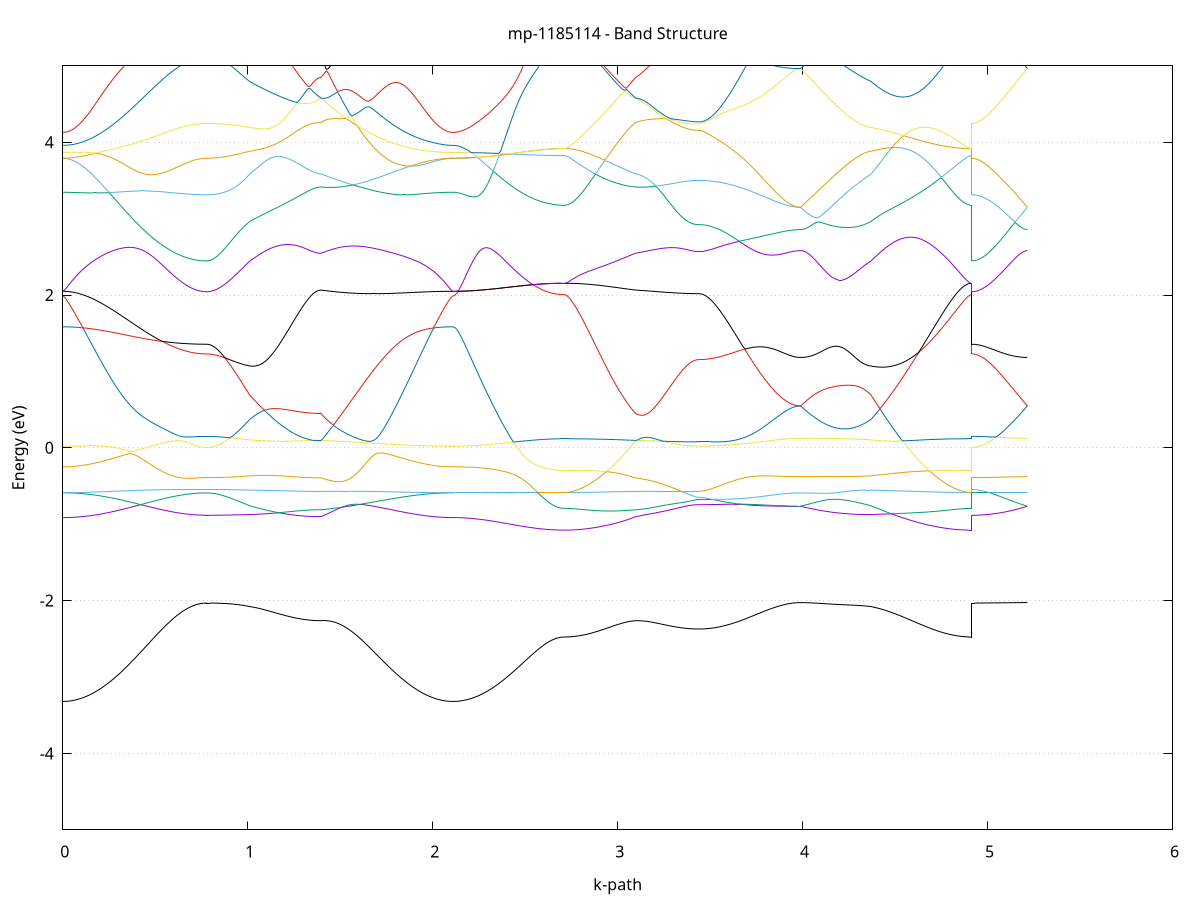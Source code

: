 set title 'mp-1185114 - Band Structure'
set xlabel 'k-path'
set ylabel 'Energy (eV)'
set grid y
set yrange [-5:5]
set terminal png size 800,600
set output 'mp-1185114_bands_gnuplot.png'
plot '-' using 1:2 with lines notitle, '-' using 1:2 with lines notitle, '-' using 1:2 with lines notitle, '-' using 1:2 with lines notitle, '-' using 1:2 with lines notitle, '-' using 1:2 with lines notitle, '-' using 1:2 with lines notitle, '-' using 1:2 with lines notitle, '-' using 1:2 with lines notitle, '-' using 1:2 with lines notitle, '-' using 1:2 with lines notitle, '-' using 1:2 with lines notitle, '-' using 1:2 with lines notitle, '-' using 1:2 with lines notitle, '-' using 1:2 with lines notitle, '-' using 1:2 with lines notitle, '-' using 1:2 with lines notitle, '-' using 1:2 with lines notitle, '-' using 1:2 with lines notitle, '-' using 1:2 with lines notitle, '-' using 1:2 with lines notitle, '-' using 1:2 with lines notitle, '-' using 1:2 with lines notitle, '-' using 1:2 with lines notitle, '-' using 1:2 with lines notitle, '-' using 1:2 with lines notitle, '-' using 1:2 with lines notitle, '-' using 1:2 with lines notitle, '-' using 1:2 with lines notitle, '-' using 1:2 with lines notitle, '-' using 1:2 with lines notitle, '-' using 1:2 with lines notitle, '-' using 1:2 with lines notitle, '-' using 1:2 with lines notitle, '-' using 1:2 with lines notitle, '-' using 1:2 with lines notitle, '-' using 1:2 with lines notitle, '-' using 1:2 with lines notitle, '-' using 1:2 with lines notitle, '-' using 1:2 with lines notitle, '-' using 1:2 with lines notitle, '-' using 1:2 with lines notitle, '-' using 1:2 with lines notitle, '-' using 1:2 with lines notitle, '-' using 1:2 with lines notitle, '-' using 1:2 with lines notitle, '-' using 1:2 with lines notitle, '-' using 1:2 with lines notitle
0.000000 -41.120174
0.009971 -41.120174
0.019941 -41.120174
0.029912 -41.120174
0.039882 -41.120174
0.049853 -41.120174
0.059824 -41.120174
0.069794 -41.120174
0.079765 -41.120174
0.089735 -41.120174
0.099706 -41.120174
0.109676 -41.120174
0.119647 -41.120174
0.129618 -41.120174
0.139588 -41.120174
0.149559 -41.120174
0.159529 -41.120174
0.169500 -41.120174
0.179471 -41.120174
0.189441 -41.120174
0.199412 -41.120174
0.209382 -41.120174
0.219353 -41.120174
0.229323 -41.120174
0.239294 -41.120174
0.249265 -41.120174
0.259235 -41.120174
0.269206 -41.120174
0.279176 -41.120174
0.289147 -41.120174
0.299118 -41.120174
0.309088 -41.120174
0.319059 -41.120174
0.329029 -41.120174
0.339000 -41.120174
0.348970 -41.120174
0.358941 -41.120174
0.368912 -41.120174
0.378882 -41.120174
0.388853 -41.120174
0.398823 -41.120174
0.408794 -41.120174
0.418765 -41.120174
0.428735 -41.120174
0.438706 -41.120174
0.448676 -41.120174
0.458647 -41.120174
0.468617 -41.120174
0.478588 -41.120174
0.488559 -41.120174
0.498529 -41.120174
0.508500 -41.120174
0.518470 -41.120174
0.528441 -41.120174
0.538412 -41.120174
0.548382 -41.120174
0.558353 -41.120174
0.568323 -41.120174
0.578294 -41.120174
0.588265 -41.120174
0.598235 -41.120174
0.608206 -41.120174
0.618176 -41.120174
0.628147 -41.120174
0.638117 -41.120174
0.648088 -41.120174
0.658059 -41.120174
0.668029 -41.120174
0.678000 -41.120174
0.687970 -41.120174
0.697941 -41.120174
0.707912 -41.120174
0.717882 -41.120174
0.727853 -41.120174
0.737823 -41.120174
0.747794 -41.120174
0.757764 -41.120174
0.767735 -41.120174
0.777706 -41.120174
0.777706 -41.120174
0.787388 -41.120174
0.797070 -41.120174
0.806752 -41.120174
0.816434 -41.120174
0.826117 -41.120174
0.835799 -41.120174
0.845481 -41.120174
0.855163 -41.120174
0.864845 -41.120174
0.874528 -41.120174
0.884210 -41.120174
0.893892 -41.120174
0.903574 -41.120174
0.913256 -41.120174
0.922939 -41.120174
0.932621 -41.120174
0.942303 -41.120174
0.951985 -41.120174
0.961667 -41.120174
0.971350 -41.120174
0.981032 -41.120174
0.990714 -41.120174
1.000396 -41.120174
1.010078 -41.120174
1.010078 -41.120174
1.019966 -41.120174
1.029853 -41.120174
1.039740 -41.120174
1.049628 -41.120174
1.059515 -41.120174
1.069403 -41.120174
1.079290 -41.120174
1.089177 -41.120174
1.099065 -41.120174
1.108952 -41.120174
1.118840 -41.120174
1.128727 -41.120174
1.138614 -41.120174
1.148502 -41.120174
1.158389 -41.120174
1.168277 -41.120174
1.178164 -41.120174
1.188052 -41.120174
1.197939 -41.120174
1.207826 -41.120174
1.217714 -41.120174
1.227601 -41.120174
1.237489 -41.120174
1.247376 -41.120174
1.257263 -41.120174
1.267151 -41.120174
1.277038 -41.120174
1.286926 -41.120174
1.296813 -41.120174
1.306700 -41.120174
1.316588 -41.120174
1.326475 -41.120174
1.336363 -41.120174
1.346250 -41.120174
1.356137 -41.120174
1.366025 -41.120174
1.375912 -41.120174
1.385800 -41.120174
1.395687 -41.120174
1.395687 -41.120174
1.405607 -41.120174
1.415527 -41.120174
1.425447 -41.120174
1.435367 -41.120174
1.445286 -41.120174
1.455206 -41.120174
1.465126 -41.120174
1.475046 -41.120174
1.484966 -41.120174
1.494886 -41.120174
1.504806 -41.120174
1.514726 -41.120174
1.524646 -41.120174
1.534566 -41.120174
1.544486 -41.120174
1.554405 -41.120174
1.564325 -41.120174
1.574245 -41.120174
1.584165 -41.120174
1.594085 -41.120174
1.604005 -41.120174
1.613925 -41.120174
1.623845 -41.120174
1.633765 -41.120174
1.643685 -41.120174
1.653604 -41.120174
1.663524 -41.120174
1.673444 -41.120174
1.683364 -41.120174
1.693284 -41.120174
1.703204 -41.120174
1.713124 -41.120174
1.723044 -41.120174
1.732964 -41.120174
1.742884 -41.120174
1.752804 -41.120174
1.762723 -41.120174
1.772643 -41.120174
1.782563 -41.120174
1.792483 -41.120174
1.802403 -41.120174
1.812323 -41.120174
1.822243 -41.120174
1.832163 -41.120174
1.842083 -41.120174
1.852003 -41.120174
1.861922 -41.120174
1.871842 -41.120174
1.881762 -41.120174
1.891682 -41.120174
1.901602 -41.120174
1.911522 -41.120174
1.921442 -41.120174
1.931362 -41.120174
1.941282 -41.120174
1.951202 -41.120174
1.961122 -41.120174
1.971041 -41.120174
1.980961 -41.120174
1.990881 -41.120174
2.000801 -41.120174
2.010721 -41.120174
2.020641 -41.120174
2.030561 -41.120174
2.040481 -41.120174
2.050401 -41.120174
2.060321 -41.120174
2.070241 -41.120174
2.080160 -41.120174
2.090080 -41.120174
2.100000 -41.120174
2.109920 -41.120174
2.109920 -41.120174
2.119776 -41.120174
2.129631 -41.120174
2.139487 -41.120174
2.149343 -41.120174
2.159198 -41.120174
2.169054 -41.120174
2.178910 -41.120174
2.188765 -41.120174
2.198621 -41.120174
2.208477 -41.120174
2.218332 -41.120174
2.228188 -41.120174
2.238044 -41.120174
2.247899 -41.120174
2.257755 -41.120174
2.267611 -41.120174
2.277466 -41.120174
2.287322 -41.120174
2.297177 -41.120174
2.307033 -41.120174
2.316889 -41.120174
2.326744 -41.120174
2.336600 -41.120174
2.346456 -41.120174
2.356311 -41.120174
2.366167 -41.120174
2.376023 -41.120174
2.385878 -41.120174
2.395734 -41.120174
2.405590 -41.120174
2.415445 -41.120174
2.425301 -41.120174
2.435157 -41.120174
2.445012 -41.120174
2.454868 -41.120174
2.464724 -41.120174
2.474579 -41.120174
2.484435 -41.120174
2.494290 -41.120174
2.504146 -41.120174
2.514002 -41.120174
2.523857 -41.120174
2.533713 -41.120174
2.543569 -41.120174
2.553424 -41.120174
2.563280 -41.120174
2.573136 -41.120174
2.582991 -41.120174
2.592847 -41.120174
2.602703 -41.120174
2.612558 -41.120174
2.622414 -41.120174
2.632270 -41.120174
2.642125 -41.120174
2.651981 -41.120174
2.661837 -41.120174
2.671692 -41.120174
2.681548 -41.120174
2.691404 -41.120174
2.701259 -41.120174
2.711115 -41.120174
2.711115 -41.120174
2.721002 -41.120174
2.730890 -41.120174
2.740777 -41.120174
2.750664 -41.120174
2.760552 -41.120174
2.770439 -41.120174
2.780327 -41.120174
2.790214 -41.120174
2.800101 -41.120174
2.809989 -41.120174
2.819876 -41.120174
2.829764 -41.120174
2.839651 -41.120174
2.849538 -41.120174
2.859426 -41.120174
2.869313 -41.120174
2.879201 -41.120174
2.889088 -41.120174
2.898975 -41.120174
2.908863 -41.120174
2.918750 -41.120174
2.928638 -41.120174
2.938525 -41.120174
2.948412 -41.120174
2.958300 -41.120174
2.968187 -41.120174
2.978075 -41.120174
2.987962 -41.120174
2.997849 -41.120174
3.007737 -41.120174
3.017624 -41.120174
3.027512 -41.120174
3.037399 -41.120174
3.047286 -41.120174
3.057174 -41.120174
3.067061 -41.120174
3.076949 -41.120174
3.086836 -41.120174
3.096723 -41.120174
3.096723 -41.120174
3.106511 -41.120174
3.116299 -41.120174
3.126087 -41.120174
3.135875 -41.120174
3.145663 -41.120174
3.155451 -41.120174
3.165238 -41.120174
3.175026 -41.120174
3.184814 -41.120174
3.194602 -41.120174
3.204390 -41.120174
3.214178 -41.120174
3.223965 -41.120174
3.233753 -41.120174
3.243541 -41.120174
3.253329 -41.120174
3.263117 -41.120174
3.272905 -41.120174
3.282692 -41.120174
3.292480 -41.120174
3.302268 -41.120174
3.312056 -41.120174
3.321844 -41.120174
3.331632 -41.120174
3.341420 -41.120174
3.351207 -41.120174
3.360995 -41.120174
3.370783 -41.120174
3.380571 -41.120174
3.390359 -41.120174
3.400147 -41.120174
3.409934 -41.120174
3.419722 -41.120174
3.429510 -41.120174
3.439298 -41.120174
3.439298 -41.120174
3.449296 -41.120174
3.459295 -41.120174
3.469294 -41.120174
3.479292 -41.120174
3.489291 -41.120174
3.499289 -41.120174
3.509288 -41.120174
3.519286 -41.120174
3.529285 -41.120174
3.539284 -41.120174
3.549282 -41.120174
3.559281 -41.120174
3.569279 -41.120174
3.579278 -41.120174
3.589276 -41.120174
3.599275 -41.120174
3.609274 -41.120174
3.619272 -41.120174
3.629271 -41.120174
3.639269 -41.120174
3.649268 -41.120174
3.659266 -41.120174
3.669265 -41.120174
3.679263 -41.120174
3.689262 -41.120174
3.699261 -41.120174
3.709259 -41.120174
3.719258 -41.120174
3.729256 -41.120174
3.739255 -41.120174
3.749253 -41.120174
3.759252 -41.120174
3.769250 -41.120174
3.779249 -41.120174
3.789248 -41.120174
3.799246 -41.120174
3.809245 -41.120174
3.819243 -41.120174
3.829242 -41.120174
3.839240 -41.120174
3.849239 -41.120174
3.859238 -41.120174
3.869236 -41.120174
3.879235 -41.120174
3.889233 -41.120174
3.899232 -41.120174
3.909230 -41.120174
3.919229 -41.120174
3.929227 -41.120174
3.939226 -41.120174
3.949225 -41.120174
3.959223 -41.120174
3.969222 -41.120174
3.979220 -41.120174
3.989219 -41.120174
3.989219 -41.120174
3.999217 -41.120174
4.009216 -41.120174
4.019214 -41.120174
4.029213 -41.120174
4.039211 -41.120174
4.049210 -41.120174
4.059208 -41.120174
4.069207 -41.120174
4.079205 -41.120174
4.089204 -41.120174
4.099202 -41.120174
4.109201 -41.120174
4.119199 -41.120174
4.129197 -41.120174
4.139196 -41.120174
4.149194 -41.120174
4.159193 -41.120174
4.169191 -41.120174
4.179190 -41.120174
4.189188 -41.120174
4.199187 -41.120174
4.209185 -41.120174
4.219184 -41.120174
4.229182 -41.120174
4.239181 -41.120174
4.249179 -41.120174
4.259178 -41.120174
4.269176 -41.120174
4.279174 -41.120174
4.289173 -41.120174
4.299171 -41.120174
4.309170 -41.120174
4.319168 -41.120174
4.329167 -41.120174
4.339165 -41.120174
4.349164 -41.120174
4.359162 -41.120174
4.369161 -41.120174
4.369161 -41.120174
4.379076 -41.120174
4.388991 -41.120174
4.398906 -41.120174
4.408821 -41.120174
4.418736 -41.120174
4.428652 -41.120174
4.438567 -41.120174
4.448482 -41.120174
4.458397 -41.120174
4.468312 -41.120174
4.478227 -41.120174
4.488142 -41.120174
4.498058 -41.120174
4.507973 -41.120174
4.517888 -41.120174
4.527803 -41.120174
4.537718 -41.120174
4.547633 -41.120174
4.557548 -41.120174
4.567464 -41.120174
4.577379 -41.120174
4.587294 -41.120174
4.597209 -41.120174
4.607124 -41.120174
4.617039 -41.120174
4.626954 -41.120174
4.636870 -41.120174
4.646785 -41.120174
4.656700 -41.120174
4.666615 -41.120174
4.676530 -41.120174
4.686445 -41.120174
4.696360 -41.120174
4.706276 -41.120174
4.716191 -41.120174
4.726106 -41.120174
4.736021 -41.120174
4.745936 -41.120174
4.755851 -41.120174
4.765767 -41.120174
4.775682 -41.120174
4.785597 -41.120174
4.795512 -41.120174
4.805427 -41.120174
4.815342 -41.120174
4.825257 -41.120174
4.835173 -41.120174
4.845088 -41.120174
4.855003 -41.120174
4.864918 -41.120174
4.874833 -41.120174
4.884748 -41.120174
4.894663 -41.120174
4.904579 -41.120174
4.914494 -41.120174
4.914494 -41.120174
4.924190 -41.120174
4.933887 -41.120174
4.943584 -41.120174
4.953280 -41.120174
4.962977 -41.120174
4.972674 -41.120174
4.982371 -41.120174
4.992067 -41.120174
5.001764 -41.120174
5.011461 -41.120174
5.021157 -41.120174
5.030854 -41.120174
5.040551 -41.120174
5.050247 -41.120174
5.059944 -41.120174
5.069641 -41.120174
5.079337 -41.120174
5.089034 -41.120174
5.098731 -41.120174
5.108427 -41.120174
5.118124 -41.120174
5.127821 -41.120174
5.137518 -41.120174
5.147214 -41.120174
5.156911 -41.120174
5.166608 -41.120174
5.176304 -41.120174
5.186001 -41.120174
5.195698 -41.120174
5.205394 -41.120174
5.215091 -41.120174
e
0.000000 -41.120174
0.009971 -41.120174
0.019941 -41.120174
0.029912 -41.120174
0.039882 -41.120174
0.049853 -41.120174
0.059824 -41.120174
0.069794 -41.120174
0.079765 -41.120174
0.089735 -41.120174
0.099706 -41.120174
0.109676 -41.120174
0.119647 -41.120174
0.129618 -41.120174
0.139588 -41.120174
0.149559 -41.120174
0.159529 -41.120174
0.169500 -41.120174
0.179471 -41.120174
0.189441 -41.120174
0.199412 -41.120174
0.209382 -41.120174
0.219353 -41.120174
0.229323 -41.120174
0.239294 -41.120174
0.249265 -41.120174
0.259235 -41.120174
0.269206 -41.120174
0.279176 -41.120174
0.289147 -41.120174
0.299118 -41.120174
0.309088 -41.120174
0.319059 -41.120174
0.329029 -41.120174
0.339000 -41.120174
0.348970 -41.120174
0.358941 -41.120174
0.368912 -41.120174
0.378882 -41.120174
0.388853 -41.120174
0.398823 -41.120174
0.408794 -41.120174
0.418765 -41.120174
0.428735 -41.120174
0.438706 -41.120174
0.448676 -41.120174
0.458647 -41.120174
0.468617 -41.120174
0.478588 -41.120174
0.488559 -41.120174
0.498529 -41.120174
0.508500 -41.120174
0.518470 -41.120174
0.528441 -41.120174
0.538412 -41.120174
0.548382 -41.120174
0.558353 -41.120174
0.568323 -41.120174
0.578294 -41.120174
0.588265 -41.120174
0.598235 -41.120174
0.608206 -41.120174
0.618176 -41.120174
0.628147 -41.120174
0.638117 -41.120174
0.648088 -41.120174
0.658059 -41.120174
0.668029 -41.120174
0.678000 -41.120174
0.687970 -41.120174
0.697941 -41.120174
0.707912 -41.120174
0.717882 -41.120174
0.727853 -41.120174
0.737823 -41.120174
0.747794 -41.120174
0.757764 -41.120174
0.767735 -41.120174
0.777706 -41.120174
0.777706 -41.120174
0.787388 -41.120174
0.797070 -41.120174
0.806752 -41.120174
0.816434 -41.120174
0.826117 -41.120174
0.835799 -41.120174
0.845481 -41.120174
0.855163 -41.120174
0.864845 -41.120174
0.874528 -41.120174
0.884210 -41.120174
0.893892 -41.120174
0.903574 -41.120174
0.913256 -41.120174
0.922939 -41.120174
0.932621 -41.120174
0.942303 -41.120174
0.951985 -41.120174
0.961667 -41.120174
0.971350 -41.120174
0.981032 -41.120174
0.990714 -41.120174
1.000396 -41.120174
1.010078 -41.120174
1.010078 -41.120174
1.019966 -41.120174
1.029853 -41.120174
1.039740 -41.120174
1.049628 -41.120174
1.059515 -41.120174
1.069403 -41.120174
1.079290 -41.120174
1.089177 -41.120174
1.099065 -41.120174
1.108952 -41.120174
1.118840 -41.120174
1.128727 -41.120174
1.138614 -41.120174
1.148502 -41.120174
1.158389 -41.120174
1.168277 -41.120174
1.178164 -41.120174
1.188052 -41.120174
1.197939 -41.120174
1.207826 -41.120174
1.217714 -41.120174
1.227601 -41.120174
1.237489 -41.120174
1.247376 -41.120174
1.257263 -41.120174
1.267151 -41.120174
1.277038 -41.120174
1.286926 -41.120174
1.296813 -41.120174
1.306700 -41.120174
1.316588 -41.120174
1.326475 -41.120174
1.336363 -41.120174
1.346250 -41.120174
1.356137 -41.120174
1.366025 -41.120174
1.375912 -41.120174
1.385800 -41.120174
1.395687 -41.120174
1.395687 -41.120174
1.405607 -41.120174
1.415527 -41.120174
1.425447 -41.120174
1.435367 -41.120174
1.445286 -41.120174
1.455206 -41.120174
1.465126 -41.120174
1.475046 -41.120174
1.484966 -41.120174
1.494886 -41.120174
1.504806 -41.120174
1.514726 -41.120174
1.524646 -41.120174
1.534566 -41.120174
1.544486 -41.120174
1.554405 -41.120174
1.564325 -41.120174
1.574245 -41.120174
1.584165 -41.120174
1.594085 -41.120174
1.604005 -41.120174
1.613925 -41.120174
1.623845 -41.120174
1.633765 -41.120174
1.643685 -41.120174
1.653604 -41.120174
1.663524 -41.120174
1.673444 -41.120174
1.683364 -41.120174
1.693284 -41.120174
1.703204 -41.120174
1.713124 -41.120174
1.723044 -41.120174
1.732964 -41.120174
1.742884 -41.120174
1.752804 -41.120174
1.762723 -41.120174
1.772643 -41.120174
1.782563 -41.120174
1.792483 -41.120174
1.802403 -41.120174
1.812323 -41.120174
1.822243 -41.120174
1.832163 -41.120174
1.842083 -41.120174
1.852003 -41.120174
1.861922 -41.120174
1.871842 -41.120174
1.881762 -41.120174
1.891682 -41.120174
1.901602 -41.120174
1.911522 -41.120174
1.921442 -41.120174
1.931362 -41.120174
1.941282 -41.120174
1.951202 -41.120174
1.961122 -41.120174
1.971041 -41.120174
1.980961 -41.120174
1.990881 -41.120174
2.000801 -41.120174
2.010721 -41.120174
2.020641 -41.120174
2.030561 -41.120174
2.040481 -41.120174
2.050401 -41.120174
2.060321 -41.120174
2.070241 -41.120174
2.080160 -41.120174
2.090080 -41.120174
2.100000 -41.120174
2.109920 -41.120174
2.109920 -41.120174
2.119776 -41.120174
2.129631 -41.120174
2.139487 -41.120174
2.149343 -41.120174
2.159198 -41.120174
2.169054 -41.120174
2.178910 -41.120174
2.188765 -41.120174
2.198621 -41.120174
2.208477 -41.120174
2.218332 -41.120174
2.228188 -41.120174
2.238044 -41.120174
2.247899 -41.120174
2.257755 -41.120174
2.267611 -41.120174
2.277466 -41.120174
2.287322 -41.120174
2.297177 -41.120174
2.307033 -41.120174
2.316889 -41.120174
2.326744 -41.120174
2.336600 -41.120174
2.346456 -41.120174
2.356311 -41.120174
2.366167 -41.120174
2.376023 -41.120174
2.385878 -41.120174
2.395734 -41.120174
2.405590 -41.120174
2.415445 -41.120174
2.425301 -41.120174
2.435157 -41.120174
2.445012 -41.120174
2.454868 -41.120174
2.464724 -41.120174
2.474579 -41.120174
2.484435 -41.120174
2.494290 -41.120174
2.504146 -41.120174
2.514002 -41.120174
2.523857 -41.120174
2.533713 -41.120174
2.543569 -41.120174
2.553424 -41.120174
2.563280 -41.120174
2.573136 -41.120174
2.582991 -41.120174
2.592847 -41.120174
2.602703 -41.120174
2.612558 -41.120174
2.622414 -41.120174
2.632270 -41.120174
2.642125 -41.120174
2.651981 -41.120174
2.661837 -41.120174
2.671692 -41.120174
2.681548 -41.120174
2.691404 -41.120174
2.701259 -41.120174
2.711115 -41.120174
2.711115 -41.120174
2.721002 -41.120174
2.730890 -41.120174
2.740777 -41.120174
2.750664 -41.120174
2.760552 -41.120174
2.770439 -41.120174
2.780327 -41.120174
2.790214 -41.120174
2.800101 -41.120174
2.809989 -41.120174
2.819876 -41.120174
2.829764 -41.120174
2.839651 -41.120174
2.849538 -41.120174
2.859426 -41.120174
2.869313 -41.120174
2.879201 -41.120174
2.889088 -41.120174
2.898975 -41.120174
2.908863 -41.120174
2.918750 -41.120174
2.928638 -41.120174
2.938525 -41.120174
2.948412 -41.120174
2.958300 -41.120174
2.968187 -41.120174
2.978075 -41.120174
2.987962 -41.120174
2.997849 -41.120174
3.007737 -41.120174
3.017624 -41.120174
3.027512 -41.120174
3.037399 -41.120174
3.047286 -41.120174
3.057174 -41.120174
3.067061 -41.120174
3.076949 -41.120174
3.086836 -41.120174
3.096723 -41.120174
3.096723 -41.120174
3.106511 -41.120174
3.116299 -41.120174
3.126087 -41.120174
3.135875 -41.120174
3.145663 -41.120174
3.155451 -41.120174
3.165238 -41.120174
3.175026 -41.120174
3.184814 -41.120174
3.194602 -41.120174
3.204390 -41.120174
3.214178 -41.120174
3.223965 -41.120174
3.233753 -41.120174
3.243541 -41.120174
3.253329 -41.120174
3.263117 -41.120174
3.272905 -41.120174
3.282692 -41.120174
3.292480 -41.120174
3.302268 -41.120174
3.312056 -41.120174
3.321844 -41.120174
3.331632 -41.120174
3.341420 -41.120174
3.351207 -41.120174
3.360995 -41.120174
3.370783 -41.120174
3.380571 -41.120174
3.390359 -41.120174
3.400147 -41.120174
3.409934 -41.120174
3.419722 -41.120174
3.429510 -41.120174
3.439298 -41.120174
3.439298 -41.120174
3.449296 -41.120174
3.459295 -41.120174
3.469294 -41.120174
3.479292 -41.120174
3.489291 -41.120174
3.499289 -41.120174
3.509288 -41.120174
3.519286 -41.120174
3.529285 -41.120174
3.539284 -41.120174
3.549282 -41.120174
3.559281 -41.120174
3.569279 -41.120174
3.579278 -41.120174
3.589276 -41.120174
3.599275 -41.120174
3.609274 -41.120174
3.619272 -41.120174
3.629271 -41.120174
3.639269 -41.120174
3.649268 -41.120174
3.659266 -41.120174
3.669265 -41.120174
3.679263 -41.120174
3.689262 -41.120174
3.699261 -41.120174
3.709259 -41.120174
3.719258 -41.120174
3.729256 -41.120174
3.739255 -41.120174
3.749253 -41.120174
3.759252 -41.120174
3.769250 -41.120174
3.779249 -41.120174
3.789248 -41.120174
3.799246 -41.120174
3.809245 -41.120174
3.819243 -41.120174
3.829242 -41.120174
3.839240 -41.120174
3.849239 -41.120174
3.859238 -41.120174
3.869236 -41.120174
3.879235 -41.120174
3.889233 -41.120174
3.899232 -41.120174
3.909230 -41.120174
3.919229 -41.120174
3.929227 -41.120174
3.939226 -41.120174
3.949225 -41.120174
3.959223 -41.120174
3.969222 -41.120174
3.979220 -41.120174
3.989219 -41.120174
3.989219 -41.120174
3.999217 -41.120174
4.009216 -41.120174
4.019214 -41.120174
4.029213 -41.120174
4.039211 -41.120174
4.049210 -41.120174
4.059208 -41.120174
4.069207 -41.120174
4.079205 -41.120174
4.089204 -41.120174
4.099202 -41.120174
4.109201 -41.120174
4.119199 -41.120174
4.129197 -41.120174
4.139196 -41.120174
4.149194 -41.120174
4.159193 -41.120174
4.169191 -41.120174
4.179190 -41.120174
4.189188 -41.120174
4.199187 -41.120174
4.209185 -41.120174
4.219184 -41.120174
4.229182 -41.120174
4.239181 -41.120174
4.249179 -41.120174
4.259178 -41.120174
4.269176 -41.120174
4.279174 -41.120174
4.289173 -41.120174
4.299171 -41.120174
4.309170 -41.120174
4.319168 -41.120174
4.329167 -41.120174
4.339165 -41.120174
4.349164 -41.120174
4.359162 -41.120174
4.369161 -41.120174
4.369161 -41.120174
4.379076 -41.120174
4.388991 -41.120174
4.398906 -41.120174
4.408821 -41.120174
4.418736 -41.120174
4.428652 -41.120174
4.438567 -41.120174
4.448482 -41.120174
4.458397 -41.120174
4.468312 -41.120174
4.478227 -41.120174
4.488142 -41.120174
4.498058 -41.120174
4.507973 -41.120174
4.517888 -41.120174
4.527803 -41.120174
4.537718 -41.120174
4.547633 -41.120174
4.557548 -41.120174
4.567464 -41.120174
4.577379 -41.120174
4.587294 -41.120174
4.597209 -41.120174
4.607124 -41.120174
4.617039 -41.120174
4.626954 -41.120174
4.636870 -41.120174
4.646785 -41.120174
4.656700 -41.120174
4.666615 -41.120174
4.676530 -41.120174
4.686445 -41.120174
4.696360 -41.120174
4.706276 -41.120174
4.716191 -41.120174
4.726106 -41.120174
4.736021 -41.120174
4.745936 -41.120174
4.755851 -41.120174
4.765767 -41.120174
4.775682 -41.120174
4.785597 -41.120174
4.795512 -41.120174
4.805427 -41.120174
4.815342 -41.120174
4.825257 -41.120174
4.835173 -41.120174
4.845088 -41.120174
4.855003 -41.120174
4.864918 -41.120174
4.874833 -41.120174
4.884748 -41.120174
4.894663 -41.120174
4.904579 -41.120174
4.914494 -41.120174
4.914494 -41.120174
4.924190 -41.120174
4.933887 -41.120174
4.943584 -41.120174
4.953280 -41.120174
4.962977 -41.120174
4.972674 -41.120174
4.982371 -41.120174
4.992067 -41.120174
5.001764 -41.120174
5.011461 -41.120174
5.021157 -41.120174
5.030854 -41.120174
5.040551 -41.120174
5.050247 -41.120174
5.059944 -41.120174
5.069641 -41.120174
5.079337 -41.120174
5.089034 -41.120174
5.098731 -41.120174
5.108427 -41.120174
5.118124 -41.120174
5.127821 -41.120174
5.137518 -41.120174
5.147214 -41.120174
5.156911 -41.120174
5.166608 -41.120174
5.176304 -41.120174
5.186001 -41.120174
5.195698 -41.120174
5.205394 -41.120174
5.215091 -41.120174
e
0.000000 -40.964574
0.009971 -40.964574
0.019941 -40.964574
0.029912 -40.964574
0.039882 -40.964574
0.049853 -40.964574
0.059824 -40.964574
0.069794 -40.964574
0.079765 -40.964574
0.089735 -40.964574
0.099706 -40.964574
0.109676 -40.964574
0.119647 -40.964574
0.129618 -40.964574
0.139588 -40.964574
0.149559 -40.964574
0.159529 -40.964574
0.169500 -40.964574
0.179471 -40.964574
0.189441 -40.964574
0.199412 -40.964574
0.209382 -40.964574
0.219353 -40.964574
0.229323 -40.964574
0.239294 -40.964574
0.249265 -40.964574
0.259235 -40.964574
0.269206 -40.964574
0.279176 -40.964574
0.289147 -40.964574
0.299118 -40.964574
0.309088 -40.964574
0.319059 -40.964574
0.329029 -40.964574
0.339000 -40.964574
0.348970 -40.964574
0.358941 -40.964574
0.368912 -40.964574
0.378882 -40.964574
0.388853 -40.964574
0.398823 -40.964574
0.408794 -40.964574
0.418765 -40.964574
0.428735 -40.964574
0.438706 -40.964574
0.448676 -40.964574
0.458647 -40.964574
0.468617 -40.964574
0.478588 -40.964574
0.488559 -40.964574
0.498529 -40.964574
0.508500 -40.964574
0.518470 -40.964574
0.528441 -40.964574
0.538412 -40.964574
0.548382 -40.964574
0.558353 -40.964574
0.568323 -40.964574
0.578294 -40.964574
0.588265 -40.964574
0.598235 -40.964574
0.608206 -40.964574
0.618176 -40.964574
0.628147 -40.964574
0.638117 -40.964574
0.648088 -40.964574
0.658059 -40.964574
0.668029 -40.964574
0.678000 -40.964574
0.687970 -40.964574
0.697941 -40.964574
0.707912 -40.964574
0.717882 -40.964574
0.727853 -40.964574
0.737823 -40.964574
0.747794 -40.964574
0.757764 -40.964574
0.767735 -40.964574
0.777706 -40.964574
0.777706 -40.964574
0.787388 -40.964574
0.797070 -40.964574
0.806752 -40.964574
0.816434 -40.964574
0.826117 -40.964574
0.835799 -40.964574
0.845481 -40.964574
0.855163 -40.964574
0.864845 -40.964574
0.874528 -40.964574
0.884210 -40.964574
0.893892 -40.964574
0.903574 -40.964574
0.913256 -40.964574
0.922939 -40.964574
0.932621 -40.964574
0.942303 -40.964574
0.951985 -40.964574
0.961667 -40.964574
0.971350 -40.964574
0.981032 -40.964574
0.990714 -40.964574
1.000396 -40.964574
1.010078 -40.964574
1.010078 -40.964574
1.019966 -40.964574
1.029853 -40.964574
1.039740 -40.964574
1.049628 -40.964574
1.059515 -40.964574
1.069403 -40.964574
1.079290 -40.964574
1.089177 -40.964574
1.099065 -40.964574
1.108952 -40.964574
1.118840 -40.964574
1.128727 -40.964574
1.138614 -40.964574
1.148502 -40.964574
1.158389 -40.964574
1.168277 -40.964574
1.178164 -40.964574
1.188052 -40.964574
1.197939 -40.964574
1.207826 -40.964574
1.217714 -40.964574
1.227601 -40.964574
1.237489 -40.964574
1.247376 -40.964574
1.257263 -40.964574
1.267151 -40.964574
1.277038 -40.964574
1.286926 -40.964574
1.296813 -40.964574
1.306700 -40.964574
1.316588 -40.964574
1.326475 -40.964574
1.336363 -40.964574
1.346250 -40.964574
1.356137 -40.964574
1.366025 -40.964574
1.375912 -40.964574
1.385800 -40.964574
1.395687 -40.964574
1.395687 -40.964574
1.405607 -40.964574
1.415527 -40.964574
1.425447 -40.964574
1.435367 -40.964574
1.445286 -40.964574
1.455206 -40.964574
1.465126 -40.964574
1.475046 -40.964574
1.484966 -40.964574
1.494886 -40.964574
1.504806 -40.964574
1.514726 -40.964574
1.524646 -40.964574
1.534566 -40.964574
1.544486 -40.964574
1.554405 -40.964574
1.564325 -40.964574
1.574245 -40.964574
1.584165 -40.964574
1.594085 -40.964574
1.604005 -40.964574
1.613925 -40.964574
1.623845 -40.964574
1.633765 -40.964574
1.643685 -40.964574
1.653604 -40.964574
1.663524 -40.964574
1.673444 -40.964574
1.683364 -40.964574
1.693284 -40.964574
1.703204 -40.964574
1.713124 -40.964574
1.723044 -40.964574
1.732964 -40.964574
1.742884 -40.964574
1.752804 -40.964574
1.762723 -40.964574
1.772643 -40.964574
1.782563 -40.964574
1.792483 -40.964574
1.802403 -40.964574
1.812323 -40.964574
1.822243 -40.964574
1.832163 -40.964574
1.842083 -40.964574
1.852003 -40.964574
1.861922 -40.964574
1.871842 -40.964574
1.881762 -40.964574
1.891682 -40.964574
1.901602 -40.964574
1.911522 -40.964574
1.921442 -40.964574
1.931362 -40.964574
1.941282 -40.964574
1.951202 -40.964574
1.961122 -40.964574
1.971041 -40.964574
1.980961 -40.964574
1.990881 -40.964574
2.000801 -40.964574
2.010721 -40.964574
2.020641 -40.964574
2.030561 -40.964574
2.040481 -40.964574
2.050401 -40.964574
2.060321 -40.964574
2.070241 -40.964574
2.080160 -40.964574
2.090080 -40.964574
2.100000 -40.964574
2.109920 -40.964574
2.109920 -40.964574
2.119776 -40.964574
2.129631 -40.964574
2.139487 -40.964574
2.149343 -40.964574
2.159198 -40.964574
2.169054 -40.964574
2.178910 -40.964574
2.188765 -40.964574
2.198621 -40.964574
2.208477 -40.964574
2.218332 -40.964574
2.228188 -40.964574
2.238044 -40.964574
2.247899 -40.964574
2.257755 -40.964574
2.267611 -40.964574
2.277466 -40.964574
2.287322 -40.964574
2.297177 -40.964574
2.307033 -40.964574
2.316889 -40.964574
2.326744 -40.964574
2.336600 -40.964574
2.346456 -40.964574
2.356311 -40.964574
2.366167 -40.964574
2.376023 -40.964574
2.385878 -40.964574
2.395734 -40.964574
2.405590 -40.964574
2.415445 -40.964574
2.425301 -40.964574
2.435157 -40.964574
2.445012 -40.964574
2.454868 -40.964574
2.464724 -40.964574
2.474579 -40.964574
2.484435 -40.964574
2.494290 -40.964574
2.504146 -40.964574
2.514002 -40.964574
2.523857 -40.964574
2.533713 -40.964574
2.543569 -40.964574
2.553424 -40.964574
2.563280 -40.964574
2.573136 -40.964574
2.582991 -40.964574
2.592847 -40.964574
2.602703 -40.964574
2.612558 -40.964574
2.622414 -40.964574
2.632270 -40.964574
2.642125 -40.964574
2.651981 -40.964574
2.661837 -40.964574
2.671692 -40.964574
2.681548 -40.964574
2.691404 -40.964574
2.701259 -40.964574
2.711115 -40.964574
2.711115 -40.964574
2.721002 -40.964574
2.730890 -40.964574
2.740777 -40.964574
2.750664 -40.964574
2.760552 -40.964574
2.770439 -40.964574
2.780327 -40.964574
2.790214 -40.964574
2.800101 -40.964574
2.809989 -40.964574
2.819876 -40.964574
2.829764 -40.964574
2.839651 -40.964574
2.849538 -40.964574
2.859426 -40.964574
2.869313 -40.964574
2.879201 -40.964574
2.889088 -40.964574
2.898975 -40.964574
2.908863 -40.964574
2.918750 -40.964574
2.928638 -40.964574
2.938525 -40.964574
2.948412 -40.964574
2.958300 -40.964574
2.968187 -40.964574
2.978075 -40.964574
2.987962 -40.964574
2.997849 -40.964574
3.007737 -40.964574
3.017624 -40.964574
3.027512 -40.964574
3.037399 -40.964574
3.047286 -40.964574
3.057174 -40.964574
3.067061 -40.964574
3.076949 -40.964574
3.086836 -40.964574
3.096723 -40.964574
3.096723 -40.964574
3.106511 -40.964574
3.116299 -40.964574
3.126087 -40.964574
3.135875 -40.964574
3.145663 -40.964574
3.155451 -40.964574
3.165238 -40.964574
3.175026 -40.964574
3.184814 -40.964574
3.194602 -40.964574
3.204390 -40.964574
3.214178 -40.964574
3.223965 -40.964574
3.233753 -40.964574
3.243541 -40.964574
3.253329 -40.964574
3.263117 -40.964574
3.272905 -40.964574
3.282692 -40.964574
3.292480 -40.964574
3.302268 -40.964574
3.312056 -40.964574
3.321844 -40.964574
3.331632 -40.964574
3.341420 -40.964574
3.351207 -40.964574
3.360995 -40.964574
3.370783 -40.964574
3.380571 -40.964574
3.390359 -40.964574
3.400147 -40.964574
3.409934 -40.964574
3.419722 -40.964574
3.429510 -40.964574
3.439298 -40.964574
3.439298 -40.964574
3.449296 -40.964574
3.459295 -40.964574
3.469294 -40.964574
3.479292 -40.964574
3.489291 -40.964574
3.499289 -40.964574
3.509288 -40.964574
3.519286 -40.964574
3.529285 -40.964574
3.539284 -40.964574
3.549282 -40.964574
3.559281 -40.964574
3.569279 -40.964574
3.579278 -40.964574
3.589276 -40.964574
3.599275 -40.964574
3.609274 -40.964574
3.619272 -40.964574
3.629271 -40.964574
3.639269 -40.964574
3.649268 -40.964574
3.659266 -40.964574
3.669265 -40.964574
3.679263 -40.964574
3.689262 -40.964574
3.699261 -40.964574
3.709259 -40.964574
3.719258 -40.964574
3.729256 -40.964574
3.739255 -40.964574
3.749253 -40.964574
3.759252 -40.964574
3.769250 -40.964574
3.779249 -40.964574
3.789248 -40.964574
3.799246 -40.964574
3.809245 -40.964574
3.819243 -40.964574
3.829242 -40.964574
3.839240 -40.964574
3.849239 -40.964574
3.859238 -40.964574
3.869236 -40.964574
3.879235 -40.964574
3.889233 -40.964574
3.899232 -40.964574
3.909230 -40.964574
3.919229 -40.964574
3.929227 -40.964574
3.939226 -40.964574
3.949225 -40.964574
3.959223 -40.964574
3.969222 -40.964574
3.979220 -40.964574
3.989219 -40.964574
3.989219 -40.964574
3.999217 -40.964574
4.009216 -40.964574
4.019214 -40.964574
4.029213 -40.964574
4.039211 -40.964574
4.049210 -40.964574
4.059208 -40.964574
4.069207 -40.964574
4.079205 -40.964574
4.089204 -40.964574
4.099202 -40.964574
4.109201 -40.964574
4.119199 -40.964574
4.129197 -40.964574
4.139196 -40.964574
4.149194 -40.964574
4.159193 -40.964574
4.169191 -40.964574
4.179190 -40.964574
4.189188 -40.964574
4.199187 -40.964574
4.209185 -40.964574
4.219184 -40.964574
4.229182 -40.964574
4.239181 -40.964574
4.249179 -40.964574
4.259178 -40.964574
4.269176 -40.964574
4.279174 -40.964574
4.289173 -40.964574
4.299171 -40.964574
4.309170 -40.964574
4.319168 -40.964574
4.329167 -40.964574
4.339165 -40.964574
4.349164 -40.964574
4.359162 -40.964574
4.369161 -40.964574
4.369161 -40.964574
4.379076 -40.964574
4.388991 -40.964574
4.398906 -40.964574
4.408821 -40.964574
4.418736 -40.964574
4.428652 -40.964574
4.438567 -40.964574
4.448482 -40.964574
4.458397 -40.964574
4.468312 -40.964574
4.478227 -40.964574
4.488142 -40.964574
4.498058 -40.964574
4.507973 -40.964574
4.517888 -40.964574
4.527803 -40.964574
4.537718 -40.964574
4.547633 -40.964574
4.557548 -40.964574
4.567464 -40.964574
4.577379 -40.964574
4.587294 -40.964574
4.597209 -40.964574
4.607124 -40.964574
4.617039 -40.964574
4.626954 -40.964574
4.636870 -40.964574
4.646785 -40.964574
4.656700 -40.964574
4.666615 -40.964574
4.676530 -40.964574
4.686445 -40.964574
4.696360 -40.964574
4.706276 -40.964574
4.716191 -40.964574
4.726106 -40.964574
4.736021 -40.964574
4.745936 -40.964574
4.755851 -40.964574
4.765767 -40.964574
4.775682 -40.964574
4.785597 -40.964574
4.795512 -40.964574
4.805427 -40.964574
4.815342 -40.964574
4.825257 -40.964574
4.835173 -40.964574
4.845088 -40.964574
4.855003 -40.964574
4.864918 -40.964574
4.874833 -40.964574
4.884748 -40.964574
4.894663 -40.964574
4.904579 -40.964574
4.914494 -40.964574
4.914494 -40.964574
4.924190 -40.964574
4.933887 -40.964574
4.943584 -40.964574
4.953280 -40.964574
4.962977 -40.964574
4.972674 -40.964574
4.982371 -40.964574
4.992067 -40.964574
5.001764 -40.964574
5.011461 -40.964574
5.021157 -40.964574
5.030854 -40.964574
5.040551 -40.964574
5.050247 -40.964574
5.059944 -40.964574
5.069641 -40.964574
5.079337 -40.964574
5.089034 -40.964574
5.098731 -40.964574
5.108427 -40.964574
5.118124 -40.964574
5.127821 -40.964574
5.137518 -40.964574
5.147214 -40.964574
5.156911 -40.964574
5.166608 -40.964574
5.176304 -40.964574
5.186001 -40.964574
5.195698 -40.964574
5.205394 -40.964574
5.215091 -40.964574
e
0.000000 -31.603274
0.009971 -31.603274
0.019941 -31.603274
0.029912 -31.603274
0.039882 -31.603274
0.049853 -31.603274
0.059824 -31.603174
0.069794 -31.603174
0.079765 -31.603174
0.089735 -31.603074
0.099706 -31.603174
0.109676 -31.603174
0.119647 -31.603174
0.129618 -31.603174
0.139588 -31.603074
0.149559 -31.603074
0.159529 -31.602974
0.169500 -31.603074
0.179471 -31.602974
0.189441 -31.602974
0.199412 -31.602974
0.209382 -31.602974
0.219353 -31.602974
0.229323 -31.602874
0.239294 -31.602874
0.249265 -31.602874
0.259235 -31.602774
0.269206 -31.602774
0.279176 -31.602774
0.289147 -31.602774
0.299118 -31.602674
0.309088 -31.602674
0.319059 -31.602674
0.329029 -31.602574
0.339000 -31.602574
0.348970 -31.602574
0.358941 -31.602474
0.368912 -31.602474
0.378882 -31.602374
0.388853 -31.602374
0.398823 -31.602374
0.408794 -31.602374
0.418765 -31.602274
0.428735 -31.602274
0.438706 -31.602274
0.448676 -31.602174
0.458647 -31.602174
0.468617 -31.602174
0.478588 -31.602074
0.488559 -31.602074
0.498529 -31.602074
0.508500 -31.601974
0.518470 -31.601974
0.528441 -31.601974
0.538412 -31.601974
0.548382 -31.601874
0.558353 -31.601874
0.568323 -31.601874
0.578294 -31.601774
0.588265 -31.601774
0.598235 -31.601774
0.608206 -31.601774
0.618176 -31.601774
0.628147 -31.601774
0.638117 -31.601674
0.648088 -31.601674
0.658059 -31.601674
0.668029 -31.601574
0.678000 -31.601674
0.687970 -31.601674
0.697941 -31.601674
0.707912 -31.601574
0.717882 -31.601574
0.727853 -31.601574
0.737823 -31.601474
0.747794 -31.601574
0.757764 -31.601574
0.767735 -31.601574
0.777706 -31.601574
0.777706 -31.601574
0.787388 -31.601474
0.797070 -31.601574
0.806752 -31.601574
0.816434 -31.601574
0.826117 -31.601474
0.835799 -31.601574
0.845481 -31.601574
0.855163 -31.601574
0.864845 -31.601574
0.874528 -31.601574
0.884210 -31.601574
0.893892 -31.601574
0.903574 -31.601474
0.913256 -31.601574
0.922939 -31.601574
0.932621 -31.601574
0.942303 -31.601574
0.951985 -31.601574
0.961667 -31.601574
0.971350 -31.601574
0.981032 -31.601574
0.990714 -31.601574
1.000396 -31.601574
1.010078 -31.601574
1.010078 -31.601574
1.019966 -31.601574
1.029853 -31.601574
1.039740 -31.601574
1.049628 -31.601574
1.059515 -31.601674
1.069403 -31.601674
1.079290 -31.601674
1.089177 -31.601574
1.099065 -31.601674
1.108952 -31.601574
1.118840 -31.601674
1.128727 -31.601674
1.138614 -31.601674
1.148502 -31.601674
1.158389 -31.601674
1.168277 -31.601674
1.178164 -31.601674
1.188052 -31.601674
1.197939 -31.601674
1.207826 -31.601674
1.217714 -31.601674
1.227601 -31.601674
1.237489 -31.601674
1.247376 -31.601774
1.257263 -31.601674
1.267151 -31.601774
1.277038 -31.601674
1.286926 -31.601774
1.296813 -31.601774
1.306700 -31.601774
1.316588 -31.601774
1.326475 -31.601774
1.336363 -31.601774
1.346250 -31.601774
1.356137 -31.601774
1.366025 -31.601774
1.375912 -31.601774
1.385800 -31.601774
1.395687 -31.601774
1.395687 -31.601774
1.405607 -31.601774
1.415527 -31.601774
1.425447 -31.601774
1.435367 -31.601774
1.445286 -31.601774
1.455206 -31.601874
1.465126 -31.601874
1.475046 -31.601874
1.484966 -31.601874
1.494886 -31.601874
1.504806 -31.601874
1.514726 -31.601874
1.524646 -31.601974
1.534566 -31.601974
1.544486 -31.601974
1.554405 -31.601974
1.564325 -31.601974
1.574245 -31.602074
1.584165 -31.602074
1.594085 -31.602074
1.604005 -31.602074
1.613925 -31.602174
1.623845 -31.602174
1.633765 -31.602174
1.643685 -31.602174
1.653604 -31.602274
1.663524 -31.602174
1.673444 -31.602274
1.683364 -31.602374
1.693284 -31.602374
1.703204 -31.602274
1.713124 -31.602374
1.723044 -31.602474
1.732964 -31.602474
1.742884 -31.602474
1.752804 -31.602574
1.762723 -31.602574
1.772643 -31.602574
1.782563 -31.602674
1.792483 -31.602674
1.802403 -31.602674
1.812323 -31.602674
1.822243 -31.602774
1.832163 -31.602774
1.842083 -31.602774
1.852003 -31.602874
1.861922 -31.602874
1.871842 -31.602874
1.881762 -31.602874
1.891682 -31.602974
1.901602 -31.602974
1.911522 -31.602974
1.921442 -31.602974
1.931362 -31.603074
1.941282 -31.603074
1.951202 -31.603074
1.961122 -31.603074
1.971041 -31.603074
1.980961 -31.603174
1.990881 -31.603174
2.000801 -31.603174
2.010721 -31.603174
2.020641 -31.603074
2.030561 -31.603174
2.040481 -31.603174
2.050401 -31.603174
2.060321 -31.603274
2.070241 -31.603274
2.080160 -31.603274
2.090080 -31.603274
2.100000 -31.603274
2.109920 -31.603274
2.109920 -31.603274
2.119776 -31.603274
2.129631 -31.603274
2.139487 -31.603274
2.149343 -31.603174
2.159198 -31.603174
2.169054 -31.603174
2.178910 -31.603174
2.188765 -31.603174
2.198621 -31.603074
2.208477 -31.603174
2.218332 -31.603074
2.228188 -31.603074
2.238044 -31.603074
2.247899 -31.603074
2.257755 -31.603074
2.267611 -31.602974
2.277466 -31.602874
2.287322 -31.602974
2.297177 -31.602874
2.307033 -31.602874
2.316889 -31.602774
2.326744 -31.602774
2.336600 -31.602774
2.346456 -31.602774
2.356311 -31.602674
2.366167 -31.602674
2.376023 -31.602574
2.385878 -31.602574
2.395734 -31.602574
2.405590 -31.602474
2.415445 -31.602474
2.425301 -31.602374
2.435157 -31.602374
2.445012 -31.602374
2.454868 -31.602274
2.464724 -31.602274
2.474579 -31.602274
2.484435 -31.602174
2.494290 -31.602174
2.504146 -31.602174
2.514002 -31.602074
2.523857 -31.602074
2.533713 -31.602074
2.543569 -31.601974
2.553424 -31.601974
2.563280 -31.601874
2.573136 -31.601874
2.582991 -31.601874
2.592847 -31.601874
2.602703 -31.601874
2.612558 -31.601774
2.622414 -31.601774
2.632270 -31.601774
2.642125 -31.601774
2.651981 -31.601774
2.661837 -31.601774
2.671692 -31.601774
2.681548 -31.601674
2.691404 -31.601774
2.701259 -31.601674
2.711115 -31.601674
2.711115 -31.601674
2.721002 -31.601674
2.730890 -31.601674
2.740777 -31.601674
2.750664 -31.601674
2.760552 -31.601674
2.770439 -31.601674
2.780327 -31.601674
2.790214 -31.601674
2.800101 -31.601674
2.809989 -31.601674
2.819876 -31.601674
2.829764 -31.601674
2.839651 -31.601674
2.849538 -31.601674
2.859426 -31.601674
2.869313 -31.601674
2.879201 -31.601674
2.889088 -31.601674
2.898975 -31.601674
2.908863 -31.601674
2.918750 -31.601674
2.928638 -31.601674
2.938525 -31.601674
2.948412 -31.601674
2.958300 -31.601674
2.968187 -31.601674
2.978075 -31.601674
2.987962 -31.601674
2.997849 -31.601674
3.007737 -31.601574
3.017624 -31.601674
3.027512 -31.601674
3.037399 -31.601774
3.047286 -31.601774
3.057174 -31.601774
3.067061 -31.601774
3.076949 -31.601774
3.086836 -31.601774
3.096723 -31.601774
3.096723 -31.601774
3.106511 -31.601774
3.116299 -31.601774
3.126087 -31.601774
3.135875 -31.601774
3.145663 -31.601774
3.155451 -31.601774
3.165238 -31.601774
3.175026 -31.601774
3.184814 -31.601774
3.194602 -31.601874
3.204390 -31.601874
3.214178 -31.601874
3.223965 -31.601874
3.233753 -31.601874
3.243541 -31.601774
3.253329 -31.601874
3.263117 -31.601874
3.272905 -31.601874
3.282692 -31.601974
3.292480 -31.601874
3.302268 -31.601974
3.312056 -31.601974
3.321844 -31.601974
3.331632 -31.601974
3.341420 -31.601974
3.351207 -31.601874
3.360995 -31.601974
3.370783 -31.601974
3.380571 -31.601974
3.390359 -31.601974
3.400147 -31.601974
3.409934 -31.601974
3.419722 -31.601974
3.429510 -31.601974
3.439298 -31.601974
3.439298 -31.601974
3.449296 -31.601974
3.459295 -31.601974
3.469294 -31.601974
3.479292 -31.601974
3.489291 -31.601974
3.499289 -31.601974
3.509288 -31.601974
3.519286 -31.601974
3.529285 -31.601974
3.539284 -31.601974
3.549282 -31.601974
3.559281 -31.601974
3.569279 -31.601974
3.579278 -31.601974
3.589276 -31.601974
3.599275 -31.601974
3.609274 -31.601874
3.619272 -31.601874
3.629271 -31.601874
3.639269 -31.601874
3.649268 -31.601874
3.659266 -31.601874
3.669265 -31.601874
3.679263 -31.601774
3.689262 -31.601774
3.699261 -31.601774
3.709259 -31.601774
3.719258 -31.601774
3.729256 -31.601774
3.739255 -31.601774
3.749253 -31.601774
3.759252 -31.601774
3.769250 -31.601774
3.779249 -31.601674
3.789248 -31.601674
3.799246 -31.601674
3.809245 -31.601674
3.819243 -31.601574
3.829242 -31.601674
3.839240 -31.601674
3.849239 -31.601674
3.859238 -31.601674
3.869236 -31.601674
3.879235 -31.601574
3.889233 -31.601574
3.899232 -31.601574
3.909230 -31.601474
3.919229 -31.601574
3.929227 -31.601574
3.939226 -31.601574
3.949225 -31.601574
3.959223 -31.601574
3.969222 -31.601574
3.979220 -31.601574
3.989219 -31.601574
3.989219 -31.601574
3.999217 -31.601574
4.009216 -31.601474
4.019214 -31.601574
4.029213 -31.601574
4.039211 -31.601574
4.049210 -31.601574
4.059208 -31.601574
4.069207 -31.601574
4.079205 -31.601574
4.089204 -31.601574
4.099202 -31.601574
4.109201 -31.601574
4.119199 -31.601574
4.129197 -31.601474
4.139196 -31.601574
4.149194 -31.601574
4.159193 -31.601574
4.169191 -31.601574
4.179190 -31.601574
4.189188 -31.601574
4.199187 -31.601574
4.209185 -31.601574
4.219184 -31.601574
4.229182 -31.601574
4.239181 -31.601574
4.249179 -31.601574
4.259178 -31.601574
4.269176 -31.601574
4.279174 -31.601574
4.289173 -31.601574
4.299171 -31.601574
4.309170 -31.601574
4.319168 -31.601574
4.329167 -31.601574
4.339165 -31.601374
4.349164 -31.601574
4.359162 -31.601574
4.369161 -31.601574
4.369161 -31.601574
4.379076 -31.601574
4.388991 -31.601574
4.398906 -31.601574
4.408821 -31.601574
4.418736 -31.601574
4.428652 -31.601574
4.438567 -31.601674
4.448482 -31.601574
4.458397 -31.601674
4.468312 -31.601674
4.478227 -31.601674
4.488142 -31.601574
4.498058 -31.601674
4.507973 -31.601674
4.517888 -31.601674
4.527803 -31.601674
4.537718 -31.601674
4.547633 -31.601674
4.557548 -31.601674
4.567464 -31.601674
4.577379 -31.601674
4.587294 -31.601674
4.597209 -31.601674
4.607124 -31.601674
4.617039 -31.601674
4.626954 -31.601674
4.636870 -31.601674
4.646785 -31.601674
4.656700 -31.601674
4.666615 -31.601674
4.676530 -31.601674
4.686445 -31.601674
4.696360 -31.601674
4.706276 -31.601674
4.716191 -31.601674
4.726106 -31.601674
4.736021 -31.601674
4.745936 -31.601674
4.755851 -31.601674
4.765767 -31.601674
4.775682 -31.601674
4.785597 -31.601674
4.795512 -31.601674
4.805427 -31.601674
4.815342 -31.601674
4.825257 -31.601674
4.835173 -31.601674
4.845088 -31.601674
4.855003 -31.601674
4.864918 -31.601674
4.874833 -31.601674
4.884748 -31.601674
4.894663 -31.601674
4.904579 -31.601674
4.914494 -31.601674
4.914494 -31.601574
4.924190 -31.601574
4.933887 -31.601574
4.943584 -31.601574
4.953280 -31.601574
4.962977 -31.601574
4.972674 -31.601574
4.982371 -31.601574
4.992067 -31.601574
5.001764 -31.601574
5.011461 -31.601574
5.021157 -31.601574
5.030854 -31.601574
5.040551 -31.601574
5.050247 -31.601574
5.059944 -31.601474
5.069641 -31.601574
5.079337 -31.601574
5.089034 -31.601574
5.098731 -31.601574
5.108427 -31.601574
5.118124 -31.601574
5.127821 -31.601574
5.137518 -31.601574
5.147214 -31.601574
5.156911 -31.601574
5.166608 -31.601574
5.176304 -31.601574
5.186001 -31.601574
5.195698 -31.601574
5.205394 -31.601574
5.215091 -31.601574
e
0.000000 -31.271674
0.009971 -31.271674
0.019941 -31.271674
0.029912 -31.271674
0.039882 -31.271674
0.049853 -31.271674
0.059824 -31.271574
0.069794 -31.271574
0.079765 -31.271474
0.089735 -31.271374
0.099706 -31.271374
0.109676 -31.271274
0.119647 -31.271174
0.129618 -31.271174
0.139588 -31.271074
0.149559 -31.270974
0.159529 -31.270874
0.169500 -31.270774
0.179471 -31.270674
0.189441 -31.270574
0.199412 -31.270474
0.209382 -31.270274
0.219353 -31.270174
0.229323 -31.269974
0.239294 -31.269874
0.249265 -31.269774
0.259235 -31.269674
0.269206 -31.269474
0.279176 -31.269374
0.289147 -31.269174
0.299118 -31.268974
0.309088 -31.268874
0.319059 -31.268674
0.329029 -31.268474
0.339000 -31.268374
0.348970 -31.268174
0.358941 -31.268074
0.368912 -31.267874
0.378882 -31.267674
0.388853 -31.267574
0.398823 -31.267374
0.408794 -31.267174
0.418765 -31.266974
0.428735 -31.266874
0.438706 -31.266674
0.448676 -31.266474
0.458647 -31.266374
0.468617 -31.266174
0.478588 -31.266074
0.488559 -31.265874
0.498529 -31.265774
0.508500 -31.265574
0.518470 -31.265474
0.528441 -31.265174
0.538412 -31.265174
0.548382 -31.264974
0.558353 -31.264874
0.568323 -31.264774
0.578294 -31.264574
0.588265 -31.264474
0.598235 -31.264374
0.608206 -31.264274
0.618176 -31.264174
0.628147 -31.264074
0.638117 -31.263974
0.648088 -31.263874
0.658059 -31.263774
0.668029 -31.263674
0.678000 -31.263674
0.687970 -31.263574
0.697941 -31.263574
0.707912 -31.263474
0.717882 -31.263474
0.727853 -31.263374
0.737823 -31.263374
0.747794 -31.263274
0.757764 -31.263374
0.767735 -31.263274
0.777706 -31.263274
0.777706 -31.263274
0.787388 -31.263274
0.797070 -31.263274
0.806752 -31.263274
0.816434 -31.263274
0.826117 -31.263174
0.835799 -31.263174
0.845481 -31.263274
0.855163 -31.263274
0.864845 -31.263274
0.874528 -31.263374
0.884210 -31.263474
0.893892 -31.263574
0.903574 -31.263574
0.913256 -31.263774
0.922939 -31.263874
0.932621 -31.263974
0.942303 -31.264074
0.951985 -31.264274
0.961667 -31.264374
0.971350 -31.264474
0.981032 -31.264674
0.990714 -31.264774
1.000396 -31.264874
1.010078 -31.265074
1.010078 -31.265074
1.019966 -31.265174
1.029853 -31.265274
1.039740 -31.265374
1.049628 -31.265474
1.059515 -31.265674
1.069403 -31.265774
1.079290 -31.265874
1.089177 -31.265874
1.099065 -31.266074
1.108952 -31.266074
1.118840 -31.266174
1.128727 -31.266274
1.138614 -31.266374
1.148502 -31.266474
1.158389 -31.266574
1.168277 -31.266674
1.178164 -31.266674
1.188052 -31.266774
1.197939 -31.266874
1.207826 -31.266974
1.217714 -31.266974
1.227601 -31.267074
1.237489 -31.267074
1.247376 -31.267174
1.257263 -31.267174
1.267151 -31.267274
1.277038 -31.267274
1.286926 -31.267374
1.296813 -31.267374
1.306700 -31.267474
1.316588 -31.267474
1.326475 -31.267474
1.336363 -31.267474
1.346250 -31.267474
1.356137 -31.267574
1.366025 -31.267574
1.375912 -31.267574
1.385800 -31.267574
1.395687 -31.267574
1.395687 -31.267574
1.405607 -31.267274
1.415527 -31.267074
1.425447 -31.266774
1.435367 -31.266574
1.445286 -31.266274
1.455206 -31.265974
1.465126 -31.265774
1.475046 -31.265474
1.484966 -31.265174
1.494886 -31.264974
1.504806 -31.264674
1.514726 -31.264374
1.524646 -31.264074
1.534566 -31.263774
1.544486 -31.263574
1.554405 -31.263274
1.564325 -31.263074
1.574245 -31.263374
1.584165 -31.263674
1.594085 -31.263874
1.604005 -31.264074
1.613925 -31.264374
1.623845 -31.264674
1.633765 -31.264874
1.643685 -31.265174
1.653604 -31.265374
1.663524 -31.265574
1.673444 -31.265874
1.683364 -31.266074
1.693284 -31.266374
1.703204 -31.266474
1.713124 -31.266774
1.723044 -31.266974
1.732964 -31.267274
1.742884 -31.267474
1.752804 -31.267674
1.762723 -31.267874
1.772643 -31.268074
1.782563 -31.268274
1.792483 -31.268474
1.802403 -31.268574
1.812323 -31.268874
1.822243 -31.268974
1.832163 -31.269174
1.842083 -31.269274
1.852003 -31.269574
1.861922 -31.269674
1.871842 -31.269874
1.881762 -31.269974
1.891682 -31.270174
1.901602 -31.270274
1.911522 -31.270374
1.921442 -31.270574
1.931362 -31.270674
1.941282 -31.270774
1.951202 -31.270874
1.961122 -31.270974
1.971041 -31.271074
1.980961 -31.271174
1.990881 -31.271274
2.000801 -31.271274
2.010721 -31.271374
2.020641 -31.271374
2.030561 -31.271474
2.040481 -31.271574
2.050401 -31.271574
2.060321 -31.271674
2.070241 -31.271674
2.080160 -31.271674
2.090080 -31.271674
2.100000 -31.271674
2.109920 -31.271674
2.109920 -31.271674
2.119776 -31.271674
2.129631 -31.271674
2.139487 -31.271674
2.149343 -31.271674
2.159198 -31.271774
2.169054 -31.271774
2.178910 -31.271774
2.188765 -31.271774
2.198621 -31.271774
2.208477 -31.271774
2.218332 -31.271774
2.228188 -31.271774
2.238044 -31.271874
2.247899 -31.271874
2.257755 -31.271874
2.267611 -31.271874
2.277466 -31.271874
2.287322 -31.271974
2.297177 -31.271974
2.307033 -31.271974
2.316889 -31.271974
2.326744 -31.272074
2.336600 -31.272074
2.346456 -31.272174
2.356311 -31.272174
2.366167 -31.272174
2.376023 -31.272274
2.385878 -31.272274
2.395734 -31.272274
2.405590 -31.272374
2.415445 -31.272374
2.425301 -31.272374
2.435157 -31.272474
2.445012 -31.272474
2.454868 -31.272474
2.464724 -31.272574
2.474579 -31.272574
2.484435 -31.272574
2.494290 -31.272574
2.504146 -31.272674
2.514002 -31.272674
2.523857 -31.272674
2.533713 -31.272774
2.543569 -31.272774
2.553424 -31.272774
2.563280 -31.272774
2.573136 -31.272874
2.582991 -31.272874
2.592847 -31.272874
2.602703 -31.272874
2.612558 -31.272974
2.622414 -31.272974
2.632270 -31.272974
2.642125 -31.272874
2.651981 -31.272974
2.661837 -31.272974
2.671692 -31.272974
2.681548 -31.272974
2.691404 -31.272974
2.701259 -31.272974
2.711115 -31.272974
2.711115 -31.272974
2.721002 -31.272974
2.730890 -31.272874
2.740777 -31.272974
2.750664 -31.272974
2.760552 -31.272874
2.770439 -31.272874
2.780327 -31.272774
2.790214 -31.272774
2.800101 -31.272674
2.809989 -31.272574
2.819876 -31.272474
2.829764 -31.272474
2.839651 -31.272374
2.849538 -31.272274
2.859426 -31.272174
2.869313 -31.271974
2.879201 -31.271874
2.889088 -31.271774
2.898975 -31.271574
2.908863 -31.271474
2.918750 -31.271274
2.928638 -31.271174
2.938525 -31.270974
2.948412 -31.270774
2.958300 -31.270674
2.968187 -31.270474
2.978075 -31.270274
2.987962 -31.270074
2.997849 -31.269874
3.007737 -31.269674
3.017624 -31.269474
3.027512 -31.269174
3.037399 -31.268974
3.047286 -31.268774
3.057174 -31.268574
3.067061 -31.268274
3.076949 -31.268074
3.086836 -31.267774
3.096723 -31.267574
3.096723 -31.267574
3.106511 -31.267474
3.116299 -31.267374
3.126087 -31.267174
3.135875 -31.267074
3.145663 -31.266974
3.155451 -31.266874
3.165238 -31.266674
3.175026 -31.266574
3.184814 -31.266474
3.194602 -31.266374
3.204390 -31.266174
3.214178 -31.266074
3.223965 -31.265974
3.233753 -31.265774
3.243541 -31.265674
3.253329 -31.265574
3.263117 -31.265474
3.272905 -31.265274
3.282692 -31.265174
3.292480 -31.264974
3.302268 -31.264874
3.312056 -31.264774
3.321844 -31.264674
3.331632 -31.264474
3.341420 -31.264374
3.351207 -31.264174
3.360995 -31.264074
3.370783 -31.263974
3.380571 -31.263874
3.390359 -31.263774
3.400147 -31.263574
3.409934 -31.263474
3.419722 -31.263374
3.429510 -31.263274
3.439298 -31.263274
3.439298 -31.263274
3.449296 -31.263274
3.459295 -31.263274
3.469294 -31.263274
3.479292 -31.263274
3.489291 -31.263274
3.499289 -31.263274
3.509288 -31.263274
3.519286 -31.263274
3.529285 -31.263274
3.539284 -31.263274
3.549282 -31.263274
3.559281 -31.263274
3.569279 -31.263274
3.579278 -31.263274
3.589276 -31.263274
3.599275 -31.263274
3.609274 -31.263274
3.619272 -31.263274
3.629271 -31.263274
3.639269 -31.263274
3.649268 -31.263274
3.659266 -31.263274
3.669265 -31.263274
3.679263 -31.263174
3.689262 -31.263174
3.699261 -31.263274
3.709259 -31.263274
3.719258 -31.263274
3.729256 -31.263174
3.739255 -31.263174
3.749253 -31.263174
3.759252 -31.263174
3.769250 -31.263174
3.779249 -31.263174
3.789248 -31.263174
3.799246 -31.263174
3.809245 -31.263174
3.819243 -31.263174
3.829242 -31.263174
3.839240 -31.263174
3.849239 -31.263174
3.859238 -31.263174
3.869236 -31.263174
3.879235 -31.263174
3.889233 -31.263174
3.899232 -31.263174
3.909230 -31.263174
3.919229 -31.263174
3.929227 -31.263174
3.939226 -31.263174
3.949225 -31.263174
3.959223 -31.263174
3.969222 -31.263174
3.979220 -31.263174
3.989219 -31.263174
3.989219 -31.263174
3.999217 -31.263174
4.009216 -31.263074
4.019214 -31.263174
4.029213 -31.263174
4.039211 -31.263174
4.049210 -31.263174
4.059208 -31.263174
4.069207 -31.263174
4.079205 -31.263274
4.089204 -31.263274
4.099202 -31.263274
4.109201 -31.263274
4.119199 -31.263374
4.129197 -31.263374
4.139196 -31.263374
4.149194 -31.263474
4.159193 -31.263474
4.169191 -31.263574
4.179190 -31.263574
4.189188 -31.263674
4.199187 -31.263674
4.209185 -31.263774
4.219184 -31.263774
4.229182 -31.263874
4.239181 -31.263974
4.249179 -31.264074
4.259178 -31.264074
4.269176 -31.264174
4.279174 -31.264274
4.289173 -31.264374
4.299171 -31.264474
4.309170 -31.264474
4.319168 -31.264574
4.329167 -31.264674
4.339165 -31.264774
4.349164 -31.264874
4.359162 -31.264974
4.369161 -31.265074
4.369161 -31.265074
4.379076 -31.265274
4.388991 -31.265374
4.398906 -31.265574
4.408821 -31.265774
4.418736 -31.265974
4.428652 -31.266074
4.438567 -31.266274
4.448482 -31.266474
4.458397 -31.266674
4.468312 -31.266874
4.478227 -31.267074
4.488142 -31.267274
4.498058 -31.267474
4.507973 -31.267674
4.517888 -31.267874
4.527803 -31.268074
4.537718 -31.268274
4.547633 -31.268474
4.557548 -31.268674
4.567464 -31.268874
4.577379 -31.269074
4.587294 -31.269274
4.597209 -31.269474
4.607124 -31.269674
4.617039 -31.269874
4.626954 -31.269974
4.636870 -31.270174
4.646785 -31.270374
4.656700 -31.270574
4.666615 -31.270674
4.676530 -31.270874
4.686445 -31.271074
4.696360 -31.271174
4.706276 -31.271374
4.716191 -31.271474
4.726106 -31.271674
4.736021 -31.271774
4.745936 -31.271874
4.755851 -31.271974
4.765767 -31.272174
4.775682 -31.272274
4.785597 -31.272374
4.795512 -31.272474
4.805427 -31.272574
4.815342 -31.272574
4.825257 -31.272674
4.835173 -31.272774
4.845088 -31.272774
4.855003 -31.272874
4.864918 -31.272874
4.874833 -31.272974
4.884748 -31.272974
4.894663 -31.272974
4.904579 -31.272974
4.914494 -31.272974
4.914494 -31.263274
4.924190 -31.263274
4.933887 -31.263274
4.943584 -31.263274
4.953280 -31.263274
4.962977 -31.263274
4.972674 -31.263274
4.982371 -31.263274
4.992067 -31.263274
5.001764 -31.263274
5.011461 -31.263274
5.021157 -31.263274
5.030854 -31.263274
5.040551 -31.263274
5.050247 -31.263274
5.059944 -31.263274
5.069641 -31.263274
5.079337 -31.263274
5.089034 -31.263274
5.098731 -31.263274
5.108427 -31.263274
5.118124 -31.263174
5.127821 -31.263274
5.137518 -31.263274
5.147214 -31.263174
5.156911 -31.263174
5.166608 -31.263174
5.176304 -31.263174
5.186001 -31.263174
5.195698 -31.263174
5.205394 -31.263174
5.215091 -31.263174
e
0.000000 -31.253274
0.009971 -31.253274
0.019941 -31.253274
0.029912 -31.253374
0.039882 -31.253374
0.049853 -31.253374
0.059824 -31.253474
0.069794 -31.253474
0.079765 -31.253574
0.089735 -31.253574
0.099706 -31.253674
0.109676 -31.253774
0.119647 -31.253874
0.129618 -31.253974
0.139588 -31.254074
0.149559 -31.254174
0.159529 -31.254274
0.169500 -31.254374
0.179471 -31.254574
0.189441 -31.254674
0.199412 -31.254774
0.209382 -31.254974
0.219353 -31.255074
0.229323 -31.255274
0.239294 -31.255374
0.249265 -31.255574
0.259235 -31.255774
0.269206 -31.255874
0.279176 -31.256074
0.289147 -31.256274
0.299118 -31.256474
0.309088 -31.256674
0.319059 -31.256774
0.329029 -31.256974
0.339000 -31.257174
0.348970 -31.257374
0.358941 -31.257574
0.368912 -31.257774
0.378882 -31.257974
0.388853 -31.258174
0.398823 -31.258374
0.408794 -31.258574
0.418765 -31.258774
0.428735 -31.258974
0.438706 -31.259074
0.448676 -31.259274
0.458647 -31.259574
0.468617 -31.259674
0.478588 -31.259874
0.488559 -31.260074
0.498529 -31.260274
0.508500 -31.260474
0.518470 -31.260574
0.528441 -31.260774
0.538412 -31.260974
0.548382 -31.261074
0.558353 -31.261274
0.568323 -31.261374
0.578294 -31.261574
0.588265 -31.261674
0.598235 -31.261774
0.608206 -31.261974
0.618176 -31.262074
0.628147 -31.262174
0.638117 -31.262274
0.648088 -31.262374
0.658059 -31.262474
0.668029 -31.262374
0.678000 -31.262674
0.687970 -31.262774
0.697941 -31.262774
0.707912 -31.262874
0.717882 -31.262874
0.727853 -31.262974
0.737823 -31.262974
0.747794 -31.262974
0.757764 -31.262974
0.767735 -31.263074
0.777706 -31.263074
0.777706 -31.263074
0.787388 -31.262974
0.797070 -31.263074
0.806752 -31.263074
0.816434 -31.263074
0.826117 -31.263074
0.835799 -31.263174
0.845481 -31.263174
0.855163 -31.263074
0.864845 -31.262974
0.874528 -31.262974
0.884210 -31.262874
0.893892 -31.262774
0.903574 -31.262674
0.913256 -31.262574
0.922939 -31.262474
0.932621 -31.262374
0.942303 -31.262274
0.951985 -31.262174
0.961667 -31.262074
0.971350 -31.261874
0.981032 -31.261774
0.990714 -31.261674
1.000396 -31.261474
1.010078 -31.261274
1.010078 -31.261274
1.019966 -31.261174
1.029853 -31.261074
1.039740 -31.260974
1.049628 -31.260874
1.059515 -31.260774
1.069403 -31.260674
1.079290 -31.260574
1.089177 -31.260474
1.099065 -31.260374
1.108952 -31.260274
1.118840 -31.260174
1.128727 -31.260074
1.138614 -31.260074
1.148502 -31.259974
1.158389 -31.259874
1.168277 -31.259774
1.178164 -31.259674
1.188052 -31.259674
1.197939 -31.259574
1.207826 -31.259474
1.217714 -31.259374
1.227601 -31.259374
1.237489 -31.259274
1.247376 -31.259274
1.257263 -31.259174
1.267151 -31.259174
1.277038 -31.259074
1.286926 -31.259074
1.296813 -31.258974
1.306700 -31.258974
1.316588 -31.258974
1.326475 -31.258874
1.336363 -31.258874
1.346250 -31.258874
1.356137 -31.258874
1.366025 -31.258874
1.375912 -31.258874
1.385800 -31.258774
1.395687 -31.258874
1.395687 -31.258874
1.405607 -31.259074
1.415527 -31.259274
1.425447 -31.259574
1.435367 -31.259774
1.445286 -31.260074
1.455206 -31.260274
1.465126 -31.260574
1.475046 -31.260774
1.484966 -31.261074
1.494886 -31.261274
1.504806 -31.261574
1.514726 -31.261874
1.524646 -31.262074
1.534566 -31.262374
1.544486 -31.262574
1.554405 -31.262874
1.564325 -31.262974
1.574245 -31.262674
1.584165 -31.262474
1.594085 -31.262174
1.604005 -31.261874
1.613925 -31.261574
1.623845 -31.261274
1.633765 -31.261074
1.643685 -31.260774
1.653604 -31.260474
1.663524 -31.260174
1.673444 -31.259974
1.683364 -31.259674
1.693284 -31.259474
1.703204 -31.259174
1.713124 -31.258974
1.723044 -31.258674
1.732964 -31.258474
1.742884 -31.258174
1.752804 -31.257974
1.762723 -31.257774
1.772643 -31.257474
1.782563 -31.257274
1.792483 -31.257074
1.802403 -31.256774
1.812323 -31.256674
1.822243 -31.256474
1.832163 -31.256174
1.842083 -31.255974
1.852003 -31.255874
1.861922 -31.255674
1.871842 -31.255474
1.881762 -31.255274
1.891682 -31.255174
1.901602 -31.254974
1.911522 -31.254874
1.921442 -31.254674
1.931362 -31.254574
1.941282 -31.254374
1.951202 -31.254274
1.961122 -31.254174
1.971041 -31.254074
1.980961 -31.253974
1.990881 -31.253874
2.000801 -31.253774
2.010721 -31.253674
2.020641 -31.253574
2.030561 -31.253574
2.040481 -31.253474
2.050401 -31.253474
2.060321 -31.253374
2.070241 -31.253374
2.080160 -31.253374
2.090080 -31.253274
2.100000 -31.253274
2.109920 -31.253274
2.109920 -31.253274
2.119776 -31.253274
2.129631 -31.253274
2.139487 -31.253274
2.149343 -31.253274
2.159198 -31.253274
2.169054 -31.253274
2.178910 -31.253274
2.188765 -31.253274
2.198621 -31.253274
2.208477 -31.253374
2.218332 -31.253274
2.228188 -31.253374
2.238044 -31.253374
2.247899 -31.253374
2.257755 -31.253374
2.267611 -31.253374
2.277466 -31.253274
2.287322 -31.253374
2.297177 -31.253374
2.307033 -31.253374
2.316889 -31.253374
2.326744 -31.253374
2.336600 -31.253374
2.346456 -31.253374
2.356311 -31.253374
2.366167 -31.253374
2.376023 -31.253474
2.385878 -31.253474
2.395734 -31.253474
2.405590 -31.253474
2.415445 -31.253474
2.425301 -31.253474
2.435157 -31.253474
2.445012 -31.253474
2.454868 -31.253374
2.464724 -31.253474
2.474579 -31.253474
2.484435 -31.253474
2.494290 -31.253474
2.504146 -31.253474
2.514002 -31.253474
2.523857 -31.253574
2.533713 -31.253574
2.543569 -31.253574
2.553424 -31.253474
2.563280 -31.253474
2.573136 -31.253574
2.582991 -31.253574
2.592847 -31.253574
2.602703 -31.253574
2.612558 -31.253574
2.622414 -31.253574
2.632270 -31.253574
2.642125 -31.253574
2.651981 -31.253574
2.661837 -31.253574
2.671692 -31.253574
2.681548 -31.253574
2.691404 -31.253574
2.701259 -31.253574
2.711115 -31.253574
2.711115 -31.253574
2.721002 -31.253574
2.730890 -31.253574
2.740777 -31.253574
2.750664 -31.253674
2.760552 -31.253674
2.770439 -31.253674
2.780327 -31.253774
2.790214 -31.253874
2.800101 -31.253874
2.809989 -31.253974
2.819876 -31.254074
2.829764 -31.254174
2.839651 -31.254274
2.849538 -31.254374
2.859426 -31.254474
2.869313 -31.254574
2.879201 -31.254674
2.889088 -31.254774
2.898975 -31.254974
2.908863 -31.255074
2.918750 -31.255274
2.928638 -31.255374
2.938525 -31.255574
2.948412 -31.255674
2.958300 -31.255874
2.968187 -31.256074
2.978075 -31.256274
2.987962 -31.256474
2.997849 -31.256674
3.007737 -31.256774
3.017624 -31.257074
3.027512 -31.257274
3.037399 -31.257474
3.047286 -31.257674
3.057174 -31.257874
3.067061 -31.258174
3.076949 -31.258374
3.086836 -31.258574
3.096723 -31.258874
3.096723 -31.258874
3.106511 -31.258974
3.116299 -31.259074
3.126087 -31.259174
3.135875 -31.259274
3.145663 -31.259374
3.155451 -31.259474
3.165238 -31.259674
3.175026 -31.259774
3.184814 -31.259874
3.194602 -31.259974
3.204390 -31.260074
3.214178 -31.260174
3.223965 -31.260374
3.233753 -31.260474
3.243541 -31.260574
3.253329 -31.260674
3.263117 -31.260774
3.272905 -31.260874
3.282692 -31.261074
3.292480 -31.261174
3.302268 -31.261274
3.312056 -31.261374
3.321844 -31.261574
3.331632 -31.261574
3.341420 -31.261774
3.351207 -31.261874
3.360995 -31.261974
3.370783 -31.262174
3.380571 -31.262274
3.390359 -31.262374
3.400147 -31.262474
3.409934 -31.262574
3.419722 -31.262674
3.429510 -31.262774
3.439298 -31.262874
3.439298 -31.262874
3.449296 -31.262774
3.459295 -31.262874
3.469294 -31.262774
3.479292 -31.262874
3.489291 -31.262874
3.499289 -31.262874
3.509288 -31.262874
3.519286 -31.262874
3.529285 -31.262874
3.539284 -31.262874
3.549282 -31.262874
3.559281 -31.262874
3.569279 -31.262874
3.579278 -31.262874
3.589276 -31.262874
3.599275 -31.262874
3.609274 -31.262874
3.619272 -31.262874
3.629271 -31.262874
3.639269 -31.262974
3.649268 -31.262974
3.659266 -31.262974
3.669265 -31.262974
3.679263 -31.262974
3.689262 -31.262974
3.699261 -31.262974
3.709259 -31.262974
3.719258 -31.262974
3.729256 -31.262974
3.739255 -31.262974
3.749253 -31.263074
3.759252 -31.263074
3.769250 -31.263074
3.779249 -31.263074
3.789248 -31.263074
3.799246 -31.263074
3.809245 -31.263074
3.819243 -31.263074
3.829242 -31.263074
3.839240 -31.263074
3.849239 -31.263074
3.859238 -31.263174
3.869236 -31.263174
3.879235 -31.263174
3.889233 -31.263074
3.899232 -31.263174
3.909230 -31.263074
3.919229 -31.263174
3.929227 -31.263074
3.939226 -31.263174
3.949225 -31.263174
3.959223 -31.263174
3.969222 -31.263174
3.979220 -31.263174
3.989219 -31.263174
3.989219 -31.263174
3.999217 -31.263174
4.009216 -31.263074
4.019214 -31.263174
4.029213 -31.263174
4.039211 -31.263174
4.049210 -31.263174
4.059208 -31.263174
4.069207 -31.263174
4.079205 -31.263074
4.089204 -31.262974
4.099202 -31.263074
4.109201 -31.263074
4.119199 -31.262974
4.129197 -31.262874
4.139196 -31.262874
4.149194 -31.262874
4.159193 -31.262874
4.169191 -31.262774
4.179190 -31.262774
4.189188 -31.262674
4.199187 -31.262674
4.209185 -31.262574
4.219184 -31.262574
4.229182 -31.262474
4.239181 -31.262374
4.249179 -31.262274
4.259178 -31.262274
4.269176 -31.262174
4.279174 -31.262074
4.289173 -31.262074
4.299171 -31.261974
4.309170 -31.261874
4.319168 -31.261774
4.329167 -31.261674
4.339165 -31.261574
4.349164 -31.261474
4.359162 -31.261374
4.369161 -31.261374
4.369161 -31.261374
4.379076 -31.261174
4.388991 -31.260974
4.398906 -31.260874
4.408821 -31.260674
4.418736 -31.260474
4.428652 -31.260274
4.438567 -31.260174
4.448482 -31.259874
4.458397 -31.259774
4.468312 -31.259574
4.478227 -31.259374
4.488142 -31.259174
4.498058 -31.258974
4.507973 -31.258774
4.517888 -31.258574
4.527803 -31.258374
4.537718 -31.258174
4.547633 -31.257974
4.557548 -31.257874
4.567464 -31.257674
4.577379 -31.257474
4.587294 -31.257274
4.597209 -31.257074
4.607124 -31.256874
4.617039 -31.256674
4.626954 -31.256474
4.636870 -31.256374
4.646785 -31.256174
4.656700 -31.255974
4.666615 -31.255874
4.676530 -31.255674
4.686445 -31.255474
4.696360 -31.255374
4.706276 -31.255174
4.716191 -31.255074
4.726106 -31.254974
4.736021 -31.254774
4.745936 -31.254574
4.755851 -31.254474
4.765767 -31.254474
4.775682 -31.254374
4.785597 -31.254274
4.795512 -31.254174
4.805427 -31.253974
4.815342 -31.253974
4.825257 -31.253874
4.835173 -31.253874
4.845088 -31.253774
4.855003 -31.253774
4.864918 -31.253674
4.874833 -31.253674
4.884748 -31.253674
4.894663 -31.253574
4.904579 -31.253574
4.914494 -31.253574
4.914494 -31.262974
4.924190 -31.263074
4.933887 -31.263074
4.943584 -31.263074
4.953280 -31.263074
4.962977 -31.263074
4.972674 -31.263074
4.982371 -31.263074
4.992067 -31.263074
5.001764 -31.263074
5.011461 -31.263074
5.021157 -31.263074
5.030854 -31.263074
5.040551 -31.263074
5.050247 -31.262974
5.059944 -31.263074
5.069641 -31.263074
5.079337 -31.263074
5.089034 -31.263074
5.098731 -31.263074
5.108427 -31.263074
5.118124 -31.263074
5.127821 -31.263074
5.137518 -31.263074
5.147214 -31.263174
5.156911 -31.263174
5.166608 -31.263174
5.176304 -31.263174
5.186001 -31.263174
5.195698 -31.262974
5.205394 -31.263174
5.215091 -31.263174
e
0.000000 -15.256074
0.009971 -15.256074
0.019941 -15.256074
0.029912 -15.256074
0.039882 -15.256074
0.049853 -15.256174
0.059824 -15.256174
0.069794 -15.256174
0.079765 -15.256274
0.089735 -15.256374
0.099706 -15.256374
0.109676 -15.256474
0.119647 -15.256574
0.129618 -15.256674
0.139588 -15.256774
0.149559 -15.256874
0.159529 -15.256974
0.169500 -15.257074
0.179471 -15.257274
0.189441 -15.257374
0.199412 -15.257574
0.209382 -15.257674
0.219353 -15.257874
0.229323 -15.257974
0.239294 -15.258174
0.249265 -15.258374
0.259235 -15.258574
0.269206 -15.258674
0.279176 -15.258874
0.289147 -15.259074
0.299118 -15.259274
0.309088 -15.259574
0.319059 -15.259774
0.329029 -15.259974
0.339000 -15.260174
0.348970 -15.260374
0.358941 -15.260674
0.368912 -15.260874
0.378882 -15.261074
0.388853 -15.261374
0.398823 -15.261574
0.408794 -15.261874
0.418765 -15.262074
0.428735 -15.262374
0.438706 -15.262574
0.448676 -15.262874
0.458647 -15.263074
0.468617 -15.263274
0.478588 -15.263574
0.488559 -15.263774
0.498529 -15.264074
0.508500 -15.264274
0.518470 -15.264474
0.528441 -15.264774
0.538412 -15.264974
0.548382 -15.265174
0.558353 -15.265374
0.568323 -15.265574
0.578294 -15.265774
0.588265 -15.265974
0.598235 -15.266174
0.608206 -15.266374
0.618176 -15.266574
0.628147 -15.266674
0.638117 -15.266874
0.648088 -15.266974
0.658059 -15.267174
0.668029 -15.267274
0.678000 -15.267374
0.687970 -15.267474
0.697941 -15.267574
0.707912 -15.267674
0.717882 -15.267774
0.727853 -15.267774
0.737823 -15.267874
0.747794 -15.267874
0.757764 -15.267874
0.767735 -15.267974
0.777706 -15.267974
0.777706 -15.267974
0.787388 -15.267874
0.797070 -15.267874
0.806752 -15.267774
0.816434 -15.267674
0.826117 -15.267474
0.835799 -15.267174
0.845481 -15.266974
0.855163 -15.266674
0.864845 -15.266374
0.874528 -15.265974
0.884210 -15.265574
0.893892 -15.265074
0.903574 -15.264674
0.913256 -15.264174
0.922939 -15.263574
0.932621 -15.262974
0.942303 -15.262374
0.951985 -15.261774
0.961667 -15.261174
0.971350 -15.260474
0.981032 -15.259774
0.990714 -15.259074
1.000396 -15.258374
1.010078 -15.257574
1.010078 -15.257574
1.019966 -15.257074
1.029853 -15.256474
1.039740 -15.255874
1.049628 -15.255274
1.059515 -15.254774
1.069403 -15.254174
1.079290 -15.253574
1.089177 -15.252974
1.099065 -15.252374
1.108952 -15.251774
1.118840 -15.251274
1.128727 -15.250674
1.138614 -15.250074
1.148502 -15.249574
1.158389 -15.248974
1.168277 -15.248474
1.178164 -15.247974
1.188052 -15.247474
1.197939 -15.246974
1.207826 -15.246474
1.217714 -15.245974
1.227601 -15.245574
1.237489 -15.245174
1.247376 -15.244774
1.257263 -15.244374
1.267151 -15.243974
1.277038 -15.243674
1.286926 -15.243374
1.296813 -15.243074
1.306700 -15.242774
1.316588 -15.242574
1.326475 -15.242374
1.336363 -15.242174
1.346250 -15.241974
1.356137 -15.241874
1.366025 -15.241774
1.375912 -15.241674
1.385800 -15.241674
1.395687 -15.241674
1.395687 -15.241674
1.405607 -15.242274
1.415527 -15.242874
1.425447 -15.243474
1.435367 -15.244074
1.445286 -15.244674
1.455206 -15.245274
1.465126 -15.245874
1.475046 -15.246474
1.484966 -15.247074
1.494886 -15.247674
1.504806 -15.248174
1.514726 -15.248774
1.524646 -15.249274
1.534566 -15.249774
1.544486 -15.250274
1.554405 -15.250774
1.564325 -15.251274
1.574245 -15.251674
1.584165 -15.252174
1.594085 -15.252574
1.604005 -15.252974
1.613925 -15.253374
1.623845 -15.253774
1.633765 -15.254074
1.643685 -15.254474
1.653604 -15.254774
1.663524 -15.255074
1.673444 -15.255274
1.683364 -15.255574
1.693284 -15.255774
1.703204 -15.256074
1.713124 -15.256274
1.723044 -15.256374
1.732964 -15.256574
1.742884 -15.256774
1.752804 -15.256874
1.762723 -15.256974
1.772643 -15.257074
1.782563 -15.257174
1.792483 -15.257174
1.802403 -15.257274
1.812323 -15.257274
1.822243 -15.257274
1.832163 -15.257374
1.842083 -15.257374
1.852003 -15.257274
1.861922 -15.257274
1.871842 -15.257274
1.881762 -15.257274
1.891682 -15.257174
1.901602 -15.257074
1.911522 -15.257074
1.921442 -15.256974
1.931362 -15.256974
1.941282 -15.256874
1.951202 -15.256774
1.961122 -15.256774
1.971041 -15.256674
1.980961 -15.256574
1.990881 -15.256474
2.000801 -15.256474
2.010721 -15.256374
2.020641 -15.256274
2.030561 -15.256274
2.040481 -15.256174
2.050401 -15.256174
2.060321 -15.256174
2.070241 -15.256074
2.080160 -15.256074
2.090080 -15.256074
2.100000 -15.256074
2.109920 -15.256074
2.109920 -15.256074
2.119776 -15.255974
2.129631 -15.255974
2.139487 -15.255874
2.149343 -15.255774
2.159198 -15.255574
2.169054 -15.255374
2.178910 -15.255174
2.188765 -15.254874
2.198621 -15.254574
2.208477 -15.254274
2.218332 -15.253874
2.228188 -15.253474
2.238044 -15.253074
2.247899 -15.252574
2.257755 -15.252074
2.267611 -15.251574
2.277466 -15.251074
2.287322 -15.250474
2.297177 -15.249874
2.307033 -15.249274
2.316889 -15.248674
2.326744 -15.247974
2.336600 -15.247374
2.346456 -15.246674
2.356311 -15.245874
2.366167 -15.245174
2.376023 -15.244474
2.385878 -15.243674
2.395734 -15.242974
2.405590 -15.242174
2.415445 -15.241374
2.425301 -15.240674
2.435157 -15.239874
2.445012 -15.239074
2.454868 -15.238274
2.464724 -15.237574
2.474579 -15.236774
2.484435 -15.236074
2.494290 -15.235274
2.504146 -15.234574
2.514002 -15.233874
2.523857 -15.233174
2.533713 -15.232474
2.543569 -15.231874
2.553424 -15.231274
2.563280 -15.230674
2.573136 -15.230074
2.582991 -15.229574
2.592847 -15.229074
2.602703 -15.228574
2.612558 -15.228174
2.622414 -15.227774
2.632270 -15.227374
2.642125 -15.227074
2.651981 -15.226774
2.661837 -15.226574
2.671692 -15.226374
2.681548 -15.226174
2.691404 -15.226074
2.701259 -15.225974
2.711115 -15.225974
2.711115 -15.225974
2.721002 -15.225974
2.730890 -15.226074
2.740777 -15.226074
2.750664 -15.226174
2.760552 -15.226274
2.770439 -15.226474
2.780327 -15.226574
2.790214 -15.226774
2.800101 -15.226974
2.809989 -15.227274
2.819876 -15.227474
2.829764 -15.227774
2.839651 -15.228074
2.849538 -15.228474
2.859426 -15.228774
2.869313 -15.229174
2.879201 -15.229574
2.889088 -15.229974
2.898975 -15.230374
2.908863 -15.230874
2.918750 -15.231274
2.928638 -15.231774
2.938525 -15.232274
2.948412 -15.232774
2.958300 -15.233374
2.968187 -15.233874
2.978075 -15.234374
2.987962 -15.234974
2.997849 -15.235574
3.007737 -15.236174
3.017624 -15.236774
3.027512 -15.237374
3.037399 -15.237974
3.047286 -15.238574
3.057174 -15.239174
3.067061 -15.239774
3.076949 -15.240374
3.086836 -15.240974
3.096723 -15.241674
3.096723 -15.241674
3.106511 -15.241974
3.116299 -15.242274
3.126087 -15.242574
3.135875 -15.242974
3.145663 -15.243274
3.155451 -15.243674
3.165238 -15.244074
3.175026 -15.244374
3.184814 -15.244774
3.194602 -15.245174
3.204390 -15.245574
3.214178 -15.245974
3.223965 -15.246374
3.233753 -15.246774
3.243541 -15.247074
3.253329 -15.247474
3.263117 -15.247874
3.272905 -15.248174
3.282692 -15.248574
3.292480 -15.248874
3.302268 -15.249174
3.312056 -15.249474
3.321844 -15.249774
3.331632 -15.250074
3.341420 -15.250274
3.351207 -15.250474
3.360995 -15.250674
3.370783 -15.250874
3.380571 -15.251074
3.390359 -15.251174
3.400147 -15.251274
3.409934 -15.251374
3.419722 -15.251474
3.429510 -15.251474
3.439298 -15.251474
3.439298 -15.251474
3.449296 -15.251474
3.459295 -15.251574
3.469294 -15.251574
3.479292 -15.251674
3.489291 -15.251774
3.499289 -15.251974
3.509288 -15.252174
3.519286 -15.252374
3.529285 -15.252574
3.539284 -15.252774
3.549282 -15.253074
3.559281 -15.253374
3.569279 -15.253674
3.579278 -15.253974
3.589276 -15.254274
3.599275 -15.254674
3.609274 -15.255074
3.619272 -15.255474
3.629271 -15.255874
3.639269 -15.256274
3.649268 -15.256774
3.659266 -15.257174
3.669265 -15.257674
3.679263 -15.258074
3.689262 -15.258574
3.699261 -15.259074
3.709259 -15.259574
3.719258 -15.259974
3.729256 -15.260474
3.739255 -15.260974
3.749253 -15.261474
3.759252 -15.261874
3.769250 -15.262374
3.779249 -15.262774
3.789248 -15.263274
3.799246 -15.263674
3.809245 -15.264074
3.819243 -15.264574
3.829242 -15.264874
3.839240 -15.265274
3.849239 -15.265674
3.859238 -15.265974
3.869236 -15.266274
3.879235 -15.266574
3.889233 -15.266874
3.899232 -15.267174
3.909230 -15.267374
3.919229 -15.267574
3.929227 -15.267774
3.939226 -15.267874
3.949225 -15.267974
3.959223 -15.268074
3.969222 -15.268174
3.979220 -15.268174
3.989219 -15.268274
3.989219 -15.268274
3.999217 -15.268174
4.009216 -15.268174
4.019214 -15.268174
4.029213 -15.268174
4.039211 -15.268074
4.049210 -15.267974
4.059208 -15.267874
4.069207 -15.267774
4.079205 -15.267674
4.089204 -15.267574
4.099202 -15.267374
4.109201 -15.267274
4.119199 -15.267074
4.129197 -15.266874
4.139196 -15.266574
4.149194 -15.266374
4.159193 -15.266074
4.169191 -15.265874
4.179190 -15.265574
4.189188 -15.265274
4.199187 -15.264874
4.209185 -15.264574
4.219184 -15.264174
4.229182 -15.263874
4.239181 -15.263474
4.249179 -15.263074
4.259178 -15.262674
4.269176 -15.262174
4.279174 -15.261774
4.289173 -15.261374
4.299171 -15.260874
4.309170 -15.260474
4.319168 -15.259974
4.329167 -15.259474
4.339165 -15.258974
4.349164 -15.258574
4.359162 -15.258074
4.369161 -15.257574
4.369161 -15.257574
4.379076 -15.256774
4.388991 -15.255974
4.398906 -15.255174
4.408821 -15.254374
4.418736 -15.253474
4.428652 -15.252674
4.438567 -15.251774
4.448482 -15.250974
4.458397 -15.250074
4.468312 -15.249274
4.478227 -15.248374
4.488142 -15.247574
4.498058 -15.246674
4.507973 -15.245874
4.517888 -15.244974
4.527803 -15.244174
4.537718 -15.243274
4.547633 -15.242474
4.557548 -15.241674
4.567464 -15.240874
4.577379 -15.240174
4.587294 -15.239374
4.597209 -15.238574
4.607124 -15.237874
4.617039 -15.237174
4.626954 -15.236474
4.636870 -15.235774
4.646785 -15.235074
4.656700 -15.234474
4.666615 -15.233874
4.676530 -15.233274
4.686445 -15.232674
4.696360 -15.232074
4.706276 -15.231574
4.716191 -15.231074
4.726106 -15.230574
4.736021 -15.230074
4.745936 -15.229674
4.755851 -15.229274
4.765767 -15.228874
4.775682 -15.228474
4.785597 -15.228174
4.795512 -15.227874
4.805427 -15.227574
4.815342 -15.227274
4.825257 -15.226974
4.835173 -15.226774
4.845088 -15.226574
4.855003 -15.226474
4.864918 -15.226274
4.874833 -15.226174
4.884748 -15.226074
4.894663 -15.226074
4.904579 -15.225974
4.914494 -15.225974
4.914494 -15.267974
4.924190 -15.267974
4.933887 -15.267974
4.943584 -15.267974
4.953280 -15.267974
4.962977 -15.267974
4.972674 -15.267974
4.982371 -15.267974
4.992067 -15.267974
5.001764 -15.267974
5.011461 -15.267974
5.021157 -15.268074
5.030854 -15.268074
5.040551 -15.268074
5.050247 -15.268074
5.059944 -15.268074
5.069641 -15.268074
5.079337 -15.268074
5.089034 -15.268174
5.098731 -15.268174
5.108427 -15.268174
5.118124 -15.268174
5.127821 -15.268174
5.137518 -15.268174
5.147214 -15.268174
5.156911 -15.268174
5.166608 -15.268174
5.176304 -15.268174
5.186001 -15.268174
5.195698 -15.268174
5.205394 -15.268274
5.215091 -15.268274
e
0.000000 -15.113774
0.009971 -15.113774
0.019941 -15.113874
0.029912 -15.113874
0.039882 -15.113974
0.049853 -15.114174
0.059824 -15.114274
0.069794 -15.114474
0.079765 -15.114674
0.089735 -15.114974
0.099706 -15.115174
0.109676 -15.115474
0.119647 -15.115774
0.129618 -15.116174
0.139588 -15.116574
0.149559 -15.116974
0.159529 -15.117374
0.169500 -15.117774
0.179471 -15.118274
0.189441 -15.118774
0.199412 -15.119274
0.209382 -15.119774
0.219353 -15.120374
0.229323 -15.120874
0.239294 -15.121474
0.249265 -15.122074
0.259235 -15.122674
0.269206 -15.123274
0.279176 -15.123974
0.289147 -15.124574
0.299118 -15.125274
0.309088 -15.125874
0.319059 -15.126574
0.329029 -15.127274
0.339000 -15.127974
0.348970 -15.128674
0.358941 -15.129374
0.368912 -15.129974
0.378882 -15.130674
0.388853 -15.131374
0.398823 -15.132074
0.408794 -15.132774
0.418765 -15.133474
0.428735 -15.134174
0.438706 -15.134874
0.448676 -15.135574
0.458647 -15.136274
0.468617 -15.136874
0.478588 -15.137574
0.488559 -15.138174
0.498529 -15.138774
0.508500 -15.139474
0.518470 -15.140074
0.528441 -15.140574
0.538412 -15.141174
0.548382 -15.141774
0.558353 -15.142274
0.568323 -15.142774
0.578294 -15.143274
0.588265 -15.143774
0.598235 -15.144274
0.608206 -15.144674
0.618176 -15.145174
0.628147 -15.145574
0.638117 -15.145874
0.648088 -15.146274
0.658059 -15.146574
0.668029 -15.146874
0.678000 -15.147174
0.687970 -15.147474
0.697941 -15.147674
0.707912 -15.147874
0.717882 -15.148074
0.727853 -15.148174
0.737823 -15.148274
0.747794 -15.148374
0.757764 -15.148474
0.767735 -15.148474
0.777706 -15.148474
0.777706 -15.148474
0.787388 -15.148474
0.797070 -15.148474
0.806752 -15.148574
0.816434 -15.148574
0.826117 -15.148574
0.835799 -15.148574
0.845481 -15.148574
0.855163 -15.148574
0.864845 -15.148574
0.874528 -15.148574
0.884210 -15.148674
0.893892 -15.148674
0.903574 -15.148674
0.913256 -15.148674
0.922939 -15.148674
0.932621 -15.148674
0.942303 -15.148674
0.951985 -15.148774
0.961667 -15.148774
0.971350 -15.148774
0.981032 -15.148774
0.990714 -15.148674
1.000396 -15.148674
1.010078 -15.148674
1.010078 -15.148674
1.019966 -15.148674
1.029853 -15.148674
1.039740 -15.148574
1.049628 -15.148474
1.059515 -15.148374
1.069403 -15.148274
1.079290 -15.148174
1.089177 -15.147974
1.099065 -15.147774
1.108952 -15.147574
1.118840 -15.147374
1.128727 -15.147174
1.138614 -15.146874
1.148502 -15.146574
1.158389 -15.146274
1.168277 -15.145974
1.178164 -15.145674
1.188052 -15.145274
1.197939 -15.144974
1.207826 -15.144574
1.217714 -15.144174
1.227601 -15.143774
1.237489 -15.143274
1.247376 -15.142874
1.257263 -15.142474
1.267151 -15.141974
1.277038 -15.141474
1.286926 -15.140974
1.296813 -15.140474
1.306700 -15.140074
1.316588 -15.139574
1.326475 -15.139074
1.336363 -15.138574
1.346250 -15.138174
1.356137 -15.137774
1.366025 -15.137374
1.375912 -15.137074
1.385800 -15.136974
1.395687 -15.136874
1.395687 -15.136874
1.405607 -15.136674
1.415527 -15.136474
1.425447 -15.136174
1.435367 -15.135974
1.445286 -15.135774
1.455206 -15.135474
1.465126 -15.135274
1.475046 -15.134974
1.484966 -15.134774
1.494886 -15.134474
1.504806 -15.134174
1.514726 -15.133874
1.524646 -15.133674
1.534566 -15.133374
1.544486 -15.132974
1.554405 -15.132674
1.564325 -15.132374
1.574245 -15.132074
1.584165 -15.131674
1.594085 -15.131374
1.604005 -15.130974
1.613925 -15.130674
1.623845 -15.130274
1.633765 -15.129874
1.643685 -15.129474
1.653604 -15.129174
1.663524 -15.128674
1.673444 -15.128274
1.683364 -15.127874
1.693284 -15.127474
1.703204 -15.127074
1.713124 -15.126674
1.723044 -15.126174
1.732964 -15.125774
1.742884 -15.125274
1.752804 -15.124874
1.762723 -15.124374
1.772643 -15.123974
1.782563 -15.123474
1.792483 -15.123074
1.802403 -15.122574
1.812323 -15.122174
1.822243 -15.121674
1.832163 -15.121274
1.842083 -15.120874
1.852003 -15.120374
1.861922 -15.119974
1.871842 -15.119574
1.881762 -15.119174
1.891682 -15.118774
1.901602 -15.118374
1.911522 -15.117974
1.921442 -15.117574
1.931362 -15.117174
1.941282 -15.116874
1.951202 -15.116574
1.961122 -15.116174
1.971041 -15.115874
1.980961 -15.115674
1.990881 -15.115374
2.000801 -15.115174
2.010721 -15.114874
2.020641 -15.114674
2.030561 -15.114474
2.040481 -15.114374
2.050401 -15.114174
2.060321 -15.114074
2.070241 -15.113974
2.080160 -15.113874
2.090080 -15.113774
2.100000 -15.113774
2.109920 -15.113774
2.109920 -15.113774
2.119776 -15.113774
2.129631 -15.113874
2.139487 -15.113974
2.149343 -15.114074
2.159198 -15.114274
2.169054 -15.114474
2.178910 -15.114774
2.188765 -15.115074
2.198621 -15.115374
2.208477 -15.115774
2.218332 -15.116174
2.228188 -15.116674
2.238044 -15.117074
2.247899 -15.117574
2.257755 -15.118174
2.267611 -15.118674
2.277466 -15.119274
2.287322 -15.119874
2.297177 -15.120474
2.307033 -15.121074
2.316889 -15.121774
2.326744 -15.122474
2.336600 -15.123074
2.346456 -15.123774
2.356311 -15.124474
2.366167 -15.125174
2.376023 -15.125874
2.385878 -15.126574
2.395734 -15.127274
2.405590 -15.127974
2.415445 -15.128674
2.425301 -15.129374
2.435157 -15.130074
2.445012 -15.130774
2.454868 -15.131474
2.464724 -15.132074
2.474579 -15.132774
2.484435 -15.133374
2.494290 -15.133974
2.504146 -15.134574
2.514002 -15.135174
2.523857 -15.135674
2.533713 -15.136274
2.543569 -15.136774
2.553424 -15.137274
2.563280 -15.137674
2.573136 -15.138174
2.582991 -15.138574
2.592847 -15.138974
2.602703 -15.139274
2.612558 -15.139574
2.622414 -15.139874
2.632270 -15.140174
2.642125 -15.140374
2.651981 -15.140674
2.661837 -15.140774
2.671692 -15.140974
2.681548 -15.141074
2.691404 -15.141174
2.701259 -15.141174
2.711115 -15.141174
2.711115 -15.141174
2.721002 -15.141174
2.730890 -15.141174
2.740777 -15.141174
2.750664 -15.141174
2.760552 -15.141174
2.770439 -15.141074
2.780327 -15.141074
2.790214 -15.140974
2.800101 -15.140974
2.809989 -15.140874
2.819876 -15.140774
2.829764 -15.140774
2.839651 -15.140674
2.849538 -15.140574
2.859426 -15.140474
2.869313 -15.140374
2.879201 -15.140274
2.889088 -15.140174
2.898975 -15.140074
2.908863 -15.139974
2.918750 -15.139874
2.928638 -15.139774
2.938525 -15.139574
2.948412 -15.139474
2.958300 -15.139374
2.968187 -15.139174
2.978075 -15.139074
2.987962 -15.138874
2.997849 -15.138674
3.007737 -15.138574
3.017624 -15.138374
3.027512 -15.138174
3.037399 -15.138074
3.047286 -15.137874
3.057174 -15.137674
3.067061 -15.137474
3.076949 -15.137274
3.086836 -15.137074
3.096723 -15.136874
3.096723 -15.136874
3.106511 -15.136774
3.116299 -15.136674
3.126087 -15.136474
3.135875 -15.136374
3.145663 -15.136174
3.155451 -15.136074
3.165238 -15.135874
3.175026 -15.135674
3.184814 -15.135474
3.194602 -15.135274
3.204390 -15.135074
3.214178 -15.134874
3.223965 -15.134674
3.233753 -15.134474
3.243541 -15.134274
3.253329 -15.134074
3.263117 -15.133874
3.272905 -15.133674
3.282692 -15.133474
3.292480 -15.133274
3.302268 -15.133074
3.312056 -15.132874
3.321844 -15.132674
3.331632 -15.132574
3.341420 -15.132374
3.351207 -15.132274
3.360995 -15.132174
3.370783 -15.132074
3.380571 -15.131974
3.390359 -15.131874
3.400147 -15.131774
3.409934 -15.131774
3.419722 -15.131674
3.429510 -15.131674
3.439298 -15.131674
3.439298 -15.131674
3.449296 -15.131674
3.459295 -15.131674
3.469294 -15.131674
3.479292 -15.131674
3.489291 -15.131574
3.499289 -15.131574
3.509288 -15.131574
3.519286 -15.131574
3.529285 -15.131574
3.539284 -15.131574
3.549282 -15.131474
3.559281 -15.131474
3.569279 -15.131474
3.579278 -15.131374
3.589276 -15.131374
3.599275 -15.131274
3.609274 -15.131274
3.619272 -15.131274
3.629271 -15.131174
3.639269 -15.131174
3.649268 -15.131074
3.659266 -15.131074
3.669265 -15.130974
3.679263 -15.130874
3.689262 -15.130874
3.699261 -15.130774
3.709259 -15.130774
3.719258 -15.130674
3.729256 -15.130574
3.739255 -15.130574
3.749253 -15.130474
3.759252 -15.130374
3.769250 -15.130374
3.779249 -15.130274
3.789248 -15.130174
3.799246 -15.130174
3.809245 -15.130074
3.819243 -15.129974
3.829242 -15.129974
3.839240 -15.129874
3.849239 -15.129874
3.859238 -15.129774
3.869236 -15.129774
3.879235 -15.129674
3.889233 -15.129674
3.899232 -15.129574
3.909230 -15.129574
3.919229 -15.129574
3.929227 -15.129474
3.939226 -15.129474
3.949225 -15.129474
3.959223 -15.129474
3.969222 -15.129474
3.979220 -15.129474
3.989219 -15.129474
3.989219 -15.129474
3.999217 -15.130274
4.009216 -15.131074
4.019214 -15.131874
4.029213 -15.132674
4.039211 -15.133474
4.049210 -15.134274
4.059208 -15.135074
4.069207 -15.135874
4.079205 -15.136574
4.089204 -15.137374
4.099202 -15.138074
4.109201 -15.138774
4.119199 -15.139474
4.129197 -15.140174
4.139196 -15.140874
4.149194 -15.141474
4.159193 -15.142074
4.169191 -15.142674
4.179190 -15.143274
4.189188 -15.143874
4.199187 -15.144374
4.209185 -15.144874
4.219184 -15.145274
4.229182 -15.145774
4.239181 -15.146174
4.249179 -15.146574
4.259178 -15.146874
4.269176 -15.147174
4.279174 -15.147474
4.289173 -15.147774
4.299171 -15.147974
4.309170 -15.148174
4.319168 -15.148374
4.329167 -15.148474
4.339165 -15.148574
4.349164 -15.148674
4.359162 -15.148674
4.369161 -15.148674
4.369161 -15.148674
4.379076 -15.148674
4.388991 -15.148674
4.398906 -15.148574
4.408821 -15.148574
4.418736 -15.148474
4.428652 -15.148474
4.438567 -15.148374
4.448482 -15.148274
4.458397 -15.148174
4.468312 -15.148074
4.478227 -15.147974
4.488142 -15.147874
4.498058 -15.147774
4.507973 -15.147674
4.517888 -15.147474
4.527803 -15.147374
4.537718 -15.147174
4.547633 -15.147074
4.557548 -15.146874
4.567464 -15.146674
4.577379 -15.146574
4.587294 -15.146374
4.597209 -15.146174
4.607124 -15.145974
4.617039 -15.145774
4.626954 -15.145574
4.636870 -15.145374
4.646785 -15.145074
4.656700 -15.144874
4.666615 -15.144674
4.676530 -15.144474
4.686445 -15.144274
4.696360 -15.144074
4.706276 -15.143874
4.716191 -15.143674
4.726106 -15.143374
4.736021 -15.143174
4.745936 -15.143074
4.755851 -15.142874
4.765767 -15.142674
4.775682 -15.142474
4.785597 -15.142374
4.795512 -15.142174
4.805427 -15.141974
4.815342 -15.141874
4.825257 -15.141774
4.835173 -15.141674
4.845088 -15.141574
4.855003 -15.141474
4.864918 -15.141374
4.874833 -15.141274
4.884748 -15.141274
4.894663 -15.141274
4.904579 -15.141174
4.914494 -15.141174
4.914494 -15.148474
4.924190 -15.148474
4.933887 -15.148474
4.943584 -15.148274
4.953280 -15.148174
4.962977 -15.147974
4.972674 -15.147674
4.982371 -15.147374
4.992067 -15.147074
5.001764 -15.146674
5.011461 -15.146174
5.021157 -15.145774
5.030854 -15.145174
5.040551 -15.144674
5.050247 -15.144074
5.059944 -15.143374
5.069641 -15.142774
5.079337 -15.142074
5.089034 -15.141274
5.098731 -15.140574
5.108427 -15.139674
5.118124 -15.138874
5.127821 -15.138074
5.137518 -15.137174
5.147214 -15.136274
5.156911 -15.135274
5.166608 -15.134374
5.176304 -15.133374
5.186001 -15.132474
5.195698 -15.131474
5.205394 -15.130474
5.215091 -15.129474
e
0.000000 -15.113774
0.009971 -15.113774
0.019941 -15.113774
0.029912 -15.113774
0.039882 -15.113774
0.049853 -15.113774
0.059824 -15.113774
0.069794 -15.113774
0.079765 -15.113774
0.089735 -15.113774
0.099706 -15.113774
0.109676 -15.113774
0.119647 -15.113774
0.129618 -15.113774
0.139588 -15.113774
0.149559 -15.113774
0.159529 -15.113774
0.169500 -15.113774
0.179471 -15.113774
0.189441 -15.113774
0.199412 -15.113774
0.209382 -15.113774
0.219353 -15.113674
0.229323 -15.113674
0.239294 -15.113674
0.249265 -15.113674
0.259235 -15.113674
0.269206 -15.113574
0.279176 -15.113574
0.289147 -15.113574
0.299118 -15.113474
0.309088 -15.113474
0.319059 -15.113374
0.329029 -15.113374
0.339000 -15.113274
0.348970 -15.113174
0.358941 -15.113174
0.368912 -15.113074
0.378882 -15.112974
0.388853 -15.112874
0.398823 -15.112774
0.408794 -15.112674
0.418765 -15.112574
0.428735 -15.112474
0.438706 -15.112374
0.448676 -15.112274
0.458647 -15.112174
0.468617 -15.112074
0.478588 -15.111874
0.488559 -15.111774
0.498529 -15.111674
0.508500 -15.111474
0.518470 -15.111374
0.528441 -15.111174
0.538412 -15.111074
0.548382 -15.110874
0.558353 -15.110774
0.568323 -15.110674
0.578294 -15.110474
0.588265 -15.110374
0.598235 -15.110174
0.608206 -15.110074
0.618176 -15.109874
0.628147 -15.109774
0.638117 -15.109674
0.648088 -15.109474
0.658059 -15.109374
0.668029 -15.109274
0.678000 -15.109174
0.687970 -15.109074
0.697941 -15.108974
0.707912 -15.108874
0.717882 -15.108874
0.727853 -15.108774
0.737823 -15.108774
0.747794 -15.108674
0.757764 -15.108674
0.767735 -15.108674
0.777706 -15.108674
0.777706 -15.108674
0.787388 -15.108674
0.797070 -15.108674
0.806752 -15.108674
0.816434 -15.108774
0.826117 -15.108874
0.835799 -15.108974
0.845481 -15.109074
0.855163 -15.109174
0.864845 -15.109274
0.874528 -15.109474
0.884210 -15.109574
0.893892 -15.109774
0.903574 -15.109974
0.913256 -15.110274
0.922939 -15.110474
0.932621 -15.110674
0.942303 -15.110974
0.951985 -15.111274
0.961667 -15.111574
0.971350 -15.111874
0.981032 -15.112274
0.990714 -15.112574
1.000396 -15.112974
1.010078 -15.113374
1.010078 -15.113374
1.019966 -15.113674
1.029853 -15.113974
1.039740 -15.114274
1.049628 -15.114574
1.059515 -15.114974
1.069403 -15.115374
1.079290 -15.115674
1.089177 -15.116074
1.099065 -15.116474
1.108952 -15.116874
1.118840 -15.117374
1.128727 -15.117774
1.138614 -15.118274
1.148502 -15.118774
1.158389 -15.119174
1.168277 -15.119674
1.178164 -15.120174
1.188052 -15.120774
1.197939 -15.121274
1.207826 -15.121774
1.217714 -15.122374
1.227601 -15.122874
1.237489 -15.123474
1.247376 -15.123974
1.257263 -15.124574
1.267151 -15.125174
1.277038 -15.125674
1.286926 -15.126274
1.296813 -15.126874
1.306700 -15.127374
1.316588 -15.127974
1.326475 -15.128474
1.336363 -15.128974
1.346250 -15.129474
1.356137 -15.129874
1.366025 -15.130274
1.375912 -15.130574
1.385800 -15.130774
1.395687 -15.130874
1.395687 -15.130874
1.405607 -15.130474
1.415527 -15.129974
1.425447 -15.129574
1.435367 -15.129174
1.445286 -15.128774
1.455206 -15.128374
1.465126 -15.127874
1.475046 -15.127474
1.484966 -15.127074
1.494886 -15.126674
1.504806 -15.126274
1.514726 -15.125874
1.524646 -15.125474
1.534566 -15.125074
1.544486 -15.124674
1.554405 -15.124274
1.564325 -15.123974
1.574245 -15.123574
1.584165 -15.123174
1.594085 -15.122874
1.604005 -15.122474
1.613925 -15.122174
1.623845 -15.121774
1.633765 -15.121474
1.643685 -15.121074
1.653604 -15.120774
1.663524 -15.120474
1.673444 -15.120174
1.683364 -15.119874
1.693284 -15.119574
1.703204 -15.119274
1.713124 -15.119074
1.723044 -15.118774
1.732964 -15.118474
1.742884 -15.118274
1.752804 -15.117974
1.762723 -15.117774
1.772643 -15.117474
1.782563 -15.117274
1.792483 -15.117074
1.802403 -15.116874
1.812323 -15.116674
1.822243 -15.116474
1.832163 -15.116274
1.842083 -15.116074
1.852003 -15.115874
1.861922 -15.115774
1.871842 -15.115574
1.881762 -15.115474
1.891682 -15.115274
1.901602 -15.115174
1.911522 -15.115074
1.921442 -15.114874
1.931362 -15.114774
1.941282 -15.114674
1.951202 -15.114574
1.961122 -15.114474
1.971041 -15.114374
1.980961 -15.114274
1.990881 -15.114274
2.000801 -15.114174
2.010721 -15.114074
2.020641 -15.114074
2.030561 -15.113974
2.040481 -15.113974
2.050401 -15.113874
2.060321 -15.113874
2.070241 -15.113874
2.080160 -15.113774
2.090080 -15.113774
2.100000 -15.113774
2.109920 -15.113774
2.109920 -15.113774
2.119776 -15.113774
2.129631 -15.113874
2.139487 -15.113974
2.149343 -15.114074
2.159198 -15.114274
2.169054 -15.114474
2.178910 -15.114774
2.188765 -15.115074
2.198621 -15.115374
2.208477 -15.115774
2.218332 -15.116174
2.228188 -15.116674
2.238044 -15.117074
2.247899 -15.117574
2.257755 -15.118174
2.267611 -15.118674
2.277466 -15.119274
2.287322 -15.119874
2.297177 -15.120474
2.307033 -15.121074
2.316889 -15.121774
2.326744 -15.122474
2.336600 -15.123074
2.346456 -15.123774
2.356311 -15.124474
2.366167 -15.125174
2.376023 -15.125874
2.385878 -15.126574
2.395734 -15.127274
2.405590 -15.127974
2.415445 -15.128674
2.425301 -15.129374
2.435157 -15.130074
2.445012 -15.130774
2.454868 -15.131474
2.464724 -15.132074
2.474579 -15.132774
2.484435 -15.133374
2.494290 -15.133974
2.504146 -15.134574
2.514002 -15.135174
2.523857 -15.135674
2.533713 -15.136274
2.543569 -15.136774
2.553424 -15.137274
2.563280 -15.137674
2.573136 -15.138174
2.582991 -15.138574
2.592847 -15.138974
2.602703 -15.139274
2.612558 -15.139574
2.622414 -15.139874
2.632270 -15.140174
2.642125 -15.140374
2.651981 -15.140674
2.661837 -15.140774
2.671692 -15.140974
2.681548 -15.141074
2.691404 -15.141174
2.701259 -15.141174
2.711115 -15.141174
2.711115 -15.141174
2.721002 -15.141174
2.730890 -15.141174
2.740777 -15.141174
2.750664 -15.141074
2.760552 -15.140974
2.770439 -15.140874
2.780327 -15.140774
2.790214 -15.140674
2.800101 -15.140574
2.809989 -15.140374
2.819876 -15.140174
2.829764 -15.139974
2.839651 -15.139774
2.849538 -15.139574
2.859426 -15.139374
2.869313 -15.139074
2.879201 -15.138874
2.889088 -15.138574
2.898975 -15.138274
2.908863 -15.137974
2.918750 -15.137674
2.928638 -15.137374
2.938525 -15.137074
2.948412 -15.136674
2.958300 -15.136374
2.968187 -15.135974
2.978075 -15.135674
2.987962 -15.135274
2.997849 -15.134874
3.007737 -15.134474
3.017624 -15.134174
3.027512 -15.133774
3.037399 -15.133374
3.047286 -15.132874
3.057174 -15.132474
3.067061 -15.132074
3.076949 -15.131674
3.086836 -15.131274
3.096723 -15.130874
3.096723 -15.130874
3.106511 -15.130674
3.116299 -15.130474
3.126087 -15.130174
3.135875 -15.129974
3.145663 -15.129774
3.155451 -15.129474
3.165238 -15.129274
3.175026 -15.128974
3.184814 -15.128674
3.194602 -15.128474
3.204390 -15.128174
3.214178 -15.127874
3.223965 -15.127674
3.233753 -15.127374
3.243541 -15.127074
3.253329 -15.126874
3.263117 -15.126574
3.272905 -15.126374
3.282692 -15.126174
3.292480 -15.125874
3.302268 -15.125674
3.312056 -15.125474
3.321844 -15.125274
3.331632 -15.125074
3.341420 -15.124974
3.351207 -15.124774
3.360995 -15.124674
3.370783 -15.124474
3.380571 -15.124374
3.390359 -15.124274
3.400147 -15.124274
3.409934 -15.124174
3.419722 -15.124074
3.429510 -15.124074
3.439298 -15.124074
3.439298 -15.124074
3.449296 -15.124074
3.459295 -15.124074
3.469294 -15.124174
3.479292 -15.124174
3.489291 -15.124274
3.499289 -15.124274
3.509288 -15.124374
3.519286 -15.124474
3.529285 -15.124574
3.539284 -15.124674
3.549282 -15.124774
3.559281 -15.124874
3.569279 -15.124974
3.579278 -15.125174
3.589276 -15.125274
3.599275 -15.125374
3.609274 -15.125574
3.619272 -15.125674
3.629271 -15.125874
3.639269 -15.125974
3.649268 -15.126174
3.659266 -15.126374
3.669265 -15.126474
3.679263 -15.126674
3.689262 -15.126774
3.699261 -15.126974
3.709259 -15.127074
3.719258 -15.127274
3.729256 -15.127374
3.739255 -15.127574
3.749253 -15.127674
3.759252 -15.127874
3.769250 -15.127974
3.779249 -15.128074
3.789248 -15.128274
3.799246 -15.128374
3.809245 -15.128474
3.819243 -15.128574
3.829242 -15.128674
3.839240 -15.128774
3.849239 -15.128874
3.859238 -15.128974
3.869236 -15.128974
3.879235 -15.129074
3.889233 -15.129174
3.899232 -15.129174
3.909230 -15.129274
3.919229 -15.129274
3.929227 -15.129374
3.939226 -15.129374
3.949225 -15.129374
3.959223 -15.129374
3.969222 -15.129474
3.979220 -15.129474
3.989219 -15.129474
3.989219 -15.129474
3.999217 -15.128574
4.009216 -15.127774
4.019214 -15.126974
4.029213 -15.126174
4.039211 -15.125274
4.049210 -15.124474
4.059208 -15.123674
4.069207 -15.122874
4.079205 -15.122074
4.089204 -15.121374
4.099202 -15.120574
4.109201 -15.119874
4.119199 -15.119174
4.129197 -15.118474
4.139196 -15.117874
4.149194 -15.117274
4.159193 -15.116674
4.169191 -15.116074
4.179190 -15.115574
4.189188 -15.115074
4.199187 -15.114674
4.209185 -15.114274
4.219184 -15.113874
4.229182 -15.113574
4.239181 -15.113274
4.249179 -15.113074
4.259178 -15.112874
4.269176 -15.112674
4.279174 -15.112574
4.289173 -15.112474
4.299171 -15.112474
4.309170 -15.112474
4.319168 -15.112574
4.329167 -15.112674
4.339165 -15.112774
4.349164 -15.112874
4.359162 -15.113074
4.369161 -15.113374
4.369161 -15.113374
4.379076 -15.113774
4.388991 -15.114174
4.398906 -15.114674
4.408821 -15.115074
4.418736 -15.115574
4.428652 -15.116074
4.438567 -15.116574
4.448482 -15.117074
4.458397 -15.117674
4.468312 -15.118174
4.478227 -15.118774
4.488142 -15.119374
4.498058 -15.119974
4.507973 -15.120574
4.517888 -15.121174
4.527803 -15.121874
4.537718 -15.122474
4.547633 -15.123174
4.557548 -15.123774
4.567464 -15.124474
4.577379 -15.125174
4.587294 -15.125874
4.597209 -15.126474
4.607124 -15.127174
4.617039 -15.127874
4.626954 -15.128574
4.636870 -15.129274
4.646785 -15.129974
4.656700 -15.130574
4.666615 -15.131274
4.676530 -15.131974
4.686445 -15.132574
4.696360 -15.133274
4.706276 -15.133874
4.716191 -15.134474
4.726106 -15.135074
4.736021 -15.135674
4.745936 -15.136174
4.755851 -15.136674
4.765767 -15.137274
4.775682 -15.137674
4.785597 -15.138174
4.795512 -15.138574
4.805427 -15.138974
4.815342 -15.139374
4.825257 -15.139674
4.835173 -15.139974
4.845088 -15.140274
4.855003 -15.140574
4.864918 -15.140774
4.874833 -15.140874
4.884748 -15.141074
4.894663 -15.141174
4.904579 -15.141174
4.914494 -15.141174
4.914494 -15.108674
4.924190 -15.108674
4.933887 -15.108774
4.943584 -15.108874
4.953280 -15.109074
4.962977 -15.109374
4.972674 -15.109674
4.982371 -15.109974
4.992067 -15.110374
5.001764 -15.110874
5.011461 -15.111374
5.021157 -15.111874
5.030854 -15.112474
5.040551 -15.113174
5.050247 -15.113874
5.059944 -15.114574
5.069641 -15.115274
5.079337 -15.116074
5.089034 -15.116974
5.098731 -15.117774
5.108427 -15.118674
5.118124 -15.119574
5.127821 -15.120474
5.137518 -15.121474
5.147214 -15.122474
5.156911 -15.123374
5.166608 -15.124374
5.176304 -15.125374
5.186001 -15.126374
5.195698 -15.127374
5.205394 -15.128474
5.215091 -15.129474
e
0.000000 -14.896774
0.009971 -14.896774
0.019941 -14.896774
0.029912 -14.896774
0.039882 -14.896674
0.049853 -14.896674
0.059824 -14.896574
0.069794 -14.896574
0.079765 -14.896474
0.089735 -14.896374
0.099706 -14.896274
0.109676 -14.896174
0.119647 -14.896074
0.129618 -14.895974
0.139588 -14.895774
0.149559 -14.895674
0.159529 -14.895474
0.169500 -14.895274
0.179471 -14.895074
0.189441 -14.894874
0.199412 -14.894674
0.209382 -14.894474
0.219353 -14.894174
0.229323 -14.893974
0.239294 -14.893674
0.249265 -14.893374
0.259235 -14.893074
0.269206 -14.892774
0.279176 -14.892474
0.289147 -14.892174
0.299118 -14.891774
0.309088 -14.891474
0.319059 -14.891074
0.329029 -14.890674
0.339000 -14.890274
0.348970 -14.889874
0.358941 -14.889374
0.368912 -14.888974
0.378882 -14.888574
0.388853 -14.888074
0.398823 -14.887574
0.408794 -14.887074
0.418765 -14.886574
0.428735 -14.886174
0.438706 -14.885674
0.448676 -14.885074
0.458647 -14.884574
0.468617 -14.884074
0.478588 -14.883574
0.488559 -14.883074
0.498529 -14.882474
0.508500 -14.881974
0.518470 -14.881474
0.528441 -14.881274
0.538412 -14.884174
0.548382 -14.887074
0.558353 -14.889874
0.568323 -14.892474
0.578294 -14.895074
0.588265 -14.897574
0.598235 -14.899974
0.608206 -14.902274
0.618176 -14.904474
0.628147 -14.906574
0.638117 -14.908474
0.648088 -14.910374
0.658059 -14.912074
0.668029 -14.913674
0.678000 -14.915074
0.687970 -14.916474
0.697941 -14.917574
0.707912 -14.918674
0.717882 -14.919574
0.727853 -14.920374
0.737823 -14.921074
0.747794 -14.921574
0.757764 -14.921874
0.767735 -14.922074
0.777706 -14.922174
0.777706 -14.922174
0.787388 -14.922174
0.797070 -14.922074
0.806752 -14.921974
0.816434 -14.921874
0.826117 -14.921574
0.835799 -14.921374
0.845481 -14.921074
0.855163 -14.920774
0.864845 -14.920374
0.874528 -14.919974
0.884210 -14.919574
0.893892 -14.919074
0.903574 -14.918474
0.913256 -14.917874
0.922939 -14.917274
0.932621 -14.916674
0.942303 -14.915974
0.951985 -14.915274
0.961667 -14.914474
0.971350 -14.913774
0.981032 -14.912874
0.990714 -14.912074
1.000396 -14.911174
1.010078 -14.910274
1.010078 -14.910274
1.019966 -14.909574
1.029853 -14.908874
1.039740 -14.907974
1.049628 -14.907074
1.059515 -14.906074
1.069403 -14.904974
1.079290 -14.903874
1.089177 -14.902674
1.099065 -14.901474
1.108952 -14.900174
1.118840 -14.898774
1.128727 -14.897374
1.138614 -14.895874
1.148502 -14.894374
1.158389 -14.892774
1.168277 -14.891174
1.178164 -14.889474
1.188052 -14.887774
1.197939 -14.886074
1.207826 -14.884274
1.217714 -14.882574
1.227601 -14.880674
1.237489 -14.878874
1.247376 -14.877074
1.257263 -14.875174
1.267151 -14.873274
1.277038 -14.871474
1.286926 -14.869574
1.296813 -14.867774
1.306700 -14.865974
1.316588 -14.864174
1.326475 -14.862474
1.336363 -14.860874
1.346250 -14.859374
1.356137 -14.857974
1.366025 -14.856874
1.375912 -14.855974
1.385800 -14.855374
1.395687 -14.855174
1.395687 -14.855174
1.405607 -14.854274
1.415527 -14.853274
1.425447 -14.852274
1.435367 -14.851174
1.445286 -14.849974
1.455206 -14.848774
1.465126 -14.847574
1.475046 -14.846174
1.484966 -14.844874
1.494886 -14.843374
1.504806 -14.841974
1.514726 -14.840374
1.524646 -14.838874
1.534566 -14.837274
1.544486 -14.835574
1.554405 -14.833874
1.564325 -14.832174
1.574245 -14.830374
1.584165 -14.832174
1.594085 -14.834074
1.604005 -14.836074
1.613925 -14.838074
1.623845 -14.839974
1.633765 -14.841974
1.643685 -14.843874
1.653604 -14.845774
1.663524 -14.847674
1.673444 -14.849574
1.683364 -14.851374
1.693284 -14.853274
1.703204 -14.855074
1.713124 -14.856874
1.723044 -14.858674
1.732964 -14.860374
1.742884 -14.862074
1.752804 -14.863774
1.762723 -14.865474
1.772643 -14.867074
1.782563 -14.868674
1.792483 -14.870274
1.802403 -14.871774
1.812323 -14.873274
1.822243 -14.874674
1.832163 -14.876174
1.842083 -14.877474
1.852003 -14.878874
1.861922 -14.880174
1.871842 -14.881374
1.881762 -14.882574
1.891682 -14.883774
1.901602 -14.884874
1.911522 -14.885974
1.921442 -14.886974
1.931362 -14.887974
1.941282 -14.888974
1.951202 -14.889774
1.961122 -14.890674
1.971041 -14.891474
1.980961 -14.892174
1.990881 -14.892874
2.000801 -14.893474
2.010721 -14.894074
2.020641 -14.894574
2.030561 -14.895074
2.040481 -14.895474
2.050401 -14.895774
2.060321 -14.896074
2.070241 -14.896374
2.080160 -14.896574
2.090080 -14.896674
2.100000 -14.896774
2.109920 -14.896774
2.109920 -14.896774
2.119776 -14.896774
2.129631 -14.896674
2.139487 -14.896574
2.149343 -14.896374
2.159198 -14.896174
2.169054 -14.895874
2.178910 -14.895474
2.188765 -14.895174
2.198621 -14.894674
2.208477 -14.894174
2.218332 -14.893674
2.228188 -14.893074
2.238044 -14.892474
2.247899 -14.891874
2.257755 -14.891174
2.267611 -14.890474
2.277466 -14.889674
2.287322 -14.888874
2.297177 -14.888074
2.307033 -14.887274
2.316889 -14.886374
2.326744 -14.885474
2.336600 -14.884574
2.346456 -14.883674
2.356311 -14.882674
2.366167 -14.881774
2.376023 -14.880774
2.385878 -14.879874
2.395734 -14.878874
2.405590 -14.877874
2.415445 -14.876874
2.425301 -14.875974
2.435157 -14.874974
2.445012 -14.873974
2.454868 -14.873074
2.464724 -14.872074
2.474579 -14.871174
2.484435 -14.870274
2.494290 -14.869374
2.504146 -14.868474
2.514002 -14.867674
2.523857 -14.866874
2.533713 -14.866074
2.543569 -14.865374
2.553424 -14.864574
2.563280 -14.863874
2.573136 -14.863274
2.582991 -14.862674
2.592847 -14.862074
2.602703 -14.861474
2.612558 -14.860974
2.622414 -14.860574
2.632270 -14.860174
2.642125 -14.859774
2.651981 -14.859474
2.661837 -14.859174
2.671692 -14.858974
2.681548 -14.858774
2.691404 -14.858674
2.701259 -14.858574
2.711115 -14.858574
2.711115 -14.858574
2.721002 -14.858574
2.730890 -14.858674
2.740777 -14.858674
2.750664 -14.858874
2.760552 -14.858974
2.770439 -14.859174
2.780327 -14.859374
2.790214 -14.859574
2.800101 -14.859774
2.809989 -14.860074
2.819876 -14.860274
2.829764 -14.860574
2.839651 -14.860774
2.849538 -14.861074
2.859426 -14.861274
2.869313 -14.861474
2.879201 -14.861674
2.889088 -14.861774
2.898975 -14.861974
2.908863 -14.862074
2.918750 -14.862174
2.928638 -14.862174
2.938525 -14.862174
2.948412 -14.862074
2.958300 -14.861974
2.968187 -14.861874
2.978075 -14.861674
2.987962 -14.861474
2.997849 -14.861174
3.007737 -14.860774
3.017624 -14.860374
3.027512 -14.859974
3.037399 -14.859474
3.047286 -14.858874
3.057174 -14.858274
3.067061 -14.857574
3.076949 -14.856874
3.086836 -14.856074
3.096723 -14.855174
3.096723 -14.855174
3.106511 -14.854774
3.116299 -14.854274
3.126087 -14.853774
3.135875 -14.853274
3.145663 -14.852674
3.155451 -14.852174
3.165238 -14.851474
3.175026 -14.850874
3.184814 -14.850174
3.194602 -14.849474
3.204390 -14.848774
3.214178 -14.848074
3.223965 -14.847274
3.233753 -14.846574
3.243541 -14.845774
3.253329 -14.844974
3.263117 -14.844074
3.272905 -14.843274
3.282692 -14.842474
3.292480 -14.841574
3.302268 -14.840774
3.312056 -14.839874
3.321844 -14.839074
3.331632 -14.838174
3.341420 -14.837374
3.351207 -14.836574
3.360995 -14.835874
3.370783 -14.835174
3.380571 -14.834474
3.390359 -14.833874
3.400147 -14.833374
3.409934 -14.832974
3.419722 -14.832674
3.429510 -14.832474
3.439298 -14.832374
3.439298 -14.832374
3.449296 -14.832674
3.459295 -14.833374
3.469294 -14.834374
3.479292 -14.835774
3.489291 -14.837374
3.499289 -14.839274
3.509288 -14.841174
3.519286 -14.843274
3.529285 -14.845474
3.539284 -14.847674
3.549282 -14.849974
3.559281 -14.852274
3.569279 -14.854574
3.579278 -14.856974
3.589276 -14.859274
3.599275 -14.861674
3.609274 -14.864074
3.619272 -14.866374
3.629271 -14.868774
3.639269 -14.871074
3.649268 -14.873474
3.659266 -14.875774
3.669265 -14.877974
3.679263 -14.880274
3.689262 -14.882474
3.699261 -14.884574
3.709259 -14.886774
3.719258 -14.888874
3.729256 -14.890874
3.739255 -14.892874
3.749253 -14.894774
3.759252 -14.896674
3.769250 -14.898574
3.779249 -14.900274
3.789248 -14.901974
3.799246 -14.903674
3.809245 -14.905174
3.819243 -14.906674
3.829242 -14.908174
3.839240 -14.909474
3.849239 -14.910774
3.859238 -14.911974
3.869236 -14.913074
3.879235 -14.914174
3.889233 -14.915074
3.899232 -14.915974
3.909230 -14.916774
3.919229 -14.917374
3.929227 -14.917974
3.939226 -14.918574
3.949225 -14.918974
3.959223 -14.919274
3.969222 -14.919474
3.979220 -14.919674
3.989219 -14.919674
3.989219 -14.919674
3.999217 -14.919674
4.009216 -14.919674
4.019214 -14.919574
4.029213 -14.919474
4.039211 -14.919374
4.049210 -14.919274
4.059208 -14.919174
4.069207 -14.919074
4.079205 -14.918874
4.089204 -14.918774
4.099202 -14.918574
4.109201 -14.918474
4.119199 -14.918274
4.129197 -14.918074
4.139196 -14.917874
4.149194 -14.917774
4.159193 -14.917574
4.169191 -14.917374
4.179190 -14.917174
4.189188 -14.916874
4.199187 -14.916674
4.209185 -14.916474
4.219184 -14.916174
4.229182 -14.915974
4.239181 -14.915674
4.249179 -14.915374
4.259178 -14.915074
4.269176 -14.914774
4.279174 -14.914374
4.289173 -14.914074
4.299171 -14.913674
4.309170 -14.913274
4.319168 -14.912874
4.329167 -14.912374
4.339165 -14.911874
4.349164 -14.911374
4.359162 -14.910874
4.369161 -14.910274
4.369161 -14.910274
4.379076 -14.909374
4.388991 -14.908374
4.398906 -14.907374
4.408821 -14.906374
4.418736 -14.905274
4.428652 -14.904274
4.438567 -14.903174
4.448482 -14.902074
4.458397 -14.900974
4.468312 -14.899774
4.478227 -14.898674
4.488142 -14.897474
4.498058 -14.896374
4.507973 -14.895174
4.517888 -14.893974
4.527803 -14.892774
4.537718 -14.891674
4.547633 -14.890474
4.557548 -14.889274
4.567464 -14.888074
4.577379 -14.886874
4.587294 -14.885674
4.597209 -14.884474
4.607124 -14.883274
4.617039 -14.882074
4.626954 -14.880874
4.636870 -14.879774
4.646785 -14.878574
4.656700 -14.877474
4.666615 -14.876274
4.676530 -14.875174
4.686445 -14.874074
4.696360 -14.872974
4.706276 -14.871974
4.716191 -14.870874
4.726106 -14.869874
4.736021 -14.868874
4.745936 -14.867974
4.755851 -14.866974
4.765767 -14.866074
4.775682 -14.865174
4.785597 -14.864374
4.795512 -14.863574
4.805427 -14.862874
4.815342 -14.862174
4.825257 -14.861474
4.835173 -14.860874
4.845088 -14.860374
4.855003 -14.859874
4.864918 -14.859474
4.874833 -14.859174
4.884748 -14.858874
4.894663 -14.858674
4.904579 -14.858574
4.914494 -14.858574
4.914494 -14.922174
4.924190 -14.922174
4.933887 -14.922174
4.943584 -14.922174
4.953280 -14.922074
4.962977 -14.922074
4.972674 -14.921974
4.982371 -14.921874
4.992067 -14.921774
5.001764 -14.921674
5.011461 -14.921574
5.021157 -14.921474
5.030854 -14.921374
5.040551 -14.921274
5.050247 -14.921174
5.059944 -14.921074
5.069641 -14.920874
5.079337 -14.920774
5.089034 -14.920674
5.098731 -14.920574
5.108427 -14.920374
5.118124 -14.920274
5.127821 -14.920174
5.137518 -14.920074
5.147214 -14.919974
5.156911 -14.919974
5.166608 -14.919874
5.176304 -14.919774
5.186001 -14.919774
5.195698 -14.919674
5.205394 -14.919674
5.215091 -14.919674
e
0.000000 -14.896774
0.009971 -14.896774
0.019941 -14.896574
0.029912 -14.896274
0.039882 -14.895874
0.049853 -14.895274
0.059824 -14.894574
0.069794 -14.893774
0.079765 -14.892874
0.089735 -14.891874
0.099706 -14.890774
0.109676 -14.889474
0.119647 -14.888074
0.129618 -14.886674
0.139588 -14.885074
0.149559 -14.883374
0.159529 -14.881574
0.169500 -14.879674
0.179471 -14.877674
0.189441 -14.875574
0.199412 -14.873474
0.209382 -14.871174
0.219353 -14.868874
0.229323 -14.866374
0.239294 -14.863874
0.249265 -14.861374
0.259235 -14.858674
0.269206 -14.855974
0.279176 -14.853274
0.289147 -14.850374
0.299118 -14.847574
0.309088 -14.844674
0.319059 -14.841674
0.329029 -14.838674
0.339000 -14.835674
0.348970 -14.832574
0.358941 -14.829474
0.368912 -14.827774
0.378882 -14.831174
0.388853 -14.834674
0.398823 -14.838274
0.408794 -14.841674
0.418765 -14.845174
0.428735 -14.848674
0.438706 -14.852074
0.448676 -14.855574
0.458647 -14.858974
0.468617 -14.862274
0.478588 -14.865574
0.488559 -14.868874
0.498529 -14.872074
0.508500 -14.875174
0.518470 -14.878274
0.528441 -14.880874
0.538412 -14.880374
0.548382 -14.879874
0.558353 -14.879374
0.568323 -14.878874
0.578294 -14.878374
0.588265 -14.877874
0.598235 -14.877474
0.608206 -14.876974
0.618176 -14.876574
0.628147 -14.876174
0.638117 -14.875774
0.648088 -14.875374
0.658059 -14.874974
0.668029 -14.874674
0.678000 -14.874374
0.687970 -14.874074
0.697941 -14.873874
0.707912 -14.873574
0.717882 -14.873374
0.727853 -14.873274
0.737823 -14.873074
0.747794 -14.872974
0.757764 -14.872874
0.767735 -14.872874
0.777706 -14.872874
0.777706 -14.872874
0.787388 -14.872774
0.797070 -14.872674
0.806752 -14.872474
0.816434 -14.872174
0.826117 -14.871874
0.835799 -14.871474
0.845481 -14.870974
0.855163 -14.870374
0.864845 -14.869674
0.874528 -14.868974
0.884210 -14.868174
0.893892 -14.867374
0.903574 -14.866374
0.913256 -14.865374
0.922939 -14.864274
0.932621 -14.863074
0.942303 -14.861874
0.951985 -14.860574
0.961667 -14.859274
0.971350 -14.857774
0.981032 -14.856374
0.990714 -14.854774
1.000396 -14.853174
1.010078 -14.851474
1.010078 -14.851474
1.019966 -14.850274
1.029853 -14.849074
1.039740 -14.847774
1.049628 -14.846474
1.059515 -14.845174
1.069403 -14.843874
1.079290 -14.842474
1.089177 -14.841174
1.099065 -14.839774
1.108952 -14.838374
1.118840 -14.836974
1.128727 -14.835474
1.138614 -14.834074
1.148502 -14.832574
1.158389 -14.831074
1.168277 -14.829574
1.178164 -14.828074
1.188052 -14.826474
1.197939 -14.824974
1.207826 -14.823374
1.217714 -14.821774
1.227601 -14.820174
1.237489 -14.818574
1.247376 -14.816974
1.257263 -14.815374
1.267151 -14.813674
1.277038 -14.815374
1.286926 -14.817174
1.296813 -14.818974
1.306700 -14.820774
1.316588 -14.822574
1.326475 -14.824274
1.336363 -14.825874
1.346250 -14.827274
1.356137 -14.828674
1.366025 -14.829774
1.375912 -14.830674
1.385800 -14.831174
1.395687 -14.831374
1.395687 -14.831374
1.405607 -14.830074
1.415527 -14.828774
1.425447 -14.827374
1.435367 -14.825974
1.445286 -14.824574
1.455206 -14.823074
1.465126 -14.821674
1.475046 -14.820174
1.484966 -14.818674
1.494886 -14.817174
1.504806 -14.816374
1.514726 -14.818274
1.524646 -14.820274
1.534566 -14.822274
1.544486 -14.824274
1.554405 -14.826174
1.564325 -14.828174
1.574245 -14.830174
1.584165 -14.828574
1.594085 -14.826674
1.604005 -14.824774
1.613925 -14.826274
1.623845 -14.828274
1.633765 -14.830374
1.643685 -14.832474
1.653604 -14.834574
1.663524 -14.836574
1.673444 -14.838674
1.683364 -14.840774
1.693284 -14.842774
1.703204 -14.844874
1.713124 -14.846874
1.723044 -14.848874
1.732964 -14.850974
1.742884 -14.852974
1.752804 -14.854874
1.762723 -14.856874
1.772643 -14.858774
1.782563 -14.860774
1.792483 -14.862574
1.802403 -14.864474
1.812323 -14.866274
1.822243 -14.868074
1.832163 -14.869874
1.842083 -14.871574
1.852003 -14.873274
1.861922 -14.874874
1.871842 -14.876474
1.881762 -14.878074
1.891682 -14.879574
1.901602 -14.880974
1.911522 -14.882374
1.921442 -14.883674
1.931362 -14.884974
1.941282 -14.886274
1.951202 -14.887374
1.961122 -14.888474
1.971041 -14.889574
1.980961 -14.890474
1.990881 -14.891474
2.000801 -14.892274
2.010721 -14.893074
2.020641 -14.893774
2.030561 -14.894374
2.040481 -14.894974
2.050401 -14.895474
2.060321 -14.895874
2.070241 -14.896174
2.080160 -14.896474
2.090080 -14.896674
2.100000 -14.896774
2.109920 -14.896774
2.109920 -14.896774
2.119776 -14.896774
2.129631 -14.896674
2.139487 -14.896574
2.149343 -14.896374
2.159198 -14.896174
2.169054 -14.895874
2.178910 -14.895474
2.188765 -14.895174
2.198621 -14.894674
2.208477 -14.894174
2.218332 -14.893674
2.228188 -14.893074
2.238044 -14.892474
2.247899 -14.891874
2.257755 -14.891174
2.267611 -14.890474
2.277466 -14.889674
2.287322 -14.888874
2.297177 -14.888074
2.307033 -14.887274
2.316889 -14.886374
2.326744 -14.885474
2.336600 -14.884574
2.346456 -14.883674
2.356311 -14.882674
2.366167 -14.881774
2.376023 -14.880774
2.385878 -14.879874
2.395734 -14.878874
2.405590 -14.877874
2.415445 -14.876874
2.425301 -14.875974
2.435157 -14.874974
2.445012 -14.873974
2.454868 -14.873074
2.464724 -14.872074
2.474579 -14.871174
2.484435 -14.870274
2.494290 -14.869374
2.504146 -14.868474
2.514002 -14.867674
2.523857 -14.866874
2.533713 -14.866074
2.543569 -14.865374
2.553424 -14.864574
2.563280 -14.863874
2.573136 -14.863274
2.582991 -14.862674
2.592847 -14.862074
2.602703 -14.861474
2.612558 -14.860974
2.622414 -14.860574
2.632270 -14.860174
2.642125 -14.859774
2.651981 -14.859474
2.661837 -14.859174
2.671692 -14.858974
2.681548 -14.858774
2.691404 -14.858674
2.701259 -14.858574
2.711115 -14.858574
2.711115 -14.858574
2.721002 -14.858574
2.730890 -14.858474
2.740777 -14.858374
2.750664 -14.858274
2.760552 -14.858074
2.770439 -14.857874
2.780327 -14.857674
2.790214 -14.857374
2.800101 -14.857074
2.809989 -14.856674
2.819876 -14.856274
2.829764 -14.855874
2.839651 -14.855374
2.849538 -14.854874
2.859426 -14.854374
2.869313 -14.853774
2.879201 -14.853174
2.889088 -14.852574
2.898975 -14.851874
2.908863 -14.851174
2.918750 -14.850374
2.928638 -14.849674
2.938525 -14.848774
2.948412 -14.847974
2.958300 -14.847074
2.968187 -14.846174
2.978075 -14.845174
2.987962 -14.844174
2.997849 -14.843174
3.007737 -14.842174
3.017624 -14.841074
3.027512 -14.839974
3.037399 -14.838874
3.047286 -14.837674
3.057174 -14.836474
3.067061 -14.835274
3.076949 -14.833974
3.086836 -14.832674
3.096723 -14.831374
3.096723 -14.831374
3.106511 -14.830774
3.116299 -14.830274
3.126087 -14.829674
3.135875 -14.829174
3.145663 -14.828774
3.155451 -14.828274
3.165238 -14.827874
3.175026 -14.827574
3.184814 -14.827274
3.194602 -14.826974
3.204390 -14.826774
3.214178 -14.826574
3.223965 -14.826374
3.233753 -14.826274
3.243541 -14.826174
3.253329 -14.826174
3.263117 -14.826174
3.272905 -14.826174
3.282692 -14.826174
3.292480 -14.826274
3.302268 -14.826374
3.312056 -14.826474
3.321844 -14.826574
3.331632 -14.826674
3.341420 -14.826774
3.351207 -14.826874
3.360995 -14.826974
3.370783 -14.827074
3.380571 -14.827174
3.390359 -14.827274
3.400147 -14.827374
3.409934 -14.827374
3.419722 -14.827474
3.429510 -14.827474
3.439298 -14.827474
3.439298 -14.827474
3.449296 -14.827674
3.459295 -14.828374
3.469294 -14.829374
3.479292 -14.830674
3.489291 -14.831974
3.499289 -14.833474
3.509288 -14.834974
3.519286 -14.836574
3.529285 -14.838074
3.539284 -14.839674
3.549282 -14.841174
3.559281 -14.842774
3.569279 -14.844274
3.579278 -14.845674
3.589276 -14.847174
3.599275 -14.848574
3.609274 -14.849974
3.619272 -14.851374
3.629271 -14.852674
3.639269 -14.853874
3.649268 -14.855174
3.659266 -14.856374
3.669265 -14.857574
3.679263 -14.858674
3.689262 -14.859774
3.699261 -14.860774
3.709259 -14.861774
3.719258 -14.862774
3.729256 -14.863674
3.739255 -14.864574
3.749253 -14.865474
3.759252 -14.866274
3.769250 -14.867074
3.779249 -14.867774
3.789248 -14.868474
3.799246 -14.869174
3.809245 -14.869774
3.819243 -14.870374
3.829242 -14.870874
3.839240 -14.871374
3.849239 -14.871874
3.859238 -14.872274
3.869236 -14.872674
3.879235 -14.873074
3.889233 -14.873474
3.899232 -14.873774
3.909230 -14.873974
3.919229 -14.874274
3.929227 -14.874474
3.939226 -14.874674
3.949225 -14.874774
3.959223 -14.874874
3.969222 -14.874974
3.979220 -14.874974
3.989219 -14.874974
3.989219 -14.874974
3.999217 -14.874974
4.009216 -14.874974
4.019214 -14.874874
4.029213 -14.874874
4.039211 -14.874674
4.049210 -14.874574
4.059208 -14.874374
4.069207 -14.874174
4.079205 -14.873874
4.089204 -14.873574
4.099202 -14.873274
4.109201 -14.872874
4.119199 -14.872474
4.129197 -14.872074
4.139196 -14.871574
4.149194 -14.870974
4.159193 -14.870474
4.169191 -14.869774
4.179190 -14.869174
4.189188 -14.868474
4.199187 -14.867774
4.209185 -14.866974
4.219184 -14.866174
4.229182 -14.865374
4.239181 -14.864474
4.249179 -14.863574
4.259178 -14.862674
4.269176 -14.861774
4.279174 -14.860774
4.289173 -14.859774
4.299171 -14.858774
4.309170 -14.857774
4.319168 -14.856774
4.329167 -14.855774
4.339165 -14.854674
4.349164 -14.853674
4.359162 -14.852574
4.369161 -14.851474
4.369161 -14.851474
4.379076 -14.849774
4.388991 -14.847974
4.398906 -14.846074
4.408821 -14.844174
4.418736 -14.842174
4.428652 -14.840174
4.438567 -14.838074
4.448482 -14.835974
4.458397 -14.833774
4.468312 -14.831674
4.478227 -14.829374
4.488142 -14.827174
4.498058 -14.824874
4.507973 -14.822574
4.517888 -14.820274
4.527803 -14.817974
4.537718 -14.815674
4.547633 -14.813274
4.557548 -14.812174
4.567464 -14.814474
4.577379 -14.816674
4.587294 -14.818874
4.597209 -14.821074
4.607124 -14.823174
4.617039 -14.825274
4.626954 -14.827274
4.636870 -14.829274
4.646785 -14.831174
4.656700 -14.833074
4.666615 -14.834974
4.676530 -14.836674
4.686445 -14.838374
4.696360 -14.840074
4.706276 -14.841674
4.716191 -14.843174
4.726106 -14.844674
4.736021 -14.846074
4.745936 -14.847374
4.755851 -14.848674
4.765767 -14.849874
4.775682 -14.850974
4.785597 -14.851974
4.795512 -14.852974
4.805427 -14.853874
4.815342 -14.854674
4.825257 -14.855374
4.835173 -14.856074
4.845088 -14.856674
4.855003 -14.857174
4.864918 -14.857574
4.874833 -14.857974
4.884748 -14.858174
4.894663 -14.858374
4.904579 -14.858474
4.914494 -14.858574
4.914494 -14.872874
4.924190 -14.872874
4.933887 -14.872874
4.943584 -14.872874
4.953280 -14.872874
4.962977 -14.872974
4.972674 -14.872974
4.982371 -14.873074
4.992067 -14.873174
5.001764 -14.873274
5.011461 -14.873374
5.021157 -14.873374
5.030854 -14.873474
5.040551 -14.873574
5.050247 -14.873774
5.059944 -14.873874
5.069641 -14.873974
5.079337 -14.874074
5.089034 -14.874174
5.098731 -14.874274
5.108427 -14.874374
5.118124 -14.874474
5.127821 -14.874574
5.137518 -14.874674
5.147214 -14.874774
5.156911 -14.874774
5.166608 -14.874874
5.176304 -14.874974
5.186001 -14.874974
5.195698 -14.874974
5.205394 -14.874974
5.215091 -14.874974
e
0.000000 -14.767574
0.009971 -14.767574
0.019941 -14.767574
0.029912 -14.767574
0.039882 -14.767574
0.049853 -14.767474
0.059824 -14.767474
0.069794 -14.767474
0.079765 -14.767374
0.089735 -14.767374
0.099706 -14.767274
0.109676 -14.767274
0.119647 -14.767174
0.129618 -14.767074
0.139588 -14.766974
0.149559 -14.766974
0.159529 -14.766774
0.169500 -14.767174
0.179471 -14.769474
0.189441 -14.771874
0.199412 -14.774374
0.209382 -14.776974
0.219353 -14.779674
0.229323 -14.782374
0.239294 -14.785274
0.249265 -14.788174
0.259235 -14.791174
0.269206 -14.794274
0.279176 -14.797374
0.289147 -14.800574
0.299118 -14.803874
0.309088 -14.807174
0.319059 -14.810474
0.329029 -14.813874
0.339000 -14.817274
0.348970 -14.820774
0.358941 -14.824274
0.368912 -14.826374
0.378882 -14.823274
0.388853 -14.820174
0.398823 -14.817074
0.408794 -14.813974
0.418765 -14.810874
0.428735 -14.807774
0.438706 -14.804674
0.448676 -14.801574
0.458647 -14.798574
0.468617 -14.795574
0.478588 -14.792674
0.488559 -14.789674
0.498529 -14.786874
0.508500 -14.783974
0.518470 -14.781274
0.528441 -14.778574
0.538412 -14.775974
0.548382 -14.773374
0.558353 -14.770874
0.568323 -14.769474
0.578294 -14.769774
0.588265 -14.770074
0.598235 -14.770474
0.608206 -14.770774
0.618176 -14.771074
0.628147 -14.771374
0.638117 -14.771674
0.648088 -14.771974
0.658059 -14.772174
0.668029 -14.772474
0.678000 -14.772674
0.687970 -14.772874
0.697941 -14.773074
0.707912 -14.773274
0.717882 -14.773374
0.727853 -14.773474
0.737823 -14.773574
0.747794 -14.773674
0.757764 -14.773774
0.767735 -14.773774
0.777706 -14.773774
0.777706 -14.773774
0.787388 -14.773774
0.797070 -14.773774
0.806752 -14.773674
0.816434 -14.773674
0.826117 -14.773574
0.835799 -14.773574
0.845481 -14.773474
0.855163 -14.773274
0.864845 -14.773174
0.874528 -14.773074
0.884210 -14.772874
0.893892 -14.772774
0.903574 -14.772574
0.913256 -14.772374
0.922939 -14.772174
0.932621 -14.771974
0.942303 -14.771774
0.951985 -14.771474
0.961667 -14.771274
0.971350 -14.770974
0.981032 -14.770774
0.990714 -14.770474
1.000396 -14.770174
1.010078 -14.769874
1.010078 -14.769874
1.019966 -14.770474
1.029853 -14.771974
1.039740 -14.773474
1.049628 -14.774974
1.059515 -14.776574
1.069403 -14.778174
1.079290 -14.779774
1.089177 -14.781374
1.099065 -14.783074
1.108952 -14.784674
1.118840 -14.786374
1.128727 -14.788074
1.138614 -14.789874
1.148502 -14.791574
1.158389 -14.793374
1.168277 -14.795174
1.178164 -14.796974
1.188052 -14.798774
1.197939 -14.800574
1.207826 -14.802374
1.217714 -14.804274
1.227601 -14.806074
1.237489 -14.807974
1.247376 -14.809774
1.257263 -14.811674
1.267151 -14.813474
1.277038 -14.812074
1.286926 -14.810374
1.296813 -14.808774
1.306700 -14.807074
1.316588 -14.805474
1.326475 -14.803874
1.336363 -14.802274
1.346250 -14.800674
1.356137 -14.799274
1.366025 -14.797874
1.375912 -14.796774
1.385800 -14.795974
1.395687 -14.795674
1.395687 -14.795674
1.405607 -14.797474
1.415527 -14.799274
1.425447 -14.801074
1.435367 -14.802974
1.445286 -14.804774
1.455206 -14.806674
1.465126 -14.808574
1.475046 -14.810474
1.484966 -14.812474
1.494886 -14.814374
1.504806 -14.815674
1.514726 -14.814074
1.524646 -14.812574
1.534566 -14.810974
1.544486 -14.812174
1.554405 -14.814174
1.564325 -14.816074
1.574245 -14.818074
1.584165 -14.820174
1.594085 -14.822174
1.604005 -14.824174
1.613925 -14.822874
1.623845 -14.820974
1.633765 -14.819074
1.643685 -14.817074
1.653604 -14.815074
1.663524 -14.813074
1.673444 -14.811074
1.683364 -14.809074
1.693284 -14.806974
1.703204 -14.804974
1.713124 -14.802974
1.723044 -14.800974
1.732964 -14.798974
1.742884 -14.796974
1.752804 -14.794974
1.762723 -14.793074
1.772643 -14.791074
1.782563 -14.789174
1.792483 -14.787374
1.802403 -14.785574
1.812323 -14.783774
1.822243 -14.782074
1.832163 -14.780374
1.842083 -14.778774
1.852003 -14.777274
1.861922 -14.775774
1.871842 -14.774474
1.881762 -14.773274
1.891682 -14.772174
1.901602 -14.771174
1.911522 -14.770374
1.921442 -14.769674
1.931362 -14.769074
1.941282 -14.768574
1.951202 -14.768274
1.961122 -14.767974
1.971041 -14.767774
1.980961 -14.767674
1.990881 -14.767574
2.000801 -14.767574
2.010721 -14.767474
2.020641 -14.767474
2.030561 -14.767474
2.040481 -14.767474
2.050401 -14.767474
2.060321 -14.767474
2.070241 -14.767574
2.080160 -14.767574
2.090080 -14.767574
2.100000 -14.767574
2.109920 -14.767574
2.109920 -14.767574
2.119776 -14.767574
2.129631 -14.767574
2.139487 -14.767474
2.149343 -14.767474
2.159198 -14.767374
2.169054 -14.767274
2.178910 -14.767174
2.188765 -14.766974
2.198621 -14.766874
2.208477 -14.766674
2.218332 -14.766574
2.228188 -14.766374
2.238044 -14.766174
2.247899 -14.765974
2.257755 -14.765674
2.267611 -14.765574
2.277466 -14.766574
2.287322 -14.767574
2.297177 -14.768574
2.307033 -14.769674
2.316889 -14.770774
2.326744 -14.771974
2.336600 -14.773174
2.346456 -14.774374
2.356311 -14.775574
2.366167 -14.776874
2.376023 -14.778074
2.385878 -14.779374
2.395734 -14.780674
2.405590 -14.781974
2.415445 -14.783274
2.425301 -14.784674
2.435157 -14.785974
2.445012 -14.787274
2.454868 -14.788574
2.464724 -14.789874
2.474579 -14.791174
2.484435 -14.792374
2.494290 -14.793674
2.504146 -14.794874
2.514002 -14.795974
2.523857 -14.797174
2.533713 -14.798274
2.543569 -14.799374
2.553424 -14.800374
2.563280 -14.801374
2.573136 -14.802274
2.582991 -14.803174
2.592847 -14.803974
2.602703 -14.804774
2.612558 -14.805474
2.622414 -14.806174
2.632270 -14.806774
2.642125 -14.807274
2.651981 -14.807774
2.661837 -14.808174
2.671692 -14.808474
2.681548 -14.808674
2.691404 -14.808874
2.701259 -14.808974
2.711115 -14.809074
2.711115 -14.809074
2.721002 -14.808974
2.730890 -14.808874
2.740777 -14.808674
2.750664 -14.808374
2.760552 -14.807974
2.770439 -14.807574
2.780327 -14.806974
2.790214 -14.806474
2.800101 -14.805774
2.809989 -14.805074
2.819876 -14.804274
2.829764 -14.803474
2.839651 -14.802574
2.849538 -14.801674
2.859426 -14.800774
2.869313 -14.799774
2.879201 -14.798774
2.889088 -14.797774
2.898975 -14.796674
2.908863 -14.795574
2.918750 -14.794574
2.928638 -14.793474
2.938525 -14.792274
2.948412 -14.791174
2.958300 -14.790074
2.968187 -14.788974
2.978075 -14.787874
2.987962 -14.786774
2.997849 -14.785674
3.007737 -14.784574
3.017624 -14.783474
3.027512 -14.783974
3.037399 -14.785574
3.047286 -14.787174
3.057174 -14.788774
3.067061 -14.790474
3.076949 -14.792174
3.086836 -14.793874
3.096723 -14.795674
3.096723 -14.795674
3.106511 -14.796474
3.116299 -14.797274
3.126087 -14.798074
3.135875 -14.798874
3.145663 -14.799574
3.155451 -14.800274
3.165238 -14.800974
3.175026 -14.801574
3.184814 -14.802174
3.194602 -14.802674
3.204390 -14.803174
3.214178 -14.803674
3.223965 -14.804174
3.233753 -14.804574
3.243541 -14.804874
3.253329 -14.805174
3.263117 -14.805474
3.272905 -14.805774
3.282692 -14.805974
3.292480 -14.806074
3.302268 -14.806274
3.312056 -14.806374
3.321844 -14.806474
3.331632 -14.806774
3.341420 -14.807574
3.351207 -14.808374
3.360995 -14.809174
3.370783 -14.809974
3.380571 -14.810574
3.390359 -14.811174
3.400147 -14.811774
3.409934 -14.812174
3.419722 -14.812474
3.429510 -14.812674
3.439298 -14.812774
3.439298 -14.812774
3.449296 -14.812474
3.459295 -14.811774
3.469294 -14.810674
3.479292 -14.809274
3.489291 -14.807774
3.499289 -14.806074
3.509288 -14.804274
3.519286 -14.802474
3.529285 -14.800674
3.539284 -14.798774
3.549282 -14.796874
3.559281 -14.794974
3.569279 -14.792974
3.579278 -14.791074
3.589276 -14.789174
3.599275 -14.787274
3.609274 -14.785374
3.619272 -14.783474
3.629271 -14.782274
3.639269 -14.781174
3.649268 -14.779974
3.659266 -14.778874
3.669265 -14.777874
3.679263 -14.776774
3.689262 -14.775774
3.699261 -14.774774
3.709259 -14.773774
3.719258 -14.772874
3.729256 -14.771874
3.739255 -14.770974
3.749253 -14.770074
3.759252 -14.769174
3.769250 -14.768274
3.779249 -14.767374
3.789248 -14.766574
3.799246 -14.765774
3.809245 -14.764974
3.819243 -14.764174
3.829242 -14.763474
3.839240 -14.762774
3.849239 -14.762074
3.859238 -14.761474
3.869236 -14.760874
3.879235 -14.760274
3.889233 -14.759774
3.899232 -14.759274
3.909230 -14.758874
3.919229 -14.758474
3.929227 -14.758174
3.939226 -14.757874
3.949225 -14.757574
3.959223 -14.757374
3.969222 -14.757274
3.979220 -14.757174
3.989219 -14.757174
3.989219 -14.757174
3.999217 -14.757874
4.009216 -14.758474
4.019214 -14.759174
4.029213 -14.759874
4.039211 -14.760474
4.049210 -14.761174
4.059208 -14.761874
4.069207 -14.762474
4.079205 -14.763174
4.089204 -14.763774
4.099202 -14.764374
4.109201 -14.764974
4.119199 -14.765574
4.129197 -14.766174
4.139196 -14.766674
4.149194 -14.767174
4.159193 -14.767674
4.169191 -14.768174
4.179190 -14.768574
4.189188 -14.768974
4.199187 -14.769274
4.209185 -14.769574
4.219184 -14.769874
4.229182 -14.770174
4.239181 -14.770374
4.249179 -14.770574
4.259178 -14.770674
4.269176 -14.770774
4.279174 -14.770874
4.289173 -14.770874
4.299171 -14.770874
4.309170 -14.770874
4.319168 -14.770774
4.329167 -14.770674
4.339165 -14.770474
4.349164 -14.770274
4.359162 -14.770074
4.369161 -14.769874
4.369161 -14.769874
4.379076 -14.771074
4.388991 -14.773174
4.398906 -14.775374
4.408821 -14.777574
4.418736 -14.779774
4.428652 -14.781974
4.438567 -14.784274
4.448482 -14.786574
4.458397 -14.788874
4.468312 -14.791174
4.478227 -14.793574
4.488142 -14.795874
4.498058 -14.798274
4.507973 -14.800574
4.517888 -14.802974
4.527803 -14.805274
4.537718 -14.807574
4.547633 -14.809874
4.557548 -14.810974
4.567464 -14.808674
4.577379 -14.806274
4.587294 -14.803974
4.597209 -14.801674
4.607124 -14.799374
4.617039 -14.797074
4.626954 -14.794874
4.636870 -14.792674
4.646785 -14.790474
4.656700 -14.788274
4.666615 -14.789174
4.676530 -14.790374
4.686445 -14.791574
4.696360 -14.792774
4.706276 -14.793974
4.716191 -14.795174
4.726106 -14.796274
4.736021 -14.797474
4.745936 -14.798474
4.755851 -14.799574
4.765767 -14.800574
4.775682 -14.801574
4.785597 -14.802474
4.795512 -14.803374
4.805427 -14.804274
4.815342 -14.804974
4.825257 -14.805774
4.835173 -14.806374
4.845088 -14.806974
4.855003 -14.807574
4.864918 -14.807974
4.874833 -14.808374
4.884748 -14.808674
4.894663 -14.808874
4.904579 -14.808974
4.914494 -14.809074
4.914494 -14.773774
4.924190 -14.773774
4.933887 -14.773674
4.943584 -14.773574
4.953280 -14.773474
4.962977 -14.773274
4.972674 -14.772974
4.982371 -14.772674
4.992067 -14.772374
5.001764 -14.771974
5.011461 -14.771574
5.021157 -14.771174
5.030854 -14.770674
5.040551 -14.770174
5.050247 -14.769574
5.059944 -14.768974
5.069641 -14.768374
5.079337 -14.767774
5.089034 -14.767074
5.098731 -14.766374
5.108427 -14.765674
5.118124 -14.764974
5.127821 -14.764274
5.137518 -14.763474
5.147214 -14.762774
5.156911 -14.761974
5.166608 -14.761174
5.176304 -14.760374
5.186001 -14.759574
5.195698 -14.758774
5.205394 -14.757974
5.215091 -14.757174
e
0.000000 -14.757774
0.009971 -14.757774
0.019941 -14.757774
0.029912 -14.757774
0.039882 -14.757874
0.049853 -14.757874
0.059824 -14.757874
0.069794 -14.757974
0.079765 -14.757974
0.089735 -14.757974
0.099706 -14.758074
0.109676 -14.758174
0.119647 -14.758174
0.129618 -14.759174
0.139588 -14.761074
0.149559 -14.762974
0.159529 -14.765074
0.169500 -14.766674
0.179471 -14.766574
0.189441 -14.766474
0.199412 -14.766274
0.209382 -14.766074
0.219353 -14.765974
0.229323 -14.765774
0.239294 -14.765574
0.249265 -14.765374
0.259235 -14.765074
0.269206 -14.764874
0.279176 -14.764574
0.289147 -14.764374
0.299118 -14.764074
0.309088 -14.763774
0.319059 -14.763474
0.329029 -14.763174
0.339000 -14.762774
0.348970 -14.762474
0.358941 -14.762274
0.368912 -14.762574
0.378882 -14.762874
0.388853 -14.763174
0.398823 -14.763474
0.408794 -14.763774
0.418765 -14.764174
0.428735 -14.764474
0.438706 -14.764774
0.448676 -14.765174
0.458647 -14.765474
0.468617 -14.765874
0.478588 -14.766174
0.488559 -14.766574
0.498529 -14.766874
0.508500 -14.767274
0.518470 -14.767674
0.528441 -14.767974
0.538412 -14.768374
0.548382 -14.768774
0.558353 -14.769074
0.568323 -14.768474
0.578294 -14.766174
0.588265 -14.763874
0.598235 -14.761774
0.608206 -14.759674
0.618176 -14.757774
0.628147 -14.755874
0.638117 -14.754174
0.648088 -14.752474
0.658059 -14.750974
0.668029 -14.749574
0.678000 -14.748274
0.687970 -14.747074
0.697941 -14.746074
0.707912 -14.745574
0.717882 -14.745174
0.727853 -14.744674
0.737823 -14.744274
0.747794 -14.743874
0.757764 -14.743474
0.767735 -14.743074
0.777706 -14.742874
0.777706 -14.742874
0.787388 -14.742974
0.797070 -14.743074
0.806752 -14.743374
0.816434 -14.743674
0.826117 -14.744174
0.835799 -14.744674
0.845481 -14.745374
0.855163 -14.746074
0.864845 -14.746874
0.874528 -14.747774
0.884210 -14.748874
0.893892 -14.749974
0.903574 -14.751074
0.913256 -14.752374
0.922939 -14.753774
0.932621 -14.755174
0.942303 -14.756674
0.951985 -14.758274
0.961667 -14.759874
0.971350 -14.761574
0.981032 -14.763374
0.990714 -14.765174
1.000396 -14.767074
1.010078 -14.769074
1.010078 -14.769074
1.019966 -14.769674
1.029853 -14.769374
1.039740 -14.769174
1.049628 -14.768874
1.059515 -14.768674
1.069403 -14.768374
1.079290 -14.768074
1.089177 -14.767874
1.099065 -14.767574
1.108952 -14.767274
1.118840 -14.766974
1.128727 -14.766674
1.138614 -14.766474
1.148502 -14.766174
1.158389 -14.765874
1.168277 -14.765674
1.178164 -14.765874
1.188052 -14.766574
1.197939 -14.767274
1.207826 -14.767974
1.217714 -14.768674
1.227601 -14.769274
1.237489 -14.769974
1.247376 -14.770574
1.257263 -14.771174
1.267151 -14.771674
1.277038 -14.772174
1.286926 -14.772674
1.296813 -14.773574
1.306700 -14.774974
1.316588 -14.776474
1.326475 -14.777974
1.336363 -14.779474
1.346250 -14.780874
1.356137 -14.782274
1.366025 -14.783574
1.375912 -14.784674
1.385800 -14.785474
1.395687 -14.785774
1.395687 -14.785774
1.405607 -14.787274
1.415527 -14.788874
1.425447 -14.790474
1.435367 -14.792174
1.445286 -14.793774
1.455206 -14.795474
1.465126 -14.797274
1.475046 -14.799074
1.484966 -14.800874
1.494886 -14.802674
1.504806 -14.804474
1.514726 -14.806374
1.524646 -14.808274
1.534566 -14.810274
1.544486 -14.809374
1.554405 -14.807874
1.564325 -14.806274
1.574245 -14.804674
1.584165 -14.803074
1.594085 -14.801474
1.604005 -14.799874
1.613925 -14.798274
1.623845 -14.796674
1.633765 -14.795074
1.643685 -14.793474
1.653604 -14.791874
1.663524 -14.790274
1.673444 -14.788774
1.683364 -14.787174
1.693284 -14.785674
1.703204 -14.784074
1.713124 -14.782574
1.723044 -14.781074
1.732964 -14.779574
1.742884 -14.778074
1.752804 -14.776674
1.762723 -14.775174
1.772643 -14.773774
1.782563 -14.772474
1.792483 -14.771074
1.802403 -14.769774
1.812323 -14.768474
1.822243 -14.767174
1.832163 -14.765874
1.842083 -14.764674
1.852003 -14.763474
1.861922 -14.762374
1.871842 -14.761274
1.881762 -14.760174
1.891682 -14.759174
1.901602 -14.758874
1.911522 -14.758774
1.921442 -14.758674
1.931362 -14.758674
1.941282 -14.758574
1.951202 -14.758474
1.961122 -14.758374
1.971041 -14.758274
1.980961 -14.758274
1.990881 -14.758174
2.000801 -14.758074
2.010721 -14.758074
2.020641 -14.757974
2.030561 -14.757974
2.040481 -14.757974
2.050401 -14.757874
2.060321 -14.757874
2.070241 -14.757874
2.080160 -14.757774
2.090080 -14.757774
2.100000 -14.757774
2.109920 -14.757774
2.109920 -14.757774
2.119776 -14.757874
2.129631 -14.757874
2.139487 -14.758074
2.149343 -14.758274
2.159198 -14.758574
2.169054 -14.758974
2.178910 -14.759374
2.188765 -14.759774
2.198621 -14.760374
2.208477 -14.760974
2.218332 -14.761574
2.228188 -14.762274
2.238044 -14.763074
2.247899 -14.763874
2.257755 -14.764674
2.267611 -14.765474
2.277466 -14.765274
2.287322 -14.764974
2.297177 -14.764674
2.307033 -14.764374
2.316889 -14.764074
2.326744 -14.763874
2.336600 -14.763574
2.346456 -14.763174
2.356311 -14.762874
2.366167 -14.762574
2.376023 -14.762274
2.385878 -14.761974
2.395734 -14.761574
2.405590 -14.761274
2.415445 -14.760874
2.425301 -14.760574
2.435157 -14.760274
2.445012 -14.759874
2.454868 -14.759574
2.464724 -14.759274
2.474579 -14.758974
2.484435 -14.758674
2.494290 -14.758374
2.504146 -14.758074
2.514002 -14.757774
2.523857 -14.757474
2.533713 -14.757174
2.543569 -14.756974
2.553424 -14.756674
2.563280 -14.756474
2.573136 -14.756174
2.582991 -14.755974
2.592847 -14.755974
2.602703 -14.756074
2.612558 -14.756274
2.622414 -14.756474
2.632270 -14.756574
2.642125 -14.756674
2.651981 -14.756774
2.661837 -14.756874
2.671692 -14.756974
2.681548 -14.756974
2.691404 -14.757074
2.701259 -14.757074
2.711115 -14.757074
2.711115 -14.757074
2.721002 -14.757074
2.730890 -14.757174
2.740777 -14.757274
2.750664 -14.757474
2.760552 -14.757774
2.770439 -14.758074
2.780327 -14.758474
2.790214 -14.758874
2.800101 -14.759374
2.809989 -14.759874
2.819876 -14.760474
2.829764 -14.761074
2.839651 -14.761774
2.849538 -14.762574
2.859426 -14.763274
2.869313 -14.764174
2.879201 -14.765074
2.889088 -14.765974
2.898975 -14.766974
2.908863 -14.768074
2.918750 -14.769174
2.928638 -14.770274
2.938525 -14.771474
2.948412 -14.772674
2.958300 -14.773974
2.968187 -14.775274
2.978075 -14.776574
2.987962 -14.777974
2.997849 -14.779474
3.007737 -14.780874
3.017624 -14.782474
3.027512 -14.782374
3.037399 -14.781274
3.047286 -14.780274
3.057174 -14.780074
3.067061 -14.781374
3.076949 -14.782874
3.086836 -14.784274
3.096723 -14.785774
3.096723 -14.785774
3.106511 -14.786474
3.116299 -14.787274
3.126087 -14.788074
3.135875 -14.788874
3.145663 -14.789674
3.155451 -14.790474
3.165238 -14.791374
3.175026 -14.792174
3.184814 -14.793074
3.194602 -14.793974
3.204390 -14.794874
3.214178 -14.795774
3.223965 -14.796674
3.233753 -14.797574
3.243541 -14.798474
3.253329 -14.799474
3.263117 -14.800374
3.272905 -14.801274
3.282692 -14.802274
3.292480 -14.803174
3.302268 -14.804074
3.312056 -14.804974
3.321844 -14.805874
3.331632 -14.806574
3.341420 -14.806674
3.351207 -14.806674
3.360995 -14.806774
3.370783 -14.806774
3.380571 -14.806774
3.390359 -14.806774
3.400147 -14.806774
3.409934 -14.806774
3.419722 -14.806874
3.429510 -14.806874
3.439298 -14.806874
3.439298 -14.806874
3.449296 -14.806674
3.459295 -14.806074
3.469294 -14.805174
3.479292 -14.803974
3.489291 -14.802674
3.499289 -14.801174
3.509288 -14.799674
3.519286 -14.798074
3.529285 -14.796474
3.539284 -14.794874
3.549282 -14.793274
3.559281 -14.791774
3.569279 -14.790274
3.579278 -14.788774
3.589276 -14.787374
3.599275 -14.786074
3.609274 -14.784774
3.619272 -14.783474
3.629271 -14.781574
3.639269 -14.779674
3.649268 -14.777874
3.659266 -14.776074
3.669265 -14.774274
3.679263 -14.772574
3.689262 -14.770874
3.699261 -14.769174
3.709259 -14.767474
3.719258 -14.765874
3.729256 -14.764374
3.739255 -14.762874
3.749253 -14.761374
3.759252 -14.759974
3.769250 -14.758674
3.779249 -14.757374
3.789248 -14.756374
3.799246 -14.755774
3.809245 -14.755574
3.819243 -14.755574
3.829242 -14.755674
3.839240 -14.755874
3.849239 -14.755974
3.859238 -14.756174
3.869236 -14.756274
3.879235 -14.756374
3.889233 -14.756574
3.899232 -14.756674
3.909230 -14.756774
3.919229 -14.756874
3.929227 -14.756974
3.939226 -14.756974
3.949225 -14.757074
3.959223 -14.757074
3.969222 -14.757174
3.979220 -14.757174
3.989219 -14.757174
3.989219 -14.757174
3.999217 -14.756574
4.009216 -14.755874
4.019214 -14.755274
4.029213 -14.754674
4.039211 -14.754074
4.049210 -14.753574
4.059208 -14.752974
4.069207 -14.752474
4.079205 -14.751974
4.089204 -14.751474
4.099202 -14.751074
4.109201 -14.750674
4.119199 -14.750274
4.129197 -14.749974
4.139196 -14.749674
4.149194 -14.749474
4.159193 -14.749174
4.169191 -14.748974
4.179190 -14.749574
4.189188 -14.750374
4.199187 -14.751074
4.209185 -14.751874
4.219184 -14.752774
4.229182 -14.753674
4.239181 -14.754574
4.249179 -14.755474
4.259178 -14.756474
4.269176 -14.757474
4.279174 -14.758474
4.289173 -14.759574
4.299171 -14.760574
4.309170 -14.761774
4.319168 -14.762874
4.329167 -14.764074
4.339165 -14.765274
4.349164 -14.766574
4.359162 -14.767774
4.369161 -14.769074
4.369161 -14.769074
4.379076 -14.769574
4.388991 -14.769274
4.398906 -14.768874
4.408821 -14.768574
4.418736 -14.768274
4.428652 -14.767874
4.438567 -14.767474
4.448482 -14.767174
4.458397 -14.766774
4.468312 -14.766374
4.478227 -14.766074
4.488142 -14.766274
4.498058 -14.767474
4.507973 -14.768674
4.517888 -14.769974
4.527803 -14.771174
4.537718 -14.772474
4.547633 -14.773774
4.557548 -14.774974
4.567464 -14.776274
4.577379 -14.777574
4.587294 -14.778874
4.597209 -14.780174
4.607124 -14.781474
4.617039 -14.782774
4.626954 -14.784074
4.636870 -14.785374
4.646785 -14.786574
4.656700 -14.787874
4.666615 -14.786174
4.676530 -14.784174
4.686445 -14.782174
4.696360 -14.780174
4.706276 -14.778274
4.716191 -14.776474
4.726106 -14.774674
4.736021 -14.772974
4.745936 -14.771374
4.755851 -14.769774
4.765767 -14.768274
4.775682 -14.766874
4.785597 -14.765574
4.795512 -14.764374
4.805427 -14.763174
4.815342 -14.762174
4.825257 -14.761174
4.835173 -14.760374
4.845088 -14.759574
4.855003 -14.758974
4.864918 -14.758374
4.874833 -14.757874
4.884748 -14.757574
4.894663 -14.757274
4.904579 -14.757074
4.914494 -14.757074
4.914494 -14.742874
4.924190 -14.742874
4.933887 -14.742874
4.943584 -14.742874
4.953280 -14.742874
4.962977 -14.742874
4.972674 -14.742974
4.982371 -14.743174
4.992067 -14.743474
5.001764 -14.743774
5.011461 -14.744074
5.021157 -14.744474
5.030854 -14.744874
5.040551 -14.745274
5.050247 -14.745774
5.059944 -14.746274
5.069641 -14.746774
5.079337 -14.747274
5.089034 -14.747874
5.098731 -14.748474
5.108427 -14.749074
5.118124 -14.749774
5.127821 -14.750474
5.137518 -14.751174
5.147214 -14.751874
5.156911 -14.752574
5.166608 -14.753274
5.176304 -14.754074
5.186001 -14.754774
5.195698 -14.755574
5.205394 -14.756374
5.215091 -14.757174
e
0.000000 -14.747474
0.009971 -14.747574
0.019941 -14.747774
0.029912 -14.748074
0.039882 -14.748574
0.049853 -14.749274
0.059824 -14.750074
0.069794 -14.750974
0.079765 -14.751974
0.089735 -14.753174
0.099706 -14.754474
0.109676 -14.755974
0.119647 -14.757474
0.129618 -14.758274
0.139588 -14.758374
0.149559 -14.758474
0.159529 -14.758574
0.169500 -14.758674
0.179471 -14.758774
0.189441 -14.758874
0.199412 -14.758974
0.209382 -14.759174
0.219353 -14.759274
0.229323 -14.759474
0.239294 -14.759574
0.249265 -14.759774
0.259235 -14.759974
0.269206 -14.760174
0.279176 -14.760374
0.289147 -14.760574
0.299118 -14.760774
0.309088 -14.761074
0.319059 -14.761274
0.329029 -14.761474
0.339000 -14.761774
0.348970 -14.762074
0.358941 -14.762074
0.368912 -14.761774
0.378882 -14.761374
0.388853 -14.760974
0.398823 -14.760574
0.408794 -14.760174
0.418765 -14.759674
0.428735 -14.759274
0.438706 -14.758774
0.448676 -14.758374
0.458647 -14.757874
0.468617 -14.757474
0.478588 -14.756974
0.488559 -14.756474
0.498529 -14.755974
0.508500 -14.755474
0.518470 -14.754974
0.528441 -14.754474
0.538412 -14.753974
0.548382 -14.753474
0.558353 -14.752974
0.568323 -14.752474
0.578294 -14.751974
0.588265 -14.751474
0.598235 -14.750974
0.608206 -14.750474
0.618176 -14.749974
0.628147 -14.749474
0.638117 -14.748974
0.648088 -14.748474
0.658059 -14.747974
0.668029 -14.747474
0.678000 -14.746974
0.687970 -14.746474
0.697941 -14.745974
0.707912 -14.745074
0.717882 -14.744174
0.727853 -14.743474
0.737823 -14.742974
0.747794 -14.742474
0.757764 -14.742174
0.767735 -14.742074
0.777706 -14.742274
0.777706 -14.742274
0.787388 -14.742274
0.797070 -14.742374
0.806752 -14.742474
0.816434 -14.742574
0.826117 -14.742774
0.835799 -14.743074
0.845481 -14.743274
0.855163 -14.743574
0.864845 -14.743974
0.874528 -14.744274
0.884210 -14.744774
0.893892 -14.745174
0.903574 -14.745674
0.913256 -14.746274
0.922939 -14.746774
0.932621 -14.747374
0.942303 -14.748074
0.951985 -14.748774
0.961667 -14.749474
0.971350 -14.750174
0.981032 -14.750974
0.990714 -14.751774
1.000396 -14.752574
1.010078 -14.753474
1.010078 -14.753474
1.019966 -14.754174
1.029853 -14.754774
1.039740 -14.755474
1.049628 -14.756174
1.059515 -14.756874
1.069403 -14.757574
1.079290 -14.758374
1.089177 -14.759074
1.099065 -14.759774
1.108952 -14.760574
1.118840 -14.761374
1.128727 -14.762074
1.138614 -14.762874
1.148502 -14.763574
1.158389 -14.764374
1.168277 -14.765074
1.178164 -14.765474
1.188052 -14.765274
1.197939 -14.765074
1.207826 -14.765074
1.217714 -14.765174
1.227601 -14.765474
1.237489 -14.766074
1.247376 -14.766974
1.257263 -14.768074
1.267151 -14.769374
1.277038 -14.770674
1.286926 -14.772074
1.296813 -14.773074
1.306700 -14.773574
1.316588 -14.773874
1.326475 -14.774274
1.336363 -14.774474
1.346250 -14.774774
1.356137 -14.774974
1.366025 -14.775074
1.375912 -14.775274
1.385800 -14.775274
1.395687 -14.775274
1.395687 -14.775274
1.405607 -14.774374
1.415527 -14.773474
1.425447 -14.772574
1.435367 -14.771774
1.445286 -14.770874
1.455206 -14.770074
1.465126 -14.769374
1.475046 -14.768574
1.484966 -14.767874
1.494886 -14.767174
1.504806 -14.766574
1.514726 -14.765874
1.524646 -14.765274
1.534566 -14.764774
1.544486 -14.764174
1.554405 -14.763674
1.564325 -14.763174
1.574245 -14.762774
1.584165 -14.762374
1.594085 -14.761974
1.604005 -14.761774
1.613925 -14.761774
1.623845 -14.761674
1.633765 -14.761674
1.643685 -14.761574
1.653604 -14.761474
1.663524 -14.761474
1.673444 -14.761374
1.683364 -14.761274
1.693284 -14.761174
1.703204 -14.761074
1.713124 -14.760974
1.723044 -14.760874
1.732964 -14.760774
1.742884 -14.760674
1.752804 -14.760574
1.762723 -14.760474
1.772643 -14.760374
1.782563 -14.760174
1.792483 -14.760074
1.802403 -14.759974
1.812323 -14.759874
1.822243 -14.759774
1.832163 -14.759674
1.842083 -14.759574
1.852003 -14.759474
1.861922 -14.759274
1.871842 -14.759174
1.881762 -14.759074
1.891682 -14.758974
1.901602 -14.758174
1.911522 -14.757574
1.921442 -14.756974
1.931362 -14.756374
1.941282 -14.755774
1.951202 -14.755074
1.961122 -14.754274
1.971041 -14.753574
1.980961 -14.752874
1.990881 -14.752174
2.000801 -14.751474
2.010721 -14.750774
2.020641 -14.750174
2.030561 -14.749674
2.040481 -14.749174
2.050401 -14.748674
2.060321 -14.748374
2.070241 -14.748074
2.080160 -14.747774
2.090080 -14.747574
2.100000 -14.747474
2.109920 -14.747474
2.109920 -14.747474
2.119776 -14.747474
2.129631 -14.747474
2.139487 -14.747474
2.149343 -14.747574
2.159198 -14.747574
2.169054 -14.747674
2.178910 -14.747674
2.188765 -14.747774
2.198621 -14.747874
2.208477 -14.747974
2.218332 -14.748074
2.228188 -14.748174
2.238044 -14.748274
2.247899 -14.748474
2.257755 -14.748574
2.267611 -14.748774
2.277466 -14.748874
2.287322 -14.749074
2.297177 -14.749274
2.307033 -14.749374
2.316889 -14.749574
2.326744 -14.749774
2.336600 -14.749974
2.346456 -14.750174
2.356311 -14.750474
2.366167 -14.750674
2.376023 -14.750874
2.385878 -14.751074
2.395734 -14.751374
2.405590 -14.751574
2.415445 -14.751774
2.425301 -14.752074
2.435157 -14.752274
2.445012 -14.752574
2.454868 -14.752774
2.464724 -14.753074
2.474579 -14.753274
2.484435 -14.753574
2.494290 -14.753774
2.504146 -14.754074
2.514002 -14.754274
2.523857 -14.754474
2.533713 -14.754774
2.543569 -14.754974
2.553424 -14.755174
2.563280 -14.755374
2.573136 -14.755574
2.582991 -14.755774
2.592847 -14.755974
2.602703 -14.756074
2.612558 -14.756274
2.622414 -14.756374
2.632270 -14.756574
2.642125 -14.756674
2.651981 -14.756774
2.661837 -14.756874
2.671692 -14.756974
2.681548 -14.756974
2.691404 -14.757074
2.701259 -14.757074
2.711115 -14.757074
2.711115 -14.757074
2.721002 -14.757074
2.730890 -14.757174
2.740777 -14.757174
2.750664 -14.757374
2.760552 -14.757474
2.770439 -14.757674
2.780327 -14.757874
2.790214 -14.758174
2.800101 -14.758474
2.809989 -14.758774
2.819876 -14.759174
2.829764 -14.759574
2.839651 -14.760074
2.849538 -14.760574
2.859426 -14.761074
2.869313 -14.761574
2.879201 -14.762174
2.889088 -14.762874
2.898975 -14.763574
2.908863 -14.764274
2.918750 -14.764974
2.928638 -14.765774
2.938525 -14.766674
2.948412 -14.767574
2.958300 -14.768474
2.968187 -14.769474
2.978075 -14.770474
2.987962 -14.771474
2.997849 -14.772574
3.007737 -14.773774
3.017624 -14.774874
3.027512 -14.776174
3.037399 -14.777374
3.047286 -14.778674
3.057174 -14.779274
3.067061 -14.778274
3.076949 -14.777274
3.086836 -14.776274
3.096723 -14.775274
3.096723 -14.775274
3.106511 -14.774874
3.116299 -14.774574
3.126087 -14.774274
3.135875 -14.774074
3.145663 -14.773874
3.155451 -14.773874
3.165238 -14.773874
3.175026 -14.773974
3.184814 -14.774074
3.194602 -14.774274
3.204390 -14.774574
3.214178 -14.774774
3.223965 -14.775074
3.233753 -14.775374
3.243541 -14.775674
3.253329 -14.775974
3.263117 -14.776374
3.272905 -14.776674
3.282692 -14.776974
3.292480 -14.777274
3.302268 -14.777574
3.312056 -14.777874
3.321844 -14.778174
3.331632 -14.778374
3.341420 -14.778674
3.351207 -14.778874
3.360995 -14.779074
3.370783 -14.779274
3.380571 -14.779374
3.390359 -14.779574
3.400147 -14.779674
3.409934 -14.779774
3.419722 -14.779774
3.429510 -14.779874
3.439298 -14.779874
3.439298 -14.779874
3.449296 -14.779774
3.459295 -14.779674
3.469294 -14.779574
3.479292 -14.779274
3.489291 -14.778974
3.499289 -14.778674
3.509288 -14.778174
3.519286 -14.777674
3.529285 -14.777074
3.539284 -14.776474
3.549282 -14.775774
3.559281 -14.774974
3.569279 -14.774074
3.579278 -14.773174
3.589276 -14.772174
3.599275 -14.771174
3.609274 -14.770074
3.619272 -14.768874
3.629271 -14.767674
3.639269 -14.766574
3.649268 -14.765274
3.659266 -14.764074
3.669265 -14.762874
3.679263 -14.761674
3.689262 -14.760474
3.699261 -14.759274
3.709259 -14.758174
3.719258 -14.757074
3.729256 -14.755974
3.739255 -14.754874
3.749253 -14.753874
3.759252 -14.753774
3.769250 -14.753974
3.779249 -14.754074
3.789248 -14.753974
3.799246 -14.753574
3.809245 -14.752774
3.819243 -14.751874
3.829242 -14.750874
3.839240 -14.749874
3.849239 -14.748974
3.859238 -14.748074
3.869236 -14.747274
3.879235 -14.746574
3.889233 -14.745874
3.899232 -14.745174
3.909230 -14.744674
3.919229 -14.744174
3.929227 -14.743674
3.939226 -14.743374
3.949225 -14.743074
3.959223 -14.742774
3.969222 -14.742574
3.979220 -14.742474
3.989219 -14.742474
3.989219 -14.742474
3.999217 -14.742474
4.009216 -14.742574
4.019214 -14.742674
4.029213 -14.742874
4.039211 -14.742974
4.049210 -14.743274
4.059208 -14.743474
4.069207 -14.743774
4.079205 -14.744174
4.089204 -14.744574
4.099202 -14.744974
4.109201 -14.745374
4.119199 -14.745874
4.129197 -14.746474
4.139196 -14.746974
4.149194 -14.747574
4.159193 -14.748274
4.169191 -14.748874
4.179190 -14.748874
4.189188 -14.748774
4.199187 -14.748674
4.209185 -14.748674
4.219184 -14.748674
4.229182 -14.748774
4.239181 -14.748874
4.249179 -14.748974
4.259178 -14.749174
4.269176 -14.749374
4.279174 -14.749674
4.289173 -14.749974
4.299171 -14.750274
4.309170 -14.750674
4.319168 -14.751074
4.329167 -14.751474
4.339165 -14.751874
4.349164 -14.752374
4.359162 -14.752974
4.369161 -14.753474
4.369161 -14.753474
4.379076 -14.754374
4.388991 -14.755374
4.398906 -14.756374
4.408821 -14.757374
4.418736 -14.758374
4.428652 -14.759474
4.438567 -14.760574
4.448482 -14.761674
4.458397 -14.762774
4.468312 -14.763974
4.478227 -14.765074
4.488142 -14.765674
4.498058 -14.765274
4.507973 -14.764874
4.517888 -14.764474
4.527803 -14.764174
4.537718 -14.763774
4.547633 -14.763374
4.557548 -14.762974
4.567464 -14.762574
4.577379 -14.762274
4.587294 -14.761874
4.597209 -14.761474
4.607124 -14.761074
4.617039 -14.760774
4.626954 -14.760374
4.636870 -14.760074
4.646785 -14.759674
4.656700 -14.759374
4.666615 -14.759074
4.676530 -14.758674
4.686445 -14.758374
4.696360 -14.758074
4.706276 -14.757774
4.716191 -14.757574
4.726106 -14.757274
4.736021 -14.756974
4.745936 -14.756774
4.755851 -14.756474
4.765767 -14.756274
4.775682 -14.756074
4.785597 -14.756074
4.795512 -14.756174
4.805427 -14.756374
4.815342 -14.756474
4.825257 -14.756574
4.835173 -14.756674
4.845088 -14.756774
4.855003 -14.756874
4.864918 -14.756874
4.874833 -14.756974
4.884748 -14.756974
4.894663 -14.757074
4.904579 -14.757074
4.914494 -14.757074
4.914494 -14.742274
4.924190 -14.742274
4.933887 -14.742374
4.943584 -14.742474
4.953280 -14.742574
4.962977 -14.742774
4.972674 -14.742874
4.982371 -14.742874
4.992067 -14.742874
5.001764 -14.742874
5.011461 -14.742874
5.021157 -14.742874
5.030854 -14.742874
5.040551 -14.742774
5.050247 -14.742774
5.059944 -14.742774
5.069641 -14.742774
5.079337 -14.742774
5.089034 -14.742774
5.098731 -14.742674
5.108427 -14.742674
5.118124 -14.742674
5.127821 -14.742674
5.137518 -14.742574
5.147214 -14.742574
5.156911 -14.742574
5.166608 -14.742574
5.176304 -14.742574
5.186001 -14.742474
5.195698 -14.742474
5.205394 -14.742474
5.215091 -14.742474
e
0.000000 -14.747474
0.009971 -14.747474
0.019941 -14.747474
0.029912 -14.747374
0.039882 -14.747274
0.049853 -14.747174
0.059824 -14.747074
0.069794 -14.746974
0.079765 -14.746874
0.089735 -14.746674
0.099706 -14.746474
0.109676 -14.746274
0.119647 -14.746074
0.129618 -14.745874
0.139588 -14.745674
0.149559 -14.745374
0.159529 -14.745174
0.169500 -14.744874
0.179471 -14.744574
0.189441 -14.744274
0.199412 -14.744074
0.209382 -14.743774
0.219353 -14.743474
0.229323 -14.743174
0.239294 -14.742874
0.249265 -14.742574
0.259235 -14.742274
0.269206 -14.741974
0.279176 -14.741674
0.289147 -14.741374
0.299118 -14.741074
0.309088 -14.740874
0.319059 -14.740574
0.329029 -14.740274
0.339000 -14.740074
0.348970 -14.739774
0.358941 -14.739574
0.368912 -14.739374
0.378882 -14.739174
0.388853 -14.738874
0.398823 -14.738774
0.408794 -14.738574
0.418765 -14.738374
0.428735 -14.738174
0.438706 -14.738074
0.448676 -14.737974
0.458647 -14.737874
0.468617 -14.737774
0.478588 -14.737674
0.488559 -14.737574
0.498529 -14.737574
0.508500 -14.737474
0.518470 -14.737474
0.528441 -14.737474
0.538412 -14.737474
0.548382 -14.737474
0.558353 -14.737574
0.568323 -14.737574
0.578294 -14.737674
0.588265 -14.737774
0.598235 -14.737874
0.608206 -14.738074
0.618176 -14.738174
0.628147 -14.738374
0.638117 -14.738474
0.648088 -14.738674
0.658059 -14.738874
0.668029 -14.739174
0.678000 -14.739374
0.687970 -14.739674
0.697941 -14.739874
0.707912 -14.740174
0.717882 -14.740474
0.727853 -14.740774
0.737823 -14.741074
0.747794 -14.741474
0.757764 -14.741774
0.767735 -14.741974
0.777706 -14.741874
0.777706 -14.741874
0.787388 -14.741874
0.797070 -14.741974
0.806752 -14.741974
0.816434 -14.741974
0.826117 -14.742074
0.835799 -14.742074
0.845481 -14.742174
0.855163 -14.742274
0.864845 -14.742374
0.874528 -14.742474
0.884210 -14.742574
0.893892 -14.742774
0.903574 -14.742874
0.913256 -14.742974
0.922939 -14.743174
0.932621 -14.743374
0.942303 -14.743574
0.951985 -14.743674
0.961667 -14.743874
0.971350 -14.744074
0.981032 -14.744374
0.990714 -14.744574
1.000396 -14.744774
1.010078 -14.744974
1.010078 -14.744974
1.019966 -14.745274
1.029853 -14.745474
1.039740 -14.745874
1.049628 -14.746174
1.059515 -14.746674
1.069403 -14.747174
1.079290 -14.747774
1.089177 -14.748374
1.099065 -14.749074
1.108952 -14.749774
1.118840 -14.750574
1.128727 -14.751474
1.138614 -14.752374
1.148502 -14.753274
1.158389 -14.754274
1.168277 -14.755274
1.178164 -14.756274
1.188052 -14.757374
1.197939 -14.758374
1.207826 -14.759474
1.217714 -14.760374
1.227601 -14.761074
1.237489 -14.761574
1.247376 -14.761874
1.257263 -14.761874
1.267151 -14.761874
1.277038 -14.761774
1.286926 -14.761674
1.296813 -14.761574
1.306700 -14.761474
1.316588 -14.761374
1.326475 -14.761274
1.336363 -14.761174
1.346250 -14.761074
1.356137 -14.760974
1.366025 -14.760974
1.375912 -14.760974
1.385800 -14.760874
1.395687 -14.760874
1.395687 -14.760874
1.405607 -14.761074
1.415527 -14.761174
1.425447 -14.761274
1.435367 -14.761374
1.445286 -14.761474
1.455206 -14.761574
1.465126 -14.761674
1.475046 -14.761674
1.484966 -14.761774
1.494886 -14.761874
1.504806 -14.761874
1.514726 -14.761874
1.524646 -14.761874
1.534566 -14.761974
1.544486 -14.761974
1.554405 -14.761974
1.564325 -14.761974
1.574245 -14.761874
1.584165 -14.761874
1.594085 -14.761874
1.604005 -14.761574
1.613925 -14.761274
1.623845 -14.760974
1.633765 -14.760674
1.643685 -14.760474
1.653604 -14.760274
1.663524 -14.760074
1.673444 -14.759874
1.683364 -14.759674
1.693284 -14.759574
1.703204 -14.759474
1.713124 -14.759374
1.723044 -14.759374
1.732964 -14.759274
1.742884 -14.759274
1.752804 -14.759274
1.762723 -14.759174
1.772643 -14.759174
1.782563 -14.759274
1.792483 -14.759274
1.802403 -14.759274
1.812323 -14.759274
1.822243 -14.759274
1.832163 -14.759174
1.842083 -14.759174
1.852003 -14.759074
1.861922 -14.758974
1.871842 -14.758874
1.881762 -14.758574
1.891682 -14.758374
1.901602 -14.757974
1.911522 -14.757174
1.921442 -14.756274
1.931362 -14.755374
1.941282 -14.754574
1.951202 -14.753774
1.961122 -14.753074
1.971041 -14.752274
1.980961 -14.751674
1.990881 -14.751074
2.000801 -14.750474
2.010721 -14.749974
2.020641 -14.749474
2.030561 -14.749074
2.040481 -14.748674
2.050401 -14.748374
2.060321 -14.748074
2.070241 -14.747874
2.080160 -14.747674
2.090080 -14.747574
2.100000 -14.747474
2.109920 -14.747474
2.109920 -14.747474
2.119776 -14.747474
2.129631 -14.747474
2.139487 -14.747474
2.149343 -14.747574
2.159198 -14.747574
2.169054 -14.747674
2.178910 -14.747674
2.188765 -14.747774
2.198621 -14.747874
2.208477 -14.747974
2.218332 -14.748074
2.228188 -14.748174
2.238044 -14.748274
2.247899 -14.748474
2.257755 -14.748574
2.267611 -14.748774
2.277466 -14.748874
2.287322 -14.749074
2.297177 -14.749274
2.307033 -14.749374
2.316889 -14.749574
2.326744 -14.749774
2.336600 -14.749974
2.346456 -14.750174
2.356311 -14.750474
2.366167 -14.750674
2.376023 -14.750874
2.385878 -14.751074
2.395734 -14.751374
2.405590 -14.751574
2.415445 -14.751774
2.425301 -14.752074
2.435157 -14.752274
2.445012 -14.752574
2.454868 -14.752774
2.464724 -14.753074
2.474579 -14.753274
2.484435 -14.753574
2.494290 -14.753774
2.504146 -14.754074
2.514002 -14.754274
2.523857 -14.754474
2.533713 -14.754774
2.543569 -14.754974
2.553424 -14.755174
2.563280 -14.755374
2.573136 -14.755574
2.582991 -14.755774
2.592847 -14.755774
2.602703 -14.755574
2.612558 -14.755474
2.622414 -14.755274
2.632270 -14.755174
2.642125 -14.755074
2.651981 -14.754874
2.661837 -14.754774
2.671692 -14.754774
2.681548 -14.754674
2.691404 -14.754674
2.701259 -14.754574
2.711115 -14.754574
2.711115 -14.754574
2.721002 -14.754574
2.730890 -14.754574
2.740777 -14.754674
2.750664 -14.754674
2.760552 -14.754774
2.770439 -14.754874
2.780327 -14.754974
2.790214 -14.755074
2.800101 -14.755174
2.809989 -14.755374
2.819876 -14.755474
2.829764 -14.755674
2.839651 -14.755774
2.849538 -14.755974
2.859426 -14.756174
2.869313 -14.756374
2.879201 -14.756574
2.889088 -14.756774
2.898975 -14.756974
2.908863 -14.757174
2.918750 -14.757474
2.928638 -14.757674
2.938525 -14.757874
2.948412 -14.758074
2.958300 -14.758274
2.968187 -14.758474
2.978075 -14.758774
2.987962 -14.758974
2.997849 -14.759174
3.007737 -14.759374
3.017624 -14.759574
3.027512 -14.759774
3.037399 -14.759974
3.047286 -14.760074
3.057174 -14.760274
3.067061 -14.760474
3.076949 -14.760574
3.086836 -14.760774
3.096723 -14.760874
3.096723 -14.760874
3.106511 -14.760974
3.116299 -14.760874
3.126087 -14.760774
3.135875 -14.760674
3.145663 -14.760374
3.155451 -14.760074
3.165238 -14.759674
3.175026 -14.759274
3.184814 -14.758774
3.194602 -14.758274
3.204390 -14.757674
3.214178 -14.757174
3.223965 -14.756574
3.233753 -14.755974
3.243541 -14.755474
3.253329 -14.754874
3.263117 -14.754374
3.272905 -14.753774
3.282692 -14.753274
3.292480 -14.752774
3.302268 -14.752274
3.312056 -14.751874
3.321844 -14.751474
3.331632 -14.751074
3.341420 -14.750674
3.351207 -14.750374
3.360995 -14.750074
3.370783 -14.749774
3.380571 -14.749574
3.390359 -14.749374
3.400147 -14.749174
3.409934 -14.749074
3.419722 -14.748974
3.429510 -14.748974
3.439298 -14.748974
3.439298 -14.748974
3.449296 -14.748974
3.459295 -14.748974
3.469294 -14.748974
3.479292 -14.749074
3.489291 -14.749074
3.499289 -14.749174
3.509288 -14.749274
3.519286 -14.749374
3.529285 -14.749474
3.539284 -14.749574
3.549282 -14.749674
3.559281 -14.749774
3.569279 -14.749974
3.579278 -14.750074
3.589276 -14.750274
3.599275 -14.750474
3.609274 -14.750674
3.619272 -14.750874
3.629271 -14.750974
3.639269 -14.751274
3.649268 -14.751474
3.659266 -14.751674
3.669265 -14.751874
3.679263 -14.752074
3.689262 -14.752274
3.699261 -14.752474
3.709259 -14.752774
3.719258 -14.752974
3.729256 -14.753174
3.739255 -14.753374
3.749253 -14.753574
3.759252 -14.752974
3.769250 -14.751974
3.779249 -14.751074
3.789248 -14.750274
3.799246 -14.749474
3.809245 -14.748674
3.819243 -14.747974
3.829242 -14.747274
3.839240 -14.746674
3.849239 -14.746074
3.859238 -14.745574
3.869236 -14.745074
3.879235 -14.744674
3.889233 -14.744174
3.899232 -14.743874
3.909230 -14.743574
3.919229 -14.743274
3.929227 -14.742974
3.939226 -14.742774
3.949225 -14.742674
3.959223 -14.742474
3.969222 -14.742374
3.979220 -14.742374
3.989219 -14.742374
3.989219 -14.742374
3.999217 -14.742374
4.009216 -14.742374
4.019214 -14.742374
4.029213 -14.742374
4.039211 -14.742274
4.049210 -14.742274
4.059208 -14.742274
4.069207 -14.742274
4.079205 -14.742374
4.089204 -14.742374
4.099202 -14.742374
4.109201 -14.742374
4.119199 -14.742474
4.129197 -14.742474
4.139196 -14.742474
4.149194 -14.742574
4.159193 -14.742574
4.169191 -14.742674
4.179190 -14.742774
4.189188 -14.742874
4.199187 -14.742874
4.209185 -14.742974
4.219184 -14.743074
4.229182 -14.743174
4.239181 -14.743274
4.249179 -14.743374
4.259178 -14.743474
4.269176 -14.743674
4.279174 -14.743774
4.289173 -14.743874
4.299171 -14.743974
4.309170 -14.744174
4.319168 -14.744274
4.329167 -14.744474
4.339165 -14.744574
4.349164 -14.744674
4.359162 -14.744874
4.369161 -14.744974
4.369161 -14.744974
4.379076 -14.745274
4.388991 -14.745574
4.398906 -14.745774
4.408821 -14.746074
4.418736 -14.746374
4.428652 -14.746574
4.438567 -14.746874
4.448482 -14.747174
4.458397 -14.747474
4.468312 -14.747774
4.478227 -14.748074
4.488142 -14.748374
4.498058 -14.748674
4.507973 -14.748974
4.517888 -14.749274
4.527803 -14.749574
4.537718 -14.749874
4.547633 -14.750174
4.557548 -14.750474
4.567464 -14.750774
4.577379 -14.751074
4.587294 -14.751374
4.597209 -14.751674
4.607124 -14.751974
4.617039 -14.752274
4.626954 -14.752474
4.636870 -14.752774
4.646785 -14.753074
4.656700 -14.753374
4.666615 -14.753574
4.676530 -14.753874
4.686445 -14.754074
4.696360 -14.754374
4.706276 -14.754574
4.716191 -14.754774
4.726106 -14.754974
4.736021 -14.755174
4.745936 -14.755374
4.755851 -14.755574
4.765767 -14.755774
4.775682 -14.755874
4.785597 -14.755874
4.795512 -14.755674
4.805427 -14.755474
4.815342 -14.755374
4.825257 -14.755174
4.835173 -14.755074
4.845088 -14.754974
4.855003 -14.754874
4.864918 -14.754774
4.874833 -14.754674
4.884748 -14.754674
4.894663 -14.754574
4.904579 -14.754574
4.914494 -14.754574
4.914494 -14.741874
4.924190 -14.741874
4.933887 -14.741874
4.943584 -14.741874
4.953280 -14.741874
4.962977 -14.741974
4.972674 -14.741974
4.982371 -14.741974
4.992067 -14.741974
5.001764 -14.741974
5.011461 -14.741974
5.021157 -14.741974
5.030854 -14.741974
5.040551 -14.741974
5.050247 -14.742074
5.059944 -14.742074
5.069641 -14.742074
5.079337 -14.742074
5.089034 -14.742074
5.098731 -14.742174
5.108427 -14.742174
5.118124 -14.742174
5.127821 -14.742174
5.137518 -14.742174
5.147214 -14.742274
5.156911 -14.742274
5.166608 -14.742274
5.176304 -14.742274
5.186001 -14.742274
5.195698 -14.742374
5.205394 -14.742374
5.215091 -14.742374
e
0.000000 -3.319874
0.009971 -3.319474
0.019941 -3.318174
0.029912 -3.316174
0.039882 -3.313274
0.049853 -3.309574
0.059824 -3.305074
0.069794 -3.299774
0.079765 -3.293674
0.089735 -3.286674
0.099706 -3.279074
0.109676 -3.270474
0.119647 -3.261174
0.129618 -3.251174
0.139588 -3.240374
0.149559 -3.228774
0.159529 -3.216374
0.169500 -3.203274
0.179471 -3.189474
0.189441 -3.174974
0.199412 -3.159674
0.209382 -3.143774
0.219353 -3.127074
0.229323 -3.109874
0.239294 -3.091874
0.249265 -3.073274
0.259235 -3.054074
0.269206 -3.034274
0.279176 -3.013974
0.289147 -2.992974
0.299118 -2.971574
0.309088 -2.949574
0.319059 -2.927074
0.329029 -2.904074
0.339000 -2.880674
0.348970 -2.856774
0.358941 -2.832574
0.368912 -2.807974
0.378882 -2.783074
0.388853 -2.757874
0.398823 -2.732374
0.408794 -2.706674
0.418765 -2.680774
0.428735 -2.654674
0.438706 -2.628474
0.448676 -2.602174
0.458647 -2.575974
0.468617 -2.549674
0.478588 -2.523474
0.488559 -2.497374
0.498529 -2.471474
0.508500 -2.445774
0.518470 -2.420274
0.528441 -2.395174
0.538412 -2.370474
0.548382 -2.346174
0.558353 -2.322374
0.568323 -2.299174
0.578294 -2.276574
0.588265 -2.254674
0.598235 -2.233474
0.608206 -2.213074
0.618176 -2.193474
0.628147 -2.174874
0.638117 -2.157174
0.648088 -2.140574
0.658059 -2.124974
0.668029 -2.110474
0.678000 -2.097074
0.687970 -2.084874
0.697941 -2.073974
0.707912 -2.064174
0.717882 -2.055674
0.727853 -2.048474
0.737823 -2.042574
0.747794 -2.037874
0.757764 -2.034574
0.767735 -2.032574
0.777706 -2.031974
0.777706 -2.031974
0.787388 -2.031974
0.797070 -2.032174
0.806752 -2.032374
0.816434 -2.032774
0.826117 -2.033274
0.835799 -2.033874
0.845481 -2.034674
0.855163 -2.035474
0.864845 -2.036574
0.874528 -2.037774
0.884210 -2.039074
0.893892 -2.040574
0.903574 -2.042374
0.913256 -2.044274
0.922939 -2.046474
0.932621 -2.048774
0.942303 -2.051474
0.951985 -2.054374
0.961667 -2.057474
0.971350 -2.060874
0.981032 -2.064674
0.990714 -2.068674
1.000396 -2.073074
1.010078 -2.077674
1.010078 -2.077674
1.019966 -2.081474
1.029853 -2.085674
1.039740 -2.090374
1.049628 -2.095374
1.059515 -2.100874
1.069403 -2.106574
1.079290 -2.112674
1.089177 -2.118874
1.099065 -2.125374
1.108952 -2.131974
1.118840 -2.138674
1.128727 -2.145474
1.138614 -2.152274
1.148502 -2.159174
1.158389 -2.165974
1.168277 -2.172674
1.178164 -2.179374
1.188052 -2.185874
1.197939 -2.192274
1.207826 -2.198574
1.217714 -2.204574
1.227601 -2.210474
1.237489 -2.216074
1.247376 -2.221474
1.257263 -2.226474
1.267151 -2.231374
1.277038 -2.235874
1.286926 -2.240074
1.296813 -2.243874
1.306700 -2.247474
1.316588 -2.250674
1.326475 -2.253474
1.336363 -2.255974
1.346250 -2.258074
1.356137 -2.259774
1.366025 -2.261174
1.375912 -2.262074
1.385800 -2.262674
1.395687 -2.262874
1.395687 -2.262874
1.405607 -2.261874
1.415527 -2.261874
1.425447 -2.262974
1.435367 -2.265274
1.445286 -2.268774
1.455206 -2.273574
1.465126 -2.279574
1.475046 -2.286874
1.484966 -2.295474
1.494886 -2.305374
1.504806 -2.316474
1.514726 -2.328874
1.524646 -2.342474
1.534566 -2.357174
1.544486 -2.373074
1.554405 -2.389974
1.564325 -2.407874
1.574245 -2.426674
1.584165 -2.446374
1.594085 -2.466774
1.604005 -2.487974
1.613925 -2.509674
1.623845 -2.532074
1.633765 -2.554874
1.643685 -2.578074
1.653604 -2.601574
1.663524 -2.625374
1.673444 -2.649374
1.683364 -2.673574
1.693284 -2.697774
1.703204 -2.722074
1.713124 -2.746274
1.723044 -2.770474
1.732964 -2.794474
1.742884 -2.818274
1.752804 -2.841874
1.762723 -2.865174
1.772643 -2.888274
1.782563 -2.910974
1.792483 -2.933274
1.802403 -2.955074
1.812323 -2.976674
1.822243 -2.997674
1.832163 -3.018074
1.842083 -3.038074
1.852003 -3.057574
1.861922 -3.076374
1.871842 -3.094674
1.881762 -3.112374
1.891682 -3.129374
1.901602 -3.145774
1.911522 -3.161474
1.921442 -3.176574
1.931362 -3.190874
1.941282 -3.204474
1.951202 -3.217474
1.961122 -3.229674
1.971041 -3.241174
1.980961 -3.251874
1.990881 -3.261874
2.000801 -3.271074
2.010721 -3.279474
2.020641 -3.287074
2.030561 -3.293974
2.040481 -3.299974
2.050401 -3.305274
2.060321 -3.309674
2.070241 -3.313374
2.080160 -3.316174
2.090080 -3.318174
2.100000 -3.319474
2.109920 -3.319874
2.109920 -3.319874
2.119776 -3.319474
2.129631 -3.318274
2.139487 -3.316374
2.149343 -3.313574
2.159198 -3.310074
2.169054 -3.305874
2.178910 -3.300874
2.188765 -3.295074
2.198621 -3.288474
2.208477 -3.281174
2.218332 -3.273074
2.228188 -3.264374
2.238044 -3.254774
2.247899 -3.244574
2.257755 -3.233574
2.267611 -3.221974
2.277466 -3.209574
2.287322 -3.196574
2.297177 -3.182974
2.307033 -3.168574
2.316889 -3.153574
2.326744 -3.138074
2.336600 -3.121874
2.346456 -3.105074
2.356311 -3.087674
2.366167 -3.069874
2.376023 -3.051574
2.385878 -3.032674
2.395734 -3.013374
2.405590 -2.993574
2.415445 -2.973374
2.425301 -2.952874
2.435157 -2.932074
2.445012 -2.910874
2.454868 -2.889474
2.464724 -2.867874
2.474579 -2.846174
2.484435 -2.824274
2.494290 -2.802374
2.504146 -2.780474
2.514002 -2.758674
2.523857 -2.736974
2.533713 -2.715474
2.543569 -2.694374
2.553424 -2.673574
2.563280 -2.653274
2.573136 -2.633574
2.582991 -2.614574
2.592847 -2.596274
2.602703 -2.578874
2.612558 -2.562474
2.622414 -2.547174
2.632270 -2.533174
2.642125 -2.520374
2.651981 -2.509074
2.661837 -2.499374
2.671692 -2.491274
2.681548 -2.484874
2.691404 -2.480274
2.701259 -2.477474
2.711115 -2.476574
2.711115 -2.476574
2.721002 -2.476274
2.730890 -2.475574
2.740777 -2.474374
2.750664 -2.472674
2.760552 -2.470474
2.770439 -2.467774
2.780327 -2.464674
2.790214 -2.461174
2.800101 -2.457174
2.809989 -2.452674
2.819876 -2.447774
2.829764 -2.442574
2.839651 -2.436874
2.849538 -2.430874
2.859426 -2.424474
2.869313 -2.417774
2.879201 -2.410674
2.889088 -2.403374
2.898975 -2.395874
2.908863 -2.388074
2.918750 -2.380174
2.928638 -2.372074
2.938525 -2.363874
2.948412 -2.355574
2.958300 -2.347374
2.968187 -2.339074
2.978075 -2.330874
2.987962 -2.322874
2.997849 -2.315074
3.007737 -2.307574
3.017624 -2.300274
3.027512 -2.293474
3.037399 -2.287074
3.047286 -2.281274
3.057174 -2.276074
3.067061 -2.271574
3.076949 -2.267774
3.086836 -2.264874
3.096723 -2.262874
3.096723 -2.262874
3.106511 -2.262574
3.116299 -2.263074
3.126087 -2.264174
3.135875 -2.265974
3.145663 -2.268374
3.155451 -2.271274
3.165238 -2.274674
3.175026 -2.278374
3.184814 -2.282474
3.194602 -2.286874
3.204390 -2.291474
3.214178 -2.296174
3.223965 -2.301074
3.233753 -2.305974
3.243541 -2.310974
3.253329 -2.315974
3.263117 -2.320874
3.272905 -2.325674
3.282692 -2.330374
3.292480 -2.334974
3.302268 -2.339374
3.312056 -2.343574
3.321844 -2.347474
3.331632 -2.351174
3.341420 -2.354674
3.351207 -2.357874
3.360995 -2.360774
3.370783 -2.363274
3.380571 -2.365574
3.390359 -2.367474
3.400147 -2.369074
3.409934 -2.370274
3.419722 -2.371174
3.429510 -2.371674
3.439298 -2.371874
3.439298 -2.371874
3.449296 -2.371674
3.459295 -2.370974
3.469294 -2.369774
3.479292 -2.368174
3.489291 -2.366074
3.499289 -2.363574
3.509288 -2.360574
3.519286 -2.357174
3.529285 -2.353274
3.539284 -2.348974
3.549282 -2.344274
3.559281 -2.339074
3.569279 -2.333574
3.579278 -2.327574
3.589276 -2.321274
3.599275 -2.314574
3.609274 -2.307574
3.619272 -2.300174
3.629271 -2.292474
3.639269 -2.284374
3.649268 -2.276074
3.659266 -2.267474
3.669265 -2.258674
3.679263 -2.249674
3.689262 -2.240374
3.699261 -2.230974
3.709259 -2.221374
3.719258 -2.211674
3.729256 -2.201874
3.739255 -2.191974
3.749253 -2.182074
3.759252 -2.172174
3.769250 -2.162374
3.779249 -2.152574
3.789248 -2.142774
3.799246 -2.133274
3.809245 -2.123874
3.819243 -2.114674
3.829242 -2.105774
3.839240 -2.097174
3.849239 -2.088874
3.859238 -2.080874
3.869236 -2.073374
3.879235 -2.066274
3.889233 -2.059674
3.899232 -2.053574
3.909230 -2.048074
3.919229 -2.043074
3.929227 -2.038674
3.939226 -2.034974
3.949225 -2.031874
3.959223 -2.029474
3.969222 -2.027674
3.979220 -2.026674
3.989219 -2.026274
3.989219 -2.026274
3.999217 -2.026474
4.009216 -2.026874
4.019214 -2.027474
4.029213 -2.028274
4.039211 -2.029274
4.049210 -2.030374
4.059208 -2.031674
4.069207 -2.032974
4.079205 -2.034374
4.089204 -2.035874
4.099202 -2.037374
4.109201 -2.038874
4.119199 -2.040474
4.129197 -2.041974
4.139196 -2.043474
4.149194 -2.044974
4.159193 -2.046374
4.169191 -2.047774
4.179190 -2.049074
4.189188 -2.050374
4.199187 -2.051674
4.209185 -2.052874
4.219184 -2.053974
4.229182 -2.055074
4.239181 -2.056174
4.249179 -2.057274
4.259178 -2.058374
4.269176 -2.059574
4.279174 -2.060674
4.289173 -2.061974
4.299171 -2.063274
4.309170 -2.064674
4.319168 -2.066274
4.329167 -2.068074
4.339165 -2.070074
4.349164 -2.072274
4.359162 -2.074774
4.369161 -2.077674
4.369161 -2.077674
4.379076 -2.082774
4.388991 -2.088274
4.398906 -2.094074
4.408821 -2.100174
4.418736 -2.106674
4.428652 -2.113474
4.438567 -2.120674
4.448482 -2.128174
4.458397 -2.135974
4.468312 -2.144074
4.478227 -2.152474
4.488142 -2.161174
4.498058 -2.170074
4.507973 -2.179274
4.517888 -2.188674
4.527803 -2.198274
4.537718 -2.208074
4.547633 -2.217974
4.557548 -2.228074
4.567464 -2.238174
4.577379 -2.248474
4.587294 -2.258674
4.597209 -2.269074
4.607124 -2.279374
4.617039 -2.289574
4.626954 -2.299774
4.636870 -2.309974
4.646785 -2.319974
4.656700 -2.329874
4.666615 -2.339574
4.676530 -2.349174
4.686445 -2.358574
4.696360 -2.367674
4.706276 -2.376574
4.716191 -2.385174
4.726106 -2.393474
4.736021 -2.401474
4.745936 -2.409174
4.755851 -2.416474
4.765767 -2.423474
4.775682 -2.430074
4.785597 -2.436274
4.795512 -2.442074
4.805427 -2.447474
4.815342 -2.452374
4.825257 -2.456974
4.835173 -2.460974
4.845088 -2.464574
4.855003 -2.467774
4.864918 -2.470374
4.874833 -2.472574
4.884748 -2.474374
4.894663 -2.475574
4.904579 -2.476274
4.914494 -2.476574
4.914494 -2.031974
4.924190 -2.031974
4.933887 -2.031874
4.943584 -2.031774
4.953280 -2.031674
4.962977 -2.031574
4.972674 -2.031474
4.982371 -2.031274
4.992067 -2.031074
5.001764 -2.030874
5.011461 -2.030574
5.021157 -2.030374
5.030854 -2.030074
5.040551 -2.029874
5.050247 -2.029574
5.059944 -2.029274
5.069641 -2.028974
5.079337 -2.028674
5.089034 -2.028474
5.098731 -2.028174
5.108427 -2.027874
5.118124 -2.027674
5.127821 -2.027374
5.137518 -2.027174
5.147214 -2.026974
5.156911 -2.026774
5.166608 -2.026674
5.176304 -2.026574
5.186001 -2.026474
5.195698 -2.026374
5.205394 -2.026374
5.215091 -2.026274
e
0.000000 -0.913174
0.009971 -0.913074
0.019941 -0.912674
0.029912 -0.912174
0.039882 -0.911374
0.049853 -0.910274
0.059824 -0.909074
0.069794 -0.907574
0.079765 -0.905874
0.089735 -0.903974
0.099706 -0.901874
0.109676 -0.899574
0.119647 -0.896974
0.129618 -0.894274
0.139588 -0.891274
0.149559 -0.888074
0.159529 -0.884674
0.169500 -0.881174
0.179471 -0.877374
0.189441 -0.873474
0.199412 -0.869374
0.209382 -0.865074
0.219353 -0.860574
0.229323 -0.855874
0.239294 -0.851074
0.249265 -0.846174
0.259235 -0.841074
0.269206 -0.835774
0.279176 -0.830374
0.289147 -0.824874
0.299118 -0.819274
0.309088 -0.813474
0.319059 -0.807574
0.329029 -0.801674
0.339000 -0.795574
0.348970 -0.789474
0.358941 -0.783274
0.368912 -0.776974
0.378882 -0.770574
0.388853 -0.764274
0.398823 -0.757774
0.408794 -0.751374
0.418765 -0.744874
0.428735 -0.747974
0.438706 -0.753974
0.448676 -0.759974
0.458647 -0.765874
0.468617 -0.771774
0.478588 -0.777674
0.488559 -0.783474
0.498529 -0.789274
0.508500 -0.794974
0.518470 -0.800574
0.528441 -0.805974
0.538412 -0.811374
0.548382 -0.816674
0.558353 -0.821674
0.568323 -0.826674
0.578294 -0.831474
0.588265 -0.836174
0.598235 -0.840674
0.608206 -0.844974
0.618176 -0.849074
0.628147 -0.852874
0.638117 -0.856574
0.648088 -0.860074
0.658059 -0.863374
0.668029 -0.866474
0.678000 -0.869174
0.687970 -0.871774
0.697941 -0.873974
0.707912 -0.875874
0.717882 -0.877774
0.727853 -0.879374
0.737823 -0.880574
0.747794 -0.881474
0.757764 -0.882174
0.767735 -0.882574
0.777706 -0.882774
0.777706 -0.882774
0.787388 -0.882774
0.797070 -0.882674
0.806752 -0.882574
0.816434 -0.882474
0.826117 -0.882274
0.835799 -0.882074
0.845481 -0.881874
0.855163 -0.881374
0.864845 -0.881174
0.874528 -0.880874
0.884210 -0.880474
0.893892 -0.880074
0.903574 -0.879674
0.913256 -0.879174
0.922939 -0.878674
0.932621 -0.878174
0.942303 -0.877574
0.951985 -0.876974
0.961667 -0.876374
0.971350 -0.875774
0.981032 -0.875074
0.990714 -0.874374
1.000396 -0.873674
1.010078 -0.872974
1.010078 -0.872974
1.019966 -0.872374
1.029853 -0.871674
1.039740 -0.870774
1.049628 -0.869774
1.059515 -0.868674
1.069403 -0.867474
1.079290 -0.866074
1.089177 -0.864574
1.099065 -0.862974
1.108952 -0.861274
1.118840 -0.859474
1.128727 -0.857574
1.138614 -0.855674
1.148502 -0.853574
1.158389 -0.851474
1.168277 -0.849574
1.178164 -0.853974
1.188052 -0.858074
1.197939 -0.862074
1.207826 -0.865774
1.217714 -0.869374
1.227601 -0.872674
1.237489 -0.875874
1.247376 -0.878974
1.257263 -0.881774
1.267151 -0.884374
1.277038 -0.886874
1.286926 -0.889074
1.296813 -0.891174
1.306700 -0.892974
1.316588 -0.894674
1.326475 -0.896174
1.336363 -0.897474
1.346250 -0.898574
1.356137 -0.899374
1.366025 -0.899974
1.375912 -0.900674
1.385800 -0.900974
1.395687 -0.900974
1.395687 -0.900874
1.405607 -0.891074
1.415527 -0.880674
1.425447 -0.869974
1.435367 -0.858974
1.445286 -0.847774
1.455206 -0.836274
1.465126 -0.824774
1.475046 -0.813174
1.484966 -0.801974
1.494886 -0.791074
1.504806 -0.780674
1.514726 -0.775474
1.524646 -0.771974
1.534566 -0.768274
1.544486 -0.764574
1.554405 -0.760774
1.564325 -0.756974
1.574245 -0.753074
1.584165 -0.749074
1.594085 -0.745074
1.604005 -0.741074
1.613925 -0.741374
1.623845 -0.743674
1.633765 -0.746474
1.643685 -0.749774
1.653604 -0.753274
1.663524 -0.757174
1.673444 -0.761274
1.683364 -0.765574
1.693284 -0.769974
1.703204 -0.774574
1.713124 -0.779174
1.723044 -0.783874
1.732964 -0.788674
1.742884 -0.793474
1.752804 -0.798374
1.762723 -0.803274
1.772643 -0.808074
1.782563 -0.812974
1.792483 -0.817874
1.802403 -0.822674
1.812323 -0.827474
1.822243 -0.832174
1.832163 -0.836874
1.842083 -0.841474
1.852003 -0.846074
1.861922 -0.850574
1.871842 -0.854974
1.881762 -0.859174
1.891682 -0.863374
1.901602 -0.867474
1.911522 -0.871374
1.921442 -0.875174
1.931362 -0.878874
1.941282 -0.882374
1.951202 -0.885674
1.961122 -0.888874
1.971041 -0.891874
1.980961 -0.894674
1.990881 -0.897374
2.000801 -0.899874
2.010721 -0.902074
2.020641 -0.904174
2.030561 -0.906074
2.040481 -0.907674
2.050401 -0.909174
2.060321 -0.910374
2.070241 -0.911374
2.080160 -0.912174
2.090080 -0.912674
2.100000 -0.913074
2.109920 -0.913174
2.109920 -0.913174
2.119776 -0.913274
2.129631 -0.913574
2.139487 -0.914174
2.149343 -0.914874
2.159198 -0.915874
2.169054 -0.917074
2.178910 -0.918474
2.188765 -0.920074
2.198621 -0.921874
2.208477 -0.923874
2.218332 -0.926074
2.228188 -0.928374
2.238044 -0.930974
2.247899 -0.933674
2.257755 -0.936574
2.267611 -0.939574
2.277466 -0.942774
2.287322 -0.946074
2.297177 -0.949574
2.307033 -0.953074
2.316889 -0.956774
2.326744 -0.960574
2.336600 -0.964474
2.346456 -0.968474
2.356311 -0.972474
2.366167 -0.976574
2.376023 -0.980674
2.385878 -0.984874
2.395734 -0.989074
2.405590 -0.993374
2.415445 -0.997574
2.425301 -1.001774
2.435157 -1.005974
2.445012 -1.010174
2.454868 -1.014274
2.464724 -1.018374
2.474579 -1.022374
2.484435 -1.026374
2.494290 -1.030274
2.504146 -1.033974
2.514002 -1.037674
2.523857 -1.041174
2.533713 -1.044674
2.543569 -1.047974
2.553424 -1.051174
2.563280 -1.054174
2.573136 -1.056974
2.582991 -1.059674
2.592847 -1.062174
2.602703 -1.064574
2.612558 -1.066774
2.622414 -1.068774
2.632270 -1.070474
2.642125 -1.072074
2.651981 -1.073474
2.661837 -1.074474
2.671692 -1.075674
2.681548 -1.076374
2.691404 -1.076974
2.701259 -1.077074
2.711115 -1.077274
2.711115 -1.077374
2.721002 -1.077274
2.730890 -1.076874
2.740777 -1.076274
2.750664 -1.075274
2.760552 -1.074174
2.770439 -1.072974
2.780327 -1.071374
2.790214 -1.069574
2.800101 -1.067574
2.809989 -1.065274
2.819876 -1.062774
2.829764 -1.060074
2.839651 -1.057174
2.849538 -1.053974
2.859426 -1.050574
2.869313 -1.047074
2.879201 -1.043274
2.889088 -1.039274
2.898975 -1.035074
2.908863 -1.030674
2.918750 -1.025874
2.928638 -1.021074
2.938525 -1.016074
2.948412 -1.010874
2.958300 -1.005474
2.968187 -0.999774
2.978075 -0.993774
2.987962 -0.987674
2.997849 -0.981274
3.007737 -0.974674
3.017624 -0.967774
3.027512 -0.960574
3.037399 -0.953074
3.047286 -0.945274
3.057174 -0.936974
3.067061 -0.928574
3.076949 -0.919774
3.086836 -0.910474
3.096723 -0.901074
3.096723 -0.900874
3.106511 -0.896374
3.116299 -0.891774
3.126087 -0.887074
3.135875 -0.882674
3.145663 -0.878474
3.155451 -0.873974
3.165238 -0.869774
3.175026 -0.865274
3.184814 -0.860974
3.194602 -0.856674
3.204390 -0.852274
3.214178 -0.847674
3.223965 -0.843074
3.233753 -0.838174
3.243541 -0.833474
3.253329 -0.828474
3.263117 -0.823274
3.272905 -0.817974
3.282692 -0.812574
3.292480 -0.807074
3.302268 -0.801474
3.312056 -0.795674
3.321844 -0.789974
3.331632 -0.784174
3.341420 -0.778474
3.351207 -0.772874
3.360995 -0.767574
3.370783 -0.762574
3.380571 -0.757974
3.390359 -0.753974
3.400147 -0.750574
3.409934 -0.747974
3.419722 -0.746074
3.429510 -0.744874
3.439298 -0.744574
3.439298 -0.744574
3.449296 -0.744474
3.459295 -0.744374
3.469294 -0.744174
3.479292 -0.743974
3.489291 -0.743674
3.499289 -0.743274
3.509288 -0.742874
3.519286 -0.742374
3.529285 -0.741874
3.539284 -0.741374
3.549282 -0.740874
3.559281 -0.740274
3.569279 -0.739774
3.579278 -0.739274
3.589276 -0.738774
3.599275 -0.738374
3.609274 -0.737974
3.619272 -0.737674
3.629271 -0.737574
3.639269 -0.737474
3.649268 -0.737474
3.659266 -0.737574
3.669265 -0.739174
3.679263 -0.741674
3.689262 -0.744074
3.699261 -0.746274
3.709259 -0.748274
3.719258 -0.750074
3.729256 -0.751874
3.739255 -0.753474
3.749253 -0.754874
3.759252 -0.756074
3.769250 -0.757174
3.779249 -0.758374
3.789248 -0.759074
3.799246 -0.759874
3.809245 -0.760774
3.819243 -0.761374
3.829242 -0.761874
3.839240 -0.762374
3.849239 -0.762674
3.859238 -0.763074
3.869236 -0.763274
3.879235 -0.763574
3.889233 -0.763774
3.899232 -0.763874
3.909230 -0.763974
3.919229 -0.764074
3.929227 -0.764074
3.939226 -0.764174
3.949225 -0.764174
3.959223 -0.764174
3.969222 -0.764274
3.979220 -0.764274
3.989219 -0.764274
3.989219 -0.764274
3.999217 -0.770174
4.009216 -0.775974
4.019214 -0.781574
4.029213 -0.786974
4.039211 -0.792374
4.049210 -0.797474
4.059208 -0.802374
4.069207 -0.807174
4.079205 -0.811874
4.089204 -0.816274
4.099202 -0.820474
4.109201 -0.824674
4.119199 -0.828674
4.129197 -0.832374
4.139196 -0.835974
4.149194 -0.839474
4.159193 -0.842674
4.169191 -0.845774
4.179190 -0.848674
4.189188 -0.851374
4.199187 -0.854074
4.209185 -0.856474
4.219184 -0.858774
4.229182 -0.860874
4.239181 -0.862774
4.249179 -0.864574
4.259178 -0.866174
4.269176 -0.867674
4.279174 -0.868974
4.289173 -0.870174
4.299171 -0.871174
4.309170 -0.871874
4.319168 -0.872674
4.329167 -0.873074
4.339165 -0.873374
4.349164 -0.873474
4.359162 -0.873274
4.369161 -0.872974
4.369161 -0.872974
4.379076 -0.872274
4.388991 -0.871474
4.398906 -0.870674
4.408821 -0.869874
4.418736 -0.869074
4.428652 -0.868274
4.438567 -0.867374
4.448482 -0.866474
4.458397 -0.865574
4.468312 -0.864774
4.478227 -0.863774
4.488142 -0.870474
4.498058 -0.879274
4.507973 -0.887774
4.517888 -0.896274
4.527803 -0.904574
4.537718 -0.912674
4.547633 -0.920674
4.557548 -0.928474
4.567464 -0.936174
4.577379 -0.943674
4.587294 -0.950974
4.597209 -0.958174
4.607124 -0.965174
4.617039 -0.971974
4.626954 -0.978674
4.636870 -0.985074
4.646785 -0.991274
4.656700 -0.997374
4.666615 -1.003174
4.676530 -1.008874
4.686445 -1.014274
4.696360 -1.019474
4.706276 -1.024574
4.716191 -1.029374
4.726106 -1.033874
4.736021 -1.038274
4.745936 -1.042474
4.755851 -1.046374
4.765767 -1.050074
4.775682 -1.053574
4.785597 -1.056874
4.795512 -1.059774
4.805427 -1.062574
4.815342 -1.065174
4.825257 -1.067474
4.835173 -1.069474
4.845088 -1.071274
4.855003 -1.072974
4.864918 -1.074274
4.874833 -1.075374
4.884748 -1.076274
4.894663 -1.076874
4.904579 -1.077274
4.914494 -1.077274
4.914494 -0.882774
4.924190 -0.882674
4.933887 -0.882274
4.943584 -0.881674
4.953280 -0.880774
4.962977 -0.879574
4.972674 -0.878174
4.982371 -0.876574
4.992067 -0.874674
5.001764 -0.872474
5.011461 -0.870074
5.021157 -0.867474
5.030854 -0.864574
5.040551 -0.861374
5.050247 -0.857974
5.059944 -0.854374
5.069641 -0.850474
5.079337 -0.846274
5.089034 -0.841974
5.098731 -0.837374
5.108427 -0.832474
5.118124 -0.827474
5.127821 -0.822074
5.137518 -0.816574
5.147214 -0.810774
5.156911 -0.804774
5.166608 -0.798574
5.176304 -0.792074
5.186001 -0.785374
5.195698 -0.778574
5.205394 -0.771474
5.215091 -0.764274
e
0.000000 -0.587974
0.009971 -0.588074
0.019941 -0.588374
0.029912 -0.588874
0.039882 -0.589574
0.049853 -0.590574
0.059824 -0.591674
0.069794 -0.592974
0.079765 -0.594474
0.089735 -0.596174
0.099706 -0.598074
0.109676 -0.600174
0.119647 -0.602474
0.129618 -0.604974
0.139588 -0.607574
0.149559 -0.610474
0.159529 -0.613474
0.169500 -0.616774
0.179471 -0.620174
0.189441 -0.623674
0.199412 -0.627474
0.209382 -0.631374
0.219353 -0.635474
0.229323 -0.639674
0.239294 -0.644074
0.249265 -0.648574
0.259235 -0.653274
0.269206 -0.658074
0.279176 -0.662974
0.289147 -0.668074
0.299118 -0.673274
0.309088 -0.678574
0.319059 -0.683974
0.329029 -0.689474
0.339000 -0.695074
0.348970 -0.700674
0.358941 -0.706474
0.368912 -0.712274
0.378882 -0.718074
0.388853 -0.724074
0.398823 -0.729974
0.408794 -0.735974
0.418765 -0.741974
0.428735 -0.738374
0.438706 -0.731974
0.448676 -0.725474
0.458647 -0.718974
0.468617 -0.712574
0.478588 -0.706274
0.488559 -0.699874
0.498529 -0.693674
0.508500 -0.687574
0.518470 -0.681474
0.528441 -0.675474
0.538412 -0.669574
0.548382 -0.663874
0.558353 -0.658274
0.568323 -0.652774
0.578294 -0.647574
0.588265 -0.642374
0.598235 -0.637474
0.608206 -0.632674
0.618176 -0.628174
0.628147 -0.623874
0.638117 -0.619774
0.648088 -0.615874
0.658059 -0.612274
0.668029 -0.608874
0.678000 -0.605774
0.687970 -0.602974
0.697941 -0.600374
0.707912 -0.598174
0.717882 -0.596174
0.727853 -0.594474
0.737823 -0.593074
0.747794 -0.591974
0.757764 -0.591274
0.767735 -0.590774
0.777706 -0.590574
0.777706 -0.590574
0.787388 -0.591074
0.797070 -0.592474
0.806752 -0.594674
0.816434 -0.597874
0.826117 -0.601774
0.835799 -0.606474
0.845481 -0.611874
0.855163 -0.617874
0.864845 -0.624474
0.874528 -0.631674
0.884210 -0.639174
0.893892 -0.647174
0.903574 -0.655474
0.913256 -0.664074
0.922939 -0.672874
0.932621 -0.681874
0.942303 -0.691074
0.951985 -0.700474
0.961667 -0.709874
0.971350 -0.719374
0.981032 -0.728974
0.990714 -0.738574
1.000396 -0.748174
1.010078 -0.757774
1.010078 -0.757674
1.019966 -0.764574
1.029853 -0.771374
1.039740 -0.777974
1.049628 -0.784474
1.059515 -0.790774
1.069403 -0.796974
1.079290 -0.802974
1.089177 -0.808874
1.099065 -0.814574
1.108952 -0.820074
1.118840 -0.825474
1.128727 -0.830674
1.138614 -0.835674
1.148502 -0.840474
1.158389 -0.845174
1.168277 -0.849274
1.178164 -0.847074
1.188052 -0.844674
1.197939 -0.842474
1.207826 -0.840174
1.217714 -0.837774
1.227601 -0.835374
1.237489 -0.833074
1.247376 -0.830874
1.257263 -0.828674
1.267151 -0.826574
1.277038 -0.824474
1.286926 -0.822474
1.296813 -0.820574
1.306700 -0.818774
1.316588 -0.817274
1.326475 -0.815774
1.336363 -0.814474
1.346250 -0.813374
1.356137 -0.812374
1.366025 -0.811674
1.375912 -0.811174
1.385800 -0.810874
1.395687 -0.810674
1.395687 -0.810574
1.405607 -0.808474
1.415527 -0.805974
1.425447 -0.803474
1.435367 -0.800774
1.445286 -0.797974
1.455206 -0.795074
1.465126 -0.792074
1.475046 -0.788874
1.484966 -0.785674
1.494886 -0.782374
1.504806 -0.778974
1.514726 -0.771174
1.524646 -0.762774
1.534566 -0.755474
1.544486 -0.749474
1.554405 -0.744774
1.564325 -0.741474
1.574245 -0.739474
1.584165 -0.738574
1.594085 -0.738674
1.604005 -0.739674
1.613925 -0.736874
1.623845 -0.732774
1.633765 -0.728674
1.643685 -0.724474
1.653604 -0.720274
1.663524 -0.716074
1.673444 -0.711774
1.683364 -0.707574
1.693284 -0.703374
1.703204 -0.699074
1.713124 -0.694874
1.723044 -0.690674
1.732964 -0.686474
1.742884 -0.682274
1.752804 -0.678074
1.762723 -0.673974
1.772643 -0.669874
1.782563 -0.665874
1.792483 -0.661874
1.802403 -0.657874
1.812323 -0.653974
1.822243 -0.650174
1.832163 -0.646474
1.842083 -0.642774
1.852003 -0.639174
1.861922 -0.635674
1.871842 -0.632274
1.881762 -0.628874
1.891682 -0.625674
1.901602 -0.622574
1.911522 -0.619474
1.921442 -0.616574
1.931362 -0.613774
1.941282 -0.611174
1.951202 -0.608574
1.961122 -0.606174
1.971041 -0.603874
1.980961 -0.601774
1.990881 -0.599774
2.000801 -0.597974
2.010721 -0.596274
2.020641 -0.594674
2.030561 -0.593274
2.040481 -0.592074
2.050401 -0.590974
2.060321 -0.590074
2.070241 -0.589374
2.080160 -0.588774
2.090080 -0.588374
2.100000 -0.588074
2.109920 -0.587974
2.109920 -0.587974
2.119776 -0.587974
2.129631 -0.587974
2.139487 -0.587974
2.149343 -0.587974
2.159198 -0.587974
2.169054 -0.587974
2.178910 -0.587874
2.188765 -0.587874
2.198621 -0.587874
2.208477 -0.587774
2.218332 -0.587774
2.228188 -0.587674
2.238044 -0.587674
2.247899 -0.587574
2.257755 -0.587574
2.267611 -0.587474
2.277466 -0.587474
2.287322 -0.587374
2.297177 -0.587274
2.307033 -0.587274
2.316889 -0.587174
2.326744 -0.587074
2.336600 -0.587074
2.346456 -0.586974
2.356311 -0.586874
2.366167 -0.586774
2.376023 -0.586674
2.385878 -0.586674
2.395734 -0.586574
2.405590 -0.586474
2.415445 -0.586374
2.425301 -0.586274
2.435157 -0.586174
2.445012 -0.586074
2.454868 -0.585974
2.464724 -0.585874
2.474579 -0.585874
2.484435 -0.585774
2.494290 -0.585674
2.504146 -0.585574
2.514002 -0.585474
2.523857 -0.585374
2.533713 -0.585374
2.543569 -0.585274
2.553424 -0.585174
2.563280 -0.585074
2.573136 -0.598674
2.582991 -0.621474
2.592847 -0.643474
2.602703 -0.665074
2.612558 -0.685374
2.622414 -0.704374
2.632270 -0.721874
2.642125 -0.737774
2.651981 -0.751874
2.661837 -0.763674
2.671692 -0.774174
2.681548 -0.782174
2.691404 -0.787974
2.701259 -0.790074
2.711115 -0.791574
2.711115 -0.792574
2.721002 -0.792774
2.730890 -0.793374
2.740777 -0.794374
2.750664 -0.795274
2.760552 -0.796374
2.770439 -0.799174
2.780327 -0.801274
2.790214 -0.803174
2.800101 -0.805574
2.809989 -0.807774
2.819876 -0.809774
2.829764 -0.812174
2.839651 -0.814274
2.849538 -0.816174
2.859426 -0.817974
2.869313 -0.819774
2.879201 -0.821274
2.889088 -0.822674
2.898975 -0.823874
2.908863 -0.824874
2.918750 -0.825574
2.928638 -0.825974
2.938525 -0.826774
2.948412 -0.827174
2.958300 -0.827274
2.968187 -0.827174
2.978075 -0.826874
2.987962 -0.826474
2.997849 -0.825774
3.007737 -0.825074
3.017624 -0.824074
3.027512 -0.822974
3.037399 -0.821674
3.047286 -0.820174
3.057174 -0.818274
3.067061 -0.816674
3.076949 -0.814974
3.086836 -0.812774
3.096723 -0.810774
3.096723 -0.810674
3.106511 -0.809374
3.116299 -0.807474
3.126087 -0.804974
3.135875 -0.802074
3.145663 -0.798974
3.155451 -0.795274
3.165238 -0.791374
3.175026 -0.787174
3.184814 -0.782974
3.194602 -0.778574
3.204390 -0.774074
3.214178 -0.769674
3.223965 -0.765174
3.233753 -0.760774
3.243541 -0.756474
3.253329 -0.752174
3.263117 -0.748074
3.272905 -0.744074
3.282692 -0.740174
3.292480 -0.736274
3.302268 -0.732574
3.312056 -0.728974
3.321844 -0.725374
3.331632 -0.721874
3.341420 -0.718274
3.351207 -0.714574
3.360995 -0.710774
3.370783 -0.706674
3.380571 -0.702274
3.390359 -0.697474
3.400147 -0.692274
3.409934 -0.686774
3.419722 -0.681174
3.429510 -0.676474
3.439298 -0.674474
3.439298 -0.674474
3.449296 -0.674474
3.459295 -0.674474
3.469294 -0.674474
3.479292 -0.674474
3.489291 -0.674474
3.499289 -0.674374
3.509288 -0.674374
3.519286 -0.678574
3.529285 -0.683774
3.539284 -0.688774
3.549282 -0.693674
3.559281 -0.698574
3.569279 -0.702974
3.579278 -0.707674
3.589276 -0.711774
3.599275 -0.715974
3.609274 -0.719874
3.619272 -0.723474
3.629271 -0.726974
3.639269 -0.730374
3.649268 -0.733574
3.659266 -0.736474
3.669265 -0.737774
3.679263 -0.738074
3.689262 -0.738574
3.699261 -0.739074
3.709259 -0.739774
3.719258 -0.740474
3.729256 -0.741374
3.739255 -0.742274
3.749253 -0.743274
3.759252 -0.744274
3.769250 -0.745374
3.779249 -0.746574
3.789248 -0.747674
3.799246 -0.748874
3.809245 -0.750174
3.819243 -0.751374
3.829242 -0.752474
3.839240 -0.753774
3.849239 -0.754874
3.859238 -0.756074
3.869236 -0.757074
3.879235 -0.758174
3.889233 -0.759174
3.899232 -0.760074
3.909230 -0.760874
3.919229 -0.761674
3.929227 -0.762274
3.939226 -0.762874
3.949225 -0.763374
3.959223 -0.763674
3.969222 -0.764074
3.979220 -0.764174
3.989219 -0.764174
3.989219 -0.764274
3.999217 -0.758174
4.009216 -0.751974
4.019214 -0.745674
4.029213 -0.739274
4.039211 -0.732874
4.049210 -0.726474
4.059208 -0.720074
4.069207 -0.713874
4.079205 -0.707774
4.089204 -0.701874
4.099202 -0.696174
4.109201 -0.691074
4.119199 -0.686374
4.129197 -0.682174
4.139196 -0.678774
4.149194 -0.676074
4.159193 -0.674274
4.169191 -0.673374
4.179190 -0.673274
4.189188 -0.674074
4.199187 -0.675574
4.209185 -0.677774
4.219184 -0.680474
4.229182 -0.683774
4.239181 -0.687574
4.249179 -0.691674
4.259178 -0.696074
4.269176 -0.700874
4.279174 -0.705874
4.289173 -0.711174
4.299171 -0.716574
4.309170 -0.722074
4.319168 -0.727874
4.329167 -0.733774
4.339165 -0.739674
4.349164 -0.745674
4.359162 -0.751674
4.369161 -0.757774
4.369161 -0.757774
4.379076 -0.767474
4.388991 -0.777274
4.398906 -0.786974
4.408821 -0.796674
4.418736 -0.806174
4.428652 -0.815674
4.438567 -0.825074
4.448482 -0.834474
4.458397 -0.843674
4.468312 -0.852674
4.478227 -0.861674
4.488142 -0.862774
4.498058 -0.861974
4.507973 -0.860974
4.517888 -0.859974
4.527803 -0.858974
4.537718 -0.857974
4.547633 -0.856874
4.557548 -0.855674
4.567464 -0.854674
4.577379 -0.853574
4.587294 -0.852274
4.597209 -0.851174
4.607124 -0.849774
4.617039 -0.848574
4.626954 -0.847174
4.636870 -0.845774
4.646785 -0.844274
4.656700 -0.842774
4.666615 -0.841174
4.676530 -0.839474
4.686445 -0.837674
4.696360 -0.835774
4.706276 -0.833974
4.716191 -0.831974
4.726106 -0.829574
4.736021 -0.827674
4.745936 -0.825574
4.755851 -0.822874
4.765767 -0.820974
4.775682 -0.818274
4.785597 -0.816074
4.795512 -0.813274
4.805427 -0.810974
4.815342 -0.808574
4.825257 -0.806074
4.835173 -0.803374
4.845088 -0.800974
4.855003 -0.799274
4.864918 -0.797474
4.874833 -0.795774
4.884748 -0.794474
4.894663 -0.793374
4.904579 -0.792774
4.914494 -0.791974
4.914494 -0.590574
4.924190 -0.590574
4.933887 -0.590574
4.943584 -0.590574
4.953280 -0.590574
4.962977 -0.590574
4.972674 -0.590574
4.982371 -0.590574
4.992067 -0.590574
5.001764 -0.590574
5.011461 -0.590574
5.021157 -0.595874
5.030854 -0.603874
5.040551 -0.612174
5.050247 -0.620674
5.059944 -0.629274
5.069641 -0.638074
5.079337 -0.646874
5.089034 -0.655774
5.098731 -0.664674
5.108427 -0.673574
5.118124 -0.682374
5.127821 -0.691174
5.137518 -0.699774
5.147214 -0.708374
5.156911 -0.716874
5.166608 -0.725174
5.176304 -0.733274
5.186001 -0.741274
5.195698 -0.749174
5.205394 -0.756774
5.215091 -0.764274
e
0.000000 -0.587974
0.009971 -0.587974
0.019941 -0.587874
0.029912 -0.587774
0.039882 -0.587574
0.049853 -0.587274
0.059824 -0.586974
0.069794 -0.586574
0.079765 -0.586074
0.089735 -0.585574
0.099706 -0.585074
0.109676 -0.584474
0.119647 -0.583774
0.129618 -0.583174
0.139588 -0.582374
0.149559 -0.581574
0.159529 -0.580774
0.169500 -0.579974
0.179471 -0.579074
0.189441 -0.578174
0.199412 -0.577174
0.209382 -0.576274
0.219353 -0.575274
0.229323 -0.574274
0.239294 -0.573274
0.249265 -0.572174
0.259235 -0.571174
0.269206 -0.570074
0.279176 -0.569074
0.289147 -0.568074
0.299118 -0.566974
0.309088 -0.565974
0.319059 -0.564874
0.329029 -0.563874
0.339000 -0.562874
0.348970 -0.561974
0.358941 -0.560974
0.368912 -0.560074
0.378882 -0.559074
0.388853 -0.558174
0.398823 -0.557374
0.408794 -0.556574
0.418765 -0.555774
0.428735 -0.554974
0.438706 -0.554274
0.448676 -0.553474
0.458647 -0.552874
0.468617 -0.552174
0.478588 -0.551674
0.488559 -0.551074
0.498529 -0.550574
0.508500 -0.550074
0.518470 -0.549574
0.528441 -0.549174
0.538412 -0.548774
0.548382 -0.548374
0.558353 -0.548074
0.568323 -0.547774
0.578294 -0.547474
0.588265 -0.547274
0.598235 -0.546974
0.608206 -0.546774
0.618176 -0.546674
0.628147 -0.546474
0.638117 -0.546274
0.648088 -0.546174
0.658059 -0.546074
0.668029 -0.545974
0.678000 -0.545974
0.687970 -0.545874
0.697941 -0.545774
0.707912 -0.545774
0.717882 -0.545774
0.727853 -0.545674
0.737823 -0.545674
0.747794 -0.545674
0.757764 -0.545674
0.767735 -0.545674
0.777706 -0.545674
0.777706 -0.545674
0.787388 -0.545674
0.797070 -0.545674
0.806752 -0.545774
0.816434 -0.545874
0.826117 -0.545974
0.835799 -0.546074
0.845481 -0.546274
0.855163 -0.546474
0.864845 -0.546674
0.874528 -0.546974
0.884210 -0.547274
0.893892 -0.547574
0.903574 -0.547874
0.913256 -0.548174
0.922939 -0.548574
0.932621 -0.548974
0.942303 -0.549374
0.951985 -0.549874
0.961667 -0.550274
0.971350 -0.550774
0.981032 -0.551274
0.990714 -0.551774
1.000396 -0.552374
1.010078 -0.552974
1.010078 -0.552974
1.019966 -0.553374
1.029853 -0.553774
1.039740 -0.554274
1.049628 -0.554674
1.059515 -0.555174
1.069403 -0.555674
1.079290 -0.556174
1.089177 -0.556674
1.099065 -0.557174
1.108952 -0.557674
1.118840 -0.558274
1.128727 -0.558774
1.138614 -0.559374
1.148502 -0.559874
1.158389 -0.560474
1.168277 -0.561074
1.178164 -0.561574
1.188052 -0.562174
1.197939 -0.562774
1.207826 -0.563374
1.217714 -0.563974
1.227601 -0.564574
1.237489 -0.565174
1.247376 -0.565774
1.257263 -0.566274
1.267151 -0.566874
1.277038 -0.567374
1.286926 -0.567874
1.296813 -0.568374
1.306700 -0.568774
1.316588 -0.569274
1.326475 -0.569674
1.336363 -0.569974
1.346250 -0.570274
1.356137 -0.570474
1.366025 -0.570674
1.375912 -0.570874
1.385800 -0.570974
1.395687 -0.570974
1.395687 -0.570974
1.405607 -0.570574
1.415527 -0.570274
1.425447 -0.570074
1.435367 -0.569774
1.445286 -0.569574
1.455206 -0.569374
1.465126 -0.569174
1.475046 -0.568974
1.484966 -0.568874
1.494886 -0.568774
1.504806 -0.568674
1.514726 -0.568674
1.524646 -0.568674
1.534566 -0.568674
1.544486 -0.568674
1.554405 -0.568774
1.564325 -0.568874
1.574245 -0.568974
1.584165 -0.569174
1.594085 -0.569374
1.604005 -0.569574
1.613925 -0.569774
1.623845 -0.570074
1.633765 -0.570374
1.643685 -0.570674
1.653604 -0.570974
1.663524 -0.571374
1.673444 -0.571674
1.683364 -0.572074
1.693284 -0.572474
1.703204 -0.572974
1.713124 -0.573374
1.723044 -0.573874
1.732964 -0.574274
1.742884 -0.574774
1.752804 -0.575274
1.762723 -0.575774
1.772643 -0.576274
1.782563 -0.576774
1.792483 -0.577274
1.802403 -0.577774
1.812323 -0.578274
1.822243 -0.578774
1.832163 -0.579274
1.842083 -0.579774
1.852003 -0.580374
1.861922 -0.580774
1.871842 -0.581274
1.881762 -0.581774
1.891682 -0.582274
1.901602 -0.582774
1.911522 -0.583174
1.921442 -0.583574
1.931362 -0.584074
1.941282 -0.584474
1.951202 -0.584774
1.961122 -0.585174
1.971041 -0.585574
1.980961 -0.585874
1.990881 -0.586174
2.000801 -0.586474
2.010721 -0.586674
2.020641 -0.586974
2.030561 -0.587174
2.040481 -0.587374
2.050401 -0.587574
2.060321 -0.587674
2.070241 -0.587774
2.080160 -0.587874
2.090080 -0.587974
2.100000 -0.587974
2.109920 -0.587974
2.109920 -0.587974
2.119776 -0.587974
2.129631 -0.587974
2.139487 -0.587974
2.149343 -0.587974
2.159198 -0.587974
2.169054 -0.587974
2.178910 -0.587874
2.188765 -0.587874
2.198621 -0.587874
2.208477 -0.587774
2.218332 -0.587774
2.228188 -0.587674
2.238044 -0.587674
2.247899 -0.587574
2.257755 -0.587574
2.267611 -0.587474
2.277466 -0.587474
2.287322 -0.587374
2.297177 -0.587274
2.307033 -0.587274
2.316889 -0.587174
2.326744 -0.587074
2.336600 -0.587074
2.346456 -0.586974
2.356311 -0.586874
2.366167 -0.586774
2.376023 -0.586674
2.385878 -0.586674
2.395734 -0.586574
2.405590 -0.586474
2.415445 -0.586374
2.425301 -0.586274
2.435157 -0.586174
2.445012 -0.586074
2.454868 -0.585974
2.464724 -0.585874
2.474579 -0.585874
2.484435 -0.585774
2.494290 -0.585674
2.504146 -0.585574
2.514002 -0.585474
2.523857 -0.585374
2.533713 -0.585374
2.543569 -0.585274
2.553424 -0.585174
2.563280 -0.585074
2.573136 -0.585074
2.582991 -0.584974
2.592847 -0.584974
2.602703 -0.584874
2.612558 -0.584774
2.622414 -0.584774
2.632270 -0.584774
2.642125 -0.584674
2.651981 -0.584674
2.661837 -0.584674
2.671692 -0.584574
2.681548 -0.584574
2.691404 -0.584574
2.701259 -0.584574
2.711115 -0.584574
2.711115 -0.584574
2.721002 -0.584574
2.730890 -0.584474
2.740777 -0.584474
2.750664 -0.584374
2.760552 -0.584174
2.770439 -0.584074
2.780327 -0.583874
2.790214 -0.583674
2.800101 -0.583374
2.809989 -0.583174
2.819876 -0.582874
2.829764 -0.582574
2.839651 -0.582174
2.849538 -0.581874
2.859426 -0.581474
2.869313 -0.581074
2.879201 -0.580674
2.889088 -0.580274
2.898975 -0.579874
2.908863 -0.579374
2.918750 -0.578974
2.928638 -0.578474
2.938525 -0.577974
2.948412 -0.577574
2.958300 -0.577074
2.968187 -0.576574
2.978075 -0.576074
2.987962 -0.575574
2.997849 -0.575174
3.007737 -0.574674
3.017624 -0.574174
3.027512 -0.573774
3.037399 -0.573274
3.047286 -0.572874
3.057174 -0.572474
3.067061 -0.572074
3.076949 -0.571674
3.086836 -0.571274
3.096723 -0.570974
3.096723 -0.570974
3.106511 -0.570774
3.116299 -0.570674
3.126087 -0.570474
3.135875 -0.570374
3.145663 -0.570274
3.155451 -0.570174
3.165238 -0.570074
3.175026 -0.569974
3.184814 -0.569874
3.194602 -0.569774
3.204390 -0.569674
3.214178 -0.569574
3.223965 -0.569574
3.233753 -0.569474
3.243541 -0.569374
3.253329 -0.569374
3.263117 -0.569274
3.272905 -0.569274
3.282692 -0.569274
3.292480 -0.569174
3.302268 -0.569174
3.312056 -0.569174
3.321844 -0.569174
3.331632 -0.569074
3.341420 -0.569074
3.351207 -0.576374
3.360995 -0.586374
3.370783 -0.596074
3.380571 -0.605574
3.390359 -0.614774
3.400147 -0.623774
3.409934 -0.632374
3.419722 -0.639974
3.429510 -0.645974
3.439298 -0.648774
3.439298 -0.648774
3.449296 -0.649474
3.459295 -0.651574
3.469294 -0.654874
3.479292 -0.658874
3.489291 -0.663474
3.499289 -0.668374
3.509288 -0.673474
3.519286 -0.674274
3.529285 -0.674174
3.539284 -0.674074
3.549282 -0.673874
3.559281 -0.673674
3.569279 -0.673374
3.579278 -0.672974
3.589276 -0.672374
3.599275 -0.671774
3.609274 -0.671074
3.619272 -0.670174
3.629271 -0.669174
3.639269 -0.668074
3.649268 -0.666774
3.659266 -0.665274
3.669265 -0.663574
3.679263 -0.661774
3.689262 -0.659874
3.699261 -0.657774
3.709259 -0.655474
3.719258 -0.653074
3.729256 -0.650574
3.739255 -0.647874
3.749253 -0.645174
3.759252 -0.642274
3.769250 -0.639374
3.779249 -0.636374
3.789248 -0.633374
3.799246 -0.630274
3.809245 -0.627174
3.819243 -0.624074
3.829242 -0.621074
3.839240 -0.617974
3.849239 -0.614974
3.859238 -0.612074
3.869236 -0.609274
3.879235 -0.606574
3.889233 -0.604074
3.899232 -0.601674
3.909230 -0.599474
3.919229 -0.597474
3.929227 -0.595674
3.939226 -0.594074
3.949225 -0.592874
3.959223 -0.591774
3.969222 -0.591074
3.979220 -0.590674
3.989219 -0.590474
3.989219 -0.590474
3.999217 -0.590574
4.009216 -0.590674
4.019214 -0.590974
4.029213 -0.591274
4.039211 -0.591774
4.049210 -0.592274
4.059208 -0.592874
4.069207 -0.593474
4.079205 -0.594074
4.089204 -0.594574
4.099202 -0.595074
4.109201 -0.595374
4.119199 -0.595474
4.129197 -0.595274
4.139196 -0.594674
4.149194 -0.593674
4.159193 -0.592274
4.169191 -0.590374
4.179190 -0.588074
4.189188 -0.585374
4.199187 -0.582474
4.209185 -0.579474
4.219184 -0.576274
4.229182 -0.573174
4.239181 -0.570174
4.249179 -0.567374
4.259178 -0.564674
4.269176 -0.562174
4.279174 -0.560074
4.289173 -0.558174
4.299171 -0.556474
4.309170 -0.555174
4.319168 -0.554174
4.329167 -0.553374
4.339165 -0.552874
4.349164 -0.552674
4.359162 -0.552674
4.369161 -0.552974
4.369161 -0.552974
4.379076 -0.553474
4.388991 -0.554174
4.398906 -0.554774
4.408821 -0.555474
4.418736 -0.556074
4.428652 -0.556774
4.438567 -0.557474
4.448482 -0.558174
4.458397 -0.558874
4.468312 -0.559674
4.478227 -0.560374
4.488142 -0.561174
4.498058 -0.561874
4.507973 -0.562674
4.517888 -0.563474
4.527803 -0.564274
4.537718 -0.564974
4.547633 -0.565774
4.557548 -0.566574
4.567464 -0.567374
4.577379 -0.568174
4.587294 -0.568974
4.597209 -0.569674
4.607124 -0.570474
4.617039 -0.571274
4.626954 -0.571974
4.636870 -0.572674
4.646785 -0.573474
4.656700 -0.574174
4.666615 -0.574874
4.676530 -0.575574
4.686445 -0.576174
4.696360 -0.576874
4.706276 -0.577474
4.716191 -0.578074
4.726106 -0.578674
4.736021 -0.579274
4.745936 -0.579774
4.755851 -0.580374
4.765767 -0.580874
4.775682 -0.581274
4.785597 -0.581774
4.795512 -0.582174
4.805427 -0.582474
4.815342 -0.582874
4.825257 -0.583174
4.835173 -0.583474
4.845088 -0.583674
4.855003 -0.583974
4.864918 -0.584174
4.874833 -0.584274
4.884748 -0.584374
4.894663 -0.584474
4.904579 -0.584574
4.914494 -0.584574
4.914494 -0.545674
4.924190 -0.546074
4.933887 -0.547574
4.943584 -0.549974
4.953280 -0.553274
4.962977 -0.557374
4.972674 -0.562374
4.982371 -0.567974
4.992067 -0.574174
5.001764 -0.580974
5.011461 -0.588274
5.021157 -0.590574
5.030854 -0.590574
5.040551 -0.590574
5.050247 -0.590574
5.059944 -0.590574
5.069641 -0.590574
5.079337 -0.590574
5.089034 -0.590574
5.098731 -0.590574
5.108427 -0.590474
5.118124 -0.590474
5.127821 -0.590474
5.137518 -0.590474
5.147214 -0.590474
5.156911 -0.590474
5.166608 -0.590474
5.176304 -0.590474
5.186001 -0.590474
5.195698 -0.590474
5.205394 -0.590474
5.215091 -0.590474
e
0.000000 -0.248774
0.009971 -0.248574
0.019941 -0.248074
0.029912 -0.247174
0.039882 -0.245974
0.049853 -0.244474
0.059824 -0.242674
0.069794 -0.240474
0.079765 -0.237974
0.089735 -0.235074
0.099706 -0.231974
0.109676 -0.228574
0.119647 -0.224774
0.129618 -0.220774
0.139588 -0.216474
0.149559 -0.211874
0.159529 -0.206974
0.169500 -0.201874
0.179471 -0.196574
0.189441 -0.190974
0.199412 -0.185074
0.209382 -0.179074
0.219353 -0.172874
0.229323 -0.166474
0.239294 -0.159874
0.249265 -0.153174
0.259235 -0.146274
0.269206 -0.139374
0.279176 -0.132174
0.289147 -0.125074
0.299118 -0.117774
0.309088 -0.110574
0.319059 -0.103274
0.329029 -0.096174
0.339000 -0.089374
0.348970 -0.083174
0.358941 -0.078674
0.368912 -0.077974
0.378882 -0.083274
0.388853 -0.092674
0.398823 -0.104474
0.408794 -0.117374
0.418765 -0.131374
0.428735 -0.146074
0.438706 -0.161174
0.448676 -0.176674
0.458647 -0.192374
0.468617 -0.208074
0.478588 -0.223874
0.488559 -0.239374
0.498529 -0.254674
0.508500 -0.269474
0.518470 -0.283774
0.528441 -0.297374
0.538412 -0.310474
0.548382 -0.322774
0.558353 -0.334074
0.568323 -0.344674
0.578294 -0.354374
0.588265 -0.363174
0.598235 -0.370974
0.608206 -0.377574
0.618176 -0.383474
0.628147 -0.388074
0.638117 -0.391874
0.648088 -0.394874
0.658059 -0.397074
0.668029 -0.398274
0.678000 -0.398774
0.687970 -0.398674
0.697941 -0.397974
0.707912 -0.396974
0.717882 -0.395574
0.727853 -0.394374
0.737823 -0.393074
0.747794 -0.391774
0.757764 -0.390874
0.767735 -0.390174
0.777706 -0.389974
0.777706 -0.389974
0.787388 -0.389974
0.797070 -0.389874
0.806752 -0.389674
0.816434 -0.389474
0.826117 -0.389174
0.835799 -0.388774
0.845481 -0.388274
0.855163 -0.387674
0.864845 -0.387074
0.874528 -0.386474
0.884210 -0.385674
0.893892 -0.384774
0.903574 -0.383874
0.913256 -0.382774
0.922939 -0.381574
0.932621 -0.380374
0.942303 -0.378974
0.951985 -0.377474
0.961667 -0.375974
0.971350 -0.374274
0.981032 -0.372474
0.990714 -0.370574
1.000396 -0.368574
1.010078 -0.366474
1.010078 -0.366474
1.019966 -0.365074
1.029853 -0.363774
1.039740 -0.362674
1.049628 -0.361774
1.059515 -0.361074
1.069403 -0.360574
1.079290 -0.360274
1.089177 -0.360174
1.099065 -0.360174
1.108952 -0.360474
1.118840 -0.360974
1.128727 -0.361574
1.138614 -0.362374
1.148502 -0.363374
1.158389 -0.364474
1.168277 -0.365674
1.178164 -0.366974
1.188052 -0.368374
1.197939 -0.369974
1.207826 -0.371574
1.217714 -0.373174
1.227601 -0.374774
1.237489 -0.376474
1.247376 -0.378274
1.257263 -0.379974
1.267151 -0.381574
1.277038 -0.383174
1.286926 -0.384674
1.296813 -0.386174
1.306700 -0.387374
1.316588 -0.388774
1.326475 -0.389874
1.336363 -0.390874
1.346250 -0.391774
1.356137 -0.392374
1.366025 -0.392774
1.375912 -0.393374
1.385800 -0.393674
1.395687 -0.393574
1.395687 -0.393574
1.405607 -0.400974
1.415527 -0.408074
1.425447 -0.414974
1.435367 -0.421474
1.445286 -0.427574
1.455206 -0.432874
1.465126 -0.437374
1.475046 -0.440674
1.484966 -0.442774
1.494886 -0.443274
1.504806 -0.441974
1.514726 -0.438574
1.524646 -0.432774
1.534566 -0.424674
1.544486 -0.413874
1.554405 -0.400274
1.564325 -0.384474
1.574245 -0.365674
1.584165 -0.345274
1.594085 -0.322274
1.604005 -0.297774
1.613925 -0.271574
1.623845 -0.244274
1.633765 -0.215974
1.643685 -0.187874
1.653604 -0.160274
1.663524 -0.134074
1.673444 -0.110674
1.683364 -0.091774
1.693284 -0.078274
1.703204 -0.070274
1.713124 -0.066974
1.723044 -0.067074
1.732964 -0.069574
1.742884 -0.073574
1.752804 -0.078674
1.762723 -0.084574
1.772643 -0.090874
1.782563 -0.097574
1.792483 -0.104474
1.802403 -0.111374
1.812323 -0.118474
1.822243 -0.125574
1.832163 -0.132674
1.842083 -0.139674
1.852003 -0.146674
1.861922 -0.153474
1.871842 -0.160274
1.881762 -0.166774
1.891682 -0.173174
1.901602 -0.179374
1.911522 -0.185374
1.921442 -0.191274
1.931362 -0.196774
1.941282 -0.202174
1.951202 -0.207274
1.961122 -0.212074
1.971041 -0.216674
1.980961 -0.220974
1.990881 -0.224974
2.000801 -0.228674
2.010721 -0.232074
2.020641 -0.235274
2.030561 -0.238074
2.040481 -0.240574
2.050401 -0.242674
2.060321 -0.244574
2.070241 -0.246074
2.080160 -0.247174
2.090080 -0.248074
2.100000 -0.248574
2.109920 -0.248774
2.109920 -0.248774
2.119776 -0.248774
2.129631 -0.248974
2.139487 -0.249174
2.149343 -0.249574
2.159198 -0.250074
2.169054 -0.250674
2.178910 -0.251274
2.188765 -0.252174
2.198621 -0.253074
2.208477 -0.254174
2.218332 -0.255374
2.228188 -0.256774
2.238044 -0.258274
2.247899 -0.259974
2.257755 -0.261774
2.267611 -0.263874
2.277466 -0.266174
2.287322 -0.268574
2.297177 -0.271374
2.307033 -0.274274
2.316889 -0.277474
2.326744 -0.280874
2.336600 -0.284774
2.346456 -0.288774
2.356311 -0.293274
2.366167 -0.298074
2.376023 -0.303374
2.385878 -0.309174
2.395734 -0.315374
2.405590 -0.322274
2.415445 -0.329774
2.425301 -0.337974
2.435157 -0.347074
2.445012 -0.356674
2.454868 -0.368074
2.464724 -0.380574
2.474579 -0.394074
2.484435 -0.408974
2.494290 -0.425974
2.504146 -0.444074
2.514002 -0.463574
2.523857 -0.484174
2.533713 -0.506274
2.543569 -0.528974
2.553424 -0.552074
2.563280 -0.574374
2.573136 -0.585074
2.582991 -0.584974
2.592847 -0.584874
2.602703 -0.584874
2.612558 -0.584774
2.622414 -0.584774
2.632270 -0.584774
2.642125 -0.584674
2.651981 -0.584674
2.661837 -0.584674
2.671692 -0.584574
2.681548 -0.584574
2.691404 -0.584574
2.701259 -0.584574
2.711115 -0.584574
2.711115 -0.584574
2.721002 -0.583874
2.730890 -0.581874
2.740777 -0.578674
2.750664 -0.574074
2.760552 -0.568274
2.770439 -0.561474
2.780327 -0.553474
2.790214 -0.544474
2.800101 -0.534574
2.809989 -0.523674
2.819876 -0.511874
2.829764 -0.499374
2.839651 -0.485974
2.849538 -0.471774
2.859426 -0.456774
2.869313 -0.441274
2.879201 -0.424874
2.889088 -0.407874
2.898975 -0.390174
2.908863 -0.371774
2.918750 -0.352674
2.928638 -0.332874
2.938525 -0.312774
2.948412 -0.313874
2.958300 -0.316874
2.968187 -0.320074
2.978075 -0.323574
2.987962 -0.327674
2.997849 -0.332074
3.007737 -0.336774
3.017624 -0.341874
3.027512 -0.347274
3.037399 -0.353074
3.047286 -0.359274
3.057174 -0.365574
3.067061 -0.372374
3.076949 -0.379374
3.086836 -0.386174
3.096723 -0.393774
3.096723 -0.393474
3.106511 -0.397174
3.116299 -0.400774
3.126087 -0.404274
3.135875 -0.408474
3.145663 -0.413074
3.155451 -0.417374
3.165238 -0.422574
3.175026 -0.427474
3.184814 -0.433174
3.194602 -0.439374
3.204390 -0.445674
3.214178 -0.452374
3.223965 -0.459374
3.233753 -0.466774
3.243541 -0.474674
3.253329 -0.482874
3.263117 -0.491274
3.272905 -0.500074
3.282692 -0.509074
3.292480 -0.518374
3.302268 -0.527774
3.312056 -0.537374
3.321844 -0.547074
3.331632 -0.556874
3.341420 -0.566774
3.351207 -0.569074
3.360995 -0.569074
3.370783 -0.569074
3.380571 -0.569074
3.390359 -0.568974
3.400147 -0.568974
3.409934 -0.568974
3.419722 -0.568974
3.429510 -0.568974
3.439298 -0.568974
3.439298 -0.568974
3.449296 -0.568074
3.459295 -0.565274
3.469294 -0.560974
3.479292 -0.555374
3.489291 -0.548874
3.499289 -0.541574
3.509288 -0.533774
3.519286 -0.525574
3.529285 -0.517074
3.539284 -0.508274
3.549282 -0.499374
3.559281 -0.490374
3.569279 -0.481274
3.579278 -0.472374
3.589276 -0.463374
3.599275 -0.454674
3.609274 -0.446274
3.619272 -0.437874
3.629271 -0.429874
3.639269 -0.422374
3.649268 -0.415174
3.659266 -0.408374
3.669265 -0.402174
3.679263 -0.396374
3.689262 -0.391174
3.699261 -0.386474
3.709259 -0.382274
3.719258 -0.378574
3.729256 -0.375674
3.739255 -0.373074
3.749253 -0.370974
3.759252 -0.369274
3.769250 -0.368074
3.779249 -0.367274
3.789248 -0.366574
3.799246 -0.366474
3.809245 -0.366774
3.819243 -0.366974
3.829242 -0.367474
3.839240 -0.368174
3.849239 -0.368874
3.859238 -0.369774
3.869236 -0.370674
3.879235 -0.371674
3.889233 -0.372574
3.899232 -0.373474
3.909230 -0.374374
3.919229 -0.375174
3.929227 -0.375874
3.939226 -0.376574
3.949225 -0.377174
3.959223 -0.377574
3.969222 -0.377874
3.979220 -0.378074
3.989219 -0.378074
3.989219 -0.378174
3.999217 -0.378174
4.009216 -0.378174
4.019214 -0.378174
4.029213 -0.378074
4.039211 -0.378074
4.049210 -0.378074
4.059208 -0.378074
4.069207 -0.377974
4.079205 -0.377974
4.089204 -0.377874
4.099202 -0.377674
4.109201 -0.377874
4.119199 -0.377774
4.129197 -0.377674
4.139196 -0.377674
4.149194 -0.377574
4.159193 -0.377474
4.169191 -0.377374
4.179190 -0.377174
4.189188 -0.377074
4.199187 -0.376974
4.209185 -0.376874
4.219184 -0.376674
4.229182 -0.376374
4.239181 -0.376074
4.249179 -0.375774
4.259178 -0.375274
4.269176 -0.374974
4.279174 -0.374574
4.289173 -0.373974
4.299171 -0.373374
4.309170 -0.372574
4.319168 -0.371874
4.329167 -0.370974
4.339165 -0.370074
4.349164 -0.368974
4.359162 -0.367774
4.369161 -0.366474
4.369161 -0.366474
4.379076 -0.364274
4.388991 -0.361974
4.398906 -0.359474
4.408821 -0.357074
4.418736 -0.354574
4.428652 -0.351974
4.438567 -0.349274
4.448482 -0.346674
4.458397 -0.343974
4.468312 -0.341274
4.478227 -0.338674
4.488142 -0.335974
4.498058 -0.333374
4.507973 -0.330874
4.517888 -0.328374
4.527803 -0.325974
4.537718 -0.323674
4.547633 -0.321474
4.557548 -0.319274
4.567464 -0.317274
4.577379 -0.315374
4.587294 -0.313474
4.597209 -0.311874
4.607124 -0.310274
4.617039 -0.308774
4.626954 -0.307374
4.636870 -0.306174
4.646785 -0.304974
4.656700 -0.303874
4.666615 -0.302874
4.676530 -0.301974
4.686445 -0.303474
4.696360 -0.324774
4.706276 -0.345574
4.716191 -0.365574
4.726106 -0.384574
4.736021 -0.403174
4.745936 -0.421074
4.755851 -0.437774
4.765767 -0.454274
4.775682 -0.469574
4.785597 -0.484274
4.795512 -0.497974
4.805427 -0.510874
4.815342 -0.522974
4.825257 -0.534074
4.835173 -0.544074
4.845088 -0.553274
4.855003 -0.561374
4.864918 -0.568274
4.874833 -0.574074
4.884748 -0.578574
4.894663 -0.581874
4.904579 -0.583874
4.914494 -0.584574
4.914494 -0.389974
4.924190 -0.389974
4.933887 -0.389874
4.943584 -0.389774
4.953280 -0.389574
4.962977 -0.389274
4.972674 -0.388974
4.982371 -0.388674
4.992067 -0.388274
5.001764 -0.387774
5.011461 -0.387374
5.021157 -0.386774
5.030854 -0.386274
5.040551 -0.385674
5.050247 -0.385174
5.059944 -0.384574
5.069641 -0.383974
5.079337 -0.383274
5.089034 -0.382774
5.098731 -0.382174
5.108427 -0.381474
5.118124 -0.381074
5.127821 -0.380574
5.137518 -0.379974
5.147214 -0.379674
5.156911 -0.379274
5.166608 -0.378974
5.176304 -0.378674
5.186001 -0.378374
5.195698 -0.378274
5.205394 -0.378074
5.215091 -0.378174
e
0.000000 0.021226
0.009971 0.021226
0.019941 0.021326
0.029912 0.021426
0.039882 0.021626
0.049853 0.021826
0.059824 0.022026
0.069794 0.022326
0.079765 0.022626
0.089735 0.022926
0.099706 0.023226
0.109676 0.023526
0.119647 0.023726
0.129618 0.023926
0.139588 0.024126
0.149559 0.024126
0.159529 0.024126
0.169500 0.024026
0.179471 0.023626
0.189441 0.023126
0.199412 0.022426
0.209382 0.021526
0.219353 0.020326
0.229323 0.018726
0.239294 0.016926
0.249265 0.014626
0.259235 0.011926
0.269206 0.008726
0.279176 0.005026
0.289147 0.000726
0.299118 -0.004174
0.309088 -0.009674
0.319059 -0.015774
0.329029 -0.022574
0.339000 -0.029874
0.348970 -0.037274
0.358941 -0.043874
0.368912 -0.047474
0.378882 -0.045974
0.388853 -0.041174
0.398823 -0.034974
0.408794 -0.028074
0.418765 -0.020974
0.428735 -0.013774
0.438706 -0.006474
0.448676 0.000726
0.458647 0.007826
0.468617 0.014926
0.478588 0.021826
0.488559 0.028626
0.498529 0.035326
0.508500 0.041826
0.518470 0.048126
0.528441 0.054226
0.538412 0.060126
0.548382 0.065726
0.558353 0.071126
0.568323 0.076126
0.578294 0.080826
0.588265 0.084926
0.598235 0.088626
0.608206 0.091526
0.618176 0.093326
0.628147 0.093726
0.638117 0.092226
0.648088 0.088326
0.658059 0.082026
0.668029 0.074126
0.678000 0.065126
0.687970 0.055826
0.697941 0.046626
0.707912 0.037626
0.717882 0.029426
0.727853 0.021826
0.737823 0.015426
0.747794 0.010326
0.757764 0.006526
0.767735 0.004226
0.777706 0.003426
0.777706 0.003426
0.787388 0.004226
0.797070 0.006626
0.806752 0.010626
0.816434 0.016226
0.826117 0.023326
0.835799 0.031926
0.845481 0.041926
0.855163 0.053326
0.864845 0.065926
0.874528 0.079526
0.884210 0.094526
0.893892 0.110526
0.903574 0.127526
0.913256 0.129426
0.922939 0.126926
0.932621 0.124426
0.942303 0.121826
0.951985 0.119226
0.961667 0.116626
0.971350 0.114026
0.981032 0.111426
0.990714 0.108926
1.000396 0.106526
1.010078 0.104226
1.010078 0.104226
1.019966 0.102626
1.029853 0.101026
1.039740 0.099326
1.049628 0.097826
1.059515 0.096226
1.069403 0.094826
1.079290 0.093426
1.089177 0.092126
1.099065 0.090926
1.108952 0.089826
1.118840 0.088826
1.128727 0.088026
1.138614 0.087326
1.148502 0.086826
1.158389 0.086426
1.168277 0.086126
1.178164 0.086026
1.188052 0.086026
1.197939 0.086226
1.207826 0.086426
1.217714 0.086826
1.227601 0.087326
1.237489 0.087926
1.247376 0.088526
1.257263 0.089226
1.267151 0.090026
1.277038 0.090826
1.286926 0.091626
1.296813 0.092426
1.306700 0.093226
1.316588 0.094026
1.326475 0.094726
1.336363 0.095326
1.346250 0.095926
1.356137 0.096326
1.366025 0.093326
1.375912 0.090926
1.385800 0.089526
1.395687 0.089026
1.395687 0.089126
1.405607 0.096126
1.415527 0.095026
1.425447 0.093926
1.435367 0.092826
1.445286 0.091626
1.455206 0.090426
1.465126 0.089226
1.475046 0.088026
1.484966 0.086826
1.494886 0.085526
1.504806 0.084226
1.514726 0.082926
1.524646 0.081626
1.534566 0.080326
1.544486 0.078926
1.554405 0.077626
1.564325 0.076226
1.574245 0.074826
1.584165 0.073426
1.594085 0.072026
1.604005 0.070626
1.613925 0.069226
1.623845 0.067826
1.633765 0.066426
1.643685 0.064926
1.653604 0.063526
1.663524 0.062126
1.673444 0.060626
1.683364 0.059226
1.693284 0.057826
1.703204 0.056426
1.713124 0.055026
1.723044 0.053626
1.732964 0.052226
1.742884 0.050826
1.752804 0.049426
1.762723 0.048126
1.772643 0.046826
1.782563 0.045526
1.792483 0.044226
1.802403 0.042926
1.812323 0.041626
1.822243 0.040426
1.832163 0.039226
1.842083 0.038126
1.852003 0.036926
1.861922 0.035826
1.871842 0.034726
1.881762 0.033726
1.891682 0.032726
1.901602 0.031726
1.911522 0.030826
1.921442 0.029926
1.931362 0.029026
1.941282 0.028226
1.951202 0.027426
1.961122 0.026726
1.971041 0.026026
1.980961 0.025326
1.990881 0.024726
2.000801 0.024226
2.010721 0.023726
2.020641 0.023226
2.030561 0.022826
2.040481 0.022426
2.050401 0.022126
2.060321 0.021826
2.070241 0.021626
2.080160 0.021426
2.090080 0.021326
2.100000 0.021226
2.109920 0.021226
2.109920 0.021226
2.119776 0.021326
2.129631 0.021426
2.139487 0.021826
2.149343 0.022226
2.159198 0.022726
2.169054 0.023426
2.178910 0.024226
2.188765 0.025126
2.198621 0.026126
2.208477 0.027326
2.218332 0.028526
2.228188 0.029826
2.238044 0.031326
2.247899 0.032826
2.257755 0.034526
2.267611 0.036226
2.277466 0.038126
2.287322 0.040026
2.297177 0.042026
2.307033 0.044026
2.316889 0.046226
2.326744 0.048326
2.336600 0.050626
2.346456 0.052926
2.356311 0.055326
2.366167 0.057726
2.376023 0.060126
2.385878 0.062526
2.395734 0.065026
2.405590 0.067526
2.415445 0.070026
2.425301 0.072526
2.435157 0.075026
2.445012 0.045126
2.454868 0.010526
2.464724 -0.021974
2.474579 -0.052474
2.484435 -0.080674
2.494290 -0.106874
2.504146 -0.130474
2.514002 -0.151774
2.523857 -0.170474
2.533713 -0.187574
2.543569 -0.202574
2.553424 -0.215674
2.563280 -0.227274
2.573136 -0.237574
2.582991 -0.246674
2.592847 -0.254674
2.602703 -0.261774
2.612558 -0.267974
2.622414 -0.273474
2.632270 -0.278274
2.642125 -0.282374
2.651981 -0.285974
2.661837 -0.288774
2.671692 -0.291274
2.681548 -0.293074
2.691404 -0.294374
2.701259 -0.295074
2.711115 -0.295374
2.711115 -0.295374
2.721002 -0.295474
2.730890 -0.295474
2.740777 -0.295474
2.750664 -0.295474
2.760552 -0.295474
2.770439 -0.295674
2.780327 -0.295774
2.790214 -0.295874
2.800101 -0.296174
2.809989 -0.296374
2.819876 -0.296674
2.829764 -0.297074
2.839651 -0.297574
2.849538 -0.298174
2.859426 -0.298874
2.869313 -0.299774
2.879201 -0.300874
2.889088 -0.301974
2.898975 -0.303374
2.908863 -0.304974
2.918750 -0.306674
2.928638 -0.308874
2.938525 -0.311174
2.948412 -0.291974
2.958300 -0.270474
2.968187 -0.248374
2.978075 -0.225574
2.987962 -0.202374
2.997849 -0.178474
3.007737 -0.154074
3.017624 -0.129174
3.027512 -0.103674
3.037399 -0.077574
3.047286 -0.051074
3.057174 -0.023774
3.067061 0.003726
3.076949 0.031626
3.086836 0.060226
3.096723 0.089026
3.096723 0.089126
3.106511 0.096726
3.116299 0.096126
3.126087 0.095526
3.135875 0.094926
3.145663 0.094226
3.155451 0.093526
3.165238 0.092726
3.175026 0.092026
3.184814 0.091226
3.194602 0.090426
3.204390 0.089726
3.214178 0.088926
3.223965 0.088126
3.233753 0.087326
3.243541 0.086526
3.253329 0.080926
3.263117 0.074426
3.272905 0.068226
3.282692 0.062526
3.292480 0.057326
3.302268 0.052426
3.312056 0.048026
3.321844 0.044026
3.331632 0.040426
3.341420 0.037226
3.351207 0.034426
3.360995 0.032026
3.370783 0.029826
3.380571 0.028026
3.390359 0.026526
3.400147 0.025326
3.409934 0.024326
3.419722 0.023726
3.429510 0.023326
3.439298 0.023126
3.439298 0.023126
3.449296 0.023226
3.459295 0.023426
3.469294 0.023726
3.479292 0.024126
3.489291 0.024626
3.499289 0.025226
3.509288 0.026026
3.519286 0.026826
3.529285 0.027826
3.539284 0.028926
3.549282 0.030126
3.559281 0.031426
3.569279 0.032826
3.579278 0.034326
3.589276 0.035926
3.599275 0.037626
3.609274 0.039426
3.619272 0.041226
3.629271 0.043226
3.639269 0.045326
3.649268 0.047426
3.659266 0.049626
3.669265 0.051926
3.679263 0.054326
3.689262 0.056726
3.699261 0.059226
3.709259 0.061826
3.719258 0.064426
3.729256 0.067126
3.739255 0.069826
3.749253 0.072526
3.759252 0.075326
3.769250 0.078126
3.779249 0.081026
3.789248 0.083826
3.799246 0.086726
3.809245 0.089526
3.819243 0.092426
3.829242 0.095326
3.839240 0.098126
3.849239 0.100926
3.859238 0.103626
3.869236 0.106326
3.879235 0.109026
3.889233 0.111526
3.899232 0.113926
3.909230 0.116226
3.919229 0.118326
3.929227 0.120226
3.939226 0.121926
3.949225 0.123326
3.959223 0.124526
3.969222 0.125326
3.979220 0.125826
3.989219 0.126026
3.989219 0.126026
3.999217 0.125926
4.009216 0.125926
4.019214 0.125826
4.029213 0.125726
4.039211 0.125526
4.049210 0.125426
4.059208 0.125226
4.069207 0.125026
4.079205 0.124826
4.089204 0.124526
4.099202 0.124326
4.109201 0.124026
4.119199 0.123726
4.129197 0.123426
4.139196 0.123126
4.149194 0.122826
4.159193 0.122426
4.169191 0.122026
4.179190 0.121526
4.189188 0.121126
4.199187 0.120526
4.209185 0.120026
4.219184 0.119426
4.229182 0.118826
4.239181 0.118126
4.249179 0.117326
4.259178 0.116526
4.269176 0.115726
4.279174 0.114826
4.289173 0.113826
4.299171 0.112826
4.309170 0.111826
4.319168 0.110726
4.329167 0.109526
4.339165 0.108226
4.349164 0.107026
4.359162 0.105626
4.369161 0.104226
4.369161 0.104226
4.379076 0.102026
4.388991 0.099926
4.398906 0.097926
4.408821 0.096126
4.418736 0.094626
4.428652 0.093126
4.438567 0.091926
4.448482 0.090926
4.458397 0.090126
4.468312 0.089626
4.478227 0.089226
4.488142 0.089026
4.498058 0.089026
4.507973 0.089226
4.517888 0.089626
4.527803 0.090126
4.537718 0.090826
4.547633 0.066426
4.557548 0.036126
4.567464 0.006126
4.577379 -0.023174
4.587294 -0.051774
4.597209 -0.079974
4.607124 -0.107374
4.617039 -0.134274
4.626954 -0.160474
4.636870 -0.185974
4.646785 -0.210774
4.656700 -0.234974
4.666615 -0.258474
4.676530 -0.281374
4.686445 -0.301174
4.696360 -0.300374
4.706276 -0.299774
4.716191 -0.299174
4.726106 -0.298574
4.736021 -0.298174
4.745936 -0.297774
4.755851 -0.297374
4.765767 -0.297074
4.775682 -0.296774
4.785597 -0.296574
4.795512 -0.296274
4.805427 -0.296174
4.815342 -0.296074
4.825257 -0.295874
4.835173 -0.295774
4.845088 -0.295674
4.855003 -0.295574
4.864918 -0.295574
4.874833 -0.295474
4.884748 -0.295474
4.894663 -0.295474
4.904579 -0.295374
4.914494 -0.295374
4.914494 0.003426
4.924190 0.004226
4.933887 0.006826
4.943584 0.010926
4.953280 0.016726
4.962977 0.024026
4.972674 0.032826
4.982371 0.043126
4.992067 0.054626
5.001764 0.067426
5.011461 0.081426
5.021157 0.096426
5.030854 0.112526
5.040551 0.129526
5.050247 0.139626
5.059944 0.138426
5.069641 0.137226
5.079337 0.136126
5.089034 0.134926
5.098731 0.133826
5.108427 0.132726
5.118124 0.131626
5.127821 0.130626
5.137518 0.129726
5.147214 0.128926
5.156911 0.128126
5.166608 0.127526
5.176304 0.127026
5.186001 0.126526
5.195698 0.126226
5.205394 0.126026
5.215091 0.126026
e
0.000000 1.584226
0.009971 1.584126
0.019941 1.583726
0.029912 1.583226
0.039882 1.582426
0.049853 1.581426
0.059824 1.580226
0.069794 1.578826
0.079765 1.577126
0.089735 1.575226
0.099706 1.573226
0.109676 1.567026
0.119647 1.522526
0.129618 1.477726
0.139588 1.432826
0.149559 1.387826
0.159529 1.342926
0.169500 1.298226
0.179471 1.253426
0.189441 1.209126
0.199412 1.165126
0.209382 1.121626
0.219353 1.078526
0.229323 1.036026
0.239294 0.994226
0.249265 0.953326
0.259235 0.913026
0.269206 0.873726
0.279176 0.835426
0.289147 0.798126
0.299118 0.762026
0.309088 0.727026
0.319059 0.693426
0.329029 0.661026
0.339000 0.630026
0.348970 0.600526
0.358941 0.572626
0.368912 0.545826
0.378882 0.520626
0.388853 0.497026
0.398823 0.474526
0.408794 0.453626
0.418765 0.433926
0.428735 0.415226
0.438706 0.397726
0.448676 0.381226
0.458647 0.365526
0.468617 0.350826
0.478588 0.336326
0.488559 0.322726
0.498529 0.309326
0.508500 0.296326
0.518470 0.283626
0.528441 0.271226
0.538412 0.258926
0.548382 0.246626
0.558353 0.234626
0.568323 0.222726
0.578294 0.210726
0.588265 0.198926
0.598235 0.187526
0.608206 0.176626
0.618176 0.166426
0.628147 0.157526
0.638117 0.150226
0.648088 0.145326
0.658059 0.142426
0.668029 0.141426
0.678000 0.141526
0.687970 0.142226
0.697941 0.143226
0.707912 0.144326
0.717882 0.145526
0.727853 0.146526
0.737823 0.147426
0.747794 0.148126
0.757764 0.148626
0.767735 0.149026
0.777706 0.149126
0.777706 0.149126
0.787388 0.148926
0.797070 0.148626
0.806752 0.148026
0.816434 0.147326
0.826117 0.146326
0.835799 0.145126
0.845481 0.143726
0.855163 0.142126
0.864845 0.140326
0.874528 0.138426
0.884210 0.136326
0.893892 0.134126
0.903574 0.131826
0.913256 0.145626
0.922939 0.164526
0.932621 0.184426
0.942303 0.205126
0.951985 0.226626
0.961667 0.248826
0.971350 0.271926
0.981032 0.295626
0.990714 0.320126
1.000396 0.345226
1.010078 0.371026
1.010078 0.371026
1.019966 0.389626
1.029853 0.407726
1.039740 0.424926
1.049628 0.441126
1.059515 0.455826
1.069403 0.468926
1.079290 0.480426
1.089177 0.490126
1.099065 0.469426
1.108952 0.446626
1.118840 0.424426
1.128727 0.402726
1.138614 0.381626
1.148502 0.361126
1.158389 0.341126
1.168277 0.321926
1.178164 0.303226
1.188052 0.285226
1.197939 0.267826
1.207826 0.251126
1.217714 0.235226
1.227601 0.220126
1.237489 0.205726
1.247376 0.191926
1.257263 0.179026
1.267151 0.166826
1.277038 0.155626
1.286926 0.145126
1.296813 0.135526
1.306700 0.126926
1.316588 0.118926
1.326475 0.112026
1.336363 0.105926
1.346250 0.100726
1.356137 0.096626
1.366025 0.096726
1.375912 0.097026
1.385800 0.097226
1.395687 0.097226
1.395687 0.097226
1.405607 0.118526
1.415527 0.148426
1.425447 0.178726
1.435367 0.209326
1.445286 0.240426
1.455206 0.271826
1.465126 0.291726
1.475046 0.274026
1.484966 0.257226
1.494886 0.241426
1.504806 0.226426
1.514726 0.212226
1.524646 0.198826
1.534566 0.186026
1.544486 0.173826
1.554405 0.162326
1.564325 0.151326
1.574245 0.140926
1.584165 0.131026
1.594085 0.121826
1.604005 0.113126
1.613925 0.105226
1.623845 0.098126
1.633765 0.092226
1.643685 0.087726
1.653604 0.085226
1.663524 0.085726
1.673444 0.090626
1.683364 0.101026
1.693284 0.118226
1.703204 0.141926
1.713124 0.171526
1.723044 0.205326
1.732964 0.242526
1.742884 0.282226
1.752804 0.323826
1.762723 0.366926
1.772643 0.411326
1.782563 0.456826
1.792483 0.503126
1.802403 0.550326
1.812323 0.598026
1.822243 0.646526
1.832163 0.695526
1.842083 0.745026
1.852003 0.794826
1.861922 0.845026
1.871842 0.895426
1.881762 0.946226
1.891682 0.997026
1.901602 1.048026
1.911522 1.099026
1.921442 1.150026
1.931362 1.200926
1.941282 1.251726
1.951202 1.302326
1.961122 1.352626
1.971041 1.402526
1.980961 1.451926
1.990881 1.500826
2.000801 1.549126
2.010721 1.571326
2.020641 1.574026
2.030561 1.576326
2.040481 1.578326
2.050401 1.580026
2.060321 1.581326
2.070241 1.582426
2.080160 1.583226
2.090080 1.583826
2.100000 1.584126
2.109920 1.584226
2.109920 1.584226
2.119776 1.575526
2.129631 1.551426
2.139487 1.516226
2.149343 1.473726
2.159198 1.426826
2.169054 1.377126
2.178910 1.325826
2.188765 1.273526
2.198621 1.220626
2.208477 1.167626
2.218332 1.114526
2.228188 1.061626
2.238044 1.008826
2.247899 0.956526
2.257755 0.904526
2.267611 0.853026
2.277466 0.801826
2.287322 0.751326
2.297177 0.701326
2.307033 0.651926
2.316889 0.603226
2.326744 0.555026
2.336600 0.507526
2.346456 0.460826
2.356311 0.414826
2.366167 0.369626
2.376023 0.325426
2.385878 0.281826
2.395734 0.239326
2.405590 0.197926
2.415445 0.157626
2.425301 0.118626
2.435157 0.081026
2.445012 0.077526
2.454868 0.080026
2.464724 0.082526
2.474579 0.084926
2.484435 0.087326
2.494290 0.089626
2.504146 0.091926
2.514002 0.094126
2.523857 0.096326
2.533713 0.098426
2.543569 0.100426
2.553424 0.102426
2.563280 0.104226
2.573136 0.106026
2.582991 0.107726
2.592847 0.109226
2.602703 0.110726
2.612558 0.112026
2.622414 0.113326
2.632270 0.114426
2.642125 0.115326
2.651981 0.116226
2.661837 0.116926
2.671692 0.117526
2.681548 0.118026
2.691404 0.118426
2.701259 0.118626
2.711115 0.118626
2.711115 0.118626
2.721002 0.118626
2.730890 0.118626
2.740777 0.118526
2.750664 0.118426
2.760552 0.118326
2.770439 0.118126
2.780327 0.117926
2.790214 0.117726
2.800101 0.117426
2.809989 0.117226
2.819876 0.116926
2.829764 0.116526
2.839651 0.116226
2.849538 0.115826
2.859426 0.115326
2.869313 0.114926
2.879201 0.114426
2.889088 0.113926
2.898975 0.113426
2.908863 0.112826
2.918750 0.112326
2.928638 0.111626
2.938525 0.111026
2.948412 0.110326
2.958300 0.109626
2.968187 0.108926
2.978075 0.108226
2.987962 0.107426
2.997849 0.106626
3.007737 0.105826
3.017624 0.104926
3.027512 0.104026
3.037399 0.103226
3.047286 0.102226
3.057174 0.101326
3.067061 0.100326
3.076949 0.099326
3.086836 0.098326
3.096723 0.097226
3.096723 0.097226
3.106511 0.102326
3.116299 0.114226
3.126087 0.124226
3.135875 0.131726
3.145663 0.136326
3.155451 0.138126
3.165238 0.137226
3.175026 0.134226
3.184814 0.129426
3.194602 0.123426
3.204390 0.116726
3.214178 0.109526
3.223965 0.102226
3.233753 0.094926
3.243541 0.087726
3.253329 0.085826
3.263117 0.085026
3.272905 0.084326
3.282692 0.083626
3.292480 0.082926
3.302268 0.082226
3.312056 0.081626
3.321844 0.081026
3.331632 0.080526
3.341420 0.080026
3.351207 0.079526
3.360995 0.079126
3.370783 0.078726
3.380571 0.078426
3.390359 0.078126
3.400147 0.077926
3.409934 0.077726
3.419722 0.077626
3.429510 0.077526
3.439298 0.077526
3.439298 0.077526
3.449296 0.077426
3.459295 0.077426
3.469294 0.077326
3.479292 0.077326
3.489291 0.077226
3.499289 0.077226
3.509288 0.077326
3.519286 0.077426
3.529285 0.077626
3.539284 0.078126
3.549282 0.078726
3.559281 0.079526
3.569279 0.080726
3.579278 0.082226
3.589276 0.084226
3.599275 0.086526
3.609274 0.089426
3.619272 0.093026
3.629271 0.097126
3.639269 0.101926
3.649268 0.107526
3.659266 0.113926
3.669265 0.121126
3.679263 0.129126
3.689262 0.138126
3.699261 0.147926
3.709259 0.158626
3.719258 0.170326
3.729256 0.182726
3.739255 0.195926
3.749253 0.210026
3.759252 0.224926
3.769250 0.240426
3.779249 0.256426
3.789248 0.273226
3.799246 0.290426
3.809245 0.307826
3.819243 0.325726
3.829242 0.343826
3.839240 0.362026
3.849239 0.380326
3.859238 0.398326
3.869236 0.416226
3.879235 0.433626
3.889233 0.450526
3.899232 0.466726
3.909230 0.482126
3.919229 0.496326
3.929227 0.509326
3.939226 0.520626
3.949225 0.530326
3.959223 0.538226
3.969222 0.543826
3.979220 0.547326
3.989219 0.548526
3.989219 0.548526
3.999217 0.526526
4.009216 0.505126
4.019214 0.484226
4.029213 0.464126
4.039211 0.444526
4.049210 0.425726
4.059208 0.407726
4.069207 0.390426
4.079205 0.373926
4.089204 0.358226
4.099202 0.343526
4.109201 0.329626
4.119199 0.316726
4.129197 0.304826
4.139196 0.293926
4.149194 0.284126
4.159193 0.275426
4.169191 0.267826
4.179190 0.261426
4.189188 0.256326
4.199187 0.252126
4.209185 0.249326
4.219184 0.247826
4.229182 0.247526
4.239181 0.248426
4.249179 0.250726
4.259178 0.254426
4.269176 0.259026
4.279174 0.265026
4.289173 0.272226
4.299171 0.280726
4.309170 0.290426
4.319168 0.301126
4.329167 0.313026
4.339165 0.325926
4.349164 0.340026
4.359162 0.355126
4.369161 0.371026
4.369161 0.371026
4.379076 0.398126
4.388991 0.425826
4.398906 0.454226
4.408821 0.483026
4.418736 0.507726
4.428652 0.471326
4.438567 0.435226
4.448482 0.399426
4.458397 0.364026
4.468312 0.329126
4.478227 0.294526
4.488142 0.260626
4.498058 0.226826
4.507973 0.193726
4.517888 0.161126
4.527803 0.129026
4.537718 0.097426
4.547633 0.091626
4.557548 0.092526
4.567464 0.093526
4.577379 0.094726
4.587294 0.095826
4.597209 0.097126
4.607124 0.098326
4.617039 0.099626
4.626954 0.100926
4.636870 0.102126
4.646785 0.103426
4.656700 0.104626
4.666615 0.105826
4.676530 0.106926
4.686445 0.108026
4.696360 0.109126
4.706276 0.110126
4.716191 0.111026
4.726106 0.111926
4.736021 0.112726
4.745936 0.113426
4.755851 0.114126
4.765767 0.114726
4.775682 0.115326
4.785597 0.115826
4.795512 0.116226
4.805427 0.116726
4.815342 0.117026
4.825257 0.117326
4.835173 0.117626
4.845088 0.117926
4.855003 0.118126
4.864918 0.118226
4.874833 0.118426
4.884748 0.118526
4.894663 0.118626
4.904579 0.118626
4.914494 0.118626
4.914494 0.149126
4.924190 0.149026
4.933887 0.148826
4.943584 0.148626
4.953280 0.148226
4.962977 0.147726
4.972674 0.147126
4.982371 0.146426
4.992067 0.145626
5.001764 0.144826
5.011461 0.143826
5.021157 0.142826
5.030854 0.141826
5.040551 0.140726
5.050247 0.147526
5.059944 0.166326
5.069641 0.185826
5.079337 0.206326
5.089034 0.227126
5.098731 0.248826
5.108427 0.271226
5.118124 0.293926
5.127821 0.317426
5.137518 0.341426
5.147214 0.365826
5.156911 0.390726
5.166608 0.416026
5.176304 0.441826
5.186001 0.468026
5.195698 0.494526
5.205394 0.521426
5.215091 0.548526
e
0.000000 1.989426
0.009971 1.971826
0.019941 1.939226
0.029912 1.902426
0.039882 1.863726
0.049853 1.823726
0.059824 1.782826
0.069794 1.740826
0.079765 1.698226
0.089735 1.655026
0.099706 1.611226
0.109676 1.570926
0.119647 1.568426
0.129618 1.565726
0.139588 1.562926
0.149559 1.559826
0.159529 1.556626
0.169500 1.553226
0.179471 1.549626
0.189441 1.545926
0.199412 1.542026
0.209382 1.538026
0.219353 1.533926
0.229323 1.529626
0.239294 1.525226
0.249265 1.520826
0.259235 1.516226
0.269206 1.511526
0.279176 1.506826
0.289147 1.502026
0.299118 1.497226
0.309088 1.492426
0.319059 1.487526
0.329029 1.482626
0.339000 1.477726
0.348970 1.472826
0.358941 1.467926
0.368912 1.463126
0.378882 1.458326
0.388853 1.453526
0.398823 1.448826
0.408794 1.444226
0.418765 1.439626
0.428735 1.435226
0.438706 1.430826
0.448676 1.426526
0.458647 1.422326
0.468617 1.418226
0.478588 1.414326
0.488559 1.410426
0.498529 1.406726
0.508500 1.403126
0.518470 1.399626
0.528441 1.396326
0.538412 1.391826
0.548382 1.379426
0.558353 1.367426
0.568323 1.355826
0.578294 1.344626
0.588265 1.333826
0.598235 1.323526
0.608206 1.313726
0.618176 1.304326
0.628147 1.295526
0.638117 1.287126
0.648088 1.279326
0.658059 1.272026
0.668029 1.265326
0.678000 1.259126
0.687970 1.253426
0.697941 1.248326
0.707912 1.243826
0.717882 1.239926
0.727853 1.236626
0.737823 1.233926
0.747794 1.231826
0.757764 1.230326
0.767735 1.229326
0.777706 1.229026
0.777706 1.229026
0.787388 1.228426
0.797070 1.226726
0.806752 1.223826
0.816434 1.219826
0.826117 1.214826
0.835799 1.209026
0.845481 1.202326
0.855163 1.195026
0.864845 1.187226
0.874528 1.178926
0.884210 1.154226
0.893892 1.122426
0.903574 1.089426
0.913256 1.055626
0.922939 1.021026
0.932621 0.985826
0.942303 0.950026
0.951985 0.913926
0.961667 0.877526
0.971350 0.840926
0.981032 0.804126
0.990714 0.767326
1.000396 0.730426
1.010078 0.693626
1.010078 0.693626
1.019966 0.667226
1.029853 0.641226
1.039740 0.615426
1.049628 0.590126
1.059515 0.565026
1.069403 0.540426
1.079290 0.516326
1.089177 0.492626
1.099065 0.498126
1.108952 0.504126
1.118840 0.508526
1.128727 0.511526
1.138614 0.513126
1.148502 0.513526
1.158389 0.512926
1.168277 0.511526
1.178164 0.509326
1.188052 0.506726
1.197939 0.503526
1.207826 0.500026
1.217714 0.496426
1.227601 0.492626
1.237489 0.488726
1.247376 0.484726
1.257263 0.480826
1.267151 0.477026
1.277038 0.473326
1.286926 0.469926
1.296813 0.466626
1.306700 0.463626
1.316588 0.460726
1.326475 0.458126
1.336363 0.455926
1.346250 0.454026
1.356137 0.452526
1.366025 0.451326
1.375912 0.450226
1.385800 0.449726
1.395687 0.449626
1.395687 0.449726
1.405607 0.423026
1.415527 0.397926
1.425447 0.374126
1.435367 0.351726
1.445286 0.330526
1.455206 0.310626
1.465126 0.303526
1.475046 0.335626
1.484966 0.367926
1.494886 0.400426
1.504806 0.433226
1.514726 0.466326
1.524646 0.499426
1.534566 0.532826
1.544486 0.566226
1.554405 0.599826
1.564325 0.633326
1.574245 0.666926
1.584165 0.700526
1.594085 0.734126
1.604005 0.767526
1.613925 0.800826
1.623845 0.833926
1.633765 0.866726
1.643685 0.899326
1.653604 0.931626
1.663524 0.963526
1.673444 0.995026
1.683364 1.026126
1.693284 1.056626
1.703204 1.086526
1.713124 1.115826
1.723044 1.144526
1.732964 1.172426
1.742884 1.199626
1.752804 1.225926
1.762723 1.251426
1.772643 1.276026
1.782563 1.299626
1.792483 1.322226
1.802403 1.343926
1.812323 1.364526
1.822243 1.384026
1.832163 1.402426
1.842083 1.419826
1.852003 1.436126
1.861922 1.451326
1.871842 1.465526
1.881762 1.478626
1.891682 1.490726
1.901602 1.501826
1.911522 1.512026
1.921442 1.521226
1.931362 1.529626
1.941282 1.537226
1.951202 1.544026
1.961122 1.550026
1.971041 1.555426
1.980961 1.560226
1.990881 1.564426
2.000801 1.568126
2.010721 1.596826
2.020641 1.643626
2.030561 1.689626
2.040481 1.734526
2.050401 1.778526
2.060321 1.821026
2.070241 1.862326
2.080160 1.901826
2.090080 1.939126
2.100000 1.971926
2.109920 1.989226
2.109920 1.989326
2.119776 1.998226
2.129631 2.022626
2.139487 2.049826
2.149343 2.050326
2.159198 2.050926
2.169054 2.051726
2.178910 2.052626
2.188765 2.053626
2.198621 2.054826
2.208477 2.056126
2.218332 2.057526
2.228188 2.059026
2.238044 2.060726
2.247899 2.062426
2.257755 2.064326
2.267611 2.066326
2.277466 2.068326
2.287322 2.070526
2.297177 2.072726
2.307033 2.075026
2.316889 2.077426
2.326744 2.079926
2.336600 2.082426
2.346456 2.084926
2.356311 2.087526
2.366167 2.090226
2.376023 2.092826
2.385878 2.095526
2.395734 2.098326
2.405590 2.101026
2.415445 2.103726
2.425301 2.106426
2.435157 2.109126
2.445012 2.111826
2.454868 2.114526
2.464724 2.117126
2.474579 2.119726
2.484435 2.122226
2.494290 2.124726
2.504146 2.127126
2.514002 2.129426
2.523857 2.131726
2.533713 2.133926
2.543569 2.133526
2.553424 2.118826
2.563280 2.105326
2.573136 2.092126
2.582991 2.080126
2.592847 2.069226
2.602703 2.058726
2.612558 2.049426
2.622414 2.040926
2.632270 2.033426
2.642125 2.026726
2.651981 2.020926
2.661837 2.016326
2.671692 2.012126
2.681548 2.009026
2.691404 2.006826
2.701259 2.005926
2.711115 2.005126
2.711115 2.005026
2.721002 1.998626
2.730890 1.981026
2.740777 1.955726
2.750664 1.925026
2.760552 1.890526
2.770439 1.852826
2.780327 1.812926
2.790214 1.771126
2.800101 1.727426
2.809989 1.682526
2.819876 1.636526
2.829764 1.589526
2.839651 1.541826
2.849538 1.493526
2.859426 1.444926
2.869313 1.396026
2.879201 1.347026
2.889088 1.298026
2.898975 1.249226
2.908863 1.200626
2.918750 1.152726
2.928638 1.104926
2.938525 1.057926
2.948412 1.011326
2.958300 0.965726
2.968187 0.920926
2.978075 0.877326
2.987962 0.834426
2.997849 0.792726
3.007737 0.752326
3.017624 0.713126
3.027512 0.675226
3.037399 0.638626
3.047286 0.603526
3.057174 0.569926
3.067061 0.537626
3.076949 0.506726
3.086836 0.477726
3.096723 0.449526
3.096723 0.449826
3.106511 0.438126
3.116299 0.430026
3.126087 0.425926
3.135875 0.425826
3.145663 0.430026
3.155451 0.439626
3.165238 0.453126
3.175026 0.471126
3.184814 0.492126
3.194602 0.516026
3.204390 0.542326
3.214178 0.570626
3.223965 0.600626
3.233753 0.631726
3.243541 0.663726
3.253329 0.696526
3.263117 0.729926
3.272905 0.763626
3.282692 0.797326
3.292480 0.831026
3.302268 0.864326
3.312056 0.897126
3.321844 0.929226
3.331632 0.960226
3.341420 0.989926
3.351207 1.018126
3.360995 1.044426
3.370783 1.068626
3.380571 1.090326
3.390359 1.109426
3.400147 1.125426
3.409934 1.138126
3.419722 1.147426
3.429510 1.153026
3.439298 1.154926
3.439298 1.154926
3.449296 1.155226
3.459295 1.156226
3.469294 1.157726
3.479292 1.159926
3.489291 1.162726
3.499289 1.166026
3.509288 1.170026
3.519286 1.174426
3.529285 1.179426
3.539284 1.184826
3.549282 1.190726
3.559281 1.197026
3.569279 1.203726
3.579278 1.210726
3.589276 1.218026
3.599275 1.225626
3.609274 1.233326
3.619272 1.241126
3.629271 1.248926
3.639269 1.256826
3.649268 1.264626
3.659266 1.272226
3.669265 1.279626
3.679263 1.286726
3.689262 1.281326
3.699261 1.242626
3.709259 1.204326
3.719258 1.166526
3.729256 1.129126
3.739255 1.092326
3.749253 1.056126
3.759252 1.020626
3.769250 0.985926
3.779249 0.951926
3.789248 0.918926
3.799246 0.886826
3.809245 0.855626
3.819243 0.825726
3.829242 0.796826
3.839240 0.769126
3.849239 0.742826
3.859238 0.717826
3.869236 0.694326
3.879235 0.672126
3.889233 0.651626
3.899232 0.632826
3.909230 0.615726
3.919229 0.600326
3.929227 0.586926
3.939226 0.575226
3.949225 0.565726
3.959223 0.558326
3.969222 0.552826
3.979220 0.549626
3.989219 0.548526
3.989219 0.548526
3.999217 0.570626
4.009216 0.592326
4.019214 0.613526
4.029213 0.634026
4.039211 0.653426
4.049210 0.671926
4.059208 0.689226
4.069207 0.705326
4.079205 0.720126
4.089204 0.733526
4.099202 0.745826
4.109201 0.756626
4.119199 0.766326
4.129197 0.775026
4.139196 0.782626
4.149194 0.789326
4.159193 0.795226
4.169191 0.800326
4.179190 0.804926
4.189188 0.808726
4.199187 0.812026
4.209185 0.814726
4.219184 0.816926
4.229182 0.818526
4.239181 0.819426
4.249179 0.819626
4.259178 0.819026
4.269176 0.817226
4.279174 0.814226
4.289173 0.809726
4.299171 0.803326
4.309170 0.794926
4.319168 0.784126
4.329167 0.770826
4.339165 0.754926
4.349164 0.736626
4.359162 0.716126
4.369161 0.693626
4.369161 0.693626
4.379076 0.656126
4.388991 0.618726
4.398906 0.581526
4.408821 0.544426
4.418736 0.512626
4.428652 0.542726
4.438567 0.573426
4.448482 0.604726
4.458397 0.636526
4.468312 0.668826
4.478227 0.701626
4.488142 0.735026
4.498058 0.768726
4.507973 0.803026
4.517888 0.837826
4.527803 0.873026
4.537718 0.908626
4.547633 0.944626
4.557548 0.981126
4.567464 1.017826
4.577379 1.055026
4.587294 1.092626
4.597209 1.130326
4.607124 1.168526
4.617039 1.206826
4.626954 1.245526
4.636870 1.269426
4.646785 1.290626
4.656700 1.312726
4.666615 1.335626
4.676530 1.359326
4.686445 1.383826
4.696360 1.409326
4.706276 1.435126
4.716191 1.461726
4.726106 1.489126
4.736021 1.516926
4.745936 1.545226
4.755851 1.574026
4.765767 1.603226
4.775682 1.632926
4.785597 1.662826
4.795512 1.693126
4.805427 1.723426
4.815342 1.753926
4.825257 1.784526
4.835173 1.815026
4.845088 1.845326
4.855003 1.875126
4.864918 1.904426
4.874833 1.932626
4.884748 1.958926
4.894663 1.981926
4.904579 1.998626
4.914494 2.005326
4.914494 1.229026
4.924190 1.227726
4.933887 1.223826
4.943584 1.217426
4.953280 1.208626
4.962977 1.197426
4.972674 1.184126
4.982371 1.168726
4.992067 1.151526
5.001764 1.132726
5.011461 1.112326
5.021157 1.090626
5.030854 1.067726
5.040551 1.043826
5.050247 1.019026
5.059944 0.993426
5.069641 0.967126
5.079337 0.940426
5.089034 0.913126
5.098731 0.885526
5.108427 0.857626
5.118124 0.829526
5.127821 0.801226
5.137518 0.772926
5.147214 0.744526
5.156911 0.716126
5.166608 0.687826
5.176304 0.659526
5.186001 0.631526
5.195698 0.603626
5.205394 0.575926
5.215091 0.548526
e
0.000000 2.049126
0.009971 2.048826
0.019941 2.047626
0.029912 2.045626
0.039882 2.042926
0.049853 2.039426
0.059824 2.035126
0.069794 2.030126
0.079765 2.024326
0.089735 2.017926
0.099706 2.010726
0.109676 2.002926
0.119647 1.994426
0.129618 1.985326
0.139588 1.975526
0.149559 1.965226
0.159529 1.954326
0.169500 1.942926
0.179471 1.931026
0.189441 1.918626
0.199412 1.905726
0.209382 1.892526
0.219353 1.878826
0.229323 1.864826
0.239294 1.850426
0.249265 1.835726
0.259235 1.820726
0.269206 1.805526
0.279176 1.790126
0.289147 1.774426
0.299118 1.758626
0.309088 1.742726
0.319059 1.726626
0.329029 1.710426
0.339000 1.694226
0.348970 1.677926
0.358941 1.661726
0.368912 1.645426
0.378882 1.629226
0.388853 1.613026
0.398823 1.596926
0.408794 1.580926
0.418765 1.565026
0.428735 1.549326
0.438706 1.533726
0.448676 1.518426
0.458647 1.503226
0.468617 1.488326
0.478588 1.473626
0.488559 1.459226
0.498529 1.445126
0.508500 1.431326
0.518470 1.417826
0.528441 1.404626
0.538412 1.393126
0.548382 1.390026
0.558353 1.387126
0.568323 1.384326
0.578294 1.381626
0.588265 1.379126
0.598235 1.376726
0.608206 1.374426
0.618176 1.372326
0.628147 1.370326
0.638117 1.368526
0.648088 1.366826
0.658059 1.365226
0.668029 1.363726
0.678000 1.362426
0.687970 1.361226
0.697941 1.360226
0.707912 1.359226
0.717882 1.358426
0.727853 1.357826
0.737823 1.357226
0.747794 1.356826
0.757764 1.356526
0.767735 1.356326
0.777706 1.356226
0.777706 1.356226
0.787388 1.354226
0.797070 1.348226
0.806752 1.338426
0.816434 1.324926
0.826117 1.308126
0.835799 1.288226
0.845481 1.265626
0.855163 1.240726
0.864845 1.213626
0.874528 1.184626
0.884210 1.170326
0.893892 1.161526
0.903574 1.152626
0.913256 1.143726
0.922939 1.134926
0.932621 1.126326
0.942303 1.118026
0.951985 1.109926
0.961667 1.102226
0.971350 1.095026
0.981032 1.088226
0.990714 1.082026
1.000396 1.076426
1.010078 1.071326
1.010078 1.071326
1.019966 1.068926
1.029853 1.068626
1.039740 1.070626
1.049628 1.075226
1.059515 1.082526
1.069403 1.092726
1.079290 1.105926
1.089177 1.122226
1.099065 1.141526
1.108952 1.163626
1.118840 1.188526
1.128727 1.215926
1.138614 1.245526
1.148502 1.277226
1.158389 1.310726
1.168277 1.345826
1.178164 1.382226
1.188052 1.419726
1.197939 1.458026
1.207826 1.497126
1.217714 1.536626
1.227601 1.576526
1.237489 1.616426
1.247376 1.656226
1.257263 1.695826
1.267151 1.735026
1.277038 1.773426
1.286926 1.811026
1.296813 1.847426
1.306700 1.882326
1.316588 1.915526
1.326475 1.946626
1.336363 1.975126
1.346250 2.000726
1.356137 2.022726
1.366025 2.040726
1.375912 2.054026
1.385800 2.062226
1.395687 2.065026
1.395687 2.065026
1.405607 2.062026
1.415527 2.059026
1.425447 2.056126
1.435367 2.053226
1.445286 2.050526
1.455206 2.047826
1.465126 2.045226
1.475046 2.042726
1.484966 2.040426
1.494886 2.038126
1.504806 2.035926
1.514726 2.033826
1.524646 2.031926
1.534566 2.030126
1.544486 2.028426
1.554405 2.026826
1.564325 2.025326
1.574245 2.024026
1.584165 2.022726
1.594085 2.021726
1.604005 2.020726
1.613925 2.019926
1.623845 2.019126
1.633765 2.018526
1.643685 2.018126
1.653604 2.017726
1.663524 2.017526
1.673444 2.017326
1.683364 2.017326
1.693284 2.017426
1.703204 2.017626
1.713124 2.017926
1.723044 2.018326
1.732964 2.018726
1.742884 2.019326
1.752804 2.019926
1.762723 2.020626
1.772643 2.021426
1.782563 2.022226
1.792483 2.023126
1.802403 2.024126
1.812323 2.025126
1.822243 2.026126
1.832163 2.027226
1.842083 2.028226
1.852003 2.029426
1.861922 2.030526
1.871842 2.031626
1.881762 2.032826
1.891682 2.033926
1.901602 2.035026
1.911522 2.036126
1.921442 2.037226
1.931362 2.038326
1.941282 2.039426
1.951202 2.040426
1.961122 2.041426
1.971041 2.042326
1.980961 2.043226
1.990881 2.044026
2.000801 2.044826
2.010721 2.045526
2.020641 2.046226
2.030561 2.046826
2.040481 2.047326
2.050401 2.047826
2.060321 2.048226
2.070241 2.048626
2.080160 2.048826
2.090080 2.049026
2.100000 2.049126
2.109920 2.049126
2.109920 2.049126
2.119776 2.049226
2.129631 2.049426
2.139487 2.049826
2.149343 2.050326
2.159198 2.050926
2.169054 2.051726
2.178910 2.052626
2.188765 2.053626
2.198621 2.054826
2.208477 2.056126
2.218332 2.057526
2.228188 2.059026
2.238044 2.060726
2.247899 2.062426
2.257755 2.064326
2.267611 2.066326
2.277466 2.068326
2.287322 2.070526
2.297177 2.072726
2.307033 2.075026
2.316889 2.077426
2.326744 2.079926
2.336600 2.082426
2.346456 2.084926
2.356311 2.087526
2.366167 2.090226
2.376023 2.092826
2.385878 2.095526
2.395734 2.098326
2.405590 2.101026
2.415445 2.103726
2.425301 2.106426
2.435157 2.109126
2.445012 2.111826
2.454868 2.114526
2.464724 2.117126
2.474579 2.119726
2.484435 2.122226
2.494290 2.124726
2.504146 2.127126
2.514002 2.129426
2.523857 2.131726
2.533713 2.133926
2.543569 2.136026
2.553424 2.138026
2.563280 2.140026
2.573136 2.141826
2.582991 2.143526
2.592847 2.145126
2.602703 2.146626
2.612558 2.148026
2.622414 2.149326
2.632270 2.150426
2.642125 2.151426
2.651981 2.152326
2.661837 2.153026
2.671692 2.153626
2.681548 2.154126
2.691404 2.154526
2.701259 2.154726
2.711115 2.154726
2.711115 2.154726
2.721002 2.154726
2.730890 2.154426
2.740777 2.154026
2.750664 2.153426
2.760552 2.152726
2.770439 2.151826
2.780327 2.150826
2.790214 2.149626
2.800101 2.148226
2.809989 2.146726
2.819876 2.145126
2.829764 2.143326
2.839651 2.141426
2.849538 2.139326
2.859426 2.137226
2.869313 2.134926
2.879201 2.132526
2.889088 2.130026
2.898975 2.127326
2.908863 2.124626
2.918750 2.121826
2.928638 2.119026
2.938525 2.116026
2.948412 2.113026
2.958300 2.109926
2.968187 2.106826
2.978075 2.103626
2.987962 2.100426
2.997849 2.097226
3.007737 2.093926
3.017624 2.090726
3.027512 2.087426
3.037399 2.084126
3.047286 2.080926
3.057174 2.077626
3.067061 2.074426
3.076949 2.071326
3.086836 2.068126
3.096723 2.065026
3.096723 2.065026
3.106511 2.063526
3.116299 2.062026
3.126087 2.060426
3.135875 2.058826
3.145663 2.057126
3.155451 2.055426
3.165238 2.053626
3.175026 2.051926
3.184814 2.050126
3.194602 2.048326
3.204390 2.046426
3.214178 2.044626
3.223965 2.042826
3.233753 2.041026
3.243541 2.039226
3.253329 2.037526
3.263117 2.035826
3.272905 2.034126
3.282692 2.032526
3.292480 2.030926
3.302268 2.029426
3.312056 2.028026
3.321844 2.026626
3.331632 2.025426
3.341420 2.024226
3.351207 2.023126
3.360995 2.022126
3.370783 2.021226
3.380571 2.020526
3.390359 2.019826
3.400147 2.019326
3.409934 2.018826
3.419722 2.018526
3.429510 2.018426
3.439298 2.018326
3.439298 2.018326
3.449296 2.016226
3.459295 2.009926
3.469294 1.999726
3.479292 1.985726
3.489291 1.968226
3.499289 1.947626
3.509288 1.924226
3.519286 1.898226
3.529285 1.870026
3.539284 1.839926
3.549282 1.808126
3.559281 1.774826
3.569279 1.740326
3.579278 1.704726
3.589276 1.668226
3.599275 1.630926
3.609274 1.593026
3.619272 1.554726
3.629271 1.515926
3.639269 1.476926
3.649268 1.437726
3.659266 1.398526
3.669265 1.359326
3.679263 1.320226
3.689262 1.293326
3.699261 1.299526
3.709259 1.305226
3.719258 1.310126
3.729256 1.314426
3.739255 1.317826
3.749253 1.320326
3.759252 1.321926
3.769250 1.322426
3.779249 1.321926
3.789248 1.320326
3.799246 1.317626
3.809245 1.313726
3.819243 1.308726
3.829242 1.302826
3.839240 1.295826
3.849239 1.288026
3.859238 1.279426
3.869236 1.270126
3.879235 1.260426
3.889233 1.250526
3.899232 1.240426
3.909230 1.230526
3.919229 1.220926
3.929227 1.211926
3.939226 1.203726
3.949225 1.196726
3.959223 1.190926
3.969222 1.186626
3.979220 1.184026
3.989219 1.183226
3.989219 1.183126
3.999217 1.183726
4.009216 1.185526
4.019214 1.188526
4.029213 1.192826
4.039211 1.198526
4.049210 1.205626
4.059208 1.213926
4.069207 1.223626
4.079205 1.234326
4.089204 1.246026
4.099202 1.258326
4.109201 1.270926
4.119199 1.283426
4.129197 1.295426
4.139196 1.306426
4.149194 1.315926
4.159193 1.323426
4.169191 1.328426
4.179190 1.330626
4.189188 1.329626
4.199187 1.325226
4.209185 1.317526
4.219184 1.306426
4.229182 1.292526
4.239181 1.275926
4.249179 1.257326
4.259178 1.237226
4.269176 1.216026
4.279174 1.194526
4.289173 1.173326
4.299171 1.153026
4.309170 1.134226
4.319168 1.117326
4.329167 1.102926
4.339165 1.091126
4.349164 1.081926
4.359162 1.075526
4.369161 1.071326
4.369161 1.071326
4.379076 1.066926
4.388991 1.063126
4.398906 1.060226
4.408821 1.057926
4.418736 1.056526
4.428652 1.056026
4.438567 1.056326
4.448482 1.057526
4.458397 1.059626
4.468312 1.062726
4.478227 1.066726
4.488142 1.071826
4.498058 1.077726
4.507973 1.084726
4.517888 1.092726
4.527803 1.101726
4.537718 1.111826
4.547633 1.123026
4.557548 1.135226
4.567464 1.148426
4.577379 1.162626
4.587294 1.178026
4.597209 1.194226
4.607124 1.211626
4.617039 1.229926
4.626954 1.249226
4.636870 1.284426
4.646785 1.323526
4.656700 1.362726
4.666615 1.402126
4.676530 1.441626
4.686445 1.481126
4.696360 1.520726
4.706276 1.560226
4.716191 1.599526
4.726106 1.638826
4.736021 1.677826
4.745936 1.716426
4.755851 1.754726
4.765767 1.792426
4.775682 1.829526
4.785597 1.865726
4.795512 1.901126
4.805427 1.935226
4.815342 1.968026
4.825257 1.999226
4.835173 2.028526
4.845088 2.055726
4.855003 2.080226
4.864918 2.101926
4.874833 2.120326
4.884748 2.135126
4.894663 2.145926
4.904579 2.152526
4.914494 2.154726
4.914494 1.356226
4.924190 1.355626
4.933887 1.353726
4.943584 1.350626
4.953280 1.346426
4.962977 1.341226
4.972674 1.335126
4.982371 1.328226
4.992067 1.320626
5.001764 1.312626
5.011461 1.304226
5.021157 1.295526
5.030854 1.286726
5.040551 1.277826
5.050247 1.269126
5.059944 1.260426
5.069641 1.252026
5.079337 1.243926
5.089034 1.236126
5.098731 1.228726
5.108427 1.221826
5.118124 1.215326
5.127821 1.209426
5.137518 1.204026
5.147214 1.199226
5.156911 1.195026
5.166608 1.191426
5.176304 1.188426
5.186001 1.186126
5.195698 1.184526
5.205394 1.183526
5.215091 1.183126
e
0.000000 2.049126
0.009971 2.065326
0.019941 2.094526
0.029912 2.125426
0.039882 2.155926
0.049853 2.185526
0.059824 2.213926
0.069794 2.241226
0.079765 2.267326
0.089735 2.292226
0.099706 2.315926
0.109676 2.338526
0.119647 2.360026
0.129618 2.380426
0.139588 2.399826
0.149559 2.418226
0.159529 2.435826
0.169500 2.452526
0.179471 2.468326
0.189441 2.483326
0.199412 2.497626
0.209382 2.511326
0.219353 2.524126
0.229323 2.536326
0.239294 2.547826
0.249265 2.558726
0.259235 2.568826
0.269206 2.578326
0.279176 2.587026
0.289147 2.594926
0.299118 2.602026
0.309088 2.608326
0.319059 2.613626
0.329029 2.617926
0.339000 2.621126
0.348970 2.623226
0.358941 2.624126
0.368912 2.623626
0.378882 2.621726
0.388853 2.618426
0.398823 2.613426
0.408794 2.606926
0.418765 2.598826
0.428735 2.588926
0.438706 2.577526
0.448676 2.564526
0.458647 2.549926
0.468617 2.533926
0.478588 2.516526
0.488559 2.498026
0.498529 2.478326
0.508500 2.457826
0.518470 2.436526
0.528441 2.414726
0.538412 2.392526
0.548382 2.369826
0.558353 2.347326
0.568323 2.324626
0.578294 2.302226
0.588265 2.280126
0.598235 2.258526
0.608206 2.237526
0.618176 2.217126
0.628147 2.197726
0.638117 2.179326
0.648088 2.161326
0.658059 2.144426
0.668029 2.128826
0.678000 2.114426
0.687970 2.101326
0.697941 2.089626
0.707912 2.078926
0.717882 2.069726
0.727853 2.061626
0.737823 2.055126
0.747794 2.050126
0.757764 2.046426
0.767735 2.044326
0.777706 2.043526
0.777706 2.043526
0.787388 2.044626
0.797070 2.047726
0.806752 2.052926
0.816434 2.060126
0.826117 2.069226
0.835799 2.080126
0.845481 2.092626
0.855163 2.106926
0.864845 2.122326
0.874528 2.139026
0.884210 2.157026
0.893892 2.175926
0.903574 2.195826
0.913256 2.216426
0.922939 2.237826
0.932621 2.259626
0.942303 2.282026
0.951985 2.304726
0.961667 2.327726
0.971350 2.350926
0.981032 2.374226
0.990714 2.397526
1.000396 2.420726
1.010078 2.443726
1.010078 2.443726
1.019966 2.460326
1.029853 2.476826
1.039740 2.493026
1.049628 2.509026
1.059515 2.524626
1.069403 2.539726
1.079290 2.554226
1.089177 2.568126
1.099065 2.581326
1.108952 2.593726
1.118840 2.605126
1.128727 2.615726
1.138614 2.625326
1.148502 2.633826
1.158389 2.641326
1.168277 2.647626
1.178164 2.652826
1.188052 2.656826
1.197939 2.659526
1.207826 2.661126
1.217714 2.661526
1.227601 2.660726
1.237489 2.658626
1.247376 2.655326
1.257263 2.650926
1.267151 2.645426
1.277038 2.638826
1.286926 2.631226
1.296813 2.622826
1.306700 2.613626
1.316588 2.603926
1.326475 2.593926
1.336363 2.583826
1.346250 2.574126
1.356137 2.565226
1.366025 2.557526
1.375912 2.551526
1.385800 2.547726
1.395687 2.546526
1.395687 2.546526
1.405607 2.555726
1.415527 2.564626
1.425447 2.573326
1.435367 2.581726
1.445286 2.589626
1.455206 2.597226
1.465126 2.604226
1.475046 2.610826
1.484966 2.616826
1.494886 2.622226
1.504806 2.627026
1.514726 2.631226
1.524646 2.634726
1.534566 2.637626
1.544486 2.639826
1.554405 2.641326
1.564325 2.642226
1.574245 2.642426
1.584165 2.642026
1.594085 2.641026
1.604005 2.639426
1.613925 2.637326
1.623845 2.634726
1.633765 2.631726
1.643685 2.628226
1.653604 2.624226
1.663524 2.620026
1.673444 2.615526
1.683364 2.610626
1.693284 2.605626
1.703204 2.600226
1.713124 2.594726
1.723044 2.589026
1.732964 2.583126
1.742884 2.577126
1.752804 2.571026
1.762723 2.564726
1.772643 2.558326
1.782563 2.551726
1.792483 2.545026
1.802403 2.538226
1.812323 2.531126
1.822243 2.523926
1.832163 2.516526
1.842083 2.508826
1.852003 2.501026
1.861922 2.492826
1.871842 2.484126
1.881762 2.475226
1.891682 2.465826
1.901602 2.456026
1.911522 2.445626
1.921442 2.434626
1.931362 2.423026
1.941282 2.410726
1.951202 2.397626
1.961122 2.383526
1.971041 2.368626
1.980961 2.352626
1.990881 2.335526
2.000801 2.317326
2.010721 2.297826
2.020641 2.277026
2.030561 2.254826
2.040481 2.231226
2.050401 2.206326
2.060321 2.179826
2.070241 2.152026
2.080160 2.122926
2.090080 2.093226
2.100000 2.064926
2.109920 2.049126
2.109920 2.049226
2.119776 2.049226
2.129631 2.049426
2.139487 2.058426
2.149343 2.101626
2.159198 2.149226
2.169054 2.199326
2.178910 2.250526
2.188765 2.301826
2.198621 2.352326
2.208477 2.401126
2.218332 2.447226
2.228188 2.489726
2.238044 2.527526
2.247899 2.559626
2.257755 2.585226
2.267611 2.603726
2.277466 2.615126
2.287322 2.619726
2.297177 2.618326
2.307033 2.611826
2.316889 2.601126
2.326744 2.587026
2.336600 2.569926
2.346456 2.551126
2.356311 2.530426
2.366167 2.508926
2.376023 2.486326
2.385878 2.463126
2.395734 2.439726
2.405590 2.416226
2.415445 2.392826
2.425301 2.369526
2.435157 2.346526
2.445012 2.324626
2.454868 2.302026
2.464724 2.280326
2.474579 2.259626
2.484435 2.239726
2.494290 2.219526
2.504146 2.200726
2.514002 2.182726
2.523857 2.165726
2.533713 2.149026
2.543569 2.136026
2.553424 2.138026
2.563280 2.140026
2.573136 2.141826
2.582991 2.143526
2.592847 2.145126
2.602703 2.146626
2.612558 2.148026
2.622414 2.149326
2.632270 2.150426
2.642125 2.151426
2.651981 2.152326
2.661837 2.153026
2.671692 2.153626
2.681548 2.154126
2.691404 2.154526
2.701259 2.154726
2.711115 2.154726
2.711115 2.154726
2.721002 2.158826
2.730890 2.169526
2.740777 2.183426
2.750664 2.198526
2.760552 2.213726
2.770439 2.227926
2.780327 2.241426
2.790214 2.254126
2.800101 2.265926
2.809989 2.277126
2.819876 2.287626
2.829764 2.297526
2.839651 2.307026
2.849538 2.316226
2.859426 2.325126
2.869313 2.333926
2.879201 2.342526
2.889088 2.351126
2.898975 2.359726
2.908863 2.368326
2.918750 2.377126
2.928638 2.385826
2.938525 2.394526
2.948412 2.403426
2.958300 2.412426
2.968187 2.421626
2.978075 2.431026
2.987962 2.440326
2.997849 2.449826
3.007737 2.459426
3.017624 2.469026
3.027512 2.478826
3.037399 2.488526
3.047286 2.498326
3.057174 2.508226
3.067061 2.517926
3.076949 2.527526
3.086836 2.537126
3.096723 2.546526
3.096723 2.546526
3.106511 2.550926
3.116299 2.555626
3.126087 2.560326
3.135875 2.565126
3.145663 2.569926
3.155451 2.574726
3.165238 2.579526
3.175026 2.584226
3.184814 2.588826
3.194602 2.593326
3.204390 2.597626
3.214178 2.601726
3.223965 2.605526
3.233753 2.609026
3.243541 2.612126
3.253329 2.614826
3.263117 2.617126
3.272905 2.618826
3.282692 2.619926
3.292480 2.620426
3.302268 2.620126
3.312056 2.619126
3.321844 2.617326
3.331632 2.614626
3.341420 2.611026
3.351207 2.606826
3.360995 2.601726
3.370783 2.596326
3.380571 2.590626
3.390359 2.585026
3.400147 2.579826
3.409934 2.575326
3.419722 2.571826
3.429510 2.569626
3.439298 2.568826
3.439298 2.568826
3.449296 2.569626
3.459295 2.571826
3.469294 2.575526
3.479292 2.580426
3.489291 2.586326
3.499289 2.592926
3.509288 2.600126
3.519286 2.607626
3.529285 2.615426
3.539284 2.623226
3.549282 2.631026
3.559281 2.638726
3.569279 2.646226
3.579278 2.653426
3.589276 2.660626
3.599275 2.667426
3.609274 2.674026
3.619272 2.680426
3.629271 2.686726
3.639269 2.692726
3.649268 2.698626
3.659266 2.699826
3.669265 2.683726
3.679263 2.667926
3.689262 2.652126
3.699261 2.636826
3.709259 2.622126
3.719258 2.608126
3.729256 2.594626
3.739255 2.582126
3.749253 2.570626
3.759252 2.560226
3.769250 2.551026
3.779249 2.542826
3.789248 2.536326
3.799246 2.530926
3.809245 2.526626
3.819243 2.524026
3.829242 2.522726
3.839240 2.522526
3.849239 2.523926
3.859238 2.526026
3.869236 2.529426
3.879235 2.533526
3.889233 2.538426
3.899232 2.543926
3.909230 2.549726
3.919229 2.555626
3.929227 2.561526
3.939226 2.566826
3.949225 2.571726
3.959223 2.575826
3.969222 2.578826
3.979220 2.580726
3.989219 2.581526
3.989219 2.581426
3.999217 2.579126
4.009216 2.572126
4.019214 2.560626
4.029213 2.545226
4.039211 2.526326
4.049210 2.504626
4.059208 2.480826
4.069207 2.455426
4.079205 2.428926
4.089204 2.401826
4.099202 2.374826
4.109201 2.347726
4.119199 2.321626
4.129197 2.296826
4.139196 2.273626
4.149194 2.252726
4.159193 2.234426
4.169191 2.219426
4.179190 2.207926
4.189188 2.200226
4.199187 2.196026
4.209185 2.196026
4.219184 2.199726
4.229182 2.207026
4.239181 2.217326
4.249179 2.230326
4.259178 2.245726
4.269176 2.262526
4.279174 2.280826
4.289173 2.299826
4.299171 2.319326
4.309170 2.339026
4.319168 2.358326
4.329167 2.377126
4.339165 2.395326
4.349164 2.412526
4.359162 2.428726
4.369161 2.443726
4.369161 2.443726
4.379076 2.467126
4.388991 2.490226
4.398906 2.512926
4.408821 2.535026
4.418736 2.556626
4.428652 2.577526
4.438567 2.597626
4.448482 2.616926
4.458397 2.635326
4.468312 2.652726
4.478227 2.669026
4.488142 2.684226
4.498058 2.698126
4.507973 2.710626
4.517888 2.721826
4.527803 2.731626
4.537718 2.739826
4.547633 2.746526
4.557548 2.751526
4.567464 2.755026
4.577379 2.756826
4.587294 2.756926
4.597209 2.755426
4.607124 2.752226
4.617039 2.747526
4.626954 2.741126
4.636870 2.733226
4.646785 2.723726
4.656700 2.712826
4.666615 2.700526
4.676530 2.686826
4.686445 2.671826
4.696360 2.655626
4.706276 2.638126
4.716191 2.619626
4.726106 2.600026
4.736021 2.579426
4.745936 2.557926
4.755851 2.535526
4.765767 2.512326
4.775682 2.488326
4.785597 2.463626
4.795512 2.438326
4.805427 2.412426
4.815342 2.386026
4.825257 2.359226
4.835173 2.332126
4.845088 2.304826
4.855003 2.277426
4.864918 2.250426
4.874833 2.224026
4.884748 2.199026
4.894663 2.177126
4.904579 2.160926
4.914494 2.154726
4.914494 2.043526
4.924190 2.044726
4.933887 2.048226
4.943584 2.053926
4.953280 2.061826
4.962977 2.071826
4.972674 2.083726
4.982371 2.097426
4.992067 2.112826
5.001764 2.129726
5.011461 2.147926
5.021157 2.167426
5.030854 2.188026
5.040551 2.209526
5.050247 2.231826
5.059944 2.254926
5.069641 2.278626
5.079337 2.302926
5.089034 2.327426
5.098731 2.352226
5.108427 2.377326
5.118124 2.402226
5.127821 2.427026
5.137518 2.451626
5.147214 2.475326
5.156911 2.498226
5.166608 2.519826
5.176304 2.539526
5.186001 2.556526
5.195698 2.569826
5.205394 2.578526
5.215091 2.581426
e
0.000000 3.345426
0.009971 3.345326
0.019941 3.345126
0.029912 3.344726
0.039882 3.344226
0.049853 3.343626
0.059824 3.343026
0.069794 3.342226
0.079765 3.341426
0.089735 3.340626
0.099706 3.339826
0.109676 3.339026
0.119647 3.338326
0.129618 3.337626
0.139588 3.337126
0.149559 3.336626
0.159529 3.336326
0.169500 3.336126
0.179471 3.336126
0.189441 3.336326
0.199412 3.336626
0.209382 3.337126
0.219353 3.337826
0.229323 3.338626
0.239294 3.339626
0.249265 3.340826
0.259235 3.317426
0.269206 3.289926
0.279176 3.262526
0.289147 3.235026
0.299118 3.207626
0.309088 3.180426
0.319059 3.153326
0.329029 3.126326
0.339000 3.099626
0.348970 3.073126
0.358941 3.047026
0.368912 3.021226
0.378882 2.995626
0.388853 2.970426
0.398823 2.945626
0.408794 2.921426
0.418765 2.897526
0.428735 2.874026
0.438706 2.851126
0.448676 2.828726
0.458647 2.806826
0.468617 2.785726
0.478588 2.764726
0.488559 2.744726
0.498529 2.724926
0.508500 2.705926
0.518470 2.687526
0.528441 2.669926
0.538412 2.652626
0.548382 2.636026
0.558353 2.620326
0.568323 2.605226
0.578294 2.590526
0.588265 2.576526
0.598235 2.563426
0.608206 2.551026
0.618176 2.539026
0.628147 2.528226
0.638117 2.517626
0.648088 2.508126
0.658059 2.498826
0.668029 2.490526
0.678000 2.482926
0.687970 2.476026
0.697941 2.470126
0.707912 2.464926
0.717882 2.459826
0.727853 2.455726
0.737823 2.452526
0.747794 2.449926
0.757764 2.448126
0.767735 2.447026
0.777706 2.446726
0.777706 2.446726
0.787388 2.448626
0.797070 2.454326
0.806752 2.463726
0.816434 2.476526
0.826117 2.492326
0.835799 2.511026
0.845481 2.532126
0.855163 2.555426
0.864845 2.580126
0.874528 2.606026
0.884210 2.633126
0.893892 2.660826
0.903574 2.688926
0.913256 2.717126
0.922939 2.745126
0.932621 2.772726
0.942303 2.799726
0.951985 2.825926
0.961667 2.851226
0.971350 2.875426
0.981032 2.898526
0.990714 2.920426
1.000396 2.941226
1.010078 2.960826
1.010078 2.960826
1.019966 2.974426
1.029853 2.987726
1.039740 3.000726
1.049628 3.013426
1.059515 3.025926
1.069403 3.038226
1.079290 3.050326
1.089177 3.062326
1.099065 3.074226
1.108952 3.086026
1.118840 3.097826
1.128727 3.109526
1.138614 3.121326
1.148502 3.133126
1.158389 3.145026
1.168277 3.157026
1.178164 3.169026
1.188052 3.181226
1.197939 3.193526
1.207826 3.205926
1.217714 3.218426
1.227601 3.231026
1.237489 3.243826
1.247376 3.256726
1.257263 3.269726
1.267151 3.282726
1.277038 3.295826
1.286926 3.308926
1.296813 3.322026
1.306700 3.334926
1.316588 3.347726
1.326475 3.360126
1.336363 3.372026
1.346250 3.383226
1.356137 3.393426
1.366025 3.402126
1.375912 3.408926
1.385800 3.413226
1.395687 3.414826
1.395687 3.414826
1.405607 3.412626
1.415527 3.410926
1.425447 3.409726
1.435367 3.409026
1.445286 3.408826
1.455206 3.409026
1.465126 3.409626
1.475046 3.410726
1.484966 3.412226
1.494886 3.414226
1.504806 3.416626
1.514726 3.419426
1.524646 3.422626
1.534566 3.426226
1.544486 3.430126
1.554405 3.434526
1.564325 3.439226
1.574245 3.437526
1.584165 3.430526
1.594085 3.423626
1.604005 3.416726
1.613925 3.410026
1.623845 3.403426
1.633765 3.396926
1.643685 3.390626
1.653604 3.384326
1.663524 3.378226
1.673444 3.372226
1.683364 3.366326
1.693284 3.360626
1.703204 3.355126
1.713124 3.349826
1.723044 3.344826
1.732964 3.340026
1.742884 3.335426
1.752804 3.331226
1.762723 3.327426
1.772643 3.323926
1.782563 3.320826
1.792483 3.318126
1.802403 3.315926
1.812323 3.314126
1.822243 3.312826
1.832163 3.312026
1.842083 3.311626
1.852003 3.311626
1.861922 3.312126
1.871842 3.312826
1.881762 3.314026
1.891682 3.315426
1.901602 3.317026
1.911522 3.318826
1.921442 3.320826
1.931362 3.322926
1.941282 3.324926
1.951202 3.327026
1.961122 3.329126
1.971041 3.331126
1.980961 3.333026
1.990881 3.334826
2.000801 3.336526
2.010721 3.338026
2.020641 3.339426
2.030561 3.340726
2.040481 3.341826
2.050401 3.342726
2.060321 3.343526
2.070241 3.344226
2.080160 3.344726
2.090080 3.345126
2.100000 3.345326
2.109920 3.345426
2.109920 3.345426
2.119776 3.344526
2.129631 3.341826
2.139487 3.337426
2.149343 3.331726
2.159198 3.324726
2.169054 3.316926
2.178910 3.308826
2.188765 3.300726
2.198621 3.293626
2.208477 3.288026
2.218332 3.284726
2.228188 3.285126
2.238044 3.289926
2.247899 3.300426
2.257755 3.317526
2.267611 3.341726
2.277466 3.373026
2.287322 3.411326
2.297177 3.455926
2.307033 3.506026
2.316889 3.560726
2.326744 3.619126
2.336600 3.602026
2.346456 3.581526
2.356311 3.561126
2.366167 3.541226
2.376023 3.521526
2.385878 3.502226
2.395734 3.483426
2.405590 3.465026
2.415445 3.447126
2.425301 3.429626
2.435157 3.412726
2.445012 3.396426
2.454868 3.380526
2.464724 3.365126
2.474579 3.350626
2.484435 3.336226
2.494290 3.322626
2.504146 3.309526
2.514002 3.297126
2.523857 3.285426
2.533713 3.274026
2.543569 3.263326
2.553424 3.253326
2.563280 3.243926
2.573136 3.235026
2.582991 3.226726
2.592847 3.219326
2.602703 3.212126
2.612558 3.205726
2.622414 3.199926
2.632270 3.194726
2.642125 3.190126
2.651981 3.186126
2.661837 3.183226
2.671692 3.180026
2.681548 3.177926
2.691404 3.176426
2.701259 3.175926
2.711115 3.175526
2.711115 3.175226
2.721002 3.177226
2.730890 3.183326
2.740777 3.193326
2.750664 3.207326
2.760552 3.224526
2.770439 3.244426
2.780327 3.267326
2.790214 3.293126
2.800101 3.320126
2.809989 3.349326
2.819876 3.380126
2.829764 3.411726
2.839651 3.444526
2.849538 3.477926
2.859426 3.511926
2.869313 3.546326
2.879201 3.580926
2.889088 3.571726
2.898975 3.559426
2.908863 3.547726
2.918750 3.536326
2.928638 3.525526
2.938525 3.515126
2.948412 3.505226
2.958300 3.495726
2.968187 3.486826
2.978075 3.478326
2.987962 3.470326
2.997849 3.462826
3.007737 3.455826
3.017624 3.449326
3.027512 3.443326
3.037399 3.437726
3.047286 3.432726
3.057174 3.428126
3.067061 3.424026
3.076949 3.420526
3.086836 3.417426
3.096723 3.414726
3.096723 3.414726
3.106511 3.413826
3.116299 3.413226
3.126087 3.413026
3.135875 3.413226
3.145663 3.413726
3.155451 3.414626
3.165238 3.415926
3.175026 3.417526
3.184814 3.419426
3.194602 3.421726
3.204390 3.424226
3.214178 3.405726
3.223965 3.379326
3.233753 3.351826
3.243541 3.323126
3.253329 3.293626
3.263117 3.263526
3.272905 3.233126
3.282692 3.202626
3.292480 3.172426
3.302268 3.142826
3.312056 3.114126
3.321844 3.086626
3.331632 3.060626
3.341420 3.036426
3.351207 3.014226
3.360995 2.994326
3.370783 2.976826
3.380571 2.961826
3.390359 2.949126
3.400147 2.939026
3.409934 2.931226
3.419722 2.925726
3.429510 2.922526
3.439298 2.921426
3.439298 2.921426
3.449296 2.920826
3.459295 2.919226
3.469294 2.916626
3.479292 2.912826
3.489291 2.908026
3.499289 2.902226
3.509288 2.895426
3.519286 2.887526
3.529285 2.878826
3.539284 2.869026
3.549282 2.858526
3.559281 2.846926
3.569279 2.834726
3.579278 2.821626
3.589276 2.808026
3.599275 2.793726
3.609274 2.778826
3.619272 2.763626
3.629271 2.747926
3.639269 2.732026
3.649268 2.715926
3.659266 2.704326
3.669265 2.709926
3.679263 2.715426
3.689262 2.720826
3.699261 2.726226
3.709259 2.731526
3.719258 2.736826
3.729256 2.742126
3.739255 2.747426
3.749253 2.752726
3.759252 2.758026
3.769250 2.763426
3.779249 2.768826
3.789248 2.774226
3.799246 2.779626
3.809245 2.785126
3.819243 2.790626
3.829242 2.796126
3.839240 2.801526
3.849239 2.807026
3.859238 2.812426
3.869236 2.817726
3.879235 2.822826
3.889233 2.827826
3.899232 2.832726
3.909230 2.837226
3.919229 2.841426
3.929227 2.845226
3.939226 2.848626
3.949225 2.851526
3.959223 2.853826
3.969222 2.855526
3.979220 2.856526
3.989219 2.856926
3.989219 2.856926
3.999217 2.858726
4.009216 2.864226
4.019214 2.873126
4.029213 2.885026
4.039211 2.899126
4.049210 2.914626
4.059208 2.930526
4.069207 2.944926
4.079205 2.954026
4.089204 2.954926
4.099202 2.950026
4.109201 2.942826
4.119199 2.935226
4.129197 2.927826
4.139196 2.920726
4.149194 2.914226
4.159193 2.908226
4.169191 2.902826
4.179190 2.898126
4.189188 2.894026
4.199187 2.890526
4.209185 2.887726
4.219184 2.885626
4.229182 2.884226
4.239181 2.883626
4.249179 2.883826
4.259178 2.884826
4.269176 2.886726
4.279174 2.889626
4.289173 2.893426
4.299171 2.898326
4.309170 2.904226
4.319168 2.911126
4.329167 2.919226
4.339165 2.928226
4.349164 2.938226
4.359162 2.949226
4.369161 2.960826
4.369161 2.960826
4.379076 2.979826
4.388991 2.997726
4.398906 3.014726
4.408821 3.030726
4.418736 3.046026
4.428652 3.060726
4.438567 3.074826
4.448482 3.088426
4.458397 3.101726
4.468312 3.114726
4.478227 3.127626
4.488142 3.140326
4.498058 3.152926
4.507973 3.165526
4.517888 3.178226
4.527803 3.190926
4.537718 3.203826
4.547633 3.216826
4.557548 3.230026
4.567464 3.243526
4.577379 3.257126
4.587294 3.271026
4.597209 3.285226
4.607124 3.299626
4.617039 3.314426
4.626954 3.329426
4.636870 3.344826
4.646785 3.360426
4.656700 3.376426
4.666615 3.392626
4.676530 3.409226
4.686445 3.426026
4.696360 3.443226
4.706276 3.460626
4.716191 3.478326
4.726106 3.496326
4.736021 3.514526
4.745936 3.533026
4.755851 3.521626
4.765767 3.491626
4.775682 3.461526
4.785597 3.431426
4.795512 3.401626
4.805427 3.372326
4.815342 3.343726
4.825257 3.316326
4.835173 3.290326
4.845088 3.265926
4.855003 3.243626
4.864918 3.223826
4.874833 3.207026
4.884748 3.193326
4.894663 3.183426
4.904579 3.177226
4.914494 3.175326
4.914494 2.446726
4.924190 2.448026
4.933887 2.452026
4.943584 2.458726
4.953280 2.467826
4.962977 2.479426
4.972674 2.493226
4.982371 2.509126
4.992067 2.526826
5.001764 2.546426
5.011461 2.567426
5.021157 2.589926
5.030854 2.613626
5.040551 2.638426
5.050247 2.664126
5.059944 2.690526
5.069641 2.717726
5.079337 2.745526
5.089034 2.773526
5.098731 2.802126
5.108427 2.831026
5.118124 2.859826
5.127821 2.889026
5.137518 2.918226
5.147214 2.947426
5.156911 2.935226
5.166608 2.915126
5.176304 2.896626
5.186001 2.880626
5.195698 2.867926
5.205394 2.859726
5.215091 2.856926
e
0.000000 3.790926
0.009971 3.789926
0.019941 3.787026
0.029912 3.782326
0.039882 3.775626
0.049853 3.767226
0.059824 3.757026
0.069794 3.745126
0.079765 3.731726
0.089735 3.716726
0.099706 3.700326
0.109676 3.682626
0.119647 3.663626
0.129618 3.643426
0.139588 3.622326
0.149559 3.600226
0.159529 3.577126
0.169500 3.553426
0.179471 3.528926
0.189441 3.503826
0.199412 3.478226
0.209382 3.452226
0.219353 3.425726
0.229323 3.398926
0.239294 3.371926
0.249265 3.344726
0.259235 3.342026
0.269206 3.343426
0.279176 3.344926
0.289147 3.346426
0.299118 3.348026
0.309088 3.349626
0.319059 3.351326
0.329029 3.352826
0.339000 3.354426
0.348970 3.355926
0.358941 3.357326
0.368912 3.358526
0.378882 3.359726
0.388853 3.360626
0.398823 3.361426
0.408794 3.362026
0.418765 3.362426
0.428735 3.362626
0.438706 3.362626
0.448676 3.362326
0.458647 3.361926
0.468617 3.361226
0.478588 3.360326
0.488559 3.359226
0.498529 3.357926
0.508500 3.356526
0.518470 3.354826
0.528441 3.353126
0.538412 3.351226
0.548382 3.349226
0.558353 3.347126
0.568323 3.344926
0.578294 3.342726
0.588265 3.340426
0.598235 3.338126
0.608206 3.335926
0.618176 3.333626
0.628147 3.331426
0.638117 3.329326
0.648088 3.327226
0.658059 3.325226
0.668029 3.323326
0.678000 3.321626
0.687970 3.319926
0.697941 3.318426
0.707912 3.317126
0.717882 3.315926
0.727853 3.314926
0.737823 3.314126
0.747794 3.313426
0.757764 3.312926
0.767735 3.312726
0.777706 3.312626
0.777706 3.312626
0.787388 3.312926
0.797070 3.313826
0.806752 3.315426
0.816434 3.317726
0.826117 3.320726
0.835799 3.324326
0.845481 3.328826
0.855163 3.334126
0.864845 3.340226
0.874528 3.347326
0.884210 3.355326
0.893892 3.364526
0.903574 3.374826
0.913256 3.386426
0.922939 3.399426
0.932621 3.413726
0.942303 3.429526
0.951985 3.446926
0.961667 3.465826
0.971350 3.486226
0.981032 3.508326
0.990714 3.531826
1.000396 3.556726
1.010078 3.582926
1.010078 3.582926
1.019966 3.602626
1.029853 3.622626
1.039740 3.642926
1.049628 3.663326
1.059515 3.683526
1.069403 3.703426
1.079290 3.722726
1.089177 3.741026
1.099065 3.758026
1.108952 3.773426
1.118840 3.786826
1.128727 3.797826
1.138614 3.806226
1.148502 3.812026
1.158389 3.814926
1.168277 3.815326
1.178164 3.813226
1.188052 3.809026
1.197939 3.802926
1.207826 3.795226
1.217714 3.786126
1.227601 3.775826
1.237489 3.764626
1.247376 3.752626
1.257263 3.740026
1.267151 3.726826
1.277038 3.713426
1.286926 3.699726
1.296813 3.685926
1.306700 3.672126
1.316588 3.658526
1.326475 3.645226
1.336363 3.632426
1.346250 3.620526
1.356137 3.609726
1.366025 3.600526
1.375912 3.593326
1.385800 3.588726
1.395687 3.587126
1.395687 3.587126
1.405607 3.577526
1.415527 3.568126
1.425447 3.558826
1.435367 3.549726
1.445286 3.540826
1.455206 3.532026
1.465126 3.523326
1.475046 3.514826
1.484966 3.506526
1.494886 3.498326
1.504806 3.490226
1.514726 3.482326
1.524646 3.474526
1.534566 3.466926
1.544486 3.459326
1.554405 3.452026
1.564325 3.444726
1.574245 3.444226
1.584165 3.449626
1.594085 3.455326
1.604005 3.461326
1.613925 3.467626
1.623845 3.474226
1.633765 3.481126
1.643685 3.488226
1.653604 3.495626
1.663524 3.503226
1.673444 3.510926
1.683364 3.518926
1.693284 3.527026
1.703204 3.535326
1.713124 3.543826
1.723044 3.552326
1.732964 3.561026
1.742884 3.569726
1.752804 3.578526
1.762723 3.587426
1.772643 3.596226
1.782563 3.605126
1.792483 3.614026
1.802403 3.622826
1.812323 3.631626
1.822243 3.640426
1.832163 3.649026
1.842083 3.657526
1.852003 3.666026
1.861922 3.674226
1.871842 3.682426
1.881762 3.687426
1.891682 3.688026
1.901602 3.689626
1.911522 3.692126
1.921442 3.695526
1.931362 3.699726
1.941282 3.704626
1.951202 3.710126
1.961122 3.716126
1.971041 3.722526
1.980961 3.729326
1.990881 3.736226
2.000801 3.743226
2.010721 3.750126
2.020641 3.756826
2.030561 3.763226
2.040481 3.769226
2.050401 3.774626
2.060321 3.779426
2.070241 3.783426
2.080160 3.786626
2.090080 3.789026
2.100000 3.790426
2.109920 3.790926
2.109920 3.790926
2.119776 3.790926
2.129631 3.791126
2.139487 3.791526
2.149343 3.791926
2.159198 3.792526
2.169054 3.793226
2.178910 3.794026
2.188765 3.795026
2.198621 3.796126
2.208477 3.797326
2.218332 3.798626
2.228188 3.800126
2.238044 3.801626
2.247899 3.790226
2.257755 3.770026
2.267611 3.749426
2.277466 3.728526
2.287322 3.707426
2.297177 3.686226
2.307033 3.665026
2.316889 3.643926
2.326744 3.622926
2.336600 3.680526
2.346456 3.744626
2.356311 3.810426
2.366167 3.831926
2.376023 3.834926
2.385878 3.837926
2.395734 3.841026
2.405590 3.844226
2.415445 3.847426
2.425301 3.846426
2.435157 3.845326
2.445012 3.844326
2.454868 3.843226
2.464724 3.842126
2.474579 3.841126
2.484435 3.840026
2.494290 3.839026
2.504146 3.837926
2.514002 3.836926
2.523857 3.836026
2.533713 3.835026
2.543569 3.834126
2.553424 3.833226
2.563280 3.832326
2.573136 3.831526
2.582991 3.830726
2.592847 3.830026
2.602703 3.829326
2.612558 3.828626
2.622414 3.828126
2.632270 3.827526
2.642125 3.827026
2.651981 3.826626
2.661837 3.826326
2.671692 3.826026
2.681548 3.825826
2.691404 3.825626
2.701259 3.825526
2.711115 3.825526
2.711115 3.825526
2.721002 3.821526
2.730890 3.811226
2.740777 3.797426
2.750664 3.782026
2.760552 3.765926
2.770439 3.749426
2.780327 3.733026
2.790214 3.716726
2.800101 3.700626
2.809989 3.684826
2.819876 3.669326
2.829764 3.654126
2.839651 3.639426
2.849538 3.625026
2.859426 3.611026
2.869313 3.597526
2.879201 3.584426
2.889088 3.615726
2.898975 3.650526
2.908863 3.685326
2.918750 3.720126
2.928638 3.754626
2.938525 3.755426
2.948412 3.744526
2.958300 3.733626
2.968187 3.722726
2.978075 3.711826
2.987962 3.700926
2.997849 3.690026
3.007737 3.679326
3.017624 3.668626
3.027512 3.658026
3.037399 3.647526
3.047286 3.637126
3.057174 3.626826
3.067061 3.616726
3.076949 3.606726
3.086836 3.596826
3.096723 3.587126
3.096723 3.587126
3.106511 3.581826
3.116299 3.574826
3.126087 3.566126
3.135875 3.555726
3.145663 3.543426
3.155451 3.529326
3.165238 3.513226
3.175026 3.495326
3.184814 3.475526
3.194602 3.453926
3.204390 3.430626
3.214178 3.427126
3.223965 3.430226
3.233753 3.433626
3.243541 3.437226
3.253329 3.441026
3.263117 3.445026
3.272905 3.449126
3.282692 3.453326
3.292480 3.457626
3.302268 3.461926
3.312056 3.466226
3.321844 3.470526
3.331632 3.474626
3.341420 3.478626
3.351207 3.482426
3.360995 3.485926
3.370783 3.489226
3.380571 3.492126
3.390359 3.494726
3.400147 3.496826
3.409934 3.498526
3.419722 3.499826
3.429510 3.500526
3.439298 3.500826
3.439298 3.500826
3.449296 3.500626
3.459295 3.500026
3.469294 3.498926
3.479292 3.497526
3.489291 3.495726
3.499289 3.493526
3.509288 3.491026
3.519286 3.488026
3.529285 3.484726
3.539284 3.481126
3.549282 3.477126
3.559281 3.472726
3.569279 3.468126
3.579278 3.463126
3.589276 3.457726
3.599275 3.452026
3.609274 3.446026
3.619272 3.439726
3.629271 3.433026
3.639269 3.426126
3.649268 3.418826
3.659266 3.411226
3.669265 3.403326
3.679263 3.395126
3.689262 3.386626
3.699261 3.377926
3.709259 3.369026
3.719258 3.359826
3.729256 3.350426
3.739255 3.340826
3.749253 3.331026
3.759252 3.321126
3.769250 3.311126
3.779249 3.301026
3.789248 3.290826
3.799246 3.280726
3.809245 3.270526
3.819243 3.260426
3.829242 3.250426
3.839240 3.240526
3.849239 3.230826
3.859238 3.221326
3.869236 3.212226
3.879235 3.203326
3.889233 3.194926
3.899232 3.187026
3.909230 3.179626
3.919229 3.172826
3.929227 3.166826
3.939226 3.161426
3.949225 3.157026
3.959223 3.153426
3.969222 3.150826
3.979220 3.149326
3.989219 3.148826
3.989219 3.148726
3.999217 3.126426
4.009216 3.105226
4.019214 3.085426
4.029213 3.067026
4.039211 3.050126
4.049210 3.035226
4.059208 3.022726
4.069207 3.014126
4.079205 3.012826
4.089204 3.021526
4.099202 3.037626
4.109201 3.057026
4.119199 3.078126
4.129197 3.100126
4.139196 3.122526
4.149194 3.145126
4.159193 3.167826
4.169191 3.190526
4.179190 3.213126
4.189188 3.235526
4.199187 3.257726
4.209185 3.279726
4.219184 3.301326
4.229182 3.322626
4.239181 3.343526
4.249179 3.364126
4.259178 3.384226
4.269176 3.404026
4.279174 3.423326
4.289173 3.442226
4.299171 3.460826
4.309170 3.479026
4.319168 3.496926
4.329167 3.514526
4.339165 3.531826
4.349164 3.549026
4.359162 3.566026
4.369161 3.582926
4.369161 3.582926
4.379076 3.611026
4.388991 3.640126
4.398906 3.670126
4.408821 3.700726
4.418736 3.731726
4.428652 3.763126
4.438567 3.794426
4.448482 3.825726
4.458397 3.856526
4.468312 3.886926
4.478227 3.916526
4.488142 3.931026
4.498058 3.931426
4.507973 3.931026
4.517888 3.929726
4.527803 3.927326
4.537718 3.923926
4.547633 3.919426
4.557548 3.913726
4.567464 3.906726
4.577379 3.898426
4.587294 3.888826
4.597209 3.877826
4.607124 3.865326
4.617039 3.851426
4.626954 3.836126
4.636870 3.819326
4.646785 3.801126
4.656700 3.781426
4.666615 3.760426
4.676530 3.738126
4.686445 3.714526
4.696360 3.689726
4.706276 3.663726
4.716191 3.636826
4.726106 3.609126
4.736021 3.580526
4.745936 3.551326
4.755851 3.551726
4.765767 3.570526
4.775682 3.589526
4.785597 3.608726
4.795512 3.628026
4.805427 3.647426
4.815342 3.666826
4.825257 3.686226
4.835173 3.705526
4.845088 3.724726
4.855003 3.743626
4.864918 3.762126
4.874833 3.779826
4.884748 3.796426
4.894663 3.810926
4.904579 3.821426
4.914494 3.825526
4.914494 3.312626
4.924190 3.311826
4.933887 3.309326
4.943584 3.305426
4.953280 3.299826
4.962977 3.292726
4.972674 3.284126
4.982371 3.274126
4.992067 3.262726
5.001764 3.250026
5.011461 3.236126
5.021157 3.221026
5.030854 3.204726
5.040551 3.187526
5.050247 3.169326
5.059944 3.150226
5.069641 3.130426
5.079337 3.109826
5.089034 3.088726
5.098731 3.067126
5.108427 3.045126
5.118124 3.022926
5.127821 3.000526
5.137518 2.978326
5.147214 2.956426
5.156911 2.976526
5.166608 3.005626
5.176304 3.034626
5.186001 3.063526
5.195698 3.092126
5.205394 3.120626
5.215091 3.148726
e
0.000000 3.790926
0.009971 3.791126
0.019941 3.791926
0.029912 3.793326
0.039882 3.795126
0.049853 3.797426
0.059824 3.800126
0.069794 3.803326
0.079765 3.806926
0.089735 3.810926
0.099706 3.815226
0.109676 3.819826
0.119647 3.824626
0.129618 3.829726
0.139588 3.835026
0.149559 3.840526
0.159529 3.846026
0.169500 3.851726
0.179471 3.856426
0.189441 3.852326
0.199412 3.847426
0.209382 3.841826
0.219353 3.835526
0.229323 3.828326
0.239294 3.820426
0.249265 3.811726
0.259235 3.802126
0.269206 3.791726
0.279176 3.780526
0.289147 3.768626
0.299118 3.756126
0.309088 3.743026
0.319059 3.729526
0.329029 3.715526
0.339000 3.701426
0.348970 3.687326
0.358941 3.673526
0.368912 3.659826
0.378882 3.646626
0.388853 3.634226
0.398823 3.622526
0.408794 3.612026
0.418765 3.602526
0.428735 3.594226
0.438706 3.587426
0.448676 3.582126
0.458647 3.578226
0.468617 3.575926
0.478588 3.574926
0.488559 3.575626
0.498529 3.577426
0.508500 3.580626
0.518470 3.585126
0.528441 3.590726
0.538412 3.597426
0.548382 3.604826
0.558353 3.613326
0.568323 3.622326
0.578294 3.632026
0.588265 3.642226
0.598235 3.652726
0.608206 3.663626
0.618176 3.674626
0.628147 3.685726
0.638117 3.696726
0.648088 3.707626
0.658059 3.718226
0.668029 3.728426
0.678000 3.738226
0.687970 3.747526
0.697941 3.756126
0.707912 3.763926
0.717882 3.770926
0.727853 3.777026
0.737823 3.782026
0.747794 3.786026
0.757764 3.788926
0.767735 3.790726
0.777706 3.791326
0.777706 3.791326
0.787388 3.791526
0.797070 3.792126
0.806752 3.793026
0.816434 3.794426
0.826117 3.796126
0.835799 3.798226
0.845481 3.800726
0.855163 3.803626
0.864845 3.806726
0.874528 3.810226
0.884210 3.814026
0.893892 3.818126
0.903574 3.822526
0.913256 3.827126
0.922939 3.832026
0.932621 3.837126
0.942303 3.842426
0.951985 3.847826
0.961667 3.853426
0.971350 3.859126
0.981032 3.864926
0.990714 3.870726
1.000396 3.876426
1.010078 3.882226
1.010078 3.882226
1.019966 3.886326
1.029853 3.890526
1.039740 3.894926
1.049628 3.899526
1.059515 3.904426
1.069403 3.909726
1.079290 3.915526
1.089177 3.921926
1.099065 3.928926
1.108952 3.936626
1.118840 3.945026
1.128727 3.954126
1.138614 3.964026
1.148502 3.974826
1.158389 3.986326
1.168277 3.998526
1.178164 4.011526
1.188052 4.025226
1.197939 4.039526
1.207826 4.054426
1.217714 4.069826
1.227601 4.085526
1.237489 4.101526
1.247376 4.117626
1.257263 4.133726
1.267151 4.149526
1.277038 4.165026
1.286926 4.179826
1.296813 4.193726
1.306700 4.206626
1.316588 4.218226
1.326475 4.228326
1.336363 4.236926
1.346250 4.243826
1.356137 4.249226
1.366025 4.253226
1.375912 4.255926
1.385800 4.257426
1.395687 4.257926
1.395687 4.257926
1.405607 4.273826
1.415527 4.286326
1.425447 4.295226
1.435367 4.301026
1.445286 4.304226
1.455206 4.305626
1.465126 4.305826
1.475046 4.305826
1.484966 4.305826
1.494886 4.306426
1.504806 4.307926
1.514726 4.310526
1.524646 4.314526
1.534566 4.308326
1.544486 4.291526
1.554405 4.275026
1.564325 4.258826
1.574245 4.243026
1.584165 4.227526
1.594085 4.207126
1.604005 4.171226
1.613925 4.136526
1.623845 4.102826
1.633765 4.070426
1.643685 4.039226
1.653604 4.009326
1.663524 3.980626
1.673444 3.953326
1.683364 3.927326
1.693284 3.902626
1.703204 3.879326
1.713124 3.857426
1.723044 3.836926
1.732964 3.817826
1.742884 3.800026
1.752804 3.783726
1.762723 3.768626
1.772643 3.755026
1.782563 3.742726
1.792483 3.731626
1.802403 3.721926
1.812323 3.713426
1.822243 3.706226
1.832163 3.700226
1.842083 3.695426
1.852003 3.691726
1.861922 3.689226
1.871842 3.687726
1.881762 3.690326
1.891682 3.698126
1.901602 3.705626
1.911522 3.712926
1.921442 3.720026
1.931362 3.726826
1.941282 3.733326
1.951202 3.739626
1.961122 3.745526
1.971041 3.751126
1.980961 3.756426
1.990881 3.761426
2.000801 3.766026
2.010721 3.770226
2.020641 3.774126
2.030561 3.777626
2.040481 3.780726
2.050401 3.783426
2.060321 3.785626
2.070241 3.787526
2.080160 3.789026
2.090080 3.790026
2.100000 3.790726
2.109920 3.790926
2.109920 3.790926
2.119776 3.791026
2.129631 3.791126
2.139487 3.791526
2.149343 3.791926
2.159198 3.792526
2.169054 3.793226
2.178910 3.794026
2.188765 3.795026
2.198621 3.796126
2.208477 3.797326
2.218332 3.798626
2.228188 3.800126
2.238044 3.801626
2.247899 3.803326
2.257755 3.805126
2.267611 3.807026
2.277466 3.809126
2.287322 3.811226
2.297177 3.813526
2.307033 3.815826
2.316889 3.818326
2.326744 3.820826
2.336600 3.823526
2.346456 3.826226
2.356311 3.829026
2.366167 3.831926
2.376023 3.834926
2.385878 3.837926
2.395734 3.841026
2.405590 3.844226
2.415445 3.847426
2.425301 3.850626
2.435157 3.853926
2.445012 3.857226
2.454868 3.860526
2.464724 3.863826
2.474579 3.867126
2.484435 3.870426
2.494290 3.873726
2.504146 3.876926
2.514002 3.880126
2.523857 3.883226
2.533713 3.886326
2.543569 3.889326
2.553424 3.892226
2.563280 3.895026
2.573136 3.897626
2.582991 3.900226
2.592847 3.902626
2.602703 3.904926
2.612558 3.907026
2.622414 3.908926
2.632270 3.910726
2.642125 3.912226
2.651981 3.913626
2.661837 3.914826
2.671692 3.915826
2.681548 3.916526
2.691404 3.917126
2.701259 3.917426
2.711115 3.917526
2.711115 3.917526
2.721002 3.917126
2.730890 3.915926
2.740777 3.913926
2.750664 3.911126
2.760552 3.907626
2.770439 3.903326
2.780327 3.898326
2.790214 3.892726
2.800101 3.886426
2.809989 3.879526
2.819876 3.872126
2.829764 3.864226
2.839651 3.855826
2.849538 3.847026
2.859426 3.837826
2.869313 3.828326
2.879201 3.818526
2.889088 3.808426
2.898975 3.798126
2.908863 3.787626
2.918750 3.777026
2.928638 3.766326
2.938525 3.789026
2.948412 3.823026
2.958300 3.856826
2.968187 3.890226
2.978075 3.923326
2.987962 3.956026
2.997849 3.988226
3.007737 4.019926
3.017624 4.051026
3.027512 4.081426
3.037399 4.111026
3.047286 4.139626
3.057174 4.167026
3.067061 4.193026
3.076949 4.217026
3.086836 4.238826
3.096723 4.257926
3.096723 4.257926
3.106511 4.265826
3.116299 4.272726
3.126087 4.278926
3.135875 4.284226
3.145663 4.288826
3.155451 4.292826
3.165238 4.296226
3.175026 4.299226
3.184814 4.301726
3.194602 4.303826
3.204390 4.305526
3.214178 4.306826
3.223965 4.307826
3.233753 4.308426
3.243541 4.308426
3.253329 4.308126
3.263117 4.307226
3.272905 4.295026
3.282692 4.280826
3.292480 4.267126
3.302268 4.254026
3.312056 4.241626
3.321844 4.229826
3.331632 4.218726
3.341420 4.208326
3.351207 4.198826
3.360995 4.190126
3.370783 4.182326
3.380571 4.175526
3.390359 4.169626
3.400147 4.164726
3.409934 4.160926
3.419722 4.158226
3.429510 4.156526
3.439298 4.155926
3.439298 4.155926
3.449296 4.153226
3.459295 4.145726
3.469294 4.135226
3.479292 4.122826
3.489291 4.109426
3.499289 4.095426
3.509288 4.081026
3.519286 4.066326
3.529285 4.051326
3.539284 4.036226
3.549282 4.020926
3.559281 4.005426
3.569279 3.989626
3.579278 3.973526
3.589276 3.957126
3.599275 3.940326
3.609274 3.923126
3.619272 3.905426
3.629271 3.887126
3.639269 3.868226
3.649268 3.848726
3.659266 3.828526
3.669265 3.807626
3.679263 3.786126
3.689262 3.763926
3.699261 3.741126
3.709259 3.717726
3.719258 3.693826
3.729256 3.669326
3.739255 3.644426
3.749253 3.619126
3.759252 3.593526
3.769250 3.567726
3.779249 3.541626
3.789248 3.515526
3.799246 3.489426
3.809245 3.463326
3.819243 3.437426
3.829242 3.411826
3.839240 3.386526
3.849239 3.361726
3.859238 3.337426
3.869236 3.313926
3.879235 3.291226
3.889233 3.269626
3.899232 3.249126
3.909230 3.230026
3.919229 3.212226
3.929227 3.196426
3.939226 3.182426
3.949225 3.170626
3.959223 3.161226
3.969222 3.154326
3.979220 3.150126
3.989219 3.148826
3.989219 3.148726
3.999217 3.171726
4.009216 3.194726
4.019214 3.217726
4.029213 3.240726
4.039211 3.263726
4.049210 3.286826
4.059208 3.309826
4.069207 3.332826
4.079205 3.355826
4.089204 3.378726
4.099202 3.401626
4.109201 3.424326
4.119199 3.447126
4.129197 3.469726
4.139196 3.492226
4.149194 3.514626
4.159193 3.536826
4.169191 3.558826
4.179190 3.580726
4.189188 3.602426
4.199187 3.623826
4.209185 3.644926
4.219184 3.665626
4.229182 3.686026
4.239181 3.706026
4.249179 3.725526
4.259178 3.744426
4.269176 3.762726
4.279174 3.780226
4.289173 3.796926
4.299171 3.812626
4.309170 3.827226
4.319168 3.840526
4.329167 3.852326
4.339165 3.862626
4.349164 3.871026
4.359162 3.877626
4.369161 3.882226
4.369161 3.882226
4.379076 3.888026
4.388991 3.893726
4.398906 3.899126
4.408821 3.904426
4.418736 3.909326
4.428652 3.913926
4.438567 3.918126
4.448482 3.921926
4.458397 3.925126
4.468312 3.927726
4.478227 3.929726
4.488142 3.945326
4.498058 3.973026
4.507973 3.999526
4.517888 4.024726
4.527803 4.048426
4.537718 4.070526
4.547633 4.085326
4.557548 4.078326
4.567464 4.071326
4.577379 4.064326
4.587294 4.057326
4.597209 4.050426
4.607124 4.043526
4.617039 4.036626
4.626954 4.029826
4.636870 4.023226
4.646785 4.016626
4.656700 4.010226
4.666615 4.003826
4.676530 3.997726
4.686445 3.991626
4.696360 3.985826
4.706276 3.980126
4.716191 3.974726
4.726106 3.969426
4.736021 3.964326
4.745936 3.959526
4.755851 3.954926
4.765767 3.950526
4.775682 3.946426
4.785597 3.942526
4.795512 3.938926
4.805427 3.935526
4.815342 3.932426
4.825257 3.929626
4.835173 3.927126
4.845088 3.924926
4.855003 3.922926
4.864918 3.921326
4.874833 3.919926
4.884748 3.918926
4.894663 3.918126
4.904579 3.917726
4.914494 3.917526
4.914494 3.791326
4.924190 3.789726
4.933887 3.785126
4.943584 3.777626
4.953280 3.767426
4.962977 3.755026
4.972674 3.740626
4.982371 3.724526
4.992067 3.707126
5.001764 3.688526
5.011461 3.668926
5.021157 3.648426
5.030854 3.627326
5.040551 3.605526
5.050247 3.583226
5.059944 3.560426
5.069641 3.537226
5.079337 3.513626
5.089034 3.489626
5.098731 3.465326
5.108427 3.440626
5.118124 3.415626
5.127821 3.390226
5.137518 3.364626
5.147214 3.338626
5.156911 3.312426
5.166608 3.285826
5.176304 3.259026
5.186001 3.231826
5.195698 3.204426
5.205394 3.176726
5.215091 3.148726
e
0.000000 3.866726
0.009971 3.866826
0.019941 3.867126
0.029912 3.867626
0.039882 3.868126
0.049853 3.868726
0.059824 3.869326
0.069794 3.869926
0.079765 3.870326
0.089735 3.870526
0.099706 3.870526
0.109676 3.870226
0.119647 3.869626
0.129618 3.868626
0.139588 3.867226
0.149559 3.865326
0.159529 3.862926
0.169500 3.860026
0.179471 3.857526
0.189441 3.863326
0.199412 3.869226
0.209382 3.875126
0.219353 3.881126
0.229323 3.887026
0.239294 3.893026
0.249265 3.898926
0.259235 3.904926
0.269206 3.910826
0.279176 3.916826
0.289147 3.922826
0.299118 3.928926
0.309088 3.935026
0.319059 3.941226
0.329029 3.947426
0.339000 3.953826
0.348970 3.960326
0.358941 3.966926
0.368912 3.973626
0.378882 3.980626
0.388853 3.987726
0.398823 3.994926
0.408794 4.002426
0.418765 4.010026
0.428735 4.017926
0.438706 4.025926
0.448676 4.034126
0.458647 4.042426
0.468617 4.051026
0.478588 4.059626
0.488559 4.068426
0.498529 4.077326
0.508500 4.086226
0.518470 4.095226
0.528441 4.104226
0.538412 4.113126
0.548382 4.122126
0.558353 4.130926
0.568323 4.139626
0.578294 4.148226
0.588265 4.156626
0.598235 4.164826
0.608206 4.172826
0.618176 4.180426
0.628147 4.187826
0.638117 4.194926
0.648088 4.201526
0.658059 4.207826
0.668029 4.213726
0.678000 4.219126
0.687970 4.224126
0.697941 4.228626
0.707912 4.232726
0.717882 4.236226
0.727853 4.239226
0.737823 4.241626
0.747794 4.243626
0.757764 4.245026
0.767735 4.245826
0.777706 4.246126
0.777706 4.246126
0.787388 4.246026
0.797070 4.245726
0.806752 4.245326
0.816434 4.244726
0.826117 4.244026
0.835799 4.243126
0.845481 4.242026
0.855163 4.240726
0.864845 4.239326
0.874528 4.237726
0.884210 4.235926
0.893892 4.233926
0.903574 4.231726
0.913256 4.229326
0.922939 4.226726
0.932621 4.224026
0.942303 4.221026
0.951985 4.217826
0.961667 4.214526
0.971350 4.210926
0.981032 4.207126
0.990714 4.203226
1.000396 4.199026
1.010078 4.194626
1.010078 4.194626
1.019966 4.191326
1.029853 4.187926
1.039740 4.184626
1.049628 4.181426
1.059515 4.178526
1.069403 4.176226
1.079290 4.174626
1.089177 4.174126
1.099065 4.175026
1.108952 4.177626
1.118840 4.182326
1.128727 4.189326
1.138614 4.198926
1.148502 4.211326
1.158389 4.226426
1.168277 4.244126
1.178164 4.264326
1.188052 4.286626
1.197939 4.310726
1.207826 4.336526
1.217714 4.363726
1.227601 4.392026
1.237489 4.421326
1.247376 4.451426
1.257263 4.482126
1.267151 4.513326
1.277038 4.514126
1.286926 4.509626
1.296813 4.506426
1.306700 4.504826
1.316588 4.504826
1.326475 4.506926
1.336363 4.511126
1.346250 4.517426
1.356137 4.526026
1.366025 4.536726
1.375912 4.549126
1.385800 4.563526
1.395687 4.579426
1.395687 4.579426
1.405607 4.558326
1.415527 4.537126
1.425447 4.516226
1.435367 4.495626
1.445286 4.475326
1.455206 4.455426
1.465126 4.435926
1.475046 4.416626
1.484966 4.397726
1.494886 4.379226
1.504806 4.360926
1.514726 4.343126
1.524646 4.325526
1.534566 4.319826
1.544486 4.326826
1.554405 4.335526
1.564325 4.321226
1.574245 4.282126
1.584165 4.244126
1.594085 4.212426
1.604005 4.197726
1.613925 4.183326
1.623845 4.169226
1.633765 4.155526
1.643685 4.142126
1.653604 4.129126
1.663524 4.116526
1.673444 4.104226
1.683364 4.092226
1.693284 4.080626
1.703204 4.069326
1.713124 4.058426
1.723044 4.047826
1.732964 4.037626
1.742884 4.027726
1.752804 4.018226
1.762723 4.009026
1.772643 4.000126
1.782563 3.991526
1.792483 3.983326
1.802403 3.975426
1.812323 3.967826
1.822243 3.960626
1.832163 3.953626
1.842083 3.947026
1.852003 3.940726
1.861922 3.934726
1.871842 3.928926
1.881762 3.923526
1.891682 3.918326
1.901602 3.913426
1.911522 3.908826
1.921442 3.904526
1.931362 3.900426
1.941282 3.896626
1.951202 3.893126
1.961122 3.889826
1.971041 3.886726
1.980961 3.883926
1.990881 3.881326
2.000801 3.878926
2.010721 3.876726
2.020641 3.874826
2.030561 3.873126
2.040481 3.871626
2.050401 3.870326
2.060321 3.869226
2.070241 3.868326
2.080160 3.867626
2.090080 3.867126
2.100000 3.866826
2.109920 3.866726
2.109920 3.866726
2.119776 3.866726
2.129631 3.866726
2.139487 3.866526
2.149343 3.866426
2.159198 3.866226
2.169054 3.865926
2.178910 3.865626
2.188765 3.865326
2.198621 3.864926
2.208477 3.864526
2.218332 3.847426
2.228188 3.829026
2.238044 3.809926
2.247899 3.803326
2.257755 3.805126
2.267611 3.807126
2.277466 3.809126
2.287322 3.811226
2.297177 3.813526
2.307033 3.815826
2.316889 3.818326
2.326744 3.820826
2.336600 3.823526
2.346456 3.826226
2.356311 3.829026
2.366167 3.852626
2.376023 3.851626
2.385878 3.850626
2.395734 3.849626
2.405590 3.848526
2.415445 3.847526
2.425301 3.850626
2.435157 3.853926
2.445012 3.857226
2.454868 3.860526
2.464724 3.863826
2.474579 3.867126
2.484435 3.870426
2.494290 3.873726
2.504146 3.876926
2.514002 3.880126
2.523857 3.883326
2.533713 3.886326
2.543569 3.889326
2.553424 3.892226
2.563280 3.895026
2.573136 3.897626
2.582991 3.900226
2.592847 3.902626
2.602703 3.904926
2.612558 3.907026
2.622414 3.908926
2.632270 3.910726
2.642125 3.912226
2.651981 3.913626
2.661837 3.914826
2.671692 3.915826
2.681548 3.916526
2.691404 3.917126
2.701259 3.917426
2.711115 3.917526
2.711115 3.917526
2.721002 3.921826
2.730890 3.933226
2.740777 3.948726
2.750664 3.966526
2.760552 3.985826
2.770439 4.006126
2.780327 4.027126
2.790214 4.048626
2.800101 4.070626
2.809989 4.093026
2.819876 4.115826
2.829764 4.139026
2.839651 4.162426
2.849538 4.186226
2.859426 4.210226
2.869313 4.234526
2.879201 4.259126
2.889088 4.283926
2.898975 4.308926
2.908863 4.334226
2.918750 4.359726
2.928638 4.385426
2.938525 4.411326
2.948412 4.437426
2.958300 4.463726
2.968187 4.490126
2.978075 4.516826
2.987962 4.543626
2.997849 4.570526
3.007737 4.597726
3.017624 4.625026
3.027512 4.652426
3.037399 4.668626
3.047286 4.648126
3.057174 4.629726
3.067061 4.612726
3.076949 4.598326
3.086836 4.587126
3.096723 4.579126
3.096723 4.579526
3.106511 4.568426
3.116299 4.554926
3.126087 4.540126
3.135875 4.524426
3.145663 4.508026
3.155451 4.491226
3.165238 4.474226
3.175026 4.457026
3.184814 4.439926
3.194602 4.422826
3.204390 4.405826
3.214178 4.389026
3.223965 4.372526
3.233753 4.356326
3.243541 4.340326
3.253329 4.324826
3.263117 4.309726
3.272905 4.305726
3.282692 4.303026
3.292480 4.297426
3.302268 4.289426
3.312056 4.281226
3.321844 4.273726
3.331632 4.267026
3.341420 4.261226
3.351207 4.256326
3.360995 4.252126
3.370783 4.248726
3.380571 4.246026
3.390359 4.244026
3.400147 4.242526
3.409934 4.241426
3.419722 4.240826
3.429510 4.240426
3.439298 4.240326
3.439298 4.240326
3.449296 4.243026
3.459295 4.250126
3.469294 4.260126
3.479292 4.271626
3.489291 4.283826
3.499289 4.296426
3.509288 4.309126
3.519286 4.321626
3.529285 4.333926
3.539284 4.346026
3.549282 4.357626
3.559281 4.368926
3.569279 4.379826
3.579278 4.390226
3.589276 4.400326
3.599275 4.410126
3.609274 4.419526
3.619272 4.428726
3.629271 4.437726
3.639269 4.446626
3.649268 4.455626
3.659266 4.464726
3.669265 4.474026
3.679263 4.483626
3.689262 4.493626
3.699261 4.504026
3.709259 4.515026
3.719258 4.526626
3.729256 4.538826
3.739255 4.551626
3.749253 4.565126
3.759252 4.579326
3.769250 4.594226
3.779249 4.609726
3.789248 4.626026
3.799246 4.642826
3.809245 4.660226
3.819243 4.678226
3.829242 4.696826
3.839240 4.715826
3.849239 4.735226
3.859238 4.755026
3.869236 4.775126
3.879235 4.795326
3.889233 4.815626
3.899232 4.835826
3.909230 4.855926
3.919229 4.875526
3.929227 4.894526
3.939226 4.912426
3.949225 4.928926
3.959223 4.943226
3.969222 4.954726
3.979220 4.962226
3.989219 4.964826
3.989219 4.964826
3.999217 4.940926
4.009216 4.916326
4.019214 4.891226
4.029213 4.865726
4.039211 4.840026
4.049210 4.814226
4.059208 4.788426
4.069207 4.762526
4.079205 4.736726
4.089204 4.711026
4.099202 4.685426
4.109201 4.660026
4.119199 4.634726
4.129197 4.609826
4.139196 4.585126
4.149194 4.560726
4.159193 4.536726
4.169191 4.513026
4.179190 4.489726
4.189188 4.466926
4.199187 4.444526
4.209185 4.422726
4.219184 4.401426
4.229182 4.380726
4.239181 4.360626
4.249179 4.341226
4.259178 4.322626
4.269176 4.304826
4.279174 4.287926
4.289173 4.272026
4.299171 4.257226
4.309170 4.243626
4.319168 4.231326
4.329167 4.220526
4.339165 4.211426
4.349164 4.204026
4.359162 4.198426
4.369161 4.194626
4.369161 4.194626
4.379076 4.189926
4.388991 4.185026
4.398906 4.179926
4.408821 4.174726
4.418736 4.169226
4.428652 4.163526
4.438567 4.157726
4.448482 4.151726
4.458397 4.145626
4.468312 4.139326
4.478227 4.132926
4.488142 4.126326
4.498058 4.119726
4.507973 4.113026
4.517888 4.106126
4.527803 4.099326
4.537718 4.092326
4.547633 4.090926
4.557548 4.109626
4.567464 4.126526
4.577379 4.141626
4.587294 4.154826
4.597209 4.166126
4.607124 4.175526
4.617039 4.183226
4.626954 4.189026
4.636870 4.193226
4.646785 4.195726
4.656700 4.196626
4.666615 4.196026
4.676530 4.194026
4.686445 4.190626
4.696360 4.185926
4.706276 4.180126
4.716191 4.173126
4.726106 4.165026
4.736021 4.156026
4.745936 4.146026
4.755851 4.135226
4.765767 4.123526
4.775682 4.111126
4.785597 4.098026
4.795512 4.084326
4.805427 4.070026
4.815342 4.055126
4.825257 4.039826
4.835173 4.024126
4.845088 4.008126
4.855003 3.991926
4.864918 3.975726
4.874833 3.959826
4.884748 3.944726
4.894663 3.931326
4.904579 3.921326
4.914494 3.917526
4.914494 4.246126
4.924190 4.247826
4.933887 4.252926
4.943584 4.261226
4.953280 4.272526
4.962977 4.286326
4.972674 4.302426
4.982371 4.320426
4.992067 4.340126
5.001764 4.361226
5.011461 4.383526
5.021157 4.406926
5.030854 4.431226
5.040551 4.456226
5.050247 4.481926
5.059944 4.508226
5.069641 4.535126
5.079337 4.562326
5.089034 4.590026
5.098731 4.618026
5.108427 4.646326
5.118124 4.674826
5.127821 4.703626
5.137518 4.732526
5.147214 4.761526
5.156911 4.790726
5.166608 4.819826
5.176304 4.849026
5.186001 4.878126
5.195698 4.907226
5.205394 4.936126
5.215091 4.964826
e
0.000000 3.959326
0.009971 3.959726
0.019941 3.960926
0.029912 3.962926
0.039882 3.965626
0.049853 3.969226
0.059824 3.973526
0.069794 3.978626
0.079765 3.984526
0.089735 3.991126
0.099706 3.998526
0.109676 4.006626
0.119647 4.015526
0.129618 4.025026
0.139588 4.035326
0.149559 4.046326
0.159529 4.058026
0.169500 4.070326
0.179471 4.083326
0.189441 4.097026
0.199412 4.111226
0.209382 4.126126
0.219353 4.141626
0.229323 4.157726
0.239294 4.174326
0.249265 4.191526
0.259235 4.209226
0.269206 4.227526
0.279176 4.246226
0.289147 4.265426
0.299118 4.285026
0.309088 4.305126
0.319059 4.325626
0.329029 4.346426
0.339000 4.367626
0.348970 4.389226
0.358941 4.411026
0.368912 4.433126
0.378882 4.455526
0.388853 4.478126
0.398823 4.500926
0.408794 4.523826
0.418765 4.546926
0.428735 4.570026
0.438706 4.593226
0.448676 4.616426
0.458647 4.639626
0.468617 4.662726
0.478588 4.685726
0.488559 4.708626
0.498529 4.731326
0.508500 4.753826
0.518470 4.776026
0.528441 4.797826
0.538412 4.819326
0.548382 4.840526
0.558353 4.861126
0.568323 4.881326
0.578294 4.900926
0.588265 4.919926
0.598235 4.938326
0.608206 4.956126
0.618176 4.973126
0.628147 4.989326
0.638117 5.004726
0.648088 5.019326
0.658059 5.033026
0.668029 5.045826
0.678000 5.057726
0.687970 5.068526
0.697941 5.078326
0.707912 5.087026
0.717882 5.094726
0.727853 5.101226
0.737823 5.106626
0.747794 5.110826
0.757764 5.113826
0.767735 5.115626
0.777706 5.116226
0.777706 5.116226
0.787388 5.116626
0.797070 5.117826
0.806752 5.119826
0.816434 5.122526
0.826117 5.126126
0.835799 5.127326
0.845481 5.113926
0.855163 5.099226
0.864845 5.083426
0.874528 5.066726
0.884210 5.049226
0.893892 5.031126
0.903574 5.012426
0.913256 4.993326
0.922939 4.973926
0.932621 4.954126
0.942303 4.934226
0.951985 4.914226
0.961667 4.894226
0.971350 4.874226
0.981032 4.854326
0.990714 4.834526
1.000396 4.815126
1.010078 4.796026
1.010078 4.796026
1.019966 4.782426
1.029853 4.769126
1.039740 4.756126
1.049628 4.743326
1.059515 4.730726
1.069403 4.718426
1.079290 4.706326
1.089177 4.694426
1.099065 4.682826
1.108952 4.671326
1.118840 4.660026
1.128727 4.648926
1.138614 4.638026
1.148502 4.627326
1.158389 4.616826
1.168277 4.606426
1.178164 4.596326
1.188052 4.586426
1.197939 4.576726
1.207826 4.567326
1.217714 4.558326
1.227601 4.549526
1.237489 4.541226
1.247376 4.533426
1.257263 4.526226
1.267151 4.519726
1.277038 4.544826
1.286926 4.576626
1.296813 4.608426
1.306700 4.640226
1.316588 4.671626
1.326475 4.702526
1.336363 4.704826
1.346250 4.680626
1.356137 4.657826
1.366025 4.636226
1.375912 4.615826
1.385800 4.597026
1.395687 4.579826
1.395687 4.579926
1.405607 4.575126
1.415527 4.575426
1.425447 4.579826
1.435367 4.588126
1.445286 4.599426
1.455206 4.613026
1.465126 4.627726
1.475046 4.642726
1.484966 4.657026
1.494886 4.620326
1.504806 4.575126
1.514726 4.530626
1.524646 4.487026
1.534566 4.444226
1.544486 4.402226
1.554405 4.361226
1.564325 4.345226
1.574245 4.356926
1.584165 4.369826
1.594085 4.384526
1.604005 4.400026
1.613925 4.416726
1.623845 4.433626
1.633765 4.449826
1.643685 4.462026
1.653604 4.464326
1.663524 4.454826
1.673444 4.438926
1.683364 4.420526
1.693284 4.401326
1.703204 4.381726
1.713124 4.362226
1.723044 4.343026
1.732964 4.324026
1.742884 4.305426
1.752804 4.287226
1.762723 4.269526
1.772643 4.252326
1.782563 4.235626
1.792483 4.219426
1.802403 4.203726
1.812323 4.188526
1.822243 4.173926
1.832163 4.159826
1.842083 4.146226
1.852003 4.133226
1.861922 4.120726
1.871842 4.108726
1.881762 4.097226
1.891682 4.086326
1.901602 4.075826
1.911522 4.065926
1.921442 4.056426
1.931362 4.047426
1.941282 4.038926
1.951202 4.030826
1.961122 4.023126
1.971041 4.015926
1.980961 4.009126
1.990881 4.002726
2.000801 3.996626
2.010721 3.990926
2.020641 3.985626
2.030561 3.980726
2.040481 3.976226
2.050401 3.972126
2.060321 3.968426
2.070241 3.965326
2.080160 3.962726
2.090080 3.960826
2.100000 3.959726
2.109920 3.959326
2.109920 3.959326
2.119776 3.958226
2.129631 3.955126
2.139487 3.949926
2.149343 3.942726
2.159198 3.933726
2.169054 3.922926
2.178910 3.910526
2.188765 3.896626
2.198621 3.881326
2.208477 3.864926
2.218332 3.864026
2.228188 3.863526
2.238044 3.863026
2.247899 3.862426
2.257755 3.861726
2.267611 3.861126
2.277466 3.860426
2.287322 3.859626
2.297177 3.858926
2.307033 3.858126
2.316889 3.857226
2.326744 3.856326
2.336600 3.855426
2.346456 3.854526
2.356311 3.853626
2.366167 3.877926
2.376023 3.946326
2.385878 4.015426
2.395734 4.084826
2.405590 4.154126
2.415445 4.222826
2.425301 4.290426
2.435157 4.356426
2.445012 4.420226
2.454868 4.481026
2.464724 4.538426
2.474579 4.592026
2.484435 4.641826
2.494290 4.688026
2.504146 4.731326
2.514002 4.772026
2.523857 4.810826
2.533713 4.848226
2.543569 4.884426
2.553424 4.919826
2.563280 4.954726
2.573136 4.989126
2.582991 5.023126
2.592847 5.056826
2.602703 5.090226
2.612558 5.123426
2.622414 5.156226
2.632270 5.188526
2.642125 5.220226
2.651981 5.251126
2.661837 5.280826
2.671692 5.308826
2.681548 5.334026
2.691404 5.355126
2.701259 5.369726
2.711115 5.375026
2.711115 5.374926
2.721002 5.375626
2.730890 5.377626
2.740777 5.381026
2.750664 5.385626
2.760552 5.391626
2.770439 5.382926
2.780327 5.357426
2.790214 5.331726
2.800101 5.305926
2.809989 5.279826
2.819876 5.253626
2.829764 5.227026
2.839651 5.200326
2.849538 5.173426
2.859426 5.146326
2.869313 5.118926
2.879201 5.091426
2.889088 5.063726
2.898975 5.036026
2.908863 5.008126
2.918750 4.980326
2.928638 4.952426
2.938525 4.924526
2.948412 4.896826
2.958300 4.869326
2.968187 4.842126
2.978075 4.815326
2.987962 4.788926
2.997849 4.763126
3.007737 4.738026
3.017624 4.713826
3.027512 4.690626
3.037399 4.680026
3.047286 4.692126
3.057174 4.669026
3.067061 4.646226
3.076949 4.623826
3.086836 4.601726
3.096723 4.579826
3.096723 4.579926
3.106511 4.575426
3.116299 4.570126
3.126087 4.562926
3.135875 4.552526
3.145663 4.539726
3.155451 4.525326
3.165238 4.509026
3.175026 4.491626
3.184814 4.473426
3.194602 4.454726
3.204390 4.436026
3.214178 4.417726
3.223965 4.400026
3.233753 4.383226
3.243541 4.366926
3.253329 4.351826
3.263117 4.338026
3.272905 4.325426
3.282692 4.314726
3.292480 4.307626
3.302268 4.303626
3.312056 4.300526
3.321844 4.297526
3.331632 4.294326
3.341420 4.291126
3.351207 4.287726
3.360995 4.284326
3.370783 4.281026
3.380571 4.277826
3.390359 4.275026
3.400147 4.272326
3.409934 4.270126
3.419722 4.268526
3.429510 4.267426
3.439298 4.267026
3.439298 4.267026
3.449296 4.268626
3.459295 4.273226
3.469294 4.280926
3.479292 4.291526
3.489291 4.305126
3.499289 4.321426
3.509288 4.340526
3.519286 4.362126
3.529285 4.386126
3.539284 4.412326
3.549282 4.440726
3.559281 4.470926
3.569279 4.503226
3.579278 4.536826
3.589276 4.572126
3.599275 4.608626
3.609274 4.646326
3.619272 4.685226
3.629271 4.725026
3.639269 4.765526
3.649268 4.806826
3.659266 4.848726
3.669265 4.891026
3.679263 4.933726
3.689262 4.976626
3.699261 5.019626
3.709259 5.033826
3.719258 5.037226
3.729256 5.041426
3.739255 5.046326
3.749253 5.051726
3.759252 5.057526
3.769250 5.052726
3.779249 5.044526
3.789248 5.036726
3.799246 5.029326
3.809245 5.022426
3.819243 5.015926
3.829242 5.009826
3.839240 5.004226
3.849239 4.998926
3.859238 4.994126
3.869236 4.989726
3.879235 4.985626
3.889233 4.981926
3.899232 4.978626
3.909230 4.975726
3.919229 4.973126
3.929227 4.970926
3.939226 4.969026
3.949225 4.967526
3.959223 4.966326
3.969222 4.965526
3.979220 4.965026
3.989219 4.964826
3.989219 4.964826
3.999217 4.987626
4.009216 5.009326
4.019214 5.029726
4.029213 5.048626
4.039211 5.065826
4.049210 5.081126
4.059208 5.094426
4.069207 5.105326
4.079205 5.113826
4.089204 5.119726
4.099202 5.123026
4.109201 5.123626
4.119199 5.121626
4.129197 5.117326
4.139196 5.110826
4.149194 5.102326
4.159193 5.092226
4.169191 5.080726
4.179190 5.068026
4.189188 5.054426
4.199187 5.040026
4.209185 5.025126
4.219184 5.009826
4.229182 4.994326
4.239181 4.978726
4.249179 4.963126
4.259178 4.947626
4.269176 4.932226
4.279174 4.917126
4.289173 4.902326
4.299171 4.887826
4.309170 4.873626
4.319168 4.859826
4.329167 4.846326
4.339165 4.833226
4.349164 4.820526
4.359162 4.808126
4.369161 4.796026
4.369161 4.796026
4.379076 4.776826
4.388991 4.758126
4.398906 4.740026
4.408821 4.722526
4.418736 4.705826
4.428652 4.689826
4.438567 4.674826
4.448482 4.660826
4.458397 4.647826
4.468312 4.636026
4.478227 4.625526
4.488142 4.616226
4.498058 4.608326
4.507973 4.602026
4.517888 4.597126
4.527803 4.593926
4.537718 4.592326
4.547633 4.592426
4.557548 4.594326
4.567464 4.598026
4.577379 4.603526
4.587294 4.610826
4.597209 4.619926
4.607124 4.630826
4.617039 4.643526
4.626954 4.658026
4.636870 4.674126
4.646785 4.692026
4.656700 4.711426
4.666615 4.732426
4.676530 4.754926
4.686445 4.778926
4.696360 4.804226
4.706276 4.830926
4.716191 4.858826
4.726106 4.887826
4.736021 4.918026
4.745936 4.949126
4.755851 4.981326
4.765767 5.014326
4.775682 5.048126
4.785597 5.082626
4.795512 5.117826
4.805427 5.153526
4.815342 5.189726
4.825257 5.226226
4.835173 5.262926
4.845088 5.299626
4.855003 5.336226
4.864918 5.372426
4.874833 5.385726
4.884748 5.381026
4.894663 5.377626
4.904579 5.375626
4.914494 5.375026
4.914494 5.116226
4.924190 5.116226
4.933887 5.116026
4.943584 5.115826
4.953280 5.115526
4.962977 5.115226
4.972674 5.114726
4.982371 5.114226
4.992067 5.113626
5.001764 5.112926
5.011461 5.112226
5.021157 5.111526
5.030854 5.110726
5.040551 5.109926
5.050247 5.109026
5.059944 5.108226
5.069641 5.107326
5.079337 5.106526
5.089034 5.105626
5.098731 5.104826
5.108427 5.104126
5.118124 5.103326
5.127821 5.102626
5.137518 5.102026
5.147214 5.101426
5.156911 5.100926
5.166608 5.100526
5.176304 5.076926
5.186001 5.049426
5.195698 5.021526
5.205394 4.993326
5.215091 4.964826
e
0.000000 4.129226
0.009971 4.130626
0.019941 4.135026
0.029912 4.141726
0.039882 4.151226
0.049853 4.163726
0.059824 4.178526
0.069794 4.195926
0.079765 4.215826
0.089735 4.238026
0.099706 4.262526
0.109676 4.288826
0.119647 4.317026
0.129618 4.346826
0.139588 4.378126
0.149559 4.410626
0.159529 4.444026
0.169500 4.478326
0.179471 4.513026
0.189441 4.548126
0.199412 4.583526
0.209382 4.618826
0.219353 4.653726
0.229323 4.688326
0.239294 4.722426
0.249265 4.755926
0.259235 4.788326
0.269206 4.820026
0.279176 4.850926
0.289147 4.880626
0.299118 4.909526
0.309088 4.937426
0.319059 4.964726
0.329029 4.991026
0.339000 5.016626
0.348970 5.041826
0.358941 5.066626
0.368912 5.090626
0.378882 5.114526
0.388853 5.138126
0.398823 5.161226
0.408794 5.184426
0.418765 5.207226
0.428735 5.229426
0.438706 5.251426
0.448676 5.272926
0.458647 5.293626
0.468617 5.313526
0.478588 5.331926
0.488559 5.349226
0.498529 5.364326
0.508500 5.377426
0.518470 5.387926
0.528441 5.395626
0.538412 5.400326
0.548382 5.401826
0.558353 5.400226
0.568323 5.395726
0.578294 5.388426
0.588265 5.378726
0.598235 5.367226
0.608206 5.354126
0.618176 5.339826
0.628147 5.324826
0.638117 5.309326
0.648088 5.293626
0.658059 5.278026
0.668029 5.262826
0.678000 5.248226
0.687970 5.234426
0.697941 5.221626
0.707912 5.209926
0.717882 5.199526
0.727853 5.190326
0.737823 5.182826
0.747794 5.176826
0.757764 5.172426
0.767735 5.169826
0.777706 5.169026
0.777706 5.169026
0.787388 5.167726
0.797070 5.163926
0.806752 5.157826
0.816434 5.149526
0.826117 5.139226
0.835799 5.130526
0.845481 5.135626
0.855163 5.141626
0.864845 5.148326
0.874528 5.155926
0.884210 5.164326
0.893892 5.173526
0.903574 5.183526
0.913256 5.194326
0.922939 5.206026
0.932621 5.218526
0.942303 5.231826
0.951985 5.246026
0.961667 5.261026
0.971350 5.276926
0.981032 5.293726
0.990714 5.311326
1.000396 5.329826
1.010078 5.349126
1.010078 5.349126
1.019966 5.363126
1.029853 5.376426
1.039740 5.388526
1.049628 5.399026
1.059515 5.407226
1.069403 5.412626
1.079290 5.414726
1.089177 5.412826
1.099065 5.406626
1.108952 5.396126
1.118840 5.381326
1.128727 5.362726
1.138614 5.340526
1.148502 5.315326
1.158389 5.287426
1.168277 5.257326
1.178164 5.225226
1.188052 5.191826
1.197939 5.157226
1.207826 5.122026
1.217714 5.086326
1.227601 5.050526
1.237489 5.014826
1.247376 4.979426
1.257263 4.944626
1.267151 4.910726
1.277038 4.877726
1.286926 4.845726
1.296813 4.814926
1.306700 4.785526
1.316588 4.757226
1.326475 4.730326
1.336363 4.732626
1.346250 4.761426
1.356137 4.788226
1.366025 4.811926
1.375912 4.831126
1.385800 4.844026
1.395687 4.848526
1.395687 4.848526
1.405607 4.877226
1.415527 4.905926
1.425447 4.934826
1.435367 4.906126
1.445286 4.856926
1.455206 4.808326
1.465126 4.760326
1.475046 4.712926
1.484966 4.666326
1.494886 4.669826
1.504806 4.680326
1.514726 4.687826
1.524646 4.691826
1.534566 4.691926
1.544486 4.688026
1.554405 4.680526
1.564325 4.669726
1.574245 4.656326
1.584165 4.640626
1.594085 4.623426
1.604005 4.605126
1.613925 4.586426
1.623845 4.567826
1.633765 4.550926
1.643685 4.538926
1.653604 4.537626
1.663524 4.549026
1.673444 4.567126
1.683364 4.588626
1.693284 4.611626
1.703204 4.634326
1.713124 4.657526
1.723044 4.679826
1.732964 4.701126
1.742884 4.720826
1.752804 4.738726
1.762723 4.753926
1.772643 4.766526
1.782563 4.775526
1.792483 4.780826
1.802403 4.782526
1.812323 4.779926
1.822243 4.773326
1.832163 4.762726
1.842083 4.748526
1.852003 4.730826
1.861922 4.709926
1.871842 4.686026
1.881762 4.660026
1.891682 4.631826
1.901602 4.602026
1.911522 4.571026
1.921442 4.539026
1.931362 4.506526
1.941282 4.473826
1.951202 4.441026
1.961122 4.408726
1.971041 4.377126
1.980961 4.346426
1.990881 4.316926
2.000801 4.288826
2.010721 4.262526
2.020641 4.238126
2.030561 4.215826
2.040481 4.195926
2.050401 4.178426
2.060321 4.163426
2.070241 4.151326
2.080160 4.141826
2.090080 4.134826
2.100000 4.130626
2.109920 4.129326
2.109920 4.129326
2.119776 4.130226
2.129631 4.133326
2.139487 4.137526
2.149343 4.143626
2.159198 4.151326
2.169054 4.160626
2.178910 4.171126
2.188765 4.182926
2.198621 4.196026
2.208477 4.209926
2.218332 4.224726
2.228188 4.240526
2.238044 4.256826
2.247899 4.273926
2.257755 4.291926
2.267611 4.310426
2.277466 4.329226
2.287322 4.348826
2.297177 4.368926
2.307033 4.389626
2.316889 4.411126
2.326744 4.433026
2.336600 4.455526
2.346456 4.478926
2.356311 4.502926
2.366167 4.528026
2.376023 4.553926
2.385878 4.580826
2.395734 4.609126
2.405590 4.638826
2.415445 4.670326
2.425301 4.703926
2.435157 4.740026
2.445012 4.779526
2.454868 4.821826
2.464724 4.868126
2.474579 4.918626
2.484435 4.973126
2.494290 5.029626
2.504146 5.089226
2.514002 5.150226
2.523857 5.212226
2.533713 5.272426
2.543569 5.331426
2.553424 5.387826
2.563280 5.440326
2.573136 5.487626
2.582991 5.529126
2.592847 5.563526
2.602703 5.572626
2.612558 5.563826
2.622414 5.555726
2.632270 5.548526
2.642125 5.542226
2.651981 5.536626
2.661837 5.531926
2.671692 5.528026
2.681548 5.525026
2.691404 5.522926
2.701259 5.521626
2.711115 5.521226
2.711115 5.521226
2.721002 5.506426
2.730890 5.482926
2.740777 5.458326
2.750664 5.433426
2.760552 5.408326
2.770439 5.398726
2.780327 5.402726
2.790214 5.376426
2.800101 5.349526
2.809989 5.322126
2.819876 5.294426
2.829764 5.266626
2.839651 5.238726
2.849538 5.210826
2.859426 5.182926
2.869313 5.155126
2.879201 5.127526
2.889088 5.100026
2.898975 5.072626
2.908863 5.045526
2.918750 5.018626
2.928638 4.991826
2.938525 4.965426
2.948412 4.939126
2.958300 4.913226
2.968187 4.887426
2.978075 4.862026
2.987962 4.836926
2.997849 4.812026
3.007737 4.787426
3.017624 4.763126
3.027512 4.739126
3.037399 4.715426
3.047286 4.707826
3.057174 4.735726
3.067061 4.763726
3.076949 4.791826
3.086836 4.820126
3.096723 4.848526
3.096723 4.848526
3.106511 4.863426
3.116299 4.880726
3.126087 4.899726
3.135875 4.920026
3.145663 4.941226
3.155451 4.963226
3.165238 4.985626
3.175026 5.008526
3.184814 5.031626
3.194602 5.054926
3.204390 5.078326
3.214178 5.097626
3.223965 5.114626
3.233753 5.132426
3.243541 5.150826
3.253329 5.169626
3.263117 5.188626
3.272905 5.207626
3.282692 5.226426
3.292480 5.244826
3.302268 5.262726
3.312056 5.280126
3.321844 5.296726
3.331632 5.312626
3.341420 5.327626
3.351207 5.341726
3.360995 5.354926
3.370783 5.367026
3.380571 5.378026
3.390359 5.387726
3.400147 5.395926
3.409934 5.402526
3.419722 5.407426
3.429510 5.410426
3.439298 5.411426
3.439298 5.411426
3.449296 5.410526
3.459295 5.393826
3.469294 5.364926
3.479292 5.336526
3.489291 5.308826
3.499289 5.281826
3.509288 5.255726
3.519286 5.230626
3.529285 5.206726
3.539284 5.183926
3.549282 5.162526
3.559281 5.142526
3.569279 5.124026
3.579278 5.107126
3.589276 5.091826
3.599275 5.078326
3.609274 5.066426
3.619272 5.056326
3.629271 5.047926
3.639269 5.041126
3.649268 5.036026
3.659266 5.032426
3.669265 5.030226
3.679263 5.029426
3.689262 5.029826
3.699261 5.031326
3.709259 5.062226
3.719258 5.095526
3.729256 5.089626
3.739255 5.080026
3.749253 5.070526
3.759252 5.061426
3.769250 5.063726
3.779249 5.070126
3.789248 5.076726
3.799246 5.083326
3.809245 5.089826
3.819243 5.096226
3.829242 5.102326
3.839240 5.108026
3.849239 5.113326
3.859238 5.117926
3.869236 5.121726
3.879235 5.124726
3.889233 5.126726
3.899232 5.127626
3.909230 5.127226
3.919229 5.125626
3.929227 5.122826
3.939226 5.118926
3.949225 5.114126
3.959223 5.109026
3.969222 5.104226
3.979220 5.100726
3.989219 5.099526
3.989219 5.099426
3.999217 5.099926
4.009216 5.101126
4.019214 5.102726
4.029213 5.104726
4.039211 5.107126
4.049210 5.109826
4.059208 5.112726
4.069207 5.116026
4.079205 5.119526
4.089204 5.123226
4.099202 5.127326
4.109201 5.131626
4.119199 5.136226
4.129197 5.141126
4.139196 5.146226
4.149194 5.151726
4.159193 5.157426
4.169191 5.163526
4.179190 5.169826
4.189188 5.176526
4.199187 5.183426
4.209185 5.190726
4.219184 5.198226
4.229182 5.206126
4.239181 5.214226
4.249179 5.222726
4.259178 5.231526
4.269176 5.240626
4.279174 5.250026
4.289173 5.259726
4.299171 5.269826
4.309170 5.280126
4.319168 5.290826
4.329167 5.301826
4.339165 5.313126
4.349164 5.324826
4.359162 5.336826
4.369161 5.349126
4.369161 5.349126
4.379076 5.369826
4.388991 5.391526
4.398906 5.414026
4.408821 5.437526
4.418736 5.461926
4.428652 5.487126
4.438567 5.513226
4.448482 5.540226
4.458397 5.567926
4.468312 5.583026
4.478227 5.583726
4.488142 5.585226
4.498058 5.587826
4.507973 5.591426
4.517888 5.596126
4.527803 5.601826
4.537718 5.608626
4.547633 5.616326
4.557548 5.624726
4.567464 5.633626
4.577379 5.634626
4.587294 5.635626
4.597209 5.636526
4.607124 5.637326
4.617039 5.638026
4.626954 5.638726
4.636870 5.639326
4.646785 5.639826
4.656700 5.640326
4.666615 5.640726
4.676530 5.641026
4.686445 5.641326
4.696360 5.633426
4.706276 5.617926
4.716191 5.601426
4.726106 5.584326
4.736021 5.566826
4.745936 5.549226
4.755851 5.531926
4.765767 5.514826
4.775682 5.498326
4.785597 5.482526
4.795512 5.467526
4.805427 5.453426
4.815342 5.440326
4.825257 5.428226
4.835173 5.417426
4.845088 5.407626
4.855003 5.399026
4.864918 5.391726
4.874833 5.407826
4.884748 5.442126
4.894663 5.474526
4.904579 5.503726
4.914494 5.521226
4.914494 5.169026
4.924190 5.169826
4.933887 5.172326
4.943584 5.176426
4.953280 5.182226
4.962977 5.189426
4.972674 5.198226
4.982371 5.208526
4.992067 5.220026
5.001764 5.232826
5.011461 5.246826
5.021157 5.261826
5.030854 5.277826
5.040551 5.294526
5.050247 5.311926
5.059944 5.329826
5.069641 5.332726
5.079337 5.314526
5.089034 5.295026
5.098731 5.274426
5.108427 5.252626
5.118124 5.229826
5.127821 5.206126
5.137518 5.181626
5.147214 5.156426
5.156911 5.130426
5.166608 5.103926
5.176304 5.100126
5.186001 5.099826
5.195698 5.099626
5.205394 5.099526
5.215091 5.099426
e
0.000000 5.692926
0.009971 5.693626
0.019941 5.696426
0.029912 5.700726
0.039882 5.707426
0.049853 5.714726
0.059824 5.724626
0.069794 5.734926
0.079765 5.747226
0.089735 5.760926
0.099706 5.775926
0.109676 5.791626
0.119647 5.808426
0.129618 5.825926
0.139588 5.844226
0.149559 5.863026
0.159529 5.882126
0.169500 5.901326
0.179471 5.920526
0.189441 5.939526
0.199412 5.958126
0.209382 5.976026
0.219353 5.992726
0.229323 6.008226
0.239294 6.022026
0.249265 6.033926
0.259235 6.043326
0.269206 6.050226
0.279176 6.054326
0.289147 6.055626
0.299118 6.054326
0.309088 6.050526
0.319059 6.044626
0.329029 6.036926
0.339000 6.027826
0.348970 6.017526
0.358941 6.006326
0.368912 5.994526
0.378882 5.982326
0.388853 5.959526
0.398823 5.935826
0.408794 5.912626
0.418765 5.889826
0.428735 5.867426
0.438706 5.845526
0.448676 5.824126
0.458647 5.803126
0.468617 5.782726
0.478588 5.762726
0.488559 5.743326
0.498529 5.724426
0.508500 5.706126
0.518470 5.688326
0.528441 5.671026
0.538412 5.654426
0.548382 5.638426
0.558353 5.622926
0.568323 5.608026
0.578294 5.593826
0.588265 5.580226
0.598235 5.567126
0.608206 5.554826
0.618176 5.543026
0.628147 5.531926
0.638117 5.521526
0.648088 5.511726
0.658059 5.502626
0.668029 5.494226
0.678000 5.486426
0.687970 5.479326
0.697941 5.473026
0.707912 5.467326
0.717882 5.462426
0.727853 5.458226
0.737823 5.454726
0.747794 5.452026
0.757764 5.450126
0.767735 5.448926
0.777706 5.448526
0.777706 5.448526
0.787388 5.449326
0.797070 5.451526
0.806752 5.455026
0.816434 5.459726
0.826117 5.465326
0.835799 5.471626
0.845481 5.478426
0.855163 5.485626
0.864845 5.493026
0.874528 5.500426
0.884210 5.507926
0.893892 5.515226
0.903574 5.522426
0.913256 5.529526
0.922939 5.536226
0.932621 5.542826
0.942303 5.549026
0.951985 5.555126
0.961667 5.560826
0.971350 5.566226
0.981032 5.571426
0.990714 5.576326
1.000396 5.580926
1.010078 5.585226
1.010078 5.585226
1.019966 5.588026
1.029853 5.590026
1.039740 5.591426
1.049628 5.592426
1.059515 5.593126
1.069403 5.592326
1.079290 5.588126
1.089177 5.583726
1.099065 5.579026
1.108952 5.573926
1.118840 5.568426
1.128727 5.562426
1.138614 5.555826
1.148502 5.548526
1.158389 5.540526
1.168277 5.531726
1.178164 5.522026
1.188052 5.511326
1.197939 5.499526
1.207826 5.486626
1.217714 5.472526
1.227601 5.457226
1.237489 5.440526
1.247376 5.422526
1.257263 5.403126
1.267151 5.382526
1.277038 5.360726
1.286926 5.337726
1.296813 5.313826
1.306700 5.289126
1.316588 5.263626
1.326475 5.237926
1.336363 5.212226
1.346250 5.187126
1.356137 5.163326
1.366025 5.141726
1.375912 5.124026
1.385800 5.112126
1.395687 5.107926
1.395687 5.108026
1.405607 5.056826
1.415527 5.006126
1.425447 4.955826
1.435367 4.963826
1.445286 4.992926
1.455206 5.022126
1.465126 5.051426
1.475046 5.080926
1.484966 5.110426
1.494886 5.140026
1.504806 5.169826
1.514726 5.185626
1.524646 5.179626
1.534566 5.178226
1.544486 5.181526
1.554405 5.188926
1.564325 5.200126
1.574245 5.214526
1.584165 5.231426
1.594085 5.250326
1.604005 5.270526
1.613925 5.291726
1.623845 5.313426
1.633765 5.335426
1.643685 5.357326
1.653604 5.379026
1.663524 5.400126
1.673444 5.420726
1.683364 5.440526
1.693284 5.459526
1.703204 5.477726
1.713124 5.495126
1.723044 5.511926
1.732964 5.528226
1.742884 5.544426
1.752804 5.560726
1.762723 5.577426
1.772643 5.595226
1.782563 5.614226
1.792483 5.634726
1.802403 5.657626
1.812323 5.682526
1.822243 5.709826
1.832163 5.739626
1.842083 5.772126
1.852003 5.806826
1.861922 5.843626
1.871842 5.882326
1.881762 5.923326
1.891682 5.965326
1.901602 5.987226
1.911522 5.966826
1.921442 5.946126
1.931362 5.925526
1.941282 5.904926
1.951202 5.884726
1.961122 5.864726
1.971041 5.845326
1.980961 5.826626
1.990881 5.808726
2.000801 5.791726
2.010721 5.775526
2.020641 5.760726
2.030561 5.747026
2.040481 5.734726
2.050401 5.724126
2.060321 5.714726
2.070241 5.706926
2.080160 5.700726
2.090080 5.696926
2.100000 5.693626
2.109920 5.692726
2.109920 5.692726
2.119776 5.694826
2.129631 5.700126
2.139487 5.709426
2.149343 5.722026
2.159198 5.738126
2.169054 5.757626
2.178910 5.780226
2.188765 5.805826
2.198621 5.834526
2.208477 5.865726
2.218332 5.899326
2.228188 5.935526
2.238044 5.973826
2.247899 6.014126
2.257755 6.056426
2.267611 6.100426
2.277466 6.145926
2.287322 6.193026
2.297177 6.182426
2.307033 6.154826
2.316889 6.127526
2.326744 6.100626
2.336600 6.074226
2.346456 6.048126
2.356311 6.022526
2.366167 5.997426
2.376023 5.972826
2.385878 5.948626
2.395734 5.925026
2.405590 5.901926
2.415445 5.879326
2.425301 5.857326
2.435157 5.835926
2.445012 5.815126
2.454868 5.794926
2.464724 5.775226
2.474579 5.756326
2.484435 5.737926
2.494290 5.720226
2.504146 5.703226
2.514002 5.686926
2.523857 5.671226
2.533713 5.656326
2.543569 5.642126
2.553424 5.628626
2.563280 5.615926
2.573136 5.603926
2.582991 5.592726
2.592847 5.582326
2.602703 5.572626
2.612558 5.563826
2.622414 5.555826
2.632270 5.548526
2.642125 5.542226
2.651981 5.536626
2.661837 5.531926
2.671692 5.528026
2.681548 5.525026
2.691404 5.522926
2.701259 5.521626
2.711115 5.521226
2.711115 5.521226
2.721002 5.517826
2.730890 5.507926
2.740777 5.492926
2.750664 5.473826
2.760552 5.451926
2.770439 5.428026
2.780327 5.407026
2.790214 5.416626
2.800101 5.427126
2.809989 5.438826
2.819876 5.451426
2.829764 5.464826
2.839651 5.479126
2.849538 5.494126
2.859426 5.509826
2.869313 5.526026
2.879201 5.542726
2.889088 5.559826
2.898975 5.577126
2.908863 5.594526
2.918750 5.611726
2.928638 5.628726
2.938525 5.644726
2.948412 5.659326
2.958300 5.671126
2.968187 5.677126
2.978075 5.672026
2.987962 5.650526
2.997849 5.614426
3.007737 5.569826
3.017624 5.521126
3.027512 5.470526
3.037399 5.418926
3.047286 5.367026
3.057174 5.315026
3.067061 5.262826
3.076949 5.210926
3.086836 5.159326
3.096723 5.107926
3.096723 5.107926
3.106511 5.085426
3.116299 5.066726
3.126087 5.052426
3.135875 5.042726
3.145663 5.037426
3.155451 5.036626
3.165238 5.039626
3.175026 5.046326
3.184814 5.055826
3.194602 5.067926
3.204390 5.082026
3.214178 5.101726
3.223965 5.124926
3.233753 5.148126
3.243541 5.171026
3.253329 5.193626
3.263117 5.215926
3.272905 5.237726
3.282692 5.259026
3.292480 5.279726
3.302268 5.299826
3.312056 5.319126
3.321844 5.337626
3.331632 5.355126
3.341420 5.371626
3.351207 5.386926
3.360995 5.401026
3.370783 5.413726
3.380571 5.423626
3.390359 5.430926
3.400147 5.437326
3.409934 5.442226
3.419722 5.445926
3.429510 5.448226
3.439298 5.448926
3.439298 5.448926
3.449296 5.423126
3.459295 5.408126
3.469294 5.404126
3.479292 5.398626
3.489291 5.391726
3.499289 5.383526
3.509288 5.374126
3.519286 5.363626
3.529285 5.352326
3.539284 5.340126
3.549282 5.327326
3.559281 5.314026
3.569279 5.300326
3.579278 5.286226
3.589276 5.272026
3.599275 5.257726
3.609274 5.243426
3.619272 5.229126
3.629271 5.215026
3.639269 5.201126
3.649268 5.187426
3.659266 5.174126
3.669265 5.161026
3.679263 5.148426
3.689262 5.136226
3.699261 5.124526
3.709259 5.113626
3.719258 5.112526
3.729256 5.150926
3.739255 5.193426
3.749253 5.235926
3.759252 5.278226
3.769250 5.320026
3.779249 5.361326
3.789248 5.402126
3.799246 5.442326
3.809245 5.481626
3.819243 5.520226
3.829242 5.557826
3.839240 5.594426
3.849239 5.629926
3.859238 5.664226
3.869236 5.697226
3.879235 5.675126
3.889233 5.653826
3.899232 5.633826
3.909230 5.615226
3.919229 5.598226
3.929227 5.583026
3.939226 5.569826
3.949225 5.558926
3.959223 5.550326
3.969222 5.544126
3.979220 5.540326
3.989219 5.539126
3.989219 5.539026
3.999217 5.538826
4.009216 5.537926
4.019214 5.536726
4.029213 5.535326
4.039211 5.533826
4.049210 5.532526
4.059208 5.531626
4.069207 5.531326
4.079205 5.531926
4.089204 5.533426
4.099202 5.536126
4.109201 5.539826
4.119199 5.544726
4.129197 5.550726
4.139196 5.557426
4.149194 5.564826
4.159193 5.572726
4.169191 5.580726
4.179190 5.588426
4.189188 5.593826
4.199187 5.590926
4.209185 5.584226
4.219184 5.577626
4.229182 5.571726
4.239181 5.566726
4.249179 5.562626
4.259178 5.559526
4.269176 5.557226
4.279174 5.556026
4.289173 5.555726
4.299171 5.556526
4.309170 5.558226
4.319168 5.561026
4.329167 5.564826
4.339165 5.569526
4.349164 5.575026
4.359162 5.580826
4.369161 5.585226
4.369161 5.585226
4.379076 5.589526
4.388991 5.593426
4.398906 5.597226
4.408821 5.596026
4.418736 5.592326
4.428652 5.589026
4.438567 5.586426
4.448482 5.584526
4.458397 5.583426
4.468312 5.596426
4.478227 5.619626
4.488142 5.621726
4.498058 5.623526
4.507973 5.625326
4.517888 5.627026
4.527803 5.628526
4.537718 5.629926
4.547633 5.631226
4.557548 5.632526
4.567464 5.633726
4.577379 5.643026
4.587294 5.652326
4.597209 5.661126
4.607124 5.668926
4.617039 5.675226
4.626954 5.679526
4.636870 5.681326
4.646785 5.680326
4.656700 5.676226
4.666615 5.669226
4.676530 5.659526
4.686445 5.647426
4.696360 5.641626
4.706276 5.633726
4.716191 5.620326
4.726106 5.608226
4.736021 5.597026
4.745936 5.586826
4.755851 5.577726
4.765767 5.569426
4.775682 5.562126
4.785597 5.555526
4.795512 5.549726
4.805427 5.544626
4.815342 5.540026
4.825257 5.536126
4.835173 5.532826
4.845088 5.529926
4.855003 5.527526
4.864918 5.525526
4.874833 5.523926
4.884748 5.522726
4.894663 5.521826
4.904579 5.521326
4.914494 5.521226
4.914494 5.448526
4.924190 5.448326
4.933887 5.447426
4.943584 5.446026
4.953280 5.443926
4.962977 5.441026
4.972674 5.437426
4.982371 5.432826
4.992067 5.427126
5.001764 5.420226
5.011461 5.412126
5.021157 5.402526
5.030854 5.391526
5.040551 5.379026
5.050247 5.365126
5.059944 5.349626
5.069641 5.348126
5.079337 5.366626
5.089034 5.385126
5.098731 5.403426
5.108427 5.421526
5.118124 5.439026
5.127821 5.455726
5.137518 5.471626
5.147214 5.486126
5.156911 5.499426
5.166608 5.511026
5.176304 5.520826
5.186001 5.528726
5.195698 5.534426
5.205394 5.537926
5.215091 5.539026
e
0.000000 6.609226
0.009971 6.608526
0.019941 6.606326
0.029912 6.602526
0.039882 6.596926
0.049853 6.589226
0.059824 6.579426
0.069794 6.567126
0.079765 6.552226
0.089735 6.534926
0.099706 6.515526
0.109676 6.494226
0.119647 6.471626
0.129618 6.448326
0.139588 6.424626
0.149559 6.401126
0.159529 6.378026
0.169500 6.355826
0.179471 6.334826
0.189441 6.315226
0.199412 6.297526
0.209382 6.281626
0.219353 6.268026
0.229323 6.256826
0.239294 6.248126
0.249265 6.242126
0.259235 6.238626
0.269206 6.237826
0.279176 6.239526
0.289147 6.213826
0.299118 6.187326
0.309088 6.160926
0.319059 6.134726
0.329029 6.108826
0.339000 6.083126
0.348970 6.057726
0.358941 6.032626
0.368912 6.007926
0.378882 5.983526
0.388853 5.969726
0.398823 5.957126
0.408794 5.944426
0.418765 5.931726
0.428735 5.919126
0.438706 5.906726
0.448676 5.894626
0.458647 5.882726
0.468617 5.871126
0.478588 5.859826
0.488559 5.848826
0.498529 5.838226
0.508500 5.828026
0.518470 5.818226
0.528441 5.808726
0.538412 5.799626
0.548382 5.791026
0.558353 5.782726
0.568323 5.774826
0.578294 5.767426
0.588265 5.760326
0.598235 5.753626
0.608206 5.747426
0.618176 5.741526
0.628147 5.736026
0.638117 5.730826
0.648088 5.726126
0.658059 5.721726
0.668029 5.717726
0.678000 5.714126
0.687970 5.710826
0.697941 5.707926
0.707912 5.705326
0.717882 5.703126
0.727853 5.701226
0.737823 5.699726
0.747794 5.698526
0.757764 5.697726
0.767735 5.697226
0.777706 5.697026
0.777706 5.697026
0.787388 5.696826
0.797070 5.696326
0.806752 5.695426
0.816434 5.694226
0.826117 5.692726
0.835799 5.690826
0.845481 5.688726
0.855163 5.686126
0.864845 5.683326
0.874528 5.680226
0.884210 5.676726
0.893892 5.673026
0.903574 5.669026
0.913256 5.664826
0.922939 5.660326
0.932621 5.655626
0.942303 5.650826
0.951985 5.645826
0.961667 5.640626
0.971350 5.635426
0.981032 5.630226
0.990714 5.624926
1.000396 5.619726
1.010078 5.614626
1.010078 5.614626
1.019966 5.611026
1.029853 5.607426
1.039740 5.603726
1.049628 5.600026
1.059515 5.596226
1.069403 5.593726
1.079290 5.594626
1.089177 5.595926
1.099065 5.597826
1.108952 5.600226
1.118840 5.602826
1.128727 5.605426
1.138614 5.607626
1.148502 5.609226
1.158389 5.610026
1.168277 5.609826
1.178164 5.608626
1.188052 5.606426
1.197939 5.603226
1.207826 5.599026
1.217714 5.593926
1.227601 5.587926
1.237489 5.581326
1.247376 5.574026
1.257263 5.566326
1.267151 5.558326
1.277038 5.550026
1.286926 5.541726
1.296813 5.533526
1.306700 5.525526
1.316588 5.517926
1.326475 5.510826
1.336363 5.504426
1.346250 5.498726
1.356137 5.493926
1.366025 5.490026
1.375912 5.487226
1.385800 5.485526
1.395687 5.484926
1.395687 5.484926
1.405607 5.452126
1.415527 5.419826
1.425447 5.388326
1.435367 5.357726
1.445286 5.328326
1.455206 5.300426
1.465126 5.274226
1.475046 5.250326
1.484966 5.228926
1.494886 5.210726
1.504806 5.196126
1.514726 5.199626
1.524646 5.229626
1.534566 5.259626
1.544486 5.289826
1.554405 5.320026
1.564325 5.350326
1.574245 5.380726
1.584165 5.411126
1.594085 5.441726
1.604005 5.472326
1.613925 5.503026
1.623845 5.533726
1.633765 5.564526
1.643685 5.595426
1.653604 5.626326
1.663524 5.657226
1.673444 5.688226
1.683364 5.719126
1.693284 5.750126
1.703204 5.781126
1.713124 5.812026
1.723044 5.842926
1.732964 5.873826
1.742884 5.904626
1.752804 5.935426
1.762723 5.966026
1.772643 5.996526
1.782563 6.026926
1.792483 6.057126
1.802403 6.087126
1.812323 6.116826
1.822243 6.122426
1.832163 6.109726
1.842083 6.095626
1.852003 6.080126
1.861922 6.063326
1.871842 6.045426
1.881762 6.026726
1.891682 6.007226
1.901602 6.009026
1.911522 6.053826
1.921442 6.099726
1.931362 6.146326
1.941282 6.193626
1.951202 6.241226
1.961122 6.289126
1.971041 6.337126
1.980961 6.385026
1.990881 6.432526
2.000801 6.479526
2.010721 6.525726
2.020641 6.566726
2.030561 6.573826
2.040481 6.580726
2.050401 6.587226
2.060321 6.593326
2.070241 6.598626
2.080160 6.603026
2.090080 6.606426
2.100000 6.608526
2.109920 6.609226
2.109920 6.609226
2.119776 6.608526
2.129631 6.606426
2.139487 6.603026
2.149343 6.598126
2.159198 6.587226
2.169054 6.559326
2.178910 6.530726
2.188765 6.501726
2.198621 6.472326
2.208477 6.442826
2.218332 6.413326
2.228188 6.383826
2.238044 6.354426
2.247899 6.325226
2.257755 6.296126
2.267611 6.267326
2.277466 6.238726
2.287322 6.210426
2.297177 6.182426
2.307033 6.154826
2.316889 6.127526
2.326744 6.100626
2.336600 6.074226
2.346456 6.048126
2.356311 6.022526
2.366167 5.997426
2.376023 5.972826
2.385878 5.948626
2.395734 5.925026
2.405590 5.901926
2.415445 5.879326
2.425301 5.857326
2.435157 5.835926
2.445012 5.815126
2.454868 5.794926
2.464724 5.775226
2.474579 5.756326
2.484435 5.737926
2.494290 5.720226
2.504146 5.703226
2.514002 5.686926
2.523857 5.671226
2.533713 5.656326
2.543569 5.642126
2.553424 5.628626
2.563280 5.615926
2.573136 5.603926
2.582991 5.592726
2.592847 5.582326
2.602703 5.590226
2.612558 5.609226
2.622414 5.620626
2.632270 5.624926
2.642125 5.623126
2.651981 5.616226
2.661837 5.605526
2.671692 5.591826
2.681548 5.577126
2.691404 5.563326
2.701259 5.553026
2.711115 5.549126
2.711115 5.549126
2.721002 5.563926
2.730890 5.587326
2.740777 5.611826
2.750664 5.636626
2.760552 5.661526
2.770439 5.686226
2.780327 5.710926
2.790214 5.735226
2.800101 5.759126
2.809989 5.782526
2.819876 5.805126
2.829764 5.826726
2.839651 5.847126
2.849538 5.866026
2.859426 5.883026
2.869313 5.897826
2.879201 5.910126
2.889088 5.919626
2.898975 5.926026
2.908863 5.928926
2.918750 5.928226
2.928638 5.923926
2.938525 5.915926
2.948412 5.904426
2.958300 5.889426
2.968187 5.862726
2.978075 5.831026
2.987962 5.815726
2.997849 5.801226
3.007737 5.773726
3.017624 5.744526
3.027512 5.714126
3.037399 5.682726
3.047286 5.650526
3.057174 5.617726
3.067061 5.584626
3.076949 5.551326
3.086836 5.518026
3.096723 5.484926
3.096723 5.484926
3.106511 5.469626
3.116299 5.454726
3.126087 5.440426
3.135875 5.426626
3.145663 5.413526
3.155451 5.401226
3.165238 5.389726
3.175026 5.379126
3.184814 5.369526
3.194602 5.360926
3.204390 5.353626
3.214178 5.347426
3.223965 5.342626
3.233753 5.339126
3.243541 5.337126
3.253329 5.336526
3.263117 5.337326
3.272905 5.339526
3.282692 5.343226
3.292480 5.348126
3.302268 5.354326
3.312056 5.361526
3.321844 5.369726
3.331632 5.378526
3.341420 5.387826
3.351207 5.397226
3.360995 5.406526
3.370783 5.415426
3.380571 5.425026
3.390359 5.434826
3.400147 5.442926
3.409934 5.449326
3.419722 5.453926
3.429510 5.456726
3.439298 5.457626
3.439298 5.457726
3.449296 5.483626
3.459295 5.513726
3.469294 5.543826
3.479292 5.574026
3.489291 5.604026
3.499289 5.633726
3.509288 5.663126
3.519286 5.692026
3.529285 5.720326
3.539284 5.748026
3.549282 5.774826
3.559281 5.800826
3.569279 5.825826
3.579278 5.849726
3.589276 5.872426
3.599275 5.893826
3.609274 5.913826
3.619272 5.932326
3.629271 5.949326
3.639269 5.964726
3.649268 5.978326
3.659266 5.990226
3.669265 6.000226
3.679263 6.008226
3.689262 6.013726
3.699261 6.016026
3.709259 6.013926
3.719258 6.006726
3.729256 5.995326
3.739255 5.980826
3.749253 5.964326
3.759252 5.946126
3.769250 5.926526
3.779249 5.905726
3.789248 5.884026
3.799246 5.861526
3.809245 5.838426
3.819243 5.814926
3.829242 5.791126
3.839240 5.767326
3.849239 5.743526
3.859238 5.720126
3.869236 5.697426
3.879235 5.728726
3.889233 5.758626
3.899232 5.786726
3.909230 5.812926
3.919229 5.837026
3.929227 5.858626
3.939226 5.877726
3.949225 5.893826
3.959223 5.906726
3.969222 5.916126
3.979220 5.921826
3.989219 5.923826
3.989219 5.923826
3.999217 5.905226
4.009216 5.886226
4.019214 5.867026
4.029213 5.847726
4.039211 5.828526
4.049210 5.809326
4.059208 5.790526
4.069207 5.772026
4.079205 5.754026
4.089204 5.736526
4.099202 5.719626
4.109201 5.703426
4.119199 5.687926
4.129197 5.673226
4.139196 5.659426
4.149194 5.646326
4.159193 5.634226
4.169191 5.623126
4.179190 5.613226
4.189188 5.606426
4.199187 5.608626
4.209185 5.615126
4.219184 5.621826
4.229182 5.628026
4.239181 5.633526
4.249179 5.638126
4.259178 5.641926
4.269176 5.644626
4.279174 5.646326
4.289173 5.646826
4.299171 5.646226
4.309170 5.644426
4.319168 5.641426
4.329167 5.637226
4.339165 5.632026
4.349164 5.626026
4.359162 5.619626
4.369161 5.614626
4.369161 5.614626
4.379076 5.609526
4.388991 5.604726
4.398906 5.600226
4.408821 5.600626
4.418736 5.603926
4.428652 5.607026
4.438567 5.609926
4.448482 5.612626
4.458397 5.615126
4.468312 5.617426
4.478227 5.625526
4.488142 5.655126
4.498058 5.685126
4.507973 5.715226
4.517888 5.745026
4.527803 5.773826
4.537718 5.800826
4.547633 5.824426
4.557548 5.842726
4.567464 5.853526
4.577379 5.855326
4.587294 5.848726
4.597209 5.835626
4.607124 5.818426
4.617039 5.798826
4.626954 5.778226
4.636870 5.757426
4.646785 5.737026
4.656700 5.717226
4.666615 5.698426
4.676530 5.680526
4.686445 5.663826
4.696360 5.648126
4.706276 5.641726
4.716191 5.641826
4.726106 5.641826
4.736021 5.641826
4.745936 5.641626
4.755851 5.641426
4.765767 5.641126
4.775682 5.640626
4.785597 5.639926
4.795512 5.639026
4.805427 5.637926
4.815342 5.636426
4.825257 5.634426
4.835173 5.632126
4.845088 5.628326
4.855003 5.623626
4.864918 5.617226
4.874833 5.608526
4.884748 5.596726
4.894663 5.581426
4.904579 5.562926
4.914494 5.549126
4.914494 5.697026
4.924190 5.696726
4.933887 5.696026
4.943584 5.694926
4.953280 5.693426
4.962977 5.691726
4.972674 5.689926
4.982371 5.688126
4.992067 5.686626
5.001764 5.685526
5.011461 5.685026
5.021157 5.685226
5.030854 5.686426
5.040551 5.688626
5.050247 5.691826
5.059944 5.696326
5.069641 5.701926
5.079337 5.708726
5.089034 5.716826
5.098731 5.726026
5.108427 5.736526
5.118124 5.748126
5.127821 5.760826
5.137518 5.774726
5.147214 5.789726
5.156911 5.805826
5.166608 5.823026
5.176304 5.841226
5.186001 5.860426
5.195698 5.880626
5.205394 5.901726
5.215091 5.923826
e
0.000000 6.680526
0.009971 6.679826
0.019941 6.677926
0.029912 6.674726
0.039882 6.670326
0.049853 6.664626
0.059824 6.657826
0.069794 6.649926
0.079765 6.640926
0.089735 6.630926
0.099706 6.620026
0.109676 6.608326
0.119647 6.595826
0.129618 6.582726
0.139588 6.569226
0.149559 6.555226
0.159529 6.541026
0.169500 6.526626
0.179471 6.509826
0.189441 6.483326
0.199412 6.456626
0.209382 6.429726
0.219353 6.402726
0.229323 6.375626
0.239294 6.348526
0.249265 6.321526
0.259235 6.294426
0.269206 6.267426
0.279176 6.240626
0.289147 6.243426
0.299118 6.249326
0.309088 6.256626
0.319059 6.264826
0.329029 6.272826
0.339000 6.279626
0.348970 6.284026
0.358941 6.284826
0.368912 6.281326
0.378882 6.273626
0.388853 6.262026
0.398823 6.247426
0.408794 6.230526
0.418765 6.212126
0.428735 6.192626
0.438706 6.172726
0.448676 6.152726
0.458647 6.133226
0.468617 6.114626
0.478588 6.097126
0.488559 6.081426
0.498529 6.067826
0.508500 6.056726
0.518470 6.048626
0.528441 6.043826
0.538412 6.042526
0.548382 6.044926
0.558353 6.051026
0.568323 6.060526
0.578294 6.073226
0.588265 6.088626
0.598235 6.106526
0.608206 6.126326
0.618176 6.147526
0.628147 6.169926
0.638117 6.192826
0.648088 6.216026
0.658059 6.239126
0.668029 6.261726
0.678000 6.283526
0.687970 6.304326
0.697941 6.323726
0.707912 6.341526
0.717882 6.357426
0.727853 6.371326
0.737823 6.382926
0.747794 6.392126
0.757764 6.398826
0.767735 6.402826
0.777706 6.404226
0.777706 6.404226
0.787388 6.404526
0.797070 6.405326
0.806752 6.406726
0.816434 6.408626
0.826117 6.411126
0.835799 6.414026
0.845481 6.417426
0.855163 6.421226
0.864845 6.425526
0.874528 6.430126
0.884210 6.435126
0.893892 6.440426
0.903574 6.445926
0.913256 6.451626
0.922939 6.457526
0.932621 6.454926
0.942303 6.447726
0.951985 6.441226
0.961667 6.435526
0.971350 6.430526
0.981032 6.426326
0.990714 6.423026
1.000396 6.420426
1.010078 6.418726
1.010078 6.418726
1.019966 6.417726
1.029853 6.416126
1.039740 6.414026
1.049628 6.410926
1.059515 6.406926
1.069403 6.401526
1.079290 6.394526
1.089177 6.385926
1.099065 6.375326
1.108952 6.362826
1.118840 6.348326
1.128727 6.331926
1.138614 6.313826
1.148502 6.294326
1.158389 6.273526
1.168277 6.251826
1.178164 6.229526
1.188052 6.207026
1.197939 6.184326
1.207826 6.162026
1.217714 6.140126
1.227601 6.119026
1.237489 6.098726
1.247376 6.079626
1.257263 6.061526
1.267151 6.044826
1.277038 6.029326
1.286926 6.015226
1.296813 6.002526
1.306700 5.991226
1.316588 5.981226
1.326475 5.972526
1.336363 5.965026
1.346250 5.958826
1.356137 5.953826
1.366025 5.949926
1.375912 5.947226
1.385800 5.945526
1.395687 5.945026
1.395687 5.945026
1.405607 5.957326
1.415527 5.969226
1.425447 5.980426
1.435367 5.991126
1.445286 6.001326
1.455206 6.010926
1.465126 6.020026
1.475046 6.028726
1.484966 6.037026
1.494886 6.044826
1.504806 6.052326
1.514726 6.059426
1.524646 6.066226
1.534566 6.072826
1.544486 6.079126
1.554405 6.085326
1.564325 6.091326
1.574245 6.097126
1.584165 6.102826
1.594085 6.108426
1.604005 6.113926
1.613925 6.119226
1.623845 6.124526
1.633765 6.129726
1.643685 6.134726
1.653604 6.139626
1.663524 6.144326
1.673444 6.148726
1.683364 6.152826
1.693284 6.156626
1.703204 6.159926
1.713124 6.162726
1.723044 6.164826
1.732964 6.166226
1.742884 6.166626
1.752804 6.166026
1.762723 6.164226
1.772643 6.161126
1.782563 6.156626
1.792483 6.150526
1.802403 6.142826
1.812323 6.133426
1.822243 6.146426
1.832163 6.175626
1.842083 6.204526
1.852003 6.233126
1.861922 6.261226
1.871842 6.289026
1.881762 6.316226
1.891682 6.342926
1.901602 6.369026
1.911522 6.394526
1.921442 6.419326
1.931362 6.443326
1.941282 6.466626
1.951202 6.489026
1.961122 6.510426
1.971041 6.530926
1.980961 6.538026
1.990881 6.545126
2.000801 6.552226
2.010721 6.559526
2.020641 6.570926
2.030561 6.614726
2.040481 6.641026
2.050401 6.651426
2.060321 6.660226
2.070241 6.667426
2.080160 6.673126
2.090080 6.677226
2.100000 6.679726
2.109920 6.680526
2.109920 6.680526
2.119776 6.674826
2.129631 6.659726
2.139487 6.638526
2.149343 6.613926
2.159198 6.587226
2.169054 6.559326
2.178910 6.530726
2.188765 6.501726
2.198621 6.472326
2.208477 6.442926
2.218332 6.413326
2.228188 6.383826
2.238044 6.354426
2.247899 6.325226
2.257755 6.296126
2.267611 6.267326
2.277466 6.238726
2.287322 6.210426
2.297177 6.241426
2.307033 6.291026
2.316889 6.341726
2.326744 6.334426
2.336600 6.314026
2.346456 6.293526
2.356311 6.272926
2.366167 6.252326
2.376023 6.231826
2.385878 6.211226
2.395734 6.190926
2.405590 6.170726
2.415445 6.150726
2.425301 6.131026
2.435157 6.111626
2.445012 6.092626
2.454868 6.073926
2.464724 6.055726
2.474579 6.038026
2.484435 6.020826
2.494290 6.004026
2.504146 5.987926
2.514002 5.972326
2.523857 5.957326
2.533713 5.943026
2.543569 5.929326
2.553424 5.916326
2.563280 5.904026
2.573136 5.892426
2.582991 5.881626
2.592847 5.871426
2.602703 5.862126
2.612558 5.853526
2.622414 5.845726
2.632270 5.838726
2.642125 5.832526
2.651981 5.827126
2.661837 5.822526
2.671692 5.818826
2.681548 5.815926
2.691404 5.813826
2.701259 5.812526
2.711115 5.812126
2.711115 5.812126
2.721002 5.815626
2.730890 5.825626
2.740777 5.841126
2.750664 5.860726
2.760552 5.883326
2.770439 5.908026
2.780327 5.934226
2.790214 5.961426
2.800101 5.989426
2.809989 6.017926
2.819876 6.046726
2.829764 6.075626
2.839651 6.104626
2.849538 6.133526
2.859426 6.162326
2.869313 6.190826
2.879201 6.219026
2.889088 6.246726
2.898975 6.223426
2.908863 6.168226
2.918750 6.113326
2.928638 6.059026
2.938525 6.005826
2.948412 5.954226
2.958300 5.905526
2.968187 5.871326
2.978075 5.850426
2.987962 5.826926
2.997849 5.815126
3.007737 5.822726
3.017624 5.834426
3.027512 5.847826
3.037399 5.862026
3.047286 5.876526
3.057174 5.890926
3.067061 5.905026
3.076949 5.918826
3.086836 5.932226
3.096723 5.945026
3.096723 5.945026
3.106511 5.951226
3.116299 5.958026
3.126087 5.965326
3.135875 5.973026
3.145663 5.981226
3.155451 5.989626
3.165238 5.998326
3.175026 6.007226
3.184814 6.016326
3.194602 6.025326
3.204390 6.034226
3.214178 6.042926
3.223965 6.051226
3.233753 6.059126
3.243541 6.066426
3.253329 6.073026
3.263117 6.078726
3.272905 6.083526
3.282692 6.087226
3.292480 6.089826
3.302268 6.091226
3.312056 6.091426
3.321844 6.090526
3.331632 6.088426
3.341420 6.085326
3.351207 6.081426
3.360995 6.076926
3.370783 6.072026
3.380571 6.066926
3.390359 6.061926
3.400147 6.057426
3.409934 6.053626
3.419722 6.050626
3.429510 6.048826
3.439298 6.048226
3.439298 6.048226
3.449296 6.048426
3.459295 6.049226
3.469294 6.050526
3.479292 6.052226
3.489291 6.054426
3.499289 6.057026
3.509288 6.060026
3.519286 6.063126
3.529285 6.066526
3.539284 6.070026
3.549282 6.073526
3.559281 6.077026
3.569279 6.080226
3.579278 6.083126
3.589276 6.085626
3.599275 6.087526
3.609274 6.088726
3.619272 6.089126
3.629271 6.088626
3.639269 6.087026
3.649268 6.084426
3.659266 6.080526
3.669265 6.075626
3.679263 6.069626
3.689262 6.062926
3.699261 6.056226
3.709259 6.051026
3.719258 6.047826
3.729256 6.046126
3.739255 6.044626
3.749253 6.042726
3.759252 6.040126
3.769250 6.036826
3.779249 6.032826
3.789248 6.028026
3.799246 6.022626
3.809245 6.016726
3.819243 6.010426
3.829242 6.003726
3.839240 5.996726
3.849239 5.989626
3.859238 5.982426
3.869236 5.975326
3.879235 5.968326
3.889233 5.961626
3.899232 5.955126
3.909230 5.949126
3.919229 5.943526
3.929227 5.938526
3.939226 5.934226
3.949225 5.930526
3.959223 5.927626
3.969222 5.925526
3.979220 5.924226
3.989219 5.923826
3.989219 5.923826
3.999217 5.942426
4.009216 5.961526
4.019214 5.981026
4.029213 6.000726
4.039211 6.020726
4.049210 6.040726
4.059208 6.060826
4.069207 6.080826
4.079205 6.100726
4.089204 6.120226
4.099202 6.139426
4.109201 6.158226
4.119199 6.176526
4.129197 6.194326
4.139196 6.211326
4.149194 6.227826
4.159193 6.243526
4.169191 6.258426
4.179190 6.272626
4.189188 6.286126
4.199187 6.298826
4.209185 6.310826
4.219184 6.322226
4.229182 6.332826
4.239181 6.342926
4.249179 6.352426
4.259178 6.361426
4.269176 6.369926
4.279174 6.377826
4.289173 6.385326
4.299171 6.392326
4.309170 6.398726
4.319168 6.404526
4.329167 6.409526
4.339165 6.413726
4.349164 6.416826
4.359162 6.418626
4.369161 6.418726
4.369161 6.418726
4.379076 6.417926
4.388991 6.418026
4.398906 6.418926
4.408821 6.420926
4.418736 6.423726
4.428652 6.427526
4.438567 6.432226
4.448482 6.437826
4.458397 6.444326
4.468312 6.451826
4.478227 6.411526
4.488142 6.369526
4.498058 6.329126
4.507973 6.290526
4.517888 6.254226
4.527803 6.220926
4.537718 6.191626
4.547633 6.168026
4.557548 6.151926
4.567464 6.145726
4.577379 6.150926
4.587294 6.167126
4.597209 6.192226
4.607124 6.224026
4.617039 6.260726
4.626954 6.253826
4.636870 6.247826
4.646785 6.247126
4.656700 6.251826
4.666615 6.261826
4.676530 6.276826
4.686445 6.296326
4.696360 6.319926
4.706276 6.341326
4.716191 6.320226
4.726106 6.297826
4.736021 6.274226
4.745936 6.249226
4.755851 6.223026
4.765767 6.195626
4.775682 6.167126
4.785597 6.137626
4.795512 6.107226
4.805427 6.076026
4.815342 6.044426
4.825257 6.012426
4.835173 5.980626
4.845088 5.949126
4.855003 5.918826
4.864918 5.890326
4.874833 5.864526
4.884748 5.842726
4.894663 5.826126
4.904579 5.815726
4.914494 5.812126
4.914494 6.404226
4.924190 6.404226
4.933887 6.404226
4.943584 6.404226
4.953280 6.404226
4.962977 6.404226
4.972674 6.404226
4.982371 6.404326
4.992067 6.404326
5.001764 6.404326
5.011461 6.404326
5.021157 6.404326
5.030854 6.404426
5.040551 6.404426
5.050247 6.380226
5.059944 6.353226
5.069641 6.325726
5.079337 6.297726
5.089034 6.269426
5.098731 6.240926
5.108427 6.212426
5.118124 6.184026
5.127821 6.155726
5.137518 6.127726
5.147214 6.100226
5.156911 6.073026
5.166608 6.046426
5.176304 6.020426
5.186001 5.995126
5.195698 5.970526
5.205394 5.946726
5.215091 5.923826
e
0.000000 6.680526
0.009971 6.680226
0.019941 6.679426
0.029912 6.678026
0.039882 6.676126
0.049853 6.673726
0.059824 6.670826
0.069794 6.667426
0.079765 6.663626
0.089735 6.659426
0.099706 6.654826
0.109676 6.649926
0.119647 6.644726
0.129618 6.637526
0.139588 6.612826
0.149559 6.587726
0.159529 6.562126
0.169500 6.536126
0.179471 6.512426
0.189441 6.498426
0.199412 6.484926
0.209382 6.472226
0.219353 6.460426
0.229323 6.449926
0.239294 6.441026
0.249265 6.434126
0.259235 6.429526
0.269206 6.427326
0.279176 6.427826
0.289147 6.431026
0.299118 6.436726
0.309088 6.444726
0.319059 6.454626
0.329029 6.466126
0.339000 6.478926
0.348970 6.492526
0.358941 6.506826
0.368912 6.521426
0.378882 6.519526
0.388853 6.517926
0.398823 6.516626
0.408794 6.515626
0.418765 6.514926
0.428735 6.514526
0.438706 6.514526
0.448676 6.514826
0.458647 6.515426
0.468617 6.516326
0.478588 6.517426
0.488559 6.518926
0.498529 6.520726
0.508500 6.522726
0.518470 6.525026
0.528441 6.527626
0.538412 6.530426
0.548382 6.533426
0.558353 6.536626
0.568323 6.540126
0.578294 6.543626
0.588265 6.547326
0.598235 6.551126
0.608206 6.555026
0.618176 6.559026
0.628147 6.562926
0.638117 6.566926
0.648088 6.570726
0.658059 6.574526
0.668029 6.578226
0.678000 6.581726
0.687970 6.585026
0.697941 6.588126
0.707912 6.590926
0.717882 6.593326
0.727853 6.595526
0.737823 6.597326
0.747794 6.598726
0.757764 6.599826
0.767735 6.600426
0.777706 6.600626
0.777706 6.600626
0.787388 6.598926
0.797070 6.594226
0.806752 6.586926
0.816434 6.577726
0.826117 6.567526
0.835799 6.556426
0.845481 6.545126
0.855163 6.533726
0.864845 6.522426
0.874528 6.511326
0.884210 6.500626
0.893892 6.490326
0.903574 6.480626
0.913256 6.471426
0.922939 6.462926
0.932621 6.463526
0.942303 6.469526
0.951985 6.475626
0.961667 6.481626
0.971350 6.487526
0.981032 6.493226
0.990714 6.498826
1.000396 6.504226
1.010078 6.509326
1.010078 6.509326
1.019966 6.512226
1.029853 6.513626
1.039740 6.513326
1.049628 6.511326
1.059515 6.507526
1.069403 6.502326
1.079290 6.496026
1.089177 6.489326
1.099065 6.482826
1.108952 6.477226
1.118840 6.473026
1.128727 6.470626
1.138614 6.470226
1.148502 6.471826
1.158389 6.475426
1.168277 6.480626
1.178164 6.487326
1.188052 6.495226
1.197939 6.503726
1.207826 6.512626
1.217714 6.521526
1.227601 6.530226
1.237489 6.538326
1.247376 6.545926
1.257263 6.552726
1.267151 6.558726
1.277038 6.564026
1.286926 6.568626
1.296813 6.572526
1.306700 6.575926
1.316588 6.578726
1.326475 6.581026
1.336363 6.582926
1.346250 6.584526
1.356137 6.585726
1.366025 6.586626
1.375912 6.587226
1.385800 6.587626
1.395687 6.587726
1.395687 6.587726
1.405607 6.588526
1.415527 6.588126
1.425447 6.586726
1.435367 6.584526
1.445286 6.581526
1.455206 6.577926
1.465126 6.573726
1.475046 6.569126
1.484966 6.564126
1.494886 6.558826
1.504806 6.553426
1.514726 6.547826
1.524646 6.542126
1.534566 6.536426
1.544486 6.530726
1.554405 6.525126
1.564325 6.519526
1.574245 6.514026
1.584165 6.508826
1.594085 6.503626
1.604005 6.498726
1.613925 6.494026
1.623845 6.489526
1.633765 6.485226
1.643685 6.481326
1.653604 6.477526
1.663524 6.474126
1.673444 6.470926
1.683364 6.468126
1.693284 6.465626
1.703204 6.463326
1.713124 6.461426
1.723044 6.459826
1.732964 6.458626
1.742884 6.457726
1.752804 6.457126
1.762723 6.456826
1.772643 6.457026
1.782563 6.457426
1.792483 6.458226
1.802403 6.459426
1.812323 6.460926
1.822243 6.462726
1.832163 6.464926
1.842083 6.467526
1.852003 6.470426
1.861922 6.473726
1.871842 6.477326
1.881762 6.481226
1.891682 6.485526
1.901602 6.490226
1.911522 6.495126
1.921442 6.500426
1.931362 6.506026
1.941282 6.511926
1.951202 6.518126
1.961122 6.524526
1.971041 6.531226
1.980961 6.550326
1.990881 6.568526
2.000801 6.585626
2.010721 6.601526
2.020641 6.616026
2.030561 6.629226
2.040481 6.656926
2.050401 6.677226
2.060321 6.678226
2.070241 6.679026
2.080160 6.679726
2.090080 6.680126
2.100000 6.680426
2.109920 6.680526
2.109920 6.680526
2.119776 6.674826
2.129631 6.659726
2.139487 6.638526
2.149343 6.613926
2.159198 6.591926
2.169054 6.584426
2.178910 6.575726
2.188765 6.565726
2.198621 6.554626
2.208477 6.542426
2.218332 6.529126
2.228188 6.514926
2.238044 6.499826
2.247899 6.483826
2.257755 6.467026
2.267611 6.449626
2.277466 6.431626
2.287322 6.412926
2.297177 6.393826
2.307033 6.374326
2.316889 6.354526
2.326744 6.393426
2.336600 6.445826
2.346456 6.499126
2.356311 6.552926
2.366167 6.607126
2.376023 6.661726
2.385878 6.716526
2.395734 6.771226
2.405590 6.825726
2.415445 6.854126
2.425301 6.832426
2.435157 6.810026
2.445012 6.787126
2.454868 6.763926
2.464724 6.740426
2.474579 6.717026
2.484435 6.693726
2.494290 6.671026
2.504146 6.649126
2.514002 6.628326
2.523857 6.609326
2.533713 6.592626
2.543569 6.578726
2.553424 6.568626
2.563280 6.563026
2.573136 6.563026
2.582991 6.569426
2.592847 6.583126
2.602703 6.604526
2.612558 6.633926
2.622414 6.670726
2.632270 6.714426
2.642125 6.763926
2.651981 6.817726
2.661837 6.874626
2.671692 6.931726
2.681548 6.986826
2.691404 7.035426
2.701259 7.070626
2.711115 7.083726
2.711115 7.083726
2.721002 7.078226
2.730890 7.062126
2.740777 7.036526
2.750664 7.003226
2.760552 6.963826
2.770439 6.919926
2.780327 6.872726
2.790214 6.823226
2.800101 6.771926
2.809989 6.719226
2.819876 6.665726
2.829764 6.611426
2.839651 6.556626
2.849538 6.501426
2.859426 6.445926
2.869313 6.390326
2.879201 6.334626
2.889088 6.279026
2.898975 6.274026
2.908863 6.300726
2.918750 6.326726
2.928638 6.352026
2.938525 6.376426
2.948412 6.399926
2.958300 6.422426
2.968187 6.443726
2.978075 6.463826
2.987962 6.482626
2.997849 6.500026
3.007737 6.515926
3.017624 6.530226
3.027512 6.543026
3.037399 6.554126
3.047286 6.563626
3.057174 6.571426
3.067061 6.577726
3.076949 6.582426
3.086836 6.585826
3.096723 6.587726
3.096723 6.587726
3.106511 6.588226
3.116299 6.588426
3.126087 6.588126
3.135875 6.587526
3.145663 6.586426
3.155451 6.584926
3.165238 6.582826
3.175026 6.580226
3.184814 6.577126
3.194602 6.573326
3.204390 6.569026
3.214178 6.564026
3.223965 6.558526
3.233753 6.552326
3.243541 6.545626
3.253329 6.538426
3.263117 6.530626
3.272905 6.522426
3.282692 6.513926
3.292480 6.505026
3.302268 6.496026
3.312056 6.486826
3.321844 6.477626
3.331632 6.468626
3.341420 6.459726
3.351207 6.451226
3.360995 6.443226
3.370783 6.435726
3.380571 6.429026
3.390359 6.423126
3.400147 6.418126
3.409934 6.414126
3.419722 6.411226
3.429510 6.409426
3.439298 6.408826
3.439298 6.408826
3.449296 6.409626
3.459295 6.411926
3.469294 6.415726
3.479292 6.420926
3.489291 6.427426
3.499289 6.435126
3.509288 6.443726
3.519286 6.453226
3.529285 6.463226
3.539284 6.473726
3.549282 6.484326
3.559281 6.494826
3.569279 6.505026
3.579278 6.514626
3.589276 6.523426
3.599275 6.531126
3.609274 6.537426
3.619272 6.542326
3.629271 6.545826
3.639269 6.548026
3.649268 6.549026
3.659266 6.549126
3.669265 6.548526
3.679263 6.547226
3.689262 6.545626
3.699261 6.543626
3.709259 6.541426
3.719258 6.538926
3.729256 6.536326
3.739255 6.533526
3.749253 6.530526
3.759252 6.527326
3.769250 6.524026
3.779249 6.520426
3.789248 6.516626
3.799246 6.512526
3.809245 6.508126
3.819243 6.503326
3.829242 6.498226
3.839240 6.492726
3.849239 6.486826
3.859238 6.480526
3.869236 6.473826
3.879235 6.466726
3.889233 6.459426
3.899232 6.451826
3.909230 6.444126
3.919229 6.436526
3.929227 6.429226
3.939226 6.422326
3.949225 6.416226
3.959223 6.411126
3.969222 6.407226
3.979220 6.404826
3.989219 6.404026
3.989219 6.404026
3.999217 6.404326
4.009216 6.405226
4.019214 6.406626
4.029213 6.408426
4.039211 6.410726
4.049210 6.413426
4.059208 6.416426
4.069207 6.419626
4.079205 6.423226
4.089204 6.426926
4.099202 6.430726
4.109201 6.434726
4.119199 6.438826
4.129197 6.442926
4.139196 6.447026
4.149194 6.451026
4.159193 6.455026
4.169191 6.458926
4.179190 6.462626
4.189188 6.466226
4.199187 6.469626
4.209185 6.472726
4.219184 6.475726
4.229182 6.478426
4.239181 6.481026
4.249179 6.483326
4.259178 6.485526
4.269176 6.487526
4.279174 6.489426
4.289173 6.491226
4.299171 6.493126
4.309170 6.494926
4.319168 6.496826
4.329167 6.498926
4.339165 6.501126
4.349164 6.503626
4.359162 6.506326
4.369161 6.509326
4.369161 6.509326
4.379076 6.514226
4.388991 6.518826
4.398906 6.522926
4.408821 6.526726
4.418736 6.530026
4.428652 6.532926
4.438567 6.535326
4.448482 6.537126
4.458397 6.498926
4.468312 6.454726
4.478227 6.460226
4.488142 6.469526
4.498058 6.479826
4.507973 6.490926
4.517888 6.502926
4.527803 6.512026
4.537718 6.476126
4.547633 6.441626
4.557548 6.408726
4.567464 6.377826
4.577379 6.349026
4.587294 6.322926
4.597209 6.299826
4.607124 6.280226
4.617039 6.264726
4.626954 6.301026
4.636870 6.344026
4.646785 6.389326
4.656700 6.427526
4.666615 6.412726
4.676530 6.396726
4.686445 6.379526
4.696360 6.361026
4.706276 6.346926
4.716191 6.377126
4.726106 6.409826
4.736021 6.444726
4.745936 6.481526
4.755851 6.519826
4.765767 6.559526
4.775682 6.600126
4.785597 6.641726
4.795512 6.683826
4.805427 6.726326
4.815342 6.769026
4.825257 6.811626
4.835173 6.853926
4.845088 6.895126
4.855003 6.935126
4.864918 6.973126
4.874833 7.007926
4.884748 7.038326
4.894663 7.062526
4.904579 7.078226
4.914494 7.083726
4.914494 6.600626
4.924190 6.599326
4.933887 6.595326
4.943584 6.588726
4.953280 6.579526
4.962977 6.567926
4.972674 6.554126
4.982371 6.538026
4.992067 6.520026
5.001764 6.500226
5.011461 6.478826
5.021157 6.455826
5.030854 6.431726
5.040551 6.406426
5.050247 6.404426
5.059944 6.404426
5.069641 6.404426
5.079337 6.404426
5.089034 6.404426
5.098731 6.404426
5.108427 6.404426
5.118124 6.404326
5.127821 6.404326
5.137518 6.404326
5.147214 6.404226
5.156911 6.404226
5.166608 6.404126
5.176304 6.404126
5.186001 6.404026
5.195698 6.404026
5.205394 6.404026
5.215091 6.404026
e
0.000000 6.837726
0.009971 6.835426
0.019941 6.828626
0.029912 6.818226
0.039882 6.805326
0.049853 6.791026
0.059824 6.776326
0.069794 6.761926
0.079765 6.748626
0.089735 6.728626
0.099706 6.707226
0.109676 6.684826
0.119647 6.661526
0.129618 6.639326
0.139588 6.633626
0.149559 6.627826
0.159529 6.621826
0.169500 6.615726
0.179471 6.609626
0.189441 6.603426
0.199412 6.597326
0.209382 6.591326
0.219353 6.585326
0.229323 6.579526
0.239294 6.573726
0.249265 6.568226
0.259235 6.562926
0.269206 6.557826
0.279176 6.552926
0.289147 6.548226
0.299118 6.543926
0.309088 6.539826
0.319059 6.535926
0.329029 6.532426
0.339000 6.529226
0.348970 6.526326
0.358941 6.523726
0.368912 6.521526
0.378882 6.536226
0.388853 6.550926
0.398823 6.565626
0.408794 6.579926
0.418765 6.593926
0.428735 6.607426
0.438706 6.620426
0.448676 6.632826
0.458647 6.644626
0.468617 6.655926
0.478588 6.666526
0.488559 6.676426
0.498529 6.685726
0.508500 6.694426
0.518470 6.702426
0.528441 6.709926
0.538412 6.716726
0.548382 6.722926
0.558353 6.728626
0.568323 6.733826
0.578294 6.738426
0.588265 6.742626
0.598235 6.746426
0.608206 6.749726
0.618176 6.752726
0.628147 6.755326
0.638117 6.757626
0.648088 6.759626
0.658059 6.761326
0.668029 6.762826
0.678000 6.764126
0.687970 6.765226
0.697941 6.766126
0.707912 6.766926
0.717882 6.767526
0.727853 6.768026
0.737823 6.768426
0.747794 6.768726
0.757764 6.768926
0.767735 6.769026
0.777706 6.769126
0.777706 6.769126
0.787388 6.771226
0.797070 6.777226
0.806752 6.786626
0.816434 6.798626
0.826117 6.812726
0.835799 6.828326
0.845481 6.845126
0.855163 6.862826
0.864845 6.881226
0.874528 6.900226
0.884210 6.919826
0.893892 6.939726
0.903574 6.960026
0.913256 6.980526
0.922939 7.001326
0.932621 7.022326
0.942303 7.043526
0.951985 7.064826
0.961667 7.086126
0.971350 7.103026
0.981032 7.057926
0.990714 7.012326
1.000396 6.966326
1.010078 6.920126
1.010078 6.920126
1.019966 6.887726
1.029853 6.857926
1.039740 6.831126
1.049628 6.807826
1.059515 6.788326
1.069403 6.772826
1.079290 6.761126
1.089177 6.753026
1.099065 6.748126
1.108952 6.745826
1.118840 6.745826
1.128727 6.747726
1.138614 6.751326
1.148502 6.756426
1.158389 6.763026
1.168277 6.771126
1.178164 6.780726
1.188052 6.791926
1.197939 6.804826
1.207826 6.819626
1.217714 6.836426
1.227601 6.855126
1.237489 6.875926
1.247376 6.898826
1.257263 6.923526
1.267151 6.949926
1.277038 6.978026
1.286926 7.007526
1.296813 7.038226
1.306700 7.069726
1.316588 7.101926
1.326475 7.134426
1.336363 7.166926
1.346250 7.198826
1.356137 7.229526
1.366025 7.258326
1.375912 7.283926
1.385800 7.304726
1.395687 7.309826
1.395687 7.309826
1.405607 7.309526
1.415527 7.308726
1.425447 7.307026
1.435367 7.304426
1.445286 7.300826
1.455206 7.296126
1.465126 7.290326
1.475046 7.283126
1.484966 7.274726
1.494886 7.265026
1.504806 7.254026
1.514726 7.241726
1.524646 7.228126
1.534566 7.213426
1.544486 7.197526
1.554405 7.180626
1.564325 7.162826
1.574245 7.144026
1.584165 7.124426
1.594085 7.104226
1.604005 7.083226
1.613925 7.061826
1.623845 7.039826
1.633765 7.017526
1.643685 6.994926
1.653604 6.972126
1.663524 6.949126
1.673444 6.926226
1.683364 6.903426
1.693284 6.880726
1.703204 6.858426
1.713124 6.836526
1.723044 6.815126
1.732964 6.794526
1.742884 6.774826
1.752804 6.756126
1.762723 6.738626
1.772643 6.722326
1.782563 6.707626
1.792483 6.694326
1.802403 6.682726
1.812323 6.672826
1.822243 6.664526
1.832163 6.657926
1.842083 6.652726
1.852003 6.649026
1.861922 6.646626
1.871842 6.645326
1.881762 6.644926
1.891682 6.645426
1.901602 6.646426
1.911522 6.648126
1.921442 6.650026
1.931362 6.652326
1.941282 6.654726
1.951202 6.657326
1.961122 6.659826
1.971041 6.662326
1.980961 6.664826
1.990881 6.667126
2.000801 6.669226
2.010721 6.671226
2.020641 6.673026
2.030561 6.674626
2.040481 6.676026
2.050401 6.696826
2.060321 6.733926
2.070241 6.767326
2.080160 6.795926
2.090080 6.818326
2.100000 6.832726
2.109920 6.837726
2.109920 6.837726
2.119776 6.843126
2.129631 6.857526
2.139487 6.877426
2.149343 6.900226
2.159198 6.924526
2.169054 6.949526
2.178910 6.974726
2.188765 6.999726
2.198621 7.024526
2.208477 7.048826
2.218332 7.072526
2.228188 7.083826
2.238044 7.080326
2.247899 7.076126
2.257755 7.071026
2.267611 7.065126
2.277466 7.058326
2.287322 7.050526
2.297177 7.041826
2.307033 7.031926
2.316889 7.021026
2.326744 7.009126
2.336600 6.996026
2.346456 6.981926
2.356311 6.966626
2.366167 6.950326
2.376023 6.933026
2.385878 6.914626
2.395734 6.895326
2.405590 6.875126
2.415445 6.879826
2.425301 6.933126
2.435157 6.985326
2.445012 7.036026
2.454868 7.084626
2.464724 7.130226
2.474579 7.172226
2.484435 7.209426
2.494290 7.241126
2.504146 7.267026
2.514002 7.287426
2.523857 7.303126
2.533713 7.315026
2.543569 7.324226
2.553424 7.331326
2.563280 7.336826
2.573136 7.341226
2.582991 7.344826
2.592847 7.347726
2.602703 7.350026
2.612558 7.352026
2.622414 7.353726
2.632270 7.355026
2.642125 7.356226
2.651981 7.357126
2.661837 7.357926
2.671692 7.358526
2.681548 7.358926
2.691404 7.359226
2.701259 7.359426
2.711115 7.359526
2.711115 7.359526
2.721002 7.356026
2.730890 7.347626
2.740777 7.338126
2.750664 7.329726
2.760552 7.322926
2.770439 7.317626
2.780327 7.313526
2.790214 7.310226
2.800101 7.307626
2.809989 7.305426
2.819876 7.303626
2.829764 7.302126
2.839651 7.300726
2.849538 7.299526
2.859426 7.268026
2.869313 7.239126
2.879201 7.213526
2.889088 7.191726
2.898975 7.173926
2.908863 7.160326
2.918750 7.150926
2.928638 7.145926
2.938525 7.145026
2.948412 7.148226
2.958300 7.154926
2.968187 7.165026
2.978075 7.177826
2.987962 7.192926
2.997849 7.209726
3.007737 7.227726
3.017624 7.246226
3.027512 7.264626
3.037399 7.282126
3.047286 7.298226
3.057174 7.300626
3.067061 7.302226
3.076949 7.305226
3.086836 7.309426
3.096723 7.309826
3.096723 7.309826
3.106511 7.305926
3.116299 7.296326
3.126087 7.283226
3.135875 7.267626
3.145663 7.250026
3.155451 7.230726
3.165238 7.209926
3.175026 7.187726
3.184814 7.164526
3.194602 7.140326
3.204390 7.115426
3.214178 7.089926
3.223965 7.064126
3.233753 7.038126
3.243541 7.012226
3.253329 6.986326
3.263117 6.960826
3.272905 6.935826
3.282692 6.911426
3.292480 6.887726
3.302268 6.864926
3.312056 6.843126
3.321844 6.822326
3.331632 6.802726
3.341420 6.784426
3.351207 6.767526
3.360995 6.752126
3.370783 6.738326
3.380571 6.726026
3.390359 6.715626
3.400147 6.706926
3.409934 6.700026
3.419722 6.695126
3.429510 6.692226
3.439298 6.691226
3.439298 6.691226
3.449296 6.690926
3.459295 6.689926
3.469294 6.688426
3.479292 6.686326
3.489291 6.683826
3.499289 6.680926
3.509288 6.677826
3.519286 6.674526
3.529285 6.671226
3.539284 6.668026
3.549282 6.665126
3.559281 6.662526
3.569279 6.660526
3.579278 6.659226
3.589276 6.658926
3.599275 6.659726
3.609274 6.661726
3.619272 6.665126
3.629271 6.669726
3.639269 6.675426
3.649268 6.681926
3.659266 6.689126
3.669265 6.696626
3.679263 6.704326
3.689262 6.712026
3.699261 6.719626
3.709259 6.726926
3.719258 6.734026
3.729256 6.740726
3.739255 6.747126
3.749253 6.753026
3.759252 6.758626
3.769250 6.763826
3.779249 6.768526
3.789248 6.772926
3.799246 6.777026
3.809245 6.780726
3.819243 6.784026
3.829242 6.787126
3.839240 6.789926
3.849239 6.792426
3.859238 6.794626
3.869236 6.796726
3.879235 6.798526
3.889233 6.800226
3.899232 6.801626
3.909230 6.802926
3.919229 6.804026
3.929227 6.805026
3.939226 6.805826
3.949225 6.806426
3.959223 6.806926
3.969222 6.807326
3.979220 6.807526
3.989219 6.807526
3.989219 6.807526
3.999217 6.808526
4.009216 6.811426
4.019214 6.816226
4.029213 6.822926
4.039211 6.831326
4.049210 6.841526
4.059208 6.853226
4.069207 6.858826
4.079205 6.860726
4.089204 6.863326
4.099202 6.866526
4.109201 6.870426
4.119199 6.875026
4.129197 6.880526
4.139196 6.886726
4.149194 6.893926
4.159193 6.901926
4.169191 6.910726
4.179190 6.920426
4.189188 6.930926
4.199187 6.942226
4.209185 6.954226
4.219184 6.966826
4.229182 6.980026
4.239181 6.993626
4.249179 7.007626
4.259178 7.021926
4.269176 7.036226
4.279174 7.050426
4.289173 7.064126
4.299171 7.076126
4.309170 7.082726
4.319168 7.073526
4.329167 7.047226
4.339165 7.015326
4.349164 6.982526
4.359162 6.950426
4.369161 6.920126
4.369161 6.920126
4.379076 6.872626
4.388991 6.825026
4.398906 6.777526
4.408821 6.730126
4.418736 6.683026
4.428652 6.636126
4.438567 6.589826
4.448482 6.544026
4.458397 6.538526
4.468312 6.539326
4.478227 6.539626
4.488142 6.539326
4.498058 6.538426
4.507973 6.537026
4.517888 6.534926
4.527803 6.515726
4.537718 6.528926
4.547633 6.524926
4.557548 6.520326
4.567464 6.514826
4.577379 6.508726
4.587294 6.501726
4.597209 6.494026
4.607124 6.485326
4.617039 6.475826
4.626954 6.465326
4.636870 6.453726
4.646785 6.441226
4.656700 6.436526
4.666615 6.485226
4.676530 6.535426
4.686445 6.586926
4.696360 6.639626
4.706276 6.693426
4.716191 6.748226
4.726106 6.804026
4.736021 6.860626
4.745936 6.918126
4.755851 6.976426
4.765767 7.029426
4.775682 7.056226
4.785597 7.083126
4.795512 7.110026
4.805427 7.136826
4.815342 7.163526
4.825257 7.189826
4.835173 7.215926
4.845088 7.241226
4.855003 7.265726
4.864918 7.289126
4.874833 7.310726
4.884748 7.329826
4.894663 7.345426
4.904579 7.355826
4.914494 7.359526
4.914494 6.769126
4.924190 6.769326
4.933887 6.769926
4.943584 6.770926
4.953280 6.772326
4.962977 6.774126
4.972674 6.776226
4.982371 6.778726
4.992067 6.781626
5.001764 6.784726
5.011461 6.788126
5.021157 6.791726
5.030854 6.795626
5.040551 6.799626
5.050247 6.803826
5.059944 6.808126
5.069641 6.812426
5.079337 6.816726
5.089034 6.821026
5.098731 6.825326
5.108427 6.829426
5.118124 6.833326
5.127821 6.837026
5.137518 6.840526
5.147214 6.843726
5.156911 6.846526
5.166608 6.843526
5.176304 6.830926
5.186001 6.820826
5.195698 6.813526
5.205394 6.809026
5.215091 6.807526
e
0.000000 6.837726
0.009971 6.836126
0.019941 6.831426
0.029912 6.823626
0.039882 6.813026
0.049853 6.800026
0.059824 6.784726
0.069794 6.767626
0.079765 6.748826
0.089735 6.736626
0.099706 6.726126
0.109676 6.716926
0.119647 6.708826
0.129618 6.701726
0.139588 6.695326
0.149559 6.689326
0.159529 6.683626
0.169500 6.678026
0.179471 6.672526
0.189441 6.666726
0.199412 6.660726
0.209382 6.654326
0.219353 6.647626
0.229323 6.640226
0.239294 6.632326
0.249265 6.623826
0.259235 6.614726
0.269206 6.604926
0.279176 6.594626
0.289147 6.583926
0.299118 6.573126
0.309088 6.562626
0.319059 6.552926
0.329029 6.544826
0.339000 6.539226
0.348970 6.537226
0.358941 6.539726
0.368912 6.547426
0.378882 6.560026
0.388853 6.577026
0.398823 6.597526
0.408794 6.620626
0.418765 6.645726
0.428735 6.671926
0.438706 6.699026
0.448676 6.726526
0.458647 6.754126
0.468617 6.781626
0.478588 6.808826
0.488559 6.835726
0.498529 6.862026
0.508500 6.887926
0.518470 6.913226
0.528441 6.938026
0.538412 6.962226
0.548382 6.985826
0.558353 7.008926
0.568323 7.031526
0.578294 7.053526
0.588265 7.075026
0.598235 7.096026
0.608206 7.116426
0.618176 7.136426
0.628147 7.155826
0.638117 7.174526
0.648088 7.192726
0.658059 7.210226
0.668029 7.227026
0.678000 7.242926
0.687970 7.258026
0.697941 7.272026
0.707912 7.284926
0.717882 7.296426
0.727853 7.306626
0.737823 7.315126
0.747794 7.322026
0.757764 7.327026
0.767735 7.330026
0.777706 7.331026
0.777706 7.331026
0.787388 7.331126
0.797070 7.331226
0.806752 7.331426
0.816434 7.331726
0.826117 7.332226
0.835799 7.332826
0.845481 7.333526
0.855163 7.334426
0.864845 7.335426
0.874528 7.336726
0.884210 7.338226
0.893892 7.340126
0.903574 7.342126
0.913256 7.344526
0.922939 7.318026
0.932621 7.276826
0.942303 7.234626
0.951985 7.191526
0.961667 7.147626
0.971350 7.107626
0.981032 7.129126
0.990714 7.150726
1.000396 7.172226
1.010078 7.169926
1.010078 7.169926
1.019966 7.141026
1.029853 7.113126
1.039740 7.086326
1.049628 7.061226
1.059515 7.037926
1.069403 7.016826
1.079290 6.998326
1.089177 6.982526
1.099065 6.969826
1.108952 6.960326
1.118840 6.954026
1.128727 6.951026
1.138614 6.951326
1.148502 6.954526
1.158389 6.960626
1.168277 6.969326
1.178164 6.980426
1.188052 6.993626
1.197939 7.008626
1.207826 7.025326
1.217714 7.043326
1.227601 7.062626
1.237489 7.082726
1.247376 7.103526
1.257263 7.124626
1.267151 7.145926
1.277038 7.167026
1.286926 7.187626
1.296813 7.207426
1.306700 7.226026
1.316588 7.243226
1.326475 7.258726
1.336363 7.272326
1.346250 7.283826
1.356137 7.293226
1.366025 7.300526
1.375912 7.305626
1.385800 7.308726
1.395687 7.314726
1.395687 7.314726
1.405607 7.321126
1.415527 7.328326
1.425447 7.333726
1.435367 7.327926
1.445286 7.320826
1.455206 7.312726
1.465126 7.303526
1.475046 7.293726
1.484966 7.283326
1.494886 7.272226
1.504806 7.260626
1.514726 7.248726
1.524646 7.236426
1.534566 7.223826
1.544486 7.211026
1.554405 7.197926
1.564325 7.184526
1.574245 7.171026
1.584165 7.157426
1.594085 7.143726
1.604005 7.130026
1.613925 7.116426
1.623845 7.102826
1.633765 7.089426
1.643685 7.076326
1.653604 7.063626
1.663524 7.051426
1.673444 7.039826
1.683364 7.029126
1.693284 7.019226
1.703204 7.010426
1.713124 7.002826
1.723044 6.996526
1.732964 6.991726
1.742884 6.988426
1.752804 6.986626
1.762723 6.986426
1.772643 6.987726
1.782563 6.990626
1.792483 6.994826
1.802403 7.000226
1.812323 7.006826
1.822243 7.014226
1.832163 7.022426
1.842083 7.031126
1.852003 7.040226
1.861922 7.049426
1.871842 7.058626
1.881762 7.067726
1.891682 7.076526
1.901602 7.084926
1.911522 7.092826
1.921442 7.078026
1.931362 7.060026
1.941282 7.042126
1.951202 7.024526
1.961122 7.007126
1.971041 6.990026
1.980961 6.973326
1.990881 6.957126
2.000801 6.941426
2.010721 6.926226
2.020641 6.911826
2.030561 6.898226
2.040481 6.885526
2.050401 6.873926
2.060321 6.863626
2.070241 6.854726
2.080160 6.847526
2.090080 6.842126
2.100000 6.838826
2.109920 6.837726
2.109920 6.837726
2.119776 6.843226
2.129631 6.857526
2.139487 6.877426
2.149343 6.900226
2.159198 6.924526
2.169054 6.949526
2.178910 6.974726
2.188765 6.999726
2.198621 7.024526
2.208477 7.048826
2.218332 7.072526
2.228188 7.095626
2.238044 7.118026
2.247899 7.139726
2.257755 7.160526
2.267611 7.180526
2.277466 7.199726
2.287322 7.218026
2.297177 7.235426
2.307033 7.251926
2.316889 7.267626
2.326744 7.282426
2.336600 7.296426
2.346456 7.309626
2.356311 7.322026
2.366167 7.333726
2.376023 7.344626
2.385878 7.355026
2.395734 7.364726
2.405590 7.373926
2.415445 7.382626
2.425301 7.390826
2.435157 7.398626
2.445012 7.406126
2.454868 7.413226
2.464724 7.420026
2.474579 7.426626
2.484435 7.433126
2.494290 7.439326
2.504146 7.445526
2.514002 7.451526
2.523857 7.457526
2.533713 7.463426
2.543569 7.469226
2.553424 7.475126
2.563280 7.480926
2.573136 7.486726
2.582991 7.492426
2.592847 7.498126
2.602703 7.503626
2.612558 7.509126
2.622414 7.514326
2.632270 7.519426
2.642125 7.524126
2.651981 7.528426
2.661837 7.532326
2.671692 7.535626
2.681548 7.538226
2.691404 7.540226
2.701259 7.541426
2.711115 7.533426
2.711115 7.533326
2.721002 7.533426
2.730890 7.533826
2.740777 7.534326
2.750664 7.535126
2.760552 7.535626
2.770439 7.535426
2.780327 7.532626
2.790214 7.519726
2.800101 7.488926
2.809989 7.450226
2.819876 7.410526
2.829764 7.371726
2.839651 7.334826
2.849538 7.300126
2.859426 7.298426
2.869313 7.297526
2.879201 7.296726
2.889088 7.296026
2.898975 7.295426
2.908863 7.294926
2.918750 7.294626
2.928638 7.294526
2.938525 7.294526
2.948412 7.294626
2.958300 7.295026
2.968187 7.295526
2.978075 7.296226
2.987962 7.297026
2.997849 7.298126
3.007737 7.299326
3.017624 7.300626
3.027512 7.302026
3.037399 7.301926
3.047286 7.300526
3.057174 7.306426
3.067061 7.307626
3.076949 7.308726
3.086836 7.309426
3.096723 7.314726
3.096723 7.314726
3.106511 7.316226
3.116299 7.315126
3.126087 7.311626
3.135875 7.306126
3.145663 7.298926
3.155451 7.290526
3.165238 7.281226
3.175026 7.271426
3.184814 7.261426
3.194602 7.251226
3.204390 7.241226
3.214178 7.231526
3.223965 7.222126
3.233753 7.213126
3.243541 7.204726
3.253329 7.196826
3.263117 7.189526
3.272905 7.182726
3.282692 7.176626
3.292480 7.171026
3.302268 7.166026
3.312056 7.161526
3.321844 7.157526
3.331632 7.154026
3.341420 7.151026
3.351207 7.148326
3.360995 7.146026
3.370783 7.144126
3.380571 7.142526
3.390359 7.141226
3.400147 7.140126
3.409934 7.139326
3.419722 7.138826
3.429510 7.138526
3.439298 7.138326
3.439298 7.138326
3.449296 7.139226
3.459295 7.141626
3.469294 7.145526
3.479292 7.150726
3.489291 7.156926
3.499289 7.163926
3.509288 7.171026
3.519286 7.177726
3.529285 7.183426
3.539284 7.187526
3.549282 7.189626
3.559281 7.189726
3.569279 7.187926
3.579278 7.184526
3.589276 7.179726
3.599275 7.173926
3.609274 7.167226
3.619272 7.159726
3.629271 7.151626
3.639269 7.143126
3.649268 7.134026
3.659266 7.124726
3.669265 7.115026
3.679263 7.105026
3.689262 7.094826
3.699261 7.084426
3.709259 7.073826
3.719258 7.063026
3.729256 7.052126
3.739255 7.041126
3.749253 7.030026
3.759252 7.018926
3.769250 7.007826
3.779249 6.996726
3.789248 6.985726
3.799246 6.974826
3.809245 6.964126
3.819243 6.953626
3.829242 6.943426
3.839240 6.933526
3.849239 6.923926
3.859238 6.914926
3.869236 6.906326
3.879235 6.898326
3.889233 6.890926
3.899232 6.884126
3.909230 6.878026
3.919229 6.872626
3.929227 6.867926
3.939226 6.863926
3.949225 6.860626
3.959223 6.858126
3.969222 6.856326
3.979220 6.855226
3.989219 6.854826
3.989219 6.854826
3.999217 6.854826
4.009216 6.854826
4.019214 6.854926
4.029213 6.855126
4.039211 6.855526
4.049210 6.856226
4.059208 6.857326
4.069207 6.866426
4.079205 6.880926
4.089204 6.896626
4.099202 6.913426
4.109201 6.931126
4.119199 6.949526
4.129197 6.968626
4.139196 6.988126
4.149194 7.007926
4.159193 7.027926
4.169191 7.047926
4.179190 7.067826
4.189188 7.087526
4.199187 7.106826
4.209185 7.125726
4.219184 7.143926
4.229182 7.161526
4.239181 7.178226
4.249179 7.194026
4.259178 7.208726
4.269176 7.222126
4.279174 7.233926
4.289173 7.210626
4.299171 7.177526
4.309170 7.149526
4.319168 7.137326
4.329167 7.142326
4.339165 7.153626
4.349164 7.166626
4.359162 7.180126
4.369161 7.169926
4.369161 7.170026
4.379076 7.128226
4.388991 7.086026
4.398906 7.043726
4.408821 7.001226
4.418736 6.958626
4.428652 6.916026
4.438567 6.873626
4.448482 6.831426
4.458397 6.789526
4.468312 6.747926
4.478227 6.706826
4.488142 6.666326
4.498058 6.626426
4.507973 6.587326
4.517888 6.549226
4.527803 6.532326
4.537718 6.529426
4.547633 6.544026
4.557548 6.559326
4.567464 6.575526
4.577379 6.592426
4.587294 6.610126
4.597209 6.628526
4.607124 6.647726
4.617039 6.667526
4.626954 6.688126
4.636870 6.709226
4.646785 6.731026
4.656700 6.753426
4.666615 6.776326
4.676530 6.799826
4.686445 6.823826
4.696360 6.848226
4.706276 6.873126
4.716191 6.898426
4.726106 6.924026
4.736021 6.950026
4.745936 6.976226
4.755851 7.002726
4.765767 7.035426
4.775682 7.095026
4.785597 7.155226
4.795512 7.215826
4.805427 7.276826
4.815342 7.338126
4.825257 7.399626
4.835173 7.461226
4.845088 7.522426
4.855003 7.537826
4.864918 7.536626
4.874833 7.535326
4.884748 7.534426
4.894663 7.533826
4.904579 7.533526
4.914494 7.533326
4.914494 7.331026
4.924190 7.329726
4.933887 7.325826
4.943584 7.319226
4.953280 7.310226
4.962977 7.298826
4.972674 7.285126
4.982371 7.269226
4.992067 7.251526
5.001764 7.232026
5.011461 7.210926
5.021157 7.188426
5.030854 7.164926
5.040551 7.140426
5.050247 7.115126
5.059944 7.089426
5.069641 7.063526
5.079337 7.037626
5.089034 7.011826
5.098731 6.986626
5.108427 6.962026
5.118124 6.938426
5.127821 6.916026
5.137518 6.895126
5.147214 6.875926
5.156911 6.858626
5.166608 6.849026
5.176304 6.851026
5.186001 6.852726
5.195698 6.853926
5.205394 6.854626
5.215091 6.854826
e
0.000000 7.095126
0.009971 7.096926
0.019941 7.101926
0.029912 7.109526
0.039882 7.118826
0.049853 7.129026
0.059824 7.139326
0.069794 7.149426
0.079765 7.158626
0.089735 7.166826
0.099706 7.173826
0.109676 7.179326
0.119647 7.183426
0.129618 7.186026
0.139588 7.187226
0.149559 7.187126
0.159529 7.185626
0.169500 7.183026
0.179471 7.179526
0.189441 7.175126
0.199412 7.170126
0.209382 7.164726
0.219353 7.159226
0.229323 7.153626
0.239294 7.148326
0.249265 7.143526
0.259235 7.139326
0.269206 7.136026
0.279176 7.133826
0.289147 7.132726
0.299118 7.133026
0.309088 7.134826
0.319059 7.138026
0.329029 7.142926
0.339000 7.149626
0.348970 7.157926
0.358941 7.167926
0.368912 7.179826
0.378882 7.193426
0.388853 7.208926
0.398823 7.226226
0.408794 7.245326
0.418765 7.266126
0.428735 7.288726
0.438706 7.313026
0.448676 7.339026
0.458647 7.366526
0.468617 7.395526
0.478588 7.425826
0.488559 7.457426
0.498529 7.490026
0.508500 7.523526
0.518470 7.557826
0.528441 7.592726
0.538412 7.628026
0.548382 7.663526
0.558353 7.699126
0.568323 7.697026
0.578294 7.692026
0.588265 7.687826
0.598235 7.684326
0.608206 7.681426
0.618176 7.679126
0.628147 7.677326
0.638117 7.676126
0.648088 7.675326
0.658059 7.674926
0.668029 7.674926
0.678000 7.675226
0.687970 7.675726
0.697941 7.676326
0.707912 7.677126
0.717882 7.677826
0.727853 7.678626
0.737823 7.679326
0.747794 7.679926
0.757764 7.680426
0.767735 7.680626
0.777706 7.680726
0.777706 7.680726
0.787388 7.678726
0.797070 7.672826
0.806752 7.663026
0.816434 7.649526
0.826117 7.632426
0.835799 7.612026
0.845481 7.588626
0.855163 7.562326
0.864845 7.533426
0.874528 7.502126
0.884210 7.468726
0.893892 7.433526
0.903574 7.396426
0.913256 7.357926
0.922939 7.347226
0.932621 7.350326
0.942303 7.353826
0.951985 7.357726
0.961667 7.361926
0.971350 7.327826
0.981032 7.289426
0.990714 7.250226
1.000396 7.210326
1.010078 7.193726
1.010078 7.193726
1.019966 7.209226
1.029853 7.224326
1.039740 7.239226
1.049628 7.253726
1.059515 7.268026
1.069403 7.281826
1.079290 7.295326
1.089177 7.308326
1.099065 7.321026
1.108952 7.333326
1.118840 7.345126
1.128727 7.356626
1.138614 7.367626
1.148502 7.378326
1.158389 7.377326
1.168277 7.374426
1.178164 7.371726
1.188052 7.369426
1.197939 7.367426
1.207826 7.365826
1.217714 7.364626
1.227601 7.363726
1.237489 7.363226
1.247376 7.363026
1.257263 7.363026
1.267151 7.363326
1.277038 7.363726
1.286926 7.364226
1.296813 7.364826
1.306700 7.365326
1.316588 7.365626
1.326475 7.365626
1.336363 7.365226
1.346250 7.364126
1.356137 7.362126
1.366025 7.358626
1.375912 7.353226
1.385800 7.345726
1.395687 7.340326
1.395687 7.340326
1.405607 7.340226
1.415527 7.338026
1.425447 7.336226
1.435367 7.344626
1.445286 7.353426
1.455206 7.362426
1.465126 7.371526
1.475046 7.380626
1.484966 7.389526
1.494886 7.398226
1.504806 7.406526
1.514726 7.414426
1.524646 7.421726
1.534566 7.428526
1.544486 7.434626
1.554405 7.440026
1.564325 7.444626
1.574245 7.448426
1.584165 7.451426
1.594085 7.453526
1.604005 7.454626
1.613925 7.454826
1.623845 7.454126
1.633765 7.452526
1.643685 7.449826
1.653604 7.446226
1.663524 7.441626
1.673444 7.436126
1.683364 7.429626
1.693284 7.422226
1.703204 7.414026
1.713124 7.404826
1.723044 7.394726
1.732964 7.383926
1.742884 7.372326
1.752804 7.359926
1.762723 7.346826
1.772643 7.333026
1.782563 7.318626
1.792483 7.303626
1.802403 7.288126
1.812323 7.272126
1.822243 7.255726
1.832163 7.238826
1.842083 7.221726
1.852003 7.204226
1.861922 7.186526
1.871842 7.168626
1.881762 7.150626
1.891682 7.132526
1.901602 7.114326
1.911522 7.096126
1.921442 7.100126
1.931362 7.106926
1.941282 7.113026
1.951202 7.118426
1.961122 7.123126
1.971041 7.127026
1.980961 7.130226
1.990881 7.132626
2.000801 7.134126
2.010721 7.134726
2.020641 7.134226
2.030561 7.132626
2.040481 7.129926
2.050401 7.125926
2.060321 7.120726
2.070241 7.114526
2.080160 7.107926
2.090080 7.101426
2.100000 7.096926
2.109920 7.095226
2.109920 7.095126
2.119776 7.095126
2.129631 7.095226
2.139487 7.095026
2.149343 7.095026
2.159198 7.094526
2.169054 7.094026
2.178910 7.093326
2.188765 7.092226
2.198621 7.090926
2.208477 7.089126
2.218332 7.086726
2.228188 7.095626
2.238044 7.118026
2.247899 7.139726
2.257755 7.160526
2.267611 7.180526
2.277466 7.199726
2.287322 7.218026
2.297177 7.235426
2.307033 7.251926
2.316889 7.267626
2.326744 7.282426
2.336600 7.296426
2.346456 7.309626
2.356311 7.322026
2.366167 7.333726
2.376023 7.344726
2.385878 7.355026
2.395734 7.364726
2.405590 7.373926
2.415445 7.382626
2.425301 7.390826
2.435157 7.398626
2.445012 7.406126
2.454868 7.413226
2.464724 7.420026
2.474579 7.426726
2.484435 7.433126
2.494290 7.439326
2.504146 7.445526
2.514002 7.451526
2.523857 7.457526
2.533713 7.463426
2.543569 7.469226
2.553424 7.475126
2.563280 7.480926
2.573136 7.486726
2.582991 7.492426
2.592847 7.498126
2.602703 7.503626
2.612558 7.509126
2.622414 7.514326
2.632270 7.519426
2.642125 7.524126
2.651981 7.528426
2.661837 7.532426
2.671692 7.535626
2.681548 7.538226
2.691404 7.540226
2.701259 7.541526
2.711115 7.541826
2.711115 7.541826
2.721002 7.541926
2.730890 7.542126
2.740777 7.542526
2.750664 7.543126
2.760552 7.543826
2.770439 7.544626
2.780327 7.545626
2.790214 7.546726
2.800101 7.548026
2.809989 7.549426
2.819876 7.551026
2.829764 7.552726
2.839651 7.554526
2.849538 7.556526
2.859426 7.558626
2.869313 7.547226
2.879201 7.523826
2.889088 7.501126
2.898975 7.479426
2.908863 7.458526
2.918750 7.438726
2.928638 7.419926
2.938525 7.402226
2.948412 7.385826
2.958300 7.370626
2.968187 7.356726
2.978075 7.344326
2.987962 7.333326
2.997849 7.323826
3.007737 7.315926
3.017624 7.309626
3.027512 7.305026
3.037399 7.303526
3.047286 7.304926
3.057174 7.312326
3.067061 7.323726
3.076949 7.332226
3.086836 7.337726
3.096723 7.340326
3.096723 7.340326
3.106511 7.342826
3.116299 7.347626
3.126087 7.352526
3.135875 7.356726
3.145663 7.359826
3.155451 7.361626
3.165238 7.362026
3.175026 7.361026
3.184814 7.358526
3.194602 7.354626
3.204390 7.349526
3.214178 7.343226
3.223965 7.336126
3.233753 7.328526
3.243541 7.320526
3.253329 7.312526
3.263117 7.304826
3.272905 7.297626
3.282692 7.291126
3.292480 7.285526
3.302268 7.281126
3.312056 7.277726
3.321844 7.275726
3.331632 7.275026
3.341420 7.275526
3.351207 7.277226
3.360995 7.279926
3.370783 7.283526
3.380571 7.287626
3.390359 7.292026
3.400147 7.296326
3.409934 7.300126
3.419722 7.303126
3.429510 7.305126
3.439298 7.305826
3.439298 7.305826
3.449296 7.305726
3.459295 7.305526
3.469294 7.305426
3.479292 7.305326
3.489291 7.305526
3.499289 7.306426
3.509288 7.308326
3.519286 7.311726
3.529285 7.317326
3.539284 7.325526
3.549282 7.336526
3.559281 7.350426
3.569279 7.367026
3.579278 7.385826
3.589276 7.406626
3.599275 7.429126
3.609274 7.452926
3.619272 7.477726
3.629271 7.475926
3.639269 7.471626
3.649268 7.468326
3.659266 7.466326
3.669265 7.465426
3.679263 7.465826
3.689262 7.467526
3.699261 7.470426
3.709259 7.474526
3.719258 7.479726
3.729256 7.485826
3.739255 7.492726
3.749253 7.500126
3.759252 7.508026
3.769250 7.516126
3.779249 7.524326
3.789248 7.532426
3.799246 7.540226
3.809245 7.547726
3.819243 7.554726
3.829242 7.561326
3.839240 7.567426
3.849239 7.572926
3.859238 7.578026
3.869236 7.582526
3.879235 7.586626
3.889233 7.590226
3.899232 7.593426
3.909230 7.596226
3.919229 7.598626
3.929227 7.600726
3.939226 7.602426
3.949225 7.603926
3.959223 7.604926
3.969222 7.605726
3.979220 7.606126
3.989219 7.606326
3.989219 7.606326
3.999217 7.606426
4.009216 7.606526
4.019214 7.606826
4.029213 7.607026
4.039211 7.607026
4.049210 7.606926
4.059208 7.606426
4.069207 7.605426
4.079205 7.603726
4.089204 7.601426
4.099202 7.598126
4.109201 7.593726
4.119199 7.588026
4.129197 7.580926
4.139196 7.572226
4.149194 7.561826
4.159193 7.549426
4.169191 7.535026
4.179190 7.518526
4.189188 7.499926
4.199187 7.479026
4.209185 7.456026
4.219184 7.430926
4.229182 7.403826
4.239181 7.374826
4.249179 7.344126
4.259178 7.312126
4.269176 7.278826
4.279174 7.244826
4.289173 7.243726
4.299171 7.250926
4.309170 7.254726
4.319168 7.253726
4.329167 7.247026
4.339165 7.234226
4.349164 7.216326
4.359162 7.194526
4.369161 7.193726
4.369161 7.193726
4.379076 7.215726
4.388991 7.237726
4.398906 7.259526
4.408821 7.281326
4.418736 7.302926
4.428652 7.324326
4.438567 7.345626
4.448482 7.366726
4.458397 7.387626
4.468312 7.408226
4.478227 7.428526
4.488142 7.448626
4.498058 7.468326
4.507973 7.487626
4.517888 7.506626
4.527803 7.523426
4.537718 7.530726
4.547633 7.537426
4.557548 7.543726
4.567464 7.549426
4.577379 7.554626
4.587294 7.559126
4.597209 7.563126
4.607124 7.566526
4.617039 7.569226
4.626954 7.571426
4.636870 7.573126
4.646785 7.574126
4.656700 7.574726
4.666615 7.574826
4.676530 7.574526
4.686445 7.573626
4.696360 7.572526
4.706276 7.571026
4.716191 7.569226
4.726106 7.567226
4.736021 7.565026
4.745936 7.562726
4.755851 7.560226
4.765767 7.557726
4.775682 7.555126
4.785597 7.552626
4.795512 7.550126
4.805427 7.547626
4.815342 7.545326
4.825257 7.543226
4.835173 7.542126
4.845088 7.539526
4.855003 7.583226
4.864918 7.596426
4.874833 7.580526
4.884748 7.565826
4.894663 7.553426
4.904579 7.544926
4.914494 7.541826
4.914494 7.680726
4.924190 7.680626
4.933887 7.680026
4.943584 7.679226
4.953280 7.678026
4.962977 7.676526
4.972674 7.674626
4.982371 7.672526
4.992067 7.670126
5.001764 7.667426
5.011461 7.664426
5.021157 7.661326
5.030854 7.658026
5.040551 7.654526
5.050247 7.650926
5.059944 7.647226
5.069641 7.643426
5.079337 7.639726
5.089034 7.635926
5.098731 7.632226
5.108427 7.628626
5.118124 7.625226
5.127821 7.621926
5.137518 7.618926
5.147214 7.616126
5.156911 7.613626
5.166608 7.611426
5.176304 7.609626
5.186001 7.608226
5.195698 7.607126
5.205394 7.606526
5.215091 7.606326
e
0.000000 7.408226
0.009971 7.410026
0.019941 7.415426
0.029912 7.424326
0.039882 7.436126
0.049853 7.451026
0.059824 7.468626
0.069794 7.488426
0.079765 7.510426
0.089735 7.534226
0.099706 7.559626
0.109676 7.586526
0.119647 7.614726
0.129618 7.644126
0.139588 7.674526
0.149559 7.705826
0.159529 7.737926
0.169500 7.770626
0.179471 7.803826
0.189441 7.837326
0.199412 7.870726
0.209382 7.903826
0.219353 7.935926
0.229323 7.950326
0.239294 7.937026
0.249265 7.924426
0.259235 7.912426
0.269206 7.900926
0.279176 7.890026
0.289147 7.879726
0.299118 7.870026
0.309088 7.860826
0.319059 7.852026
0.329029 7.843826
0.339000 7.836026
0.348970 7.828726
0.358941 7.821926
0.368912 7.815526
0.378882 7.809526
0.388853 7.804026
0.398823 7.798826
0.408794 7.794126
0.418765 7.789726
0.428735 7.785726
0.438706 7.782126
0.448676 7.778826
0.458647 7.775826
0.468617 7.773226
0.478588 7.770926
0.488559 7.763226
0.498529 7.752226
0.508500 7.742026
0.518470 7.732626
0.528441 7.724026
0.538412 7.716126
0.548382 7.709026
0.558353 7.702626
0.568323 7.734726
0.578294 7.759426
0.588265 7.759126
0.598235 7.758926
0.608206 7.758726
0.618176 7.758626
0.628147 7.758626
0.638117 7.758626
0.648088 7.758726
0.658059 7.758726
0.668029 7.758826
0.678000 7.758926
0.687970 7.759026
0.697941 7.759126
0.707912 7.759226
0.717882 7.759326
0.727853 7.759426
0.737823 7.759526
0.747794 7.759626
0.757764 7.759726
0.767735 7.759626
0.777706 7.759626
0.777706 7.759626
0.787388 7.758526
0.797070 7.754926
0.806752 7.749126
0.816434 7.740826
0.826117 7.730326
0.835799 7.717426
0.845481 7.702226
0.855163 7.684726
0.864845 7.665026
0.874528 7.643126
0.884210 7.619126
0.893892 7.593226
0.903574 7.565326
0.913256 7.535726
0.922939 7.504426
0.932621 7.471626
0.942303 7.437426
0.951985 7.402026
0.961667 7.365426
0.971350 7.366626
0.981032 7.371826
0.990714 7.377426
1.000396 7.383426
1.010078 7.389826
1.010078 7.389826
1.019966 7.394126
1.029853 7.397426
1.039740 7.399726
1.049628 7.401026
1.059515 7.401426
1.069403 7.401026
1.079290 7.399926
1.089177 7.398126
1.099065 7.395826
1.108952 7.393026
1.118840 7.390026
1.128727 7.386826
1.138614 7.383626
1.148502 7.380426
1.158389 7.388626
1.168277 7.398726
1.178164 7.408426
1.188052 7.417826
1.197939 7.427126
1.207826 7.436226
1.217714 7.445226
1.227601 7.454226
1.237489 7.463226
1.247376 7.472526
1.257263 7.482026
1.267151 7.491926
1.277038 7.502426
1.286926 7.513526
1.296813 7.525426
1.306700 7.538126
1.316588 7.551626
1.326475 7.565926
1.336363 7.580626
1.346250 7.595226
1.356137 7.609226
1.366025 7.621526
1.375912 7.631326
1.385800 7.632926
1.395687 7.628226
1.395687 7.628226
1.405607 7.644326
1.415527 7.648826
1.425447 7.653326
1.435367 7.657926
1.445286 7.662526
1.455206 7.667226
1.465126 7.672026
1.475046 7.676926
1.484966 7.681826
1.494886 7.686926
1.504806 7.692026
1.514726 7.697226
1.524646 7.702426
1.534566 7.707826
1.544486 7.713326
1.554405 7.718926
1.564325 7.724626
1.574245 7.730426
1.584165 7.736426
1.594085 7.742426
1.604005 7.748626
1.613925 7.755026
1.623845 7.761526
1.633765 7.768226
1.643685 7.775026
1.653604 7.782026
1.663524 7.789226
1.673444 7.796626
1.683364 7.804226
1.693284 7.806226
1.703204 7.787026
1.713124 7.768226
1.723044 7.750226
1.732964 7.733126
1.742884 7.717126
1.752804 7.702326
1.762723 7.688726
1.772643 7.676426
1.782563 7.665426
1.792483 7.655726
1.802403 7.647226
1.812323 7.640026
1.822243 7.634026
1.832163 7.629026
1.842083 7.625026
1.852003 7.621826
1.861922 7.619426
1.871842 7.617526
1.881762 7.615926
1.891682 7.614526
1.901602 7.612826
1.911522 7.610826
1.921442 7.608226
1.931362 7.604726
1.941282 7.600226
1.951202 7.594426
1.961122 7.587126
1.971041 7.578326
1.980961 7.568026
1.990881 7.556026
2.000801 7.542826
2.010721 7.528126
2.020641 7.512426
2.030561 7.496226
2.040481 7.479726
2.050401 7.463726
2.060321 7.448626
2.070241 7.435026
2.080160 7.423726
2.090080 7.415226
2.100000 7.410026
2.109920 7.408226
2.109920 7.408226
2.119776 7.408226
2.129631 7.408226
2.139487 7.408126
2.149343 7.408026
2.159198 7.408026
2.169054 7.407926
2.178910 7.407826
2.188765 7.407726
2.198621 7.407626
2.208477 7.407526
2.218332 7.407426
2.228188 7.407326
2.238044 7.407326
2.247899 7.407226
2.257755 7.407226
2.267611 7.407226
2.277466 7.407226
2.287322 7.407326
2.297177 7.407526
2.307033 7.407726
2.316889 7.408026
2.326744 7.408426
2.336600 7.408926
2.346456 7.409626
2.356311 7.410426
2.366167 7.411526
2.376023 7.412726
2.385878 7.414326
2.395734 7.416226
2.405590 7.418626
2.415445 7.421626
2.425301 7.425326
2.435157 7.430026
2.445012 7.436026
2.454868 7.443726
2.464724 7.453826
2.474579 7.466826
2.484435 7.483626
2.494290 7.504826
2.504146 7.530526
2.514002 7.560226
2.523857 7.592826
2.533713 7.627026
2.543569 7.661726
2.553424 7.696026
2.563280 7.729126
2.573136 7.760426
2.582991 7.789626
2.592847 7.816326
2.602703 7.840426
2.612558 7.861926
2.622414 7.880726
2.632270 7.897126
2.642125 7.911026
2.651981 7.855726
2.661837 7.781426
2.671692 7.709026
2.681548 7.643026
2.691404 7.587326
2.701259 7.547926
2.711115 7.541926
2.711115 7.541826
2.721002 7.550326
2.730890 7.573026
2.740777 7.605326
2.750664 7.643126
2.760552 7.684026
2.770439 7.642326
2.780327 7.601026
2.790214 7.570626
2.800101 7.559426
2.809989 7.557626
2.819876 7.558326
2.829764 7.559926
2.839651 7.561826
2.849538 7.563926
2.859426 7.565926
2.869313 7.560926
2.879201 7.563226
2.889088 7.565726
2.898975 7.568326
2.908863 7.571026
2.918750 7.573526
2.928638 7.573726
2.938525 7.573526
2.948412 7.573026
2.958300 7.572226
2.968187 7.571326
2.978075 7.570226
2.987962 7.569126
2.997849 7.568126
3.007737 7.567526
3.017624 7.567526
3.027512 7.568326
3.037399 7.570526
3.047286 7.574326
3.057174 7.580226
3.067061 7.588526
3.076949 7.599326
3.086836 7.612626
3.096723 7.628226
3.096723 7.628226
3.106511 7.634826
3.116299 7.638626
3.126087 7.639626
3.135875 7.638026
3.145663 7.634626
3.155451 7.630026
3.165238 7.624726
3.175026 7.619526
3.184814 7.614726
3.194602 7.610726
3.204390 7.607426
3.214178 7.605026
3.223965 7.603326
3.233753 7.602426
3.243541 7.602026
3.253329 7.601926
3.263117 7.602126
3.272905 7.602426
3.282692 7.602726
3.292480 7.602926
3.302268 7.602826
3.312056 7.602526
3.321844 7.601826
3.331632 7.600626
3.341420 7.599126
3.351207 7.597126
3.360995 7.594726
3.370783 7.591926
3.380571 7.588826
3.390359 7.585626
3.400147 7.582626
3.409934 7.579826
3.419722 7.577626
3.429510 7.576226
3.439298 7.575726
3.439298 7.575726
3.449296 7.575326
3.459295 7.574126
3.469294 7.572126
3.479292 7.569326
3.489291 7.565726
3.499289 7.561426
3.509288 7.556426
3.519286 7.550826
3.529285 7.544626
3.539284 7.537826
3.549282 7.530726
3.559281 7.523326
3.569279 7.515826
3.579278 7.508226
3.589276 7.500826
3.599275 7.493726
3.609274 7.487126
3.619272 7.481126
3.629271 7.503526
3.639269 7.529926
3.649268 7.556926
3.659266 7.584226
3.669265 7.611726
3.679263 7.639326
3.689262 7.666826
3.699261 7.694126
3.709259 7.721226
3.719258 7.747726
3.729256 7.773826
3.739255 7.799226
3.749253 7.823926
3.759252 7.847926
3.769250 7.870926
3.779249 7.893026
3.789248 7.914126
3.799246 7.934226
3.809245 7.946426
3.819243 7.956426
3.829242 7.967526
3.839240 7.979426
3.849239 7.992026
3.859238 8.005026
3.869236 8.018326
3.879235 8.031326
3.889233 8.044126
3.899232 8.056426
3.909230 8.067926
3.919229 8.078526
3.929227 8.088226
3.939226 8.096426
3.949225 8.103526
3.959223 8.108926
3.969222 8.112926
3.979220 8.115326
3.989219 8.116126
3.989219 8.116126
3.999217 8.107226
4.009216 8.096826
4.019214 8.084826
4.029213 8.071426
4.039211 8.056626
4.049210 8.040426
4.059208 8.023026
4.069207 8.004226
4.079205 7.984326
4.089204 7.963426
4.099202 7.941626
4.109201 7.918926
4.119199 7.895426
4.129197 7.871326
4.139196 7.846726
4.149194 7.821526
4.159193 7.795926
4.169191 7.770026
4.179190 7.743826
4.189188 7.717526
4.199187 7.690926
4.209185 7.664326
4.219184 7.637726
4.229182 7.611226
4.239181 7.584726
4.249179 7.558526
4.259178 7.532626
4.269176 7.507126
4.279174 7.482426
4.289173 7.458826
4.299171 7.436926
4.309170 7.417626
4.319168 7.402126
4.329167 7.391426
4.339165 7.385926
4.349164 7.384626
4.359162 7.386326
4.369161 7.389826
4.369161 7.389826
4.379076 7.396826
4.388991 7.404226
4.398906 7.412026
4.408821 7.420126
4.418736 7.428526
4.428652 7.437226
4.438567 7.446026
4.448482 7.454926
4.458397 7.464026
4.468312 7.473026
4.478227 7.481926
4.488142 7.490726
4.498058 7.499426
4.507973 7.507726
4.517888 7.515826
4.527803 7.525226
4.537718 7.543326
4.547633 7.560926
4.557548 7.578026
4.567464 7.594426
4.577379 7.610326
4.587294 7.625626
4.597209 7.640126
4.607124 7.653826
4.617039 7.666726
4.626954 7.678826
4.636870 7.689926
4.646785 7.700126
4.656700 7.709126
4.666615 7.717126
4.676530 7.723926
4.686445 7.729526
4.696360 7.733726
4.706276 7.736726
4.716191 7.738226
4.726106 7.738326
4.736021 7.736926
4.745936 7.734126
4.755851 7.729726
4.765767 7.723826
4.775682 7.716526
4.785597 7.707726
4.795512 7.697526
4.805427 7.686026
4.815342 7.673226
4.825257 7.659326
4.835173 7.644626
4.845088 7.628826
4.855003 7.612726
4.864918 7.643326
4.874833 7.620126
4.884748 7.588626
4.894663 7.563726
4.904579 7.547526
4.914494 7.541826
4.914494 7.759626
4.924190 7.760226
4.933887 7.762126
4.943584 7.765126
4.953280 7.769226
4.962977 7.774626
4.972674 7.781126
4.982371 7.788726
4.992067 7.797326
5.001764 7.807026
5.011461 7.817726
5.021157 7.829326
5.030854 7.841826
5.040551 7.855026
5.050247 7.869026
5.059944 7.883626
5.069641 7.898726
5.079337 7.914326
5.089034 7.930226
5.098731 7.946426
5.108427 7.962626
5.118124 7.978826
5.127821 7.994926
5.137518 8.010826
5.147214 8.026326
5.156911 8.041226
5.166608 8.055626
5.176304 8.069326
5.186001 8.082326
5.195698 8.094426
5.205394 8.105726
5.215091 8.116126
e
0.000000 8.327126
0.009971 8.324526
0.019941 8.319126
0.029912 8.310826
0.039882 8.298926
0.049853 8.284326
0.059824 8.267026
0.069794 8.247826
0.079765 8.227326
0.089735 8.206126
0.099706 8.184926
0.109676 8.163226
0.119647 8.141926
0.129618 8.121226
0.139588 8.100926
0.149559 8.081426
0.159529 8.062426
0.169500 8.044326
0.179471 8.026826
0.189441 8.010126
0.199412 7.994126
0.209382 7.978826
0.219353 7.964226
0.229323 7.966526
0.239294 7.994526
0.249265 8.018826
0.259235 8.038026
0.269206 8.050926
0.279176 8.056926
0.289147 8.056426
0.299118 8.050526
0.309088 8.040526
0.319059 8.027526
0.329029 8.012526
0.339000 7.996426
0.348970 7.979326
0.358941 7.961826
0.368912 7.944226
0.378882 7.926726
0.388853 7.909326
0.398823 7.892226
0.408794 7.875626
0.418765 7.859426
0.428735 7.843726
0.438706 7.828626
0.448676 7.814226
0.458647 7.800426
0.468617 7.787226
0.478588 7.774826
0.488559 7.768826
0.498529 7.766926
0.508500 7.765326
0.518470 7.763926
0.528441 7.762826
0.538412 7.761826
0.548382 7.761026
0.558353 7.760326
0.568323 7.759826
0.578294 7.770026
0.588265 7.804926
0.598235 7.839226
0.608206 7.872826
0.618176 7.905526
0.628147 7.937126
0.638117 7.967626
0.648088 7.996726
0.658059 8.024226
0.668029 8.050126
0.678000 8.074126
0.687970 8.096126
0.697941 8.115926
0.707912 8.133526
0.717882 8.148726
0.727853 8.161526
0.737823 8.172026
0.747794 8.180026
0.757764 8.185926
0.767735 8.189126
0.777706 8.190226
0.777706 8.190226
0.787388 8.190326
0.797070 8.190626
0.806752 8.191226
0.816434 8.191926
0.826117 8.193226
0.835799 8.193926
0.845481 8.195026
0.855163 8.196326
0.864845 8.197726
0.874528 8.199126
0.884210 8.200626
0.893892 8.202326
0.903574 8.203826
0.913256 8.205626
0.922939 8.207326
0.932621 8.209026
0.942303 8.210726
0.951985 8.212526
0.961667 8.214426
0.971350 8.216226
0.981032 8.218026
0.990714 8.219826
1.000396 8.221626
1.010078 8.223326
1.010078 8.223426
1.019966 8.224526
1.029853 8.225626
1.039740 8.226526
1.049628 8.227326
1.059515 8.227926
1.069403 8.228526
1.079290 8.228526
1.089177 8.228226
1.099065 8.227326
1.108952 8.225726
1.118840 8.223226
1.128727 8.219526
1.138614 8.214626
1.148502 8.208226
1.158389 8.200126
1.168277 8.190326
1.178164 8.178426
1.188052 8.164626
1.197939 8.148626
1.207826 8.130526
1.217714 8.110326
1.227601 8.088126
1.237489 8.063926
1.247376 8.037826
1.257263 8.010026
1.267151 7.980726
1.277038 7.950026
1.286926 7.918226
1.296813 7.885526
1.306700 7.852226
1.316588 7.818726
1.326475 7.785426
1.336363 7.752726
1.346250 7.721326
1.356137 7.692226
1.366025 7.666726
1.375912 7.646326
1.385800 7.637726
1.395687 7.639926
1.395687 7.639926
1.405607 7.645726
1.415527 7.664626
1.425447 7.684526
1.435367 7.704926
1.445286 7.725726
1.455206 7.746426
1.465126 7.766826
1.475046 7.786826
1.484966 7.806326
1.494886 7.824926
1.504806 7.842726
1.514726 7.859426
1.524646 7.874926
1.534566 7.889126
1.544486 7.901726
1.554405 7.912626
1.564325 7.921626
1.574245 7.928326
1.584165 7.932526
1.594085 7.934026
1.604005 7.932526
1.613925 7.927926
1.623845 7.920126
1.633765 7.909526
1.643685 7.896126
1.653604 7.880526
1.663524 7.863226
1.673444 7.844726
1.683364 7.825626
1.693284 7.812026
1.703204 7.820026
1.713124 7.828326
1.723044 7.836726
1.732964 7.845526
1.742884 7.854526
1.752804 7.863726
1.762723 7.873226
1.772643 7.883026
1.782563 7.893126
1.792483 7.903426
1.802403 7.914126
1.812323 7.925126
1.822243 7.936426
1.832163 7.948026
1.842083 7.960126
1.852003 7.972326
1.861922 7.985026
1.871842 7.997926
1.881762 8.011326
1.891682 8.025226
1.901602 8.039126
1.911522 8.053426
1.921442 8.068226
1.931362 8.083326
1.941282 8.098626
1.951202 8.114326
1.961122 8.130426
1.971041 8.146526
1.980961 8.163326
1.990881 8.179726
2.000801 8.196526
2.010721 8.213026
2.020641 8.229226
2.030561 8.245426
2.040481 8.260926
2.050401 8.275726
2.060321 8.289526
2.070241 8.301526
2.080160 8.311726
2.090080 8.319426
2.100000 8.324426
2.109920 8.326026
2.109920 8.325826
2.119776 8.326326
2.129631 8.326026
2.139487 8.326226
2.149343 8.326226
2.159198 8.325926
2.169054 8.326226
2.178910 8.325526
2.188765 8.325226
2.198621 8.325526
2.208477 8.325226
2.218332 8.324726
2.228188 8.324526
2.238044 8.324326
2.247899 8.324026
2.257755 8.323826
2.267611 8.323526
2.277466 8.323226
2.287322 8.322926
2.297177 8.322726
2.307033 8.322326
2.316889 8.322026
2.326744 8.321826
2.336600 8.321326
2.346456 8.321026
2.356311 8.320626
2.366167 8.320226
2.376023 8.320126
2.385878 8.319526
2.395734 8.319126
2.405590 8.318726
2.415445 8.318326
2.425301 8.317626
2.435157 8.297826
2.445012 8.278026
2.454868 8.258026
2.464724 8.238126
2.474579 8.218226
2.484435 8.198326
2.494290 8.178626
2.504146 8.159026
2.514002 8.139626
2.523857 8.120526
2.533713 8.101626
2.543569 8.083226
2.553424 8.065126
2.563280 8.047526
2.573136 8.030526
2.582991 8.014026
2.592847 7.998226
2.602703 7.983126
2.612558 7.968826
2.622414 7.955526
2.632270 7.943126
2.642125 7.931926
2.651981 7.921826
2.661837 7.913126
2.671692 7.905826
2.681548 7.899926
2.691404 7.895726
2.701259 7.893126
2.711115 7.892326
2.711115 7.892326
2.721002 7.867026
2.730890 7.824326
2.740777 7.778826
2.750664 7.732826
2.760552 7.687026
2.770439 7.726626
2.780327 7.769826
2.790214 7.752426
2.800101 7.726226
2.809989 7.699826
2.819876 7.673426
2.829764 7.647326
2.839651 7.621526
2.849538 7.596126
2.859426 7.571326
2.869313 7.567826
2.879201 7.569526
2.889088 7.571026
2.898975 7.572126
2.908863 7.573026
2.918750 7.573826
2.928638 7.576826
2.938525 7.579826
2.948412 7.583026
2.958300 7.586226
2.968187 7.589526
2.978075 7.592926
2.987962 7.596426
2.997849 7.600026
3.007737 7.603726
3.017624 7.607426
3.027512 7.611226
3.037399 7.615126
3.047286 7.619126
3.057174 7.623126
3.067061 7.627226
3.076949 7.631426
3.086836 7.635626
3.096723 7.640026
3.096723 7.639926
3.106511 7.643926
3.116299 7.651726
3.126087 7.663126
3.135875 7.677826
3.145663 7.695326
3.155451 7.715526
3.165238 7.737726
3.175026 7.761826
3.184814 7.787626
3.194602 7.814726
3.204390 7.843026
3.214178 7.872526
3.223965 7.902826
3.233753 7.934126
3.243541 7.966126
3.253329 7.998726
3.263117 8.032026
3.272905 8.065926
3.282692 8.100226
3.292480 8.134826
3.302268 8.169926
3.312056 8.182826
3.321844 8.159126
3.331632 8.135626
3.341420 8.112826
3.351207 8.091026
3.360995 8.070626
3.370783 8.051826
3.380571 8.035026
3.390359 8.020426
3.400147 8.008326
3.409934 7.998726
3.419722 7.991726
3.429510 7.987526
3.439298 7.986226
3.439298 7.986126
3.449296 7.986426
3.459295 7.987226
3.469294 7.988626
3.479292 7.990526
3.489291 7.993026
3.499289 7.996226
3.509288 8.000126
3.519286 8.004726
3.529285 8.010926
3.539284 8.016226
3.549282 8.023326
3.559281 8.031226
3.569279 8.040126
3.579278 8.049826
3.589276 8.060526
3.599275 8.072226
3.609274 8.084626
3.619272 8.074426
3.629271 8.052526
3.639269 8.032026
3.649268 8.013226
3.659266 7.995926
3.669265 7.980226
3.679263 7.966326
3.689262 7.954126
3.699261 7.943626
3.709259 7.934926
3.719258 7.928026
3.729256 7.922926
3.739255 7.919726
3.749253 7.918326
3.759252 7.918726
3.769250 7.920926
3.779249 7.924826
3.789248 7.930526
3.799246 7.937726
3.809245 7.953326
3.819243 7.971326
3.829242 7.988326
3.839240 8.004126
3.849239 8.018826
3.859238 8.032526
3.869236 8.045126
3.879235 8.056626
3.889233 8.067126
3.899232 8.076526
3.909230 8.084926
3.919229 8.092326
3.929227 8.098726
3.939226 8.104026
3.949225 8.108426
3.959223 8.111926
3.969222 8.114226
3.979220 8.115726
3.989219 8.116126
3.989219 8.116126
3.999217 8.124026
4.009216 8.131226
4.019214 8.137926
4.029213 8.144026
4.039211 8.149526
4.049210 8.154626
4.059208 8.159326
4.069207 8.163426
4.079205 8.167226
4.089204 8.170626
4.099202 8.173726
4.109201 8.176526
4.119199 8.179126
4.129197 8.181426
4.139196 8.183626
4.149194 8.185726
4.159193 8.187626
4.169191 8.189526
4.179190 8.191326
4.189188 8.193126
4.199187 8.195026
4.209185 8.196826
4.219184 8.198626
4.229182 8.200426
4.239181 8.202226
4.249179 8.204126
4.259178 8.205926
4.269176 8.207826
4.279174 8.209626
4.289173 8.211426
4.299171 8.213126
4.309170 8.214826
4.319168 8.216426
4.329167 8.218026
4.339165 8.219526
4.349164 8.220926
4.359162 8.222226
4.369161 8.223426
4.369161 8.223426
4.379076 8.225126
4.388991 8.226926
4.398906 8.228626
4.408821 8.230226
4.418736 8.231726
4.428652 8.233226
4.438567 8.234626
4.448482 8.235726
4.458397 8.236926
4.468312 8.237826
4.478227 8.238626
4.488142 8.239326
4.498058 8.239726
4.507973 8.240026
4.517888 8.240126
4.527803 8.239926
4.537718 8.239526
4.547633 8.238926
4.557548 8.238126
4.567464 8.237026
4.577379 8.235626
4.587294 8.234026
4.597209 8.232226
4.607124 8.230126
4.617039 8.227726
4.626954 8.225026
4.636870 8.222226
4.646785 8.219126
4.656700 8.215826
4.666615 8.212326
4.676530 8.208526
4.686445 8.204626
4.696360 8.200526
4.706276 8.196326
4.716191 8.192026
4.726106 8.187526
4.736021 8.183026
4.745936 8.174326
4.755851 8.141126
4.765767 8.110126
4.775682 8.063726
4.785597 8.015726
4.795512 7.968026
4.805427 7.920726
4.815342 7.873726
4.825257 7.827626
4.835173 7.782426
4.845088 7.738326
4.855003 7.696126
4.864918 7.656426
4.874833 7.702426
4.884748 7.759726
4.894663 7.814526
4.904579 7.863926
4.914494 7.892326
4.914494 8.190226
4.924190 8.190226
4.933887 8.190326
4.943584 8.190426
4.953280 8.190526
4.962977 8.190626
4.972674 8.190826
4.982371 8.190926
4.992067 8.191026
5.001764 8.191026
5.011461 8.190926
5.021157 8.190826
5.030854 8.190526
5.040551 8.190126
5.050247 8.189326
5.059944 8.188526
5.069641 8.187426
5.079337 8.186126
5.089034 8.184426
5.098731 8.182526
5.108427 8.180226
5.118124 8.177426
5.127821 8.174126
5.137518 8.170426
5.147214 8.166126
5.156911 8.161126
5.166608 8.155626
5.176304 8.149326
5.186001 8.142226
5.195698 8.134426
5.205394 8.125726
5.215091 8.116126
e
0.000000 8.541926
0.009971 8.538226
0.019941 8.525726
0.029912 8.516026
0.039882 8.498926
0.049853 8.487326
0.059824 8.477226
0.069794 8.468826
0.079765 8.462426
0.089735 8.457326
0.099706 8.454526
0.109676 8.450026
0.119647 8.446926
0.129618 8.445226
0.139588 8.442726
0.149559 8.443126
0.159529 8.439926
0.169500 8.438926
0.179471 8.437426
0.189441 8.436426
0.199412 8.435726
0.209382 8.434926
0.219353 8.430026
0.229323 8.413426
0.239294 8.400426
0.249265 8.392326
0.259235 8.390426
0.269206 8.396126
0.279176 8.409826
0.289147 8.431226
0.299118 8.434826
0.309088 8.435526
0.319059 8.436426
0.329029 8.437426
0.339000 8.439526
0.348970 8.439926
0.358941 8.441626
0.368912 8.443426
0.378882 8.445326
0.388853 8.447526
0.398823 8.450126
0.408794 8.452626
0.418765 8.455326
0.428735 8.458326
0.438706 8.461526
0.448676 8.464926
0.458647 8.468426
0.468617 8.473226
0.478588 8.476326
0.488559 8.480426
0.498529 8.484326
0.508500 8.488826
0.518470 8.493126
0.528441 8.497526
0.538412 8.502026
0.548382 8.506726
0.558353 8.511426
0.568323 8.516126
0.578294 8.520926
0.588265 8.525226
0.598235 8.529626
0.608206 8.534226
0.618176 8.538526
0.628147 8.542526
0.638117 8.546926
0.648088 8.550426
0.658059 8.554026
0.668029 8.557526
0.678000 8.560626
0.687970 8.563726
0.697941 8.566326
0.707912 8.568826
0.717882 8.570926
0.727853 8.572626
0.737823 8.574126
0.747794 8.575226
0.757764 8.577426
0.767735 8.576726
0.777706 8.576726
0.777706 8.576726
0.787388 8.576226
0.797070 8.573926
0.806752 8.569826
0.816434 8.564726
0.826117 8.559226
0.835799 8.551926
0.845481 8.544826
0.855163 8.537526
0.864845 8.530526
0.874528 8.523826
0.884210 8.517826
0.893892 8.513326
0.903574 8.508626
0.913256 8.505626
0.922939 8.504026
0.932621 8.503526
0.942303 8.504526
0.951985 8.507826
0.961667 8.510726
0.971350 8.516126
0.981032 8.522826
0.990714 8.531126
1.000396 8.540826
1.010078 8.551826
1.010078 8.551826
1.019966 8.560926
1.029853 8.571326
1.039740 8.583026
1.049628 8.596026
1.059515 8.610326
1.069403 8.627426
1.079290 8.643026
1.089177 8.661626
1.099065 8.681026
1.108952 8.702026
1.118840 8.724226
1.128727 8.747626
1.138614 8.772226
1.148502 8.797826
1.158389 8.824426
1.168277 8.852226
1.178164 8.877826
1.188052 8.899526
1.197939 8.887826
1.207826 8.843426
1.217714 8.794026
1.227601 8.743926
1.237489 8.694026
1.247376 8.644526
1.257263 8.595826
1.267151 8.547826
1.277038 8.500826
1.286926 8.455026
1.296813 8.410526
1.306700 8.367626
1.316588 8.326526
1.326475 8.287826
1.336363 8.251726
1.346250 8.218926
1.356137 8.190226
1.366025 8.166326
1.375912 8.148326
1.385800 8.137026
1.395687 8.133226
1.395687 8.133226
1.405607 8.127026
1.415527 8.121926
1.425447 8.117826
1.435367 8.115126
1.445286 8.113826
1.455206 8.114026
1.465126 8.115726
1.475046 8.119126
1.484966 8.124026
1.494886 8.130526
1.504806 8.138526
1.514726 8.147926
1.524646 8.158626
1.534566 8.170526
1.544486 8.183326
1.554405 8.197026
1.564325 8.211426
1.574245 8.226326
1.584165 8.241426
1.594085 8.256626
1.604005 8.271626
1.613925 8.286326
1.623845 8.300426
1.633765 8.313626
1.643685 8.325926
1.653604 8.336926
1.663524 8.346426
1.673444 8.354326
1.683364 8.360526
1.693284 8.364826
1.703204 8.367326
1.713124 8.367926
1.723044 8.366826
1.732964 8.364026
1.742884 8.359826
1.752804 8.354326
1.762723 8.347826
1.772643 8.340526
1.782563 8.332726
1.792483 8.324526
1.802403 8.316426
1.812323 8.308326
1.822243 8.300626
1.832163 8.293426
1.842083 8.286926
1.852003 8.281126
1.861922 8.276426
1.871842 8.272726
1.881762 8.270326
1.891682 8.269526
1.901602 8.269426
1.911522 8.270926
1.921442 8.274126
1.931362 8.278726
1.941282 8.285026
1.951202 8.292726
1.961122 8.302726
1.971041 8.313526
1.980961 8.326726
1.990881 8.339526
2.000801 8.357026
2.010721 8.372126
2.020641 8.389626
2.030561 8.408426
2.040481 8.428126
2.050401 8.448626
2.060321 8.469526
2.070241 8.490226
2.080160 8.509826
2.090080 8.524826
2.100000 8.536926
2.109920 8.542026
2.109920 8.540626
2.119776 8.544226
2.129631 8.542326
2.139487 8.542126
2.149343 8.538926
2.159198 8.541526
2.169054 8.537626
2.178910 8.536126
2.188765 8.533026
2.198621 8.531726
2.208477 8.531126
2.218332 8.526826
2.228188 8.524526
2.238044 8.523126
2.247899 8.519026
2.257755 8.516126
2.267611 8.513126
2.277466 8.510026
2.287322 8.506826
2.297177 8.503826
2.307033 8.500226
2.316889 8.496926
2.326744 8.494026
2.336600 8.485026
2.346456 8.467826
2.356311 8.450126
2.366167 8.432126
2.376023 8.413726
2.385878 8.395026
2.395734 8.376026
2.405590 8.356726
2.415445 8.337326
2.425301 8.317626
2.435157 8.297926
2.445012 8.278026
2.454868 8.258126
2.464724 8.238126
2.474579 8.218226
2.484435 8.198326
2.494290 8.178626
2.504146 8.159026
2.514002 8.139626
2.523857 8.120526
2.533713 8.101626
2.543569 8.083226
2.553424 8.065126
2.563280 8.047526
2.573136 8.030526
2.582991 8.014026
2.592847 7.998226
2.602703 7.983126
2.612558 7.968926
2.622414 7.955526
2.632270 7.943126
2.642125 7.931926
2.651981 7.921826
2.661837 7.913226
2.671692 7.905826
2.681548 7.899926
2.691404 7.895726
2.701259 7.893226
2.711115 7.892326
2.711115 7.892326
2.721002 7.889126
2.730890 7.880026
2.740777 7.865826
2.750664 7.847526
2.760552 7.826226
2.770439 7.802926
2.780327 7.778126
2.790214 7.812926
2.800101 7.855426
2.809989 7.896826
2.819876 7.936826
2.829764 7.974926
2.839651 8.011026
2.849538 8.044626
2.859426 8.075526
2.869313 8.103526
2.879201 8.128526
2.889088 8.150426
2.898975 8.169126
2.908863 8.184826
2.918750 8.197326
2.928638 8.206926
2.938525 8.213826
2.948412 8.218226
2.958300 8.220326
2.968187 8.220326
2.978075 8.218426
2.987962 8.214926
2.997849 8.210126
3.007737 8.204126
3.017624 8.197226
3.027512 8.189526
3.037399 8.181426
3.047286 8.172926
3.057174 8.164426
3.067061 8.156026
3.076949 8.147826
3.086836 8.140226
3.096723 8.133326
3.096723 8.133326
3.106511 8.132626
3.116299 8.137026
3.126087 8.146126
3.135875 8.159326
3.145663 8.175626
3.155451 8.194126
3.165238 8.213526
3.175026 8.233226
3.184814 8.252126
3.194602 8.269326
3.204390 8.283926
3.214178 8.295226
3.223965 8.302426
3.233753 8.304926
3.243541 8.302526
3.253329 8.295326
3.263117 8.283626
3.272905 8.268126
3.282692 8.249526
3.292480 8.228626
3.302268 8.206226
3.312056 8.205126
3.321844 8.240426
3.331632 8.275826
3.341420 8.311026
3.351207 8.345926
3.360995 8.380126
3.370783 8.413526
3.380571 8.445526
3.390359 8.475526
3.400147 8.502726
3.409934 8.526126
3.419722 8.544326
3.429510 8.556026
3.439298 8.560026
3.439298 8.560026
3.449296 8.555226
3.459295 8.541526
3.469294 8.520626
3.479292 8.494426
3.489291 8.464826
3.499289 8.433126
3.509288 8.400226
3.519286 8.366926
3.529285 8.333826
3.539284 8.300726
3.549282 8.268526
3.559281 8.237226
3.569279 8.206926
3.579278 8.177826
3.589276 8.149926
3.599275 8.123626
3.609274 8.098826
3.619272 8.098926
3.629271 8.113326
3.639269 8.128926
3.649268 8.145626
3.659266 8.162826
3.669265 8.181226
3.679263 8.200326
3.689262 8.220426
3.699261 8.241126
3.709259 8.262626
3.719258 8.284726
3.729256 8.307426
3.739255 8.330626
3.749253 8.354626
3.759252 8.378226
3.769250 8.402226
3.779249 8.426526
3.789248 8.451226
3.799246 8.474826
3.809245 8.498826
3.819243 8.522526
3.829242 8.545826
3.839240 8.568526
3.849239 8.590726
3.859238 8.612026
3.869236 8.633826
3.879235 8.652026
3.889233 8.670526
3.899232 8.688726
3.909230 8.704426
3.919229 8.718226
3.929227 8.732426
3.939226 8.742626
3.949225 8.754926
3.959223 8.760026
3.969222 8.764626
3.979220 8.768026
3.989219 8.768926
3.989219 8.768926
3.999217 8.753926
4.009216 8.738726
4.019214 8.723226
4.029213 8.708626
4.039211 8.694226
4.049210 8.680426
4.059208 8.667726
4.069207 8.654226
4.079205 8.641726
4.089204 8.629626
4.099202 8.618226
4.109201 8.606926
4.119199 8.596326
4.129197 8.586026
4.139196 8.576226
4.149194 8.566826
4.159193 8.557726
4.169191 8.549426
4.179190 8.541726
4.189188 8.534526
4.199187 8.528126
4.209185 8.522426
4.219184 8.517526
4.229182 8.513526
4.239181 8.510426
4.249179 8.508226
4.259178 8.507026
4.269176 8.506826
4.279174 8.507626
4.289173 8.509426
4.299171 8.512126
4.309170 8.516026
4.319168 8.520026
4.329167 8.525226
4.339165 8.531126
4.349164 8.537626
4.359162 8.544526
4.369161 8.551826
4.369161 8.552026
4.379076 8.564826
4.388991 8.579626
4.398906 8.594726
4.408821 8.611626
4.418736 8.630026
4.428652 8.649626
4.438567 8.671226
4.448482 8.692426
4.458397 8.715226
4.468312 8.738826
4.478227 8.763326
4.488142 8.787726
4.498058 8.812326
4.507973 8.836426
4.517888 8.859126
4.527803 8.879526
4.537718 8.896426
4.547633 8.907826
4.557548 8.912526
4.567464 8.909226
4.577379 8.897526
4.587294 8.878126
4.597209 8.852426
4.607124 8.816026
4.617039 8.763626
4.626954 8.711426
4.636870 8.659626
4.646785 8.608526
4.656700 8.558326
4.666615 8.509226
4.676530 8.461426
4.686445 8.415126
4.696360 8.370326
4.706276 8.327326
4.716191 8.286126
4.726106 8.246826
4.736021 8.209526
4.745936 8.178326
4.755851 8.159826
4.765767 8.111726
4.775682 8.081226
4.785597 8.054526
4.795512 8.029826
4.805427 8.007426
4.815342 7.987026
4.825257 7.968726
4.835173 7.952526
4.845088 7.938126
4.855003 7.925926
4.864918 7.915626
4.874833 7.907126
4.884748 7.900626
4.894663 7.896026
4.904579 7.893226
4.914494 7.892326
4.914494 8.576826
4.924190 8.576826
4.933887 8.576926
4.943584 8.577126
4.953280 8.577526
4.962977 8.577926
4.972674 8.578526
4.982371 8.579226
4.992067 8.580226
5.001764 8.581426
5.011461 8.582826
5.021157 8.584926
5.030854 8.586726
5.040551 8.589526
5.050247 8.592126
5.059944 8.595626
5.069641 8.599726
5.079337 8.604426
5.089034 8.609626
5.098731 8.615826
5.108427 8.622726
5.118124 8.630826
5.127821 8.639426
5.137518 8.649726
5.147214 8.660926
5.156911 8.672526
5.166608 8.686026
5.176304 8.700926
5.186001 8.716326
5.195698 8.733026
5.205394 8.750326
5.215091 8.769026
e
0.000000 8.716926
0.009971 8.717026
0.019941 8.716126
0.029912 8.715226
0.039882 8.713626
0.049853 8.711826
0.059824 8.709326
0.069794 8.706926
0.079765 8.704026
0.089735 8.701226
0.099706 8.697926
0.109676 8.694726
0.119647 8.670126
0.129618 8.644826
0.139588 8.619026
0.149559 8.593526
0.159529 8.567826
0.169500 8.542726
0.179471 8.517726
0.189441 8.493826
0.199412 8.470926
0.209382 8.449526
0.219353 8.434326
0.229323 8.434026
0.239294 8.434326
0.249265 8.433526
0.259235 8.433526
0.269206 8.433526
0.279176 8.433826
0.289147 8.434226
0.299118 8.459226
0.309088 8.492526
0.319059 8.529826
0.329029 8.570226
0.339000 8.613126
0.348970 8.657826
0.358941 8.704026
0.368912 8.751426
0.378882 8.781426
0.388853 8.797026
0.398823 8.814026
0.408794 8.831726
0.418765 8.850726
0.428735 8.870826
0.438706 8.892026
0.448676 8.914326
0.458647 8.937826
0.468617 8.962526
0.478588 8.988126
0.488559 9.014826
0.498529 9.042226
0.508500 9.070926
0.518470 9.100626
0.528441 9.131126
0.538412 9.162626
0.548382 9.194926
0.558353 9.228326
0.568323 9.262526
0.578294 9.297126
0.588265 9.332426
0.598235 9.309626
0.608206 9.273226
0.618176 9.236526
0.628147 9.199826
0.638117 9.162626
0.648088 9.125326
0.658059 9.089626
0.668029 9.054126
0.678000 9.020626
0.687970 8.989226
0.697941 8.960026
0.707912 8.933426
0.717882 8.909926
0.727853 8.889626
0.737823 8.872726
0.747794 8.859626
0.757764 8.850526
0.767735 8.844426
0.777706 8.842526
0.777706 8.842626
0.787388 8.843426
0.797070 8.846126
0.806752 8.850526
0.816434 8.856426
0.826117 8.865126
0.835799 8.872526
0.845481 8.882226
0.855163 8.892626
0.864845 8.903526
0.874528 8.915026
0.884210 8.926526
0.893892 8.938326
0.903574 8.949226
0.913256 8.960826
0.922939 8.971926
0.932621 8.980426
0.942303 8.989526
0.951985 8.997926
0.961667 9.005426
0.971350 9.011826
0.981032 9.017326
0.990714 9.022126
1.000396 9.025726
1.010078 9.028226
1.010078 9.028426
1.019966 9.030326
1.029853 9.032526
1.039740 9.035226
1.049628 9.038326
1.059515 9.041926
1.069403 9.046726
1.079290 9.050226
1.089177 9.055626
1.099065 9.059826
1.108952 9.065426
1.118840 9.071026
1.128727 9.077626
1.138614 9.084526
1.148502 9.090526
1.158389 9.099626
1.168277 9.063326
1.178164 9.012426
1.188052 8.967626
1.197939 8.956926
1.207826 8.980226
1.217714 9.009526
1.227601 9.039926
1.237489 9.071126
1.247376 9.102426
1.257263 9.133626
1.267151 9.164526
1.277038 9.194726
1.286926 9.223126
1.296813 9.233026
1.306700 9.242626
1.316588 9.252126
1.326475 9.261126
1.336363 9.267626
1.346250 9.274526
1.356137 9.286726
1.366025 9.284926
1.375912 9.288026
1.385800 9.290126
1.395687 9.291826
1.395687 9.290126
1.405607 9.256126
1.415527 9.217126
1.425447 9.177926
1.435367 9.132326
1.445286 9.088526
1.455206 9.044526
1.465126 8.999726
1.475046 8.955426
1.484966 8.910126
1.494886 8.864926
1.504806 8.820526
1.514726 8.776626
1.524646 8.733726
1.534566 8.691626
1.544486 8.650726
1.554405 8.611526
1.564325 8.574126
1.574245 8.539126
1.584165 8.506826
1.594085 8.477826
1.604005 8.452126
1.613925 8.430126
1.623845 8.412126
1.633765 8.397926
1.643685 8.387426
1.653604 8.380226
1.663524 8.375926
1.673444 8.374126
1.683364 8.374426
1.693284 8.376326
1.703204 8.379526
1.713124 8.383826
1.723044 8.388926
1.732964 8.394626
1.742884 8.400726
1.752804 8.407226
1.762723 8.413926
1.772643 8.420726
1.782563 8.427726
1.792483 8.434726
1.802403 8.441826
1.812323 8.448926
1.822243 8.456026
1.832163 8.463226
1.842083 8.470526
1.852003 8.477926
1.861922 8.485926
1.871842 8.493526
1.881762 8.501826
1.891682 8.510726
1.901602 8.519926
1.911522 8.530026
1.921442 8.540826
1.931362 8.552726
1.941282 8.565726
1.951202 8.579826
1.961122 8.595526
1.971041 8.611826
1.980961 8.629826
1.990881 8.649426
2.000801 8.670326
2.010721 8.690526
2.020641 8.712426
2.030561 8.735026
2.040481 8.758026
2.050401 8.780326
2.060321 8.768126
2.070241 8.750826
2.080160 8.737126
2.090080 8.725726
2.100000 8.719226
2.109920 8.716926
2.109920 8.716926
2.119776 8.716326
2.129631 8.714326
2.139487 8.711026
2.149343 8.706726
2.159198 8.701426
2.169054 8.695026
2.178910 8.687926
2.188765 8.679926
2.198621 8.671226
2.208477 8.661926
2.218332 8.651826
2.228188 8.641126
2.238044 8.629826
2.247899 8.617926
2.257755 8.605326
2.267611 8.592226
2.277466 8.578526
2.287322 8.564226
2.297177 8.549426
2.307033 8.534126
2.316889 8.518226
2.326744 8.501926
2.336600 8.485126
2.346456 8.468026
2.356311 8.450126
2.366167 8.432226
2.376023 8.413926
2.385878 8.395026
2.395734 8.376026
2.405590 8.356826
2.415445 8.337326
2.425301 8.318026
2.435157 8.317626
2.445012 8.317326
2.454868 8.316926
2.464724 8.316526
2.474579 8.316126
2.484435 8.315826
2.494290 8.315526
2.504146 8.315126
2.514002 8.314826
2.523857 8.314526
2.533713 8.314226
2.543569 8.313926
2.553424 8.313626
2.563280 8.313326
2.573136 8.313126
2.582991 8.312826
2.592847 8.312626
2.602703 8.251426
2.612558 8.171426
2.622414 8.091526
2.632270 8.012026
2.642125 7.933226
2.651981 7.922726
2.661837 7.933126
2.671692 7.940126
2.681548 7.945826
2.691404 7.949926
2.701259 7.952326
2.711115 7.953126
2.711115 7.953126
2.721002 7.977826
2.730890 8.018826
2.740777 8.061526
2.750664 8.104026
2.760552 8.145626
2.770439 8.186526
2.780327 8.225526
2.790214 8.263626
2.800101 8.300526
2.809989 8.336226
2.819876 8.370726
2.829764 8.404326
2.839651 8.437126
2.849538 8.469726
2.859426 8.501026
2.869313 8.532426
2.879201 8.563826
2.889088 8.595326
2.898975 8.627126
2.908863 8.659426
2.918750 8.692226
2.928638 8.725926
2.938525 8.760426
2.948412 8.795826
2.958300 8.832426
2.968187 8.869926
2.978075 8.909226
2.987962 8.948326
2.997849 8.989326
3.007737 9.031226
3.017624 9.074026
3.027512 9.118226
3.037399 9.162326
3.047286 9.204326
3.057174 9.246126
3.067061 9.283926
3.076949 9.310126
3.086836 9.314726
3.096723 9.293726
3.096723 9.296926
3.106511 9.274926
3.116299 9.242726
3.126087 9.209426
3.135875 9.173226
3.145663 9.134726
3.155451 9.099126
3.165238 9.060326
3.175026 9.025826
3.184814 8.991526
3.194602 8.960126
3.204390 8.931826
3.214178 8.907326
3.223965 8.887426
3.233753 8.872626
3.243541 8.863626
3.253329 8.858426
3.263117 8.858026
3.272905 8.862126
3.282692 8.868926
3.292480 8.878626
3.302268 8.889926
3.312056 8.902226
3.321844 8.915226
3.331632 8.928426
3.341420 8.941526
3.351207 8.953926
3.360995 8.965726
3.370783 8.976726
3.380571 8.986326
3.390359 8.994526
3.400147 9.001626
3.409934 9.007226
3.419722 9.011126
3.429510 9.013726
3.439298 9.014026
3.439298 9.014026
3.449296 9.014726
3.459295 9.016626
3.469294 9.019626
3.479292 9.023926
3.489291 9.029526
3.499289 9.036326
3.509288 9.044026
3.519286 9.052926
3.529285 9.062926
3.539284 9.073426
3.549282 9.085026
3.559281 9.096826
3.569279 9.108926
3.579278 9.120726
3.589276 9.131126
3.599275 9.138526
3.609274 9.140626
3.619272 9.133226
3.629271 9.119226
3.639269 9.099726
3.649268 9.077826
3.659266 9.053926
3.669265 9.030626
3.679263 9.007026
3.689262 8.984426
3.699261 8.962826
3.709259 8.942226
3.719258 8.922926
3.729256 8.904926
3.739255 8.887826
3.749253 8.872426
3.759252 8.858626
3.769250 8.845126
3.779249 8.833526
3.789248 8.824426
3.799246 8.814126
3.809245 8.806326
3.819243 8.799326
3.829242 8.793426
3.839240 8.788526
3.849239 8.784226
3.859238 8.780726
3.869236 8.779426
3.879235 8.775526
3.889233 8.773726
3.899232 8.773426
3.909230 8.772826
3.919229 8.770526
3.929227 8.772426
3.939226 8.769826
3.949225 8.770126
3.959223 8.769926
3.969222 8.769226
3.979220 8.769126
3.989219 8.769226
3.989219 8.769226
3.999217 8.784526
4.009216 8.800226
4.019214 8.815426
4.029213 8.830426
4.039211 8.844626
4.049210 8.858126
4.059208 8.871126
4.069207 8.882126
4.079205 8.891926
4.089204 8.900426
4.099202 8.907826
4.109201 8.912726
4.119199 8.916426
4.129197 8.919326
4.139196 8.920226
4.149194 8.920626
4.159193 8.920226
4.169191 8.919426
4.179190 8.918926
4.189188 8.918526
4.199187 8.918926
4.209185 8.920026
4.219184 8.922226
4.229182 8.925426
4.239181 8.930226
4.249179 8.935626
4.259178 8.942426
4.269176 8.950526
4.279174 8.960726
4.289173 8.968026
4.299171 8.977826
4.309170 8.988226
4.319168 8.998026
4.329167 9.006226
4.339165 9.014126
4.349164 9.021026
4.359162 9.025626
4.369161 9.028326
4.369161 9.029126
4.379076 9.029926
4.388991 9.030626
4.398906 9.030526
4.408821 9.029026
4.418736 9.026826
4.428652 9.023826
4.438567 9.020926
4.448482 9.015526
4.458397 9.010226
4.468312 9.004326
4.478227 8.998026
4.488142 8.991026
4.498058 8.984026
4.507973 8.976026
4.517888 8.967826
4.527803 8.959626
4.537718 8.951226
4.547633 8.942126
4.557548 8.933126
4.567464 8.924126
4.577379 8.914826
4.587294 8.906326
4.597209 8.868026
4.607124 8.821726
4.617039 8.787226
4.626954 8.749726
4.636870 8.709926
4.646785 8.668526
4.656700 8.625626
4.666615 8.581626
4.676530 8.536826
4.686445 8.491126
4.696360 8.444926
4.706276 8.398226
4.716191 8.351026
4.726106 8.303526
4.736021 8.255826
4.745936 8.207826
4.755851 8.173526
4.765767 8.168626
4.775682 8.163626
4.785597 8.158426
4.795512 8.152926
4.805427 8.147226
4.815342 8.140926
4.825257 8.133926
4.835173 8.126126
4.845088 8.116226
4.855003 8.104226
4.864918 8.088826
4.874833 8.068926
4.884748 8.043526
4.894663 8.012126
4.904579 7.976826
4.914494 7.953126
4.914494 8.842426
4.924190 8.843626
4.933887 8.846926
4.943584 8.852526
4.953280 8.860126
4.962977 8.869326
4.972674 8.880326
4.982371 8.892326
4.992067 8.905426
5.001764 8.918726
5.011461 8.932226
5.021157 8.945826
5.030854 8.957326
5.040551 8.968526
5.050247 8.976226
5.059944 8.982426
5.069641 8.985726
5.079337 8.986626
5.089034 8.983026
5.098731 8.977326
5.108427 8.967926
5.118124 8.957226
5.127821 8.942026
5.137518 8.926726
5.147214 8.909026
5.156911 8.889326
5.166608 8.869526
5.176304 8.849526
5.186001 8.828826
5.195698 8.809426
5.205394 8.788426
5.215091 8.769726
e
0.000000 8.717826
0.009971 8.724926
0.019941 8.743126
0.029912 8.772426
0.039882 8.804326
0.049853 8.822226
0.059824 8.805226
0.069794 8.786026
0.079765 8.765126
0.089735 8.742826
0.099706 8.719826
0.109676 8.695026
0.119647 8.691426
0.129618 8.688726
0.139588 8.685026
0.149559 8.682026
0.159529 8.679226
0.169500 8.676726
0.179471 8.674826
0.189441 8.672726
0.199412 8.671726
0.209382 8.670626
0.219353 8.670526
0.229323 8.670926
0.239294 8.672126
0.249265 8.673926
0.259235 8.676526
0.269206 8.679826
0.279176 8.684226
0.289147 8.689426
0.299118 8.695526
0.309088 8.702626
0.319059 8.710726
0.329029 8.719826
0.339000 8.730326
0.348970 8.741226
0.358941 8.753526
0.368912 8.767026
0.378882 8.799526
0.388853 8.848426
0.398823 8.897926
0.408794 8.947426
0.418765 8.997326
0.428735 9.047026
0.438706 9.096626
0.448676 9.145626
0.458647 9.194126
0.468617 9.241626
0.478588 9.288226
0.488559 9.332926
0.498529 9.375726
0.508500 9.416526
0.518470 9.454726
0.528441 9.490026
0.538412 9.485326
0.548382 9.462126
0.558353 9.435826
0.568323 9.411326
0.578294 9.377026
0.588265 9.343426
0.598235 9.368626
0.608206 9.404626
0.618176 9.441526
0.628147 9.478326
0.638117 9.515126
0.648088 9.503126
0.658059 9.491426
0.668029 9.478726
0.678000 9.466626
0.687970 9.454926
0.697941 9.443926
0.707912 9.434126
0.717882 9.424526
0.727853 9.415926
0.737823 9.408826
0.747794 9.403326
0.757764 9.403526
0.767735 9.398426
0.777706 9.395726
0.777706 9.396126
0.787388 9.395526
0.797070 9.395126
0.806752 9.393126
0.816434 9.391426
0.826117 9.394926
0.835799 9.385626
0.845481 9.382826
0.855163 9.379226
0.864845 9.375326
0.874528 9.371226
0.884210 9.367226
0.893892 9.365926
0.903574 9.357926
0.913256 9.353126
0.922939 9.349826
0.932621 9.343526
0.942303 9.338326
0.951985 9.338126
0.961667 9.328626
0.971350 9.323726
0.981032 9.320126
0.990714 9.314426
1.000396 9.310726
1.010078 9.306026
1.010078 9.306026
1.019966 9.303526
1.029853 9.302526
1.039740 9.301826
1.049628 9.302926
1.059515 9.304726
1.069403 9.308926
1.079290 9.311926
1.089177 9.320226
1.099065 9.324426
1.108952 9.332826
1.118840 9.327526
1.128727 9.274126
1.138614 9.220926
1.148502 9.167826
1.158389 9.115226
1.168277 9.105826
1.178164 9.113626
1.188052 9.122526
1.197939 9.131326
1.207826 9.140726
1.217714 9.150626
1.227601 9.160326
1.237489 9.170426
1.247376 9.180926
1.257263 9.191626
1.267151 9.202226
1.277038 9.212626
1.286926 9.223926
1.296813 9.252226
1.306700 9.278826
1.316588 9.304526
1.326475 9.327126
1.336363 9.348026
1.346250 9.366126
1.356137 9.383126
1.366025 9.395926
1.375912 9.403026
1.385800 9.407926
1.395687 9.409826
1.395687 9.410626
1.405607 9.400626
1.415527 9.391726
1.425447 9.385226
1.435367 9.368426
1.445286 9.355526
1.455206 9.342726
1.465126 9.329926
1.475046 9.316426
1.484966 9.301926
1.494886 9.287426
1.504806 9.271926
1.514726 9.256626
1.524646 9.240626
1.534566 9.224426
1.544486 9.208226
1.554405 9.191526
1.564325 9.175326
1.574245 9.158326
1.584165 9.141826
1.594085 9.125626
1.604005 9.109726
1.613925 9.094526
1.623845 9.079926
1.633765 9.066326
1.643685 9.053826
1.653604 9.042626
1.663524 9.032726
1.673444 9.024426
1.683364 9.017926
1.693284 9.013126
1.703204 9.010126
1.713124 9.009026
1.723044 9.009426
1.732964 9.011426
1.742884 9.014926
1.752804 9.019326
1.762723 9.024926
1.772643 9.031426
1.782563 9.037626
1.792483 9.044426
1.802403 9.051226
1.812323 9.057826
1.822243 9.063826
1.832163 9.069326
1.842083 9.074026
1.852003 9.070026
1.861922 9.054826
1.871842 9.039926
1.881762 9.025726
1.891682 9.012326
1.901602 8.999126
1.911522 8.987026
1.921442 8.975026
1.931362 8.963726
1.941282 8.953026
1.951202 8.943026
1.961122 8.933826
1.971041 8.925026
1.980961 8.917826
1.990881 8.909126
2.000801 8.901926
2.010721 8.886226
2.020641 8.859226
2.030561 8.833626
2.040481 8.809726
2.050401 8.787626
2.060321 8.798526
2.070241 8.774126
2.080160 8.752726
2.090080 8.734126
2.100000 8.721826
2.109920 8.717126
2.109920 8.717026
2.119776 8.718226
2.129631 8.714726
2.139487 8.712126
2.149343 8.707626
2.159198 8.702026
2.169054 8.697726
2.178910 8.688926
2.188765 8.679926
2.198621 8.671326
2.208477 8.663726
2.218332 8.653326
2.228188 8.641226
2.238044 8.630726
2.247899 8.617926
2.257755 8.605426
2.267611 8.592226
2.277466 8.578526
2.287322 8.564326
2.297177 8.549526
2.307033 8.534126
2.316889 8.518226
2.326744 8.502526
2.336600 8.490526
2.346456 8.487626
2.356311 8.484226
2.366167 8.481926
2.376023 8.478926
2.385878 8.476126
2.395734 8.473726
2.405590 8.471826
2.415445 8.470426
2.425301 8.469226
2.435157 8.468626
2.445012 8.468726
2.454868 8.469826
2.464724 8.470926
2.474579 8.473426
2.484435 8.476826
2.494290 8.481426
2.504146 8.487626
2.514002 8.494826
2.523857 8.503926
2.533713 8.514726
2.543569 8.527526
2.553424 8.542426
2.563280 8.559826
2.573136 8.488826
2.582991 8.410326
2.592847 8.331026
2.602703 8.312426
2.612558 8.312226
2.622414 8.312026
2.632270 8.311926
2.642125 8.311826
2.651981 8.311626
2.661837 8.311926
2.671692 8.311626
2.681548 8.311426
2.691404 8.311326
2.701259 8.311826
2.711115 8.311326
2.711115 8.311326
2.721002 8.315126
2.730890 8.326226
2.740777 8.343826
2.750664 8.366826
2.760552 8.394126
2.770439 8.424826
2.780327 8.458326
2.790214 8.494026
2.800101 8.531626
2.809989 8.570726
2.819876 8.611226
2.829764 8.652926
2.839651 8.695626
2.849538 8.739426
2.859426 8.783926
2.869313 8.829226
2.879201 8.875326
2.889088 8.922026
2.898975 8.969426
2.908863 9.017526
2.918750 9.066026
2.928638 9.115126
2.938525 9.164726
2.948412 9.214826
2.958300 9.265326
2.968187 9.316426
2.978075 9.364926
2.987962 9.385726
2.997849 9.403526
3.007737 9.417426
3.017624 9.427826
3.027512 9.434926
3.037399 9.437926
3.047286 9.437826
3.057174 9.436626
3.067061 9.431626
3.076949 9.426326
3.086836 9.418026
3.096723 9.411226
3.096723 9.418426
3.106511 9.406926
3.116299 9.409026
3.126087 9.415526
3.135875 9.425826
3.145663 9.437626
3.155451 9.449226
3.165238 9.462326
3.175026 9.476826
3.184814 9.489926
3.194602 9.506926
3.204390 9.515826
3.214178 9.525826
3.223965 9.536226
3.233753 9.544626
3.243541 9.551126
3.253329 9.556926
3.263117 9.561926
3.272905 9.568526
3.282692 9.548326
3.292480 9.505226
3.302268 9.461626
3.312056 9.418726
3.321844 9.376126
3.331632 9.334126
3.341420 9.292826
3.351207 9.252226
3.360995 9.213026
3.370783 9.175126
3.380571 9.139326
3.390359 9.106126
3.400147 9.076126
3.409934 9.050626
3.419722 9.030926
3.429510 9.018326
3.439298 9.014326
3.439298 9.014426
3.449296 9.020126
3.459295 9.037026
3.469294 9.062326
3.479292 9.095626
3.489291 9.133326
3.499289 9.175726
3.509288 9.220326
3.519286 9.267126
3.529285 9.319026
3.539284 9.364726
3.549282 9.413326
3.559281 9.395926
3.569279 9.368226
3.579278 9.341526
3.589276 9.317026
3.599275 9.297226
3.609274 9.283826
3.619272 9.279426
3.629271 9.284826
3.639269 9.296826
3.649268 9.313626
3.659266 9.333226
3.669265 9.326126
3.679263 9.310226
3.689262 9.296126
3.699261 9.281326
3.709259 9.268226
3.719258 9.255726
3.729256 9.245526
3.739255 9.232626
3.749253 9.222926
3.759252 9.214126
3.769250 9.203926
3.779249 9.196126
3.789248 9.189026
3.799246 9.182426
3.809245 9.176526
3.819243 9.171426
3.829242 9.166926
3.839240 9.163226
3.849239 9.160326
3.859238 9.158326
3.869236 9.157826
3.879235 9.153326
3.889233 9.151726
3.899232 9.153126
3.909230 9.155326
3.919229 9.148726
3.929227 9.150526
3.939226 9.147526
3.949225 9.152026
3.959223 9.148626
3.969222 9.146326
3.979220 9.145926
3.989219 9.147126
3.989219 9.145826
3.999217 9.146026
4.009216 9.147226
4.019214 9.148326
4.029213 9.150626
4.039211 9.152426
4.049210 9.155026
4.059208 9.162726
4.069207 9.162226
4.079205 9.164726
4.089204 9.168426
4.099202 9.172926
4.109201 9.176826
4.119199 9.181126
4.129197 9.186526
4.139196 9.191026
4.149194 9.196326
4.159193 9.201826
4.169191 9.207526
4.179190 9.215826
4.189188 9.220126
4.199187 9.227126
4.209185 9.233626
4.219184 9.241526
4.229182 9.247826
4.239181 9.257026
4.249179 9.262426
4.259178 9.269926
4.269176 9.276326
4.279174 9.282726
4.289173 9.288626
4.299171 9.294226
4.309170 9.302726
4.319168 9.302926
4.329167 9.306526
4.339165 9.308426
4.349164 9.308626
4.359162 9.307926
4.369161 9.306226
4.369161 9.308026
4.379076 9.302626
4.388991 9.299626
4.398906 9.297126
4.408821 9.291326
4.418736 9.287726
4.428652 9.284726
4.438567 9.285926
4.448482 9.277426
4.458397 9.273726
4.468312 9.268026
4.478227 9.261626
4.488142 9.252126
4.498058 9.239826
4.507973 9.223326
4.517888 9.201926
4.527803 9.175126
4.537718 9.142826
4.547633 9.105126
4.557548 9.063126
4.567464 9.017726
4.577379 8.969426
4.587294 8.919426
4.597209 8.896426
4.607124 8.887026
4.617039 8.877626
4.626954 8.868426
4.636870 8.858826
4.646785 8.849226
4.656700 8.839726
4.666615 8.829726
4.676530 8.819826
4.686445 8.809326
4.696360 8.798626
4.706276 8.787426
4.716191 8.775426
4.726106 8.763126
4.736021 8.749226
4.745936 8.733826
4.755851 8.717426
4.765767 8.699326
4.775682 8.678926
4.785597 8.656526
4.795512 8.631626
4.805427 8.604226
4.815342 8.574026
4.825257 8.541626
4.835173 8.508126
4.845088 8.471826
4.855003 8.436226
4.864918 8.402326
4.874833 8.371426
4.884748 8.345726
4.894663 8.326726
4.904579 8.315126
4.914494 8.311326
4.914494 9.395826
4.924190 9.394626
4.933887 9.391526
4.943584 9.386226
4.953280 9.379326
4.962977 9.370826
4.972674 9.361126
4.982371 9.350126
4.992067 9.338526
5.001764 9.326326
5.011461 9.313826
5.021157 9.302026
5.030854 9.288226
5.040551 9.276426
5.050247 9.263126
5.059944 9.251026
5.069641 9.239226
5.079337 9.228126
5.089034 9.217326
5.098731 9.207326
5.108427 9.197726
5.118124 9.189226
5.127821 9.180826
5.137518 9.178426
5.147214 9.169526
5.156911 9.161626
5.166608 9.156926
5.176304 9.154426
5.186001 9.149926
5.195698 9.147926
5.205394 9.146226
5.215091 9.145926
e
0.000000 8.864726
0.009971 8.863226
0.019941 8.857526
0.029912 8.849226
0.039882 8.837026
0.049853 8.841526
0.059824 8.841326
0.069794 8.837326
0.079765 8.834426
0.089735 8.833226
0.099706 8.836726
0.109676 8.835626
0.119647 8.840026
0.129618 8.847826
0.139588 8.855326
0.149559 8.865326
0.159529 8.878026
0.169500 8.893726
0.179471 8.909926
0.189441 8.926626
0.199412 8.946626
0.209382 8.967026
0.219353 8.989426
0.229323 9.012926
0.239294 9.038526
0.249265 9.063326
0.259235 9.090026
0.269206 9.116426
0.279176 9.143726
0.289147 9.171426
0.299118 9.199826
0.309088 9.227526
0.319059 9.255626
0.329029 9.283426
0.339000 9.311826
0.348970 9.338926
0.358941 9.364826
0.368912 9.391826
0.378882 9.415026
0.388853 9.439126
0.398823 9.461026
0.408794 9.481826
0.418765 9.500626
0.428735 9.517326
0.438706 9.531926
0.448676 9.543426
0.458647 9.552626
0.468617 9.560126
0.478588 9.560026
0.488559 9.554726
0.498529 9.547626
0.508500 9.537526
0.518470 9.522126
0.528441 9.505826
0.538412 9.521926
0.548382 9.549926
0.558353 9.574026
0.568323 9.593626
0.578294 9.584126
0.588265 9.573426
0.598235 9.564526
0.608206 9.551326
0.618176 9.539526
0.628147 9.527826
0.638117 9.516026
0.648088 9.551026
0.658059 9.585626
0.668029 9.591126
0.678000 9.579826
0.687970 9.568526
0.697941 9.557326
0.707912 9.546726
0.717882 9.536926
0.727853 9.528226
0.737823 9.520826
0.747794 9.514926
0.757764 9.510626
0.767735 9.507926
0.777706 9.507126
0.777706 9.507126
0.787388 9.508226
0.797070 9.511426
0.806752 9.516826
0.816434 9.524326
0.826117 9.534126
0.835799 9.545126
0.845481 9.558326
0.855163 9.573326
0.864845 9.590126
0.874528 9.608526
0.884210 9.628626
0.893892 9.651026
0.903574 9.673226
0.913256 9.697626
0.922939 9.723426
0.932621 9.750226
0.942303 9.778126
0.951985 9.806926
0.961667 9.836526
0.971350 9.866326
0.981032 9.897026
0.990714 9.881726
1.000396 9.860926
1.010078 9.838626
1.010078 9.839626
1.019966 9.814726
1.029853 9.779326
1.039740 9.736126
1.049628 9.689226
1.059515 9.640126
1.069403 9.589926
1.079290 9.538926
1.089177 9.487126
1.099065 9.433426
1.108952 9.380526
1.118840 9.341826
1.128727 9.352726
1.138614 9.365626
1.148502 9.379226
1.158389 9.394426
1.168277 9.416426
1.178164 9.429826
1.188052 9.449326
1.197939 9.470226
1.207826 9.492426
1.217714 9.516226
1.227601 9.540526
1.237489 9.563126
1.247376 9.573726
1.257263 9.567126
1.267151 9.556326
1.277038 9.544826
1.286926 9.534926
1.296813 9.528526
1.306700 9.517726
1.316588 9.512126
1.326475 9.508626
1.336363 9.499826
1.346250 9.497626
1.356137 9.497326
1.366025 9.492126
1.375912 9.488626
1.385800 9.488626
1.395687 9.490026
1.395687 9.488226
1.405607 9.524926
1.415527 9.567426
1.425447 9.610726
1.435367 9.654226
1.445286 9.694726
1.455206 9.735626
1.465126 9.773526
1.475046 9.811026
1.484966 9.846826
1.494886 9.880026
1.504806 9.911726
1.514726 9.926326
1.524646 9.895326
1.534566 9.863526
1.544486 9.833326
1.554405 9.801326
1.564325 9.770826
1.574245 9.739326
1.584165 9.708626
1.594085 9.678426
1.604005 9.648226
1.613925 9.618626
1.623845 9.589426
1.633765 9.560726
1.643685 9.532526
1.653604 9.505026
1.663524 9.477326
1.673444 9.450526
1.683364 9.424426
1.693284 9.398726
1.703204 9.373626
1.713124 9.349226
1.723044 9.325226
1.732964 9.301926
1.742884 9.279226
1.752804 9.257226
1.762723 9.235726
1.772643 9.214926
1.782563 9.194626
1.792483 9.175026
1.802403 9.156026
1.812323 9.137826
1.822243 9.119826
1.832163 9.102626
1.842083 9.086026
1.852003 9.077326
1.861922 9.079926
1.871842 9.080826
1.881762 9.080626
1.891682 9.080226
1.901602 9.075026
1.911522 9.069626
1.921442 9.062526
1.931362 9.053826
1.941282 9.043326
1.951202 9.030026
1.961122 9.021226
1.971041 8.999926
1.980961 8.973426
1.990881 8.943326
2.000801 8.918926
2.010721 8.896126
2.020641 8.889626
2.030561 8.871126
2.040481 8.846526
2.050401 8.821826
2.060321 8.803326
2.070241 8.821726
2.080160 8.840126
2.090080 8.853026
2.100000 8.861826
2.109920 8.864726
2.109920 8.864726
2.119776 8.865626
2.129631 8.868126
2.139487 8.872426
2.149343 8.878226
2.159198 8.885526
2.169054 8.894326
2.178910 8.904326
2.188765 8.915726
2.198621 8.928526
2.208477 8.942526
2.218332 8.957826
2.228188 8.974526
2.238044 8.992526
2.247899 9.011926
2.257755 9.032726
2.267611 9.054926
2.277466 9.078626
2.287322 9.103726
2.297177 9.130326
2.307033 9.158426
2.316889 9.187926
2.326744 9.218926
2.336600 9.251426
2.346456 9.285226
2.356311 9.320426
2.366167 9.357126
2.376023 9.395126
2.385878 9.434326
2.395734 9.474826
2.405590 9.516626
2.415445 9.559526
2.425301 9.511826
2.435157 9.456026
2.445012 9.398526
2.454868 9.338226
2.464724 9.276126
2.474579 9.212926
2.484435 9.146826
2.494290 9.079126
2.504146 9.010326
2.514002 8.939626
2.523857 8.867626
2.533713 8.794126
2.543569 8.719426
2.553424 8.643526
2.563280 8.566726
2.573136 8.579126
2.582991 8.600926
2.592847 8.624926
2.602703 8.651026
2.612558 8.679326
2.622414 8.709026
2.632270 8.739826
2.642125 8.771826
2.651981 8.803926
2.661837 8.838026
2.671692 8.868826
2.681548 8.894826
2.691404 8.919026
2.701259 8.935426
2.711115 8.941326
2.711115 8.941226
2.721002 8.941626
2.730890 8.942626
2.740777 8.944326
2.750664 8.946926
2.760552 8.950226
2.770439 8.954426
2.780327 8.959626
2.790214 8.965826
2.800101 8.973326
2.809989 8.982226
2.819876 8.992526
2.829764 9.004526
2.839651 9.018226
2.849538 9.033926
2.859426 9.051726
2.869313 9.071226
2.879201 9.093026
2.889088 9.116826
2.898975 9.142326
2.908863 9.169526
2.918750 9.197826
2.928638 9.227026
2.938525 9.256526
2.948412 9.285726
2.958300 9.313926
2.968187 9.340426
2.978075 9.368626
2.987962 9.419326
2.997849 9.471226
3.007737 9.523526
3.017624 9.575826
3.027512 9.626726
3.037399 9.582226
3.047286 9.544826
3.057174 9.510026
3.067061 9.478726
3.076949 9.457626
3.086836 9.462126
3.096723 9.489326
3.096723 9.494626
3.106511 9.508626
3.116299 9.526926
3.126087 9.547326
3.135875 9.565326
3.145663 9.582126
3.155451 9.603126
3.165238 9.613626
3.175026 9.626526
3.184814 9.640726
3.194602 9.653926
3.204390 9.666226
3.214178 9.681126
3.223965 9.693226
3.233753 9.706426
3.243541 9.719626
3.253329 9.678626
3.263117 9.635126
3.272905 9.592926
3.282692 9.568626
3.292480 9.571226
3.302268 9.573826
3.312056 9.575926
3.321844 9.577926
3.331632 9.580126
3.341420 9.583626
3.351207 9.586126
3.360995 9.588926
3.370783 9.592526
3.380571 9.596726
3.390359 9.601026
3.400147 9.606026
3.409934 9.609726
3.419722 9.612626
3.429510 9.615426
3.439298 9.616326
3.439298 9.615926
3.449296 9.614426
3.459295 9.608026
3.469294 9.598326
3.479292 9.586726
3.489291 9.569326
3.499289 9.551326
3.509288 9.527926
3.519286 9.505326
3.529285 9.481326
3.539284 9.451926
3.549282 9.425226
3.559281 9.456526
3.569279 9.482626
3.579278 9.482026
3.589276 9.467126
3.599275 9.449426
3.609274 9.436726
3.619272 9.413026
3.629271 9.394626
3.639269 9.376726
3.649268 9.360226
3.659266 9.342126
3.669265 9.355226
3.679263 9.378626
3.689262 9.403526
3.699261 9.429626
3.709259 9.456826
3.719258 9.485026
3.729256 9.514026
3.739255 9.543626
3.749253 9.574326
3.759252 9.605526
3.769250 9.637326
3.779249 9.669826
3.789248 9.702726
3.799246 9.735726
3.809245 9.769126
3.819243 9.802526
3.829242 9.835926
3.839240 9.869126
3.849239 9.902026
3.859238 9.934226
3.869236 9.965926
3.879235 9.995326
3.889233 10.024226
3.899232 10.051926
3.909230 10.082226
3.919229 10.100926
3.929227 10.123926
3.939226 10.141826
3.949225 10.161426
3.959223 10.176126
3.969222 10.179426
3.979220 10.184626
3.989219 10.186626
3.989219 10.186526
3.999217 10.184526
4.009216 10.178026
4.019214 10.164426
4.029213 10.152426
4.039211 10.132626
4.049210 10.114426
4.059208 10.095926
4.069207 10.071326
4.079205 10.046826
4.089204 10.020626
4.099202 9.995426
4.109201 9.970926
4.119199 9.948026
4.129197 9.926226
4.139196 9.906326
4.149194 9.888026
4.159193 9.871926
4.169191 9.857726
4.179190 9.845826
4.189188 9.835726
4.199187 9.827826
4.209185 9.822126
4.219184 9.818526
4.229182 9.816926
4.239181 9.817626
4.249179 9.819526
4.259178 9.823626
4.269176 9.829426
4.279174 9.836426
4.289173 9.845026
4.299171 9.855126
4.309170 9.864426
4.319168 9.873526
4.329167 9.879626
4.339165 9.878226
4.349164 9.867726
4.359162 9.853426
4.369161 9.839526
4.369161 9.838626
4.379076 9.817726
4.388991 9.801126
4.398906 9.765326
4.408821 9.736126
4.418736 9.707826
4.428652 9.678626
4.438567 9.649526
4.448482 9.618426
4.458397 9.586426
4.468312 9.554626
4.478227 9.523026
4.488142 9.491126
4.498058 9.460126
4.507973 9.430126
4.517888 9.402126
4.527803 9.377526
4.537718 9.356426
4.547633 9.340926
4.557548 9.333826
4.567464 9.334826
4.577379 9.345026
4.587294 9.365226
4.597209 9.389126
4.607124 9.370426
4.617039 9.344126
4.626954 9.318126
4.636870 9.292726
4.646785 9.267826
4.656700 9.243426
4.666615 9.219826
4.676530 9.196826
4.686445 9.174726
4.696360 9.153426
4.706276 9.133026
4.716191 9.113626
4.726106 9.095226
4.736021 9.077926
4.745936 9.061626
4.755851 9.046526
4.765767 9.032626
4.775682 9.019526
4.785597 9.007726
4.795512 8.997026
4.805427 8.987426
4.815342 8.978826
4.825257 8.971226
4.835173 8.964826
4.845088 8.958926
4.855003 8.954126
4.864918 8.950026
4.874833 8.946826
4.884748 8.944326
4.894663 8.942626
4.904579 8.941626
4.914494 8.941226
4.914494 9.507126
4.924190 9.508326
4.933887 9.512126
4.943584 9.518326
4.953280 9.527026
4.962977 9.538126
4.972674 9.551626
4.982371 9.567426
4.992067 9.585326
5.001764 9.605526
5.011461 9.627626
5.021157 9.651826
5.030854 9.677726
5.040551 9.705426
5.050247 9.734526
5.059944 9.765126
5.069641 9.796926
5.079337 9.829826
5.089034 9.863426
5.098731 9.897726
5.108427 9.932226
5.118124 9.967626
5.127821 10.000626
5.137518 10.035626
5.147214 10.067726
5.156911 10.095026
5.166608 10.121326
5.176304 10.145226
5.186001 10.161826
5.195698 10.176026
5.205394 10.183226
5.215091 10.186426
e
0.000000 8.865126
0.009971 8.865426
0.019941 8.861026
0.029912 8.858126
0.039882 8.851626
0.049853 8.846626
0.059824 8.882126
0.069794 8.923826
0.079765 8.967926
0.089735 9.014526
0.099706 9.063626
0.109676 9.109526
0.119647 9.158126
0.129618 9.210926
0.139588 9.259926
0.149559 9.315026
0.159529 9.367626
0.169500 9.425526
0.179471 9.471326
0.189441 9.524626
0.199412 9.544626
0.209382 9.559926
0.219353 9.575926
0.229323 9.591426
0.239294 9.606726
0.249265 9.618426
0.259235 9.629726
0.269206 9.639726
0.279176 9.646826
0.289147 9.654326
0.299118 9.663626
0.309088 9.667926
0.319059 9.670826
0.329029 9.672926
0.339000 9.677126
0.348970 9.680826
0.358941 9.678426
0.368912 9.678326
0.378882 9.676226
0.388853 9.675326
0.398823 9.672226
0.408794 9.669426
0.418765 9.669326
0.428735 9.661726
0.438706 9.657526
0.448676 9.654426
0.458647 9.650026
0.468617 9.649226
0.478588 9.643426
0.488559 9.639726
0.498529 9.635326
0.508500 9.631426
0.518470 9.627626
0.528441 9.622726
0.538412 9.616926
0.548382 9.615526
0.558353 9.602526
0.568323 9.595526
0.578294 9.609226
0.588265 9.620226
0.598235 9.626926
0.608206 9.630126
0.618176 9.629426
0.628147 9.625726
0.638117 9.619626
0.648088 9.611426
0.658059 9.601926
0.668029 9.617026
0.678000 9.642226
0.687970 9.658226
0.697941 9.663726
0.707912 9.661226
0.717882 9.654826
0.727853 9.647026
0.737823 9.639626
0.747794 9.633226
0.757764 9.628726
0.767735 9.625526
0.777706 9.624526
0.777706 9.624526
0.787388 9.626626
0.797070 9.633026
0.806752 9.643526
0.816434 9.658026
0.826117 9.676326
0.835799 9.697826
0.845481 9.722526
0.855163 9.750026
0.864845 9.780126
0.874528 9.812226
0.884210 9.845926
0.893892 9.881026
0.903574 9.914726
0.913256 9.945126
0.922939 9.964226
0.932621 9.966526
0.942303 9.960226
0.951985 9.948726
0.961667 9.934926
0.971350 9.918426
0.981032 9.903926
0.990714 9.925926
1.000396 9.957226
1.010078 9.981226
1.010078 9.982026
1.019966 9.984126
1.029853 9.986626
1.039740 9.994726
1.049628 10.006226
1.059515 10.019526
1.069403 10.031526
1.079290 10.016526
1.089177 9.998926
1.099065 9.975026
1.108952 9.949326
1.118840 9.920126
1.128727 9.891426
1.138614 9.860426
1.148502 9.830726
1.158389 9.800226
1.168277 9.784726
1.178164 9.743826
1.188052 9.717726
1.197939 9.692026
1.207826 9.669026
1.217714 9.647826
1.227601 9.629126
1.237489 9.615926
1.247376 9.616726
1.257263 9.637826
1.267151 9.668526
1.277038 9.696726
1.286926 9.729626
1.296813 9.772226
1.306700 9.794426
1.316588 9.827726
1.326475 9.890826
1.336363 9.884926
1.346250 9.913126
1.356137 9.943426
1.366025 9.956626
1.375912 9.972526
1.385800 9.982026
1.395687 9.984926
1.395687 9.988526
1.405607 10.028026
1.415527 10.070926
1.425447 10.094826
1.435367 10.107126
1.445286 10.101626
1.455206 10.091126
1.465126 10.070326
1.475046 10.042926
1.484966 10.015226
1.494886 9.986326
1.504806 9.956426
1.514726 9.943926
1.524646 9.968326
1.534566 9.993126
1.544486 10.016826
1.554405 10.036426
1.564325 10.064926
1.574245 10.070826
1.584165 10.084226
1.594085 10.098926
1.604005 10.108326
1.613925 10.112926
1.623845 10.117126
1.633765 10.119326
1.643685 10.120126
1.653604 10.099926
1.663524 10.065926
1.673444 10.032226
1.683364 9.999226
1.693284 9.964926
1.703204 9.930526
1.713124 9.896326
1.723044 9.861026
1.732964 9.826526
1.742884 9.791826
1.752804 9.756426
1.762723 9.721826
1.772643 9.687426
1.782563 9.650926
1.792483 9.615926
1.802403 9.580526
1.812323 9.545726
1.822243 9.510026
1.832163 9.474826
1.842083 9.439926
1.852003 9.404626
1.861922 9.370026
1.871842 9.335126
1.881762 9.300526
1.891682 9.267626
1.901602 9.232926
1.911522 9.198326
1.921442 9.164926
1.931362 9.131626
1.941282 9.100726
1.951202 9.066926
1.961122 9.036126
1.971041 9.004326
1.980961 8.987426
1.990881 8.961526
2.000801 8.941326
2.010721 8.921126
2.020641 8.895626
2.030561 8.884426
2.040481 8.880126
2.050401 8.875826
2.060321 8.873326
2.070241 8.869926
2.080160 8.867826
2.090080 8.866026
2.100000 8.865726
2.109920 8.867626
2.109920 8.865026
2.119776 8.866926
2.129631 8.868826
2.139487 8.872926
2.149343 8.879026
2.159198 8.886626
2.169054 8.895526
2.178910 8.905926
2.188765 8.915826
2.198621 8.928926
2.208477 8.942926
2.218332 8.958126
2.228188 8.974526
2.238044 8.993526
2.247899 9.012226
2.257755 9.032826
2.267611 9.054926
2.277466 9.078626
2.287322 9.103826
2.297177 9.131226
2.307033 9.158426
2.316889 9.187926
2.326744 9.219326
2.336600 9.251426
2.346456 9.285826
2.356311 9.320426
2.366167 9.357326
2.376023 9.398326
2.385878 9.434526
2.395734 9.475226
2.405590 9.516926
2.415445 9.559826
2.425301 9.603526
2.435157 9.619326
2.445012 9.614426
2.454868 9.608126
2.464724 9.601426
2.474579 9.594126
2.484435 9.585426
2.494290 9.575826
2.504146 9.566126
2.514002 9.554626
2.523857 9.542626
2.533713 9.528926
2.543569 9.514526
2.553424 9.498926
2.563280 9.482326
2.573136 9.464226
2.582991 9.445126
2.592847 9.425026
2.602703 9.403326
2.612558 9.381926
2.622414 9.357326
2.632270 9.332126
2.642125 9.306826
2.651981 9.280526
2.661837 9.261926
2.671692 9.243826
2.681548 9.204826
2.691404 9.195626
2.701259 9.181626
2.711115 9.173626
2.711115 9.164126
2.721002 9.164826
2.730890 9.169626
2.740777 9.176426
2.750664 9.194326
2.760552 9.204626
2.770439 9.242926
2.780327 9.244026
2.790214 9.257026
2.800101 9.280826
2.809989 9.308026
2.819876 9.335526
2.829764 9.365826
2.839651 9.398126
2.849538 9.443526
2.859426 9.466426
2.869313 9.501826
2.879201 9.540026
2.889088 9.574226
2.898975 9.609926
2.908863 9.651826
2.918750 9.682326
2.928638 9.711126
2.938525 9.740426
2.948412 9.761426
2.958300 9.776026
2.968187 9.779926
2.978075 9.780926
2.987962 9.747926
2.997849 9.720426
3.007737 9.688326
3.017624 9.653826
3.027512 9.628726
3.037399 9.681226
3.047286 9.733126
3.057174 9.787226
3.067061 9.837126
3.076949 9.889926
3.086836 9.937326
3.096723 9.986726
3.096723 9.984426
3.106511 10.006926
3.116299 10.024626
3.126087 10.032326
3.135875 10.037826
3.145663 10.035926
3.155451 10.032026
3.165238 10.007726
3.175026 9.984026
3.184814 9.953126
3.194602 9.919526
3.204390 9.882426
3.214178 9.844526
3.223965 9.804126
3.233753 9.762626
3.243541 9.720726
3.253329 9.733426
3.263117 9.742126
3.272905 9.753626
3.282692 9.759726
3.292480 9.765526
3.302268 9.770926
3.312056 9.771326
3.321844 9.770726
3.331632 9.767926
3.341420 9.764026
3.351207 9.758526
3.360995 9.752626
3.370783 9.745026
3.380571 9.739426
3.390359 9.729226
3.400147 9.722526
3.409934 9.715826
3.419722 9.710026
3.429510 9.706726
3.439298 9.705126
3.439298 9.704726
3.449296 9.706426
3.459295 9.699526
3.469294 9.692226
3.479292 9.682926
3.489291 9.673326
3.499289 9.656926
3.509288 9.640626
3.519286 9.624126
3.529285 9.613126
3.539284 9.588626
3.549282 9.573926
3.559281 9.562126
3.569279 9.568726
3.579278 9.603326
3.589276 9.651526
3.599275 9.703026
3.609274 9.755626
3.619272 9.808926
3.629271 9.861626
3.639269 9.914226
3.649268 9.969826
3.659266 10.016226
3.669265 10.065826
3.679263 10.111626
3.689262 10.156226
3.699261 10.195126
3.709259 10.230626
3.719258 10.260226
3.729256 10.283826
3.739255 10.300126
3.749253 10.311526
3.759252 10.316826
3.769250 10.315326
3.779249 10.310826
3.789248 10.306626
3.799246 10.297226
3.809245 10.289226
3.819243 10.279726
3.829242 10.271026
3.839240 10.261126
3.849239 10.253026
3.859238 10.243426
3.869236 10.236726
3.879235 10.227626
3.889233 10.220826
3.899232 10.214526
3.909230 10.209326
3.919229 10.203126
3.929227 10.202726
3.939226 10.195226
3.949225 10.194526
3.959223 10.191426
3.969222 10.187926
3.979220 10.188026
3.989219 10.187526
3.989219 10.187726
3.999217 10.185826
4.009216 10.181126
4.019214 10.170126
4.029213 10.157426
4.039211 10.139326
4.049210 10.119126
4.059208 10.101826
4.069207 10.076426
4.079205 10.058826
4.089204 10.042526
4.099202 10.028426
4.109201 10.017026
4.119199 10.008426
4.129197 10.002726
4.139196 10.000126
4.149194 9.999926
4.159193 10.002426
4.169191 10.007126
4.179190 10.014126
4.189188 10.022626
4.199187 10.032226
4.209185 10.042126
4.219184 10.052826
4.229182 10.062026
4.239181 10.071926
4.249179 10.078326
4.259178 10.083826
4.269176 10.086626
4.279174 10.064326
4.289173 10.037626
4.299171 10.013426
4.309170 9.994526
4.319168 9.973326
4.329167 9.953326
4.339165 9.947826
4.349164 9.953626
4.359162 9.966326
4.369161 9.981126
4.369161 9.983526
4.379076 9.969726
4.388991 9.951026
4.398906 9.926526
4.408821 9.901026
4.418736 9.876926
4.428652 9.852626
4.438567 9.829326
4.448482 9.802626
4.458397 9.776526
4.468312 9.750426
4.478227 9.724326
4.488142 9.697626
4.498058 9.670626
4.507973 9.643326
4.517888 9.615926
4.527803 9.588626
4.537718 9.561226
4.547633 9.533526
4.557548 9.506026
4.567464 9.478526
4.577379 9.451226
4.587294 9.424026
4.597209 9.397126
4.607124 9.421326
4.617039 9.456726
4.626954 9.497026
4.636870 9.539426
4.646785 9.584726
4.656700 9.632026
4.666615 9.681526
4.676530 9.733126
4.686445 9.785226
4.696360 9.839726
4.706276 9.895526
4.716191 9.845326
4.726106 9.786726
4.736021 9.728626
4.745936 9.669126
4.755851 9.613726
4.765767 9.559926
4.775682 9.507226
4.785597 9.458926
4.795512 9.413126
4.805427 9.375126
4.815342 9.332226
4.825257 9.298226
4.835173 9.276626
4.845088 9.248226
4.855003 9.221226
4.864918 9.210226
4.874833 9.189426
4.884748 9.177326
4.894663 9.176026
4.904579 9.173126
4.914494 9.164626
4.914494 9.624526
4.924190 9.626026
4.933887 9.630426
4.943584 9.637726
4.953280 9.647726
4.962977 9.660426
4.972674 9.675426
4.982371 9.692826
4.992067 9.712426
5.001764 9.733926
5.011461 9.757326
5.021157 9.783626
5.030854 9.809226
5.040551 9.837926
5.050247 9.866226
5.059944 9.896526
5.069641 9.927826
5.079337 9.960026
5.089034 9.992526
5.098731 10.001826
5.108427 10.013226
5.118124 10.028026
5.127821 10.045226
5.137518 10.064826
5.147214 10.092126
5.156911 10.105826
5.166608 10.126326
5.176304 10.148526
5.186001 10.163126
5.195698 10.184926
5.205394 10.185026
5.215091 10.187226
e
0.000000 9.173526
0.009971 9.161626
0.019941 9.170826
0.029912 9.214926
0.039882 9.197126
0.049853 9.214526
0.059824 9.228526
0.069794 9.252326
0.079765 9.274026
0.089735 9.298126
0.099706 9.348926
0.109676 9.345126
0.119647 9.371626
0.129618 9.411626
0.139588 9.427826
0.149559 9.444526
0.159529 9.465726
0.169500 9.490026
0.179471 9.523126
0.189441 9.528826
0.199412 9.580426
0.209382 9.638426
0.219353 9.689626
0.229323 9.746026
0.239294 9.805326
0.249265 9.862326
0.259235 9.917326
0.269206 9.970426
0.279176 10.027226
0.289147 10.083226
0.299118 10.139826
0.309088 10.198826
0.319059 10.251726
0.329029 10.308426
0.339000 10.382726
0.348970 10.420026
0.358941 10.475926
0.368912 10.589026
0.378882 10.590126
0.388853 10.644426
0.398823 10.721626
0.408794 10.721926
0.418765 10.686626
0.428735 10.664026
0.438706 10.643626
0.448676 10.608526
0.458647 10.590626
0.468617 10.542026
0.478588 10.506626
0.488559 10.466626
0.498529 10.428426
0.508500 10.387826
0.518470 10.346526
0.528441 10.307026
0.538412 10.264726
0.548382 10.223526
0.558353 10.183026
0.568323 10.145126
0.578294 10.108926
0.588265 10.066526
0.598235 10.029326
0.608206 9.994926
0.618176 9.961426
0.628147 9.928926
0.638117 9.899626
0.648088 9.873126
0.658059 9.850826
0.668029 9.834026
0.678000 9.826126
0.687970 9.828826
0.697941 9.844826
0.707912 9.871226
0.717882 9.903826
0.727853 9.939626
0.737823 9.976926
0.747794 10.013226
0.757764 10.047526
0.767735 10.072526
0.777706 10.082726
0.777706 10.082826
0.787388 10.082526
0.797070 10.081726
0.806752 10.081226
0.816434 10.078726
0.826117 10.076926
0.835799 10.073326
0.845481 10.069926
0.855163 10.065726
0.864845 10.062526
0.874528 10.055626
0.884210 10.050526
0.893892 10.046526
0.903574 10.040526
0.913256 10.042826
0.922939 10.053426
0.932621 10.081226
0.942303 10.118226
0.951985 10.105826
0.961667 10.097026
0.971350 10.070126
0.981032 10.052226
0.990714 10.032826
1.000396 10.013026
1.010078 9.991426
1.010078 9.991526
1.019966 9.999526
1.029853 10.014126
1.039740 10.025426
1.049628 10.031326
1.059515 10.032226
1.069403 10.041926
1.079290 10.049526
1.089177 10.064926
1.099065 10.078626
1.108952 10.093926
1.118840 10.110726
1.128727 10.122826
1.138614 10.139226
1.148502 10.151626
1.158389 10.166426
1.168277 10.188926
1.178164 10.194326
1.188052 10.209526
1.197939 10.218326
1.207826 10.236126
1.217714 10.242726
1.227601 10.255126
1.237489 10.267026
1.247376 10.278526
1.257263 10.291226
1.267151 10.307426
1.277038 10.313026
1.286926 10.326226
1.296813 10.347626
1.306700 10.343326
1.316588 10.353726
1.326475 10.368726
1.336363 10.380126
1.346250 10.382526
1.356137 10.389826
1.366025 10.396726
1.375912 10.399826
1.385800 10.403926
1.395687 10.403526
1.395687 10.403926
1.405607 10.382926
1.415527 10.368026
1.425447 10.399826
1.435367 10.376426
1.445286 10.401226
1.455206 10.440226
1.465126 10.478026
1.475046 10.532926
1.484966 10.574326
1.494886 10.582526
1.504806 10.554626
1.514726 10.529826
1.524646 10.497726
1.534566 10.475826
1.544486 10.444126
1.554405 10.413626
1.564325 10.383426
1.574245 10.353626
1.584165 10.326126
1.594085 10.292426
1.604005 10.263226
1.613925 10.229026
1.623845 10.197726
1.633765 10.165326
1.643685 10.132326
1.653604 10.117526
1.663524 10.111726
1.673444 10.104826
1.683364 10.096426
1.693284 10.083626
1.703204 10.070426
1.713124 10.053426
1.723044 10.034326
1.732964 10.013726
1.742884 9.991226
1.752804 9.968026
1.762723 9.941226
1.772643 9.914626
1.782563 9.886626
1.792483 9.856926
1.802403 9.827726
1.812323 9.797426
1.822243 9.766026
1.832163 9.735026
1.842083 9.712226
1.852003 9.674026
1.861922 9.648226
1.871842 9.612826
1.881762 9.584726
1.891682 9.573526
1.901602 9.534626
1.911522 9.500926
1.921442 9.474126
1.931362 9.451326
1.941282 9.426226
1.951202 9.406526
1.961122 9.385926
1.971041 9.364226
1.980961 9.352226
1.990881 9.332426
2.000801 9.340326
2.010721 9.295326
2.020641 9.268026
2.030561 9.250626
2.040481 9.239026
2.050401 9.221226
2.060321 9.238026
2.070241 9.201826
2.080160 9.252526
2.090080 9.166426
2.100000 9.189826
2.109920 9.195126
2.109920 9.169226
2.119776 9.188026
2.129631 9.201426
2.139487 9.189226
2.149343 9.217426
2.159198 9.203326
2.169054 9.303426
2.178910 9.328626
2.188765 9.245526
2.198621 9.308226
2.208477 9.374126
2.218332 9.398526
2.228188 9.375326
2.238044 9.416026
2.247899 9.431926
2.257755 9.479426
2.267611 9.505126
2.277466 9.571826
2.287322 9.612326
2.297177 9.644626
2.307033 9.644926
2.316889 9.644926
2.326744 9.645826
2.336600 9.644626
2.346456 9.643926
2.356311 9.642326
2.366167 9.641826
2.376023 9.648526
2.385878 9.637326
2.395734 9.635026
2.405590 9.616626
2.415445 9.565426
2.425301 9.603626
2.435157 9.648626
2.445012 9.694826
2.454868 9.741926
2.464724 9.790026
2.474579 9.838926
2.484435 9.888726
2.494290 9.939326
2.504146 9.990526
2.514002 10.042526
2.523857 10.095126
2.533713 10.148226
2.543569 10.201826
2.553424 10.256026
2.563280 10.310526
2.573136 10.365426
2.582991 10.420926
2.592847 10.476126
2.602703 10.531926
2.612558 10.587726
2.622414 10.643926
2.632270 10.699126
2.642125 10.754826
2.651981 10.813326
2.661837 10.868826
2.671692 10.978226
2.681548 10.972726
2.691404 11.027526
2.701259 11.072726
2.711115 11.099326
2.711115 11.085426
2.721002 11.087426
2.730890 11.063726
2.740777 11.007126
2.750664 10.977626
2.760552 10.907426
2.770439 10.850126
2.780327 10.831026
2.790214 10.730926
2.800101 10.691626
2.809989 10.663726
2.819876 10.578526
2.829764 10.519226
2.839651 10.468326
2.849538 10.422726
2.859426 10.377026
2.869313 10.332926
2.879201 10.295326
2.889088 10.251026
2.898975 10.220026
2.908863 10.183326
2.918750 10.151826
2.928638 10.125026
2.938525 10.105026
2.948412 10.083826
2.958300 10.071926
2.968187 10.061926
2.978075 10.056626
2.987962 10.058726
2.997849 10.068926
3.007737 10.082226
3.017624 10.101626
3.027512 10.153326
3.037399 10.157726
3.047286 10.194926
3.057174 10.240226
3.067061 10.272726
3.076949 10.318126
3.086836 10.360726
3.096723 10.405126
3.096723 10.406126
3.106511 10.407426
3.116299 10.378426
3.126087 10.363926
3.135875 10.359026
3.145663 10.349826
3.155451 10.346726
3.165238 10.350226
3.175026 10.364426
3.184814 10.373626
3.194602 10.386626
3.204390 10.402626
3.214178 10.415626
3.223965 10.408426
3.233753 10.406126
3.243541 10.407026
3.253329 10.447026
3.263117 10.421026
3.272905 10.443526
3.282692 10.433926
3.292480 10.455426
3.302268 10.467526
3.312056 10.489226
3.321844 10.513626
3.331632 10.539426
3.341420 10.568026
3.351207 10.597626
3.360995 10.631126
3.370783 10.645126
3.380571 10.646926
3.390359 10.652426
3.400147 10.658926
3.409934 10.660026
3.419722 10.666026
3.429510 10.671126
3.439298 10.665526
3.439298 10.669526
3.449296 10.679126
3.459295 10.680626
3.469294 10.675426
3.479292 10.696426
3.489291 10.695626
3.499289 10.729926
3.509288 10.720326
3.519286 10.763526
3.529285 10.785126
3.539284 10.761026
3.549282 10.767726
3.559281 10.772926
3.569279 10.777926
3.579278 10.774626
3.589276 10.770926
3.599275 10.765726
3.609274 10.764326
3.619272 10.752726
3.629271 10.740926
3.639269 10.726326
3.649268 10.713226
3.659266 10.699726
3.669265 10.714226
3.679263 10.672226
3.689262 10.663126
3.699261 10.654026
3.709259 10.647526
3.719258 10.644726
3.729256 10.641226
3.739255 10.627126
3.749253 10.612226
3.759252 10.599026
3.769250 10.585626
3.779249 10.573926
3.789248 10.560926
3.799246 10.549726
3.809245 10.537626
3.819243 10.527626
3.829242 10.516026
3.839240 10.507326
3.849239 10.508026
3.859238 10.490226
3.869236 10.489726
3.879235 10.475526
3.889233 10.474026
3.899232 10.468426
3.909230 10.461626
3.919229 10.444126
3.929227 10.445326
3.939226 10.420926
3.949225 10.416126
3.959223 10.409226
3.969222 10.404126
3.979220 10.395326
3.989219 10.426426
3.989219 10.393426
3.999217 10.384326
4.009216 10.374526
4.019214 10.348826
4.029213 10.328826
4.039211 10.311926
4.049210 10.296626
4.059208 10.314326
4.069207 10.270626
4.079205 10.259526
4.089204 10.249026
4.099202 10.239926
4.109201 10.233226
4.119199 10.223126
4.129197 10.215926
4.139196 10.209326
4.149194 10.203826
4.159193 10.199126
4.169191 10.194026
4.179190 10.191326
4.189188 10.188526
4.199187 10.186926
4.209185 10.186826
4.219184 10.187226
4.229182 10.183726
4.239181 10.172926
4.249179 10.147526
4.259178 10.120226
4.269176 10.092126
4.279174 10.086926
4.289173 10.083926
4.299171 10.080926
4.309170 10.071126
4.319168 10.063126
4.329167 10.048726
4.339165 10.033926
4.349164 10.019726
4.359162 10.005226
4.369161 9.992026
4.369161 9.993226
4.379076 10.007426
4.388991 10.037026
4.398906 10.038726
4.408821 10.039126
4.418736 10.029926
4.428652 10.011226
4.438567 9.997626
4.448482 9.946826
4.458397 9.909726
4.468312 9.866826
4.478227 9.826726
4.488142 9.786626
4.498058 9.751426
4.507973 9.718726
4.517888 9.693326
4.527803 9.676126
4.537718 9.663826
4.547633 9.655726
4.557548 9.658126
4.567464 9.664026
4.577379 9.674626
4.587294 9.694726
4.597209 9.713926
4.607124 9.738526
4.617039 9.759626
4.626954 9.789526
4.636870 9.818326
4.646785 9.853926
4.656700 9.888126
4.666615 9.923326
4.676530 9.964426
4.686445 10.003326
4.696360 9.965526
4.706276 9.906026
4.716191 9.951226
4.726106 10.010826
4.736021 10.070626
4.745936 10.127026
4.755851 10.188126
4.765767 10.255226
4.775682 10.312026
4.785597 10.376926
4.795512 10.437126
4.805427 10.512626
4.815342 10.566926
4.825257 10.629726
4.835173 10.710426
4.845088 10.789426
4.855003 10.833626
4.864918 10.883926
4.874833 10.943726
4.884748 11.011026
4.894663 11.076826
4.904579 11.076326
4.914494 11.087526
4.914494 10.082826
4.924190 10.084426
4.933887 10.089526
4.943584 10.097626
4.953280 10.108926
4.962977 10.123026
4.972674 10.139826
4.982371 10.149926
4.992067 10.124626
5.001764 10.100026
5.011461 10.076226
5.021157 10.055726
5.030854 10.035126
5.040551 10.020726
5.050247 10.005726
5.059944 9.996526
5.069641 9.991426
5.079337 9.991026
5.089034 9.994726
5.098731 10.025826
5.108427 10.059426
5.118124 10.094826
5.127821 10.127426
5.137518 10.168926
5.147214 10.196226
5.156911 10.229326
5.166608 10.262126
5.176304 10.300026
5.186001 10.325826
5.195698 10.362226
5.205394 10.383426
5.215091 10.397826
e
0.000000 9.637326
0.009971 9.644326
0.019941 9.645826
0.029912 9.658326
0.039882 9.669426
0.049853 9.704526
0.059824 9.711426
0.069794 9.732626
0.079765 9.759326
0.089735 9.789726
0.099706 9.827626
0.109676 9.848726
0.119647 9.881926
0.129618 9.920626
0.139588 9.958926
0.149559 9.990026
0.159529 10.025026
0.169500 10.072326
0.179471 10.105726
0.189441 10.143326
0.199412 10.179926
0.209382 10.216626
0.219353 10.250526
0.229323 10.289826
0.239294 10.338126
0.249265 10.366826
0.259235 10.404926
0.269206 10.441026
0.279176 10.476226
0.289147 10.511926
0.299118 10.547426
0.309088 10.590826
0.319059 10.616226
0.329029 10.643326
0.339000 10.673426
0.348970 10.701226
0.358941 10.736626
0.368912 10.749426
0.378882 10.749726
0.388853 10.742826
0.398823 10.770626
0.408794 10.757526
0.418765 10.811226
0.428735 10.835126
0.438706 10.840026
0.448676 10.849426
0.458647 10.840426
0.468617 10.839626
0.478588 10.835426
0.488559 10.844826
0.498529 10.801226
0.508500 10.825126
0.518470 10.778026
0.528441 10.794126
0.538412 10.790226
0.548382 10.840426
0.558353 10.792226
0.568323 10.830726
0.578294 10.800126
0.588265 10.795826
0.598235 10.870026
0.608206 10.816826
0.618176 10.859126
0.628147 10.848526
0.638117 10.829926
0.648088 10.768926
0.658059 10.728026
0.668029 10.683726
0.678000 10.654626
0.687970 10.595926
0.697941 10.553626
0.707912 10.511526
0.717882 10.465326
0.727853 10.420126
0.737823 10.378526
0.747794 10.338926
0.757764 10.306026
0.767735 10.277726
0.777706 10.265826
0.777706 10.265226
0.787388 10.265526
0.797070 10.263226
0.806752 10.260926
0.816434 10.257826
0.826117 10.253726
0.835799 10.246426
0.845481 10.241526
0.855163 10.232126
0.864845 10.223926
0.874528 10.214626
0.884210 10.203626
0.893892 10.196726
0.903574 10.180026
0.913256 10.168426
0.922939 10.154526
0.932621 10.137526
0.942303 10.122326
0.951985 10.165326
0.961667 10.205026
0.971350 10.251426
0.981032 10.301526
0.990714 10.349626
1.000396 10.406026
1.010078 10.448026
1.010078 10.483926
1.019966 10.488726
1.029853 10.524826
1.039740 10.521826
1.049628 10.513926
1.059515 10.505126
1.069403 10.496626
1.079290 10.501126
1.089177 10.508726
1.099065 10.514726
1.108952 10.531326
1.118840 10.550426
1.128727 10.572526
1.138614 10.591026
1.148502 10.610726
1.158389 10.632326
1.168277 10.636926
1.178164 10.656626
1.188052 10.665226
1.197939 10.653526
1.207826 10.646226
1.217714 10.615826
1.227601 10.608626
1.237489 10.580526
1.247376 10.557326
1.257263 10.537726
1.267151 10.519026
1.277038 10.502226
1.286926 10.481226
1.296813 10.504126
1.306700 10.450226
1.316588 10.433526
1.326475 10.424126
1.336363 10.410726
1.346250 10.404126
1.356137 10.502126
1.366025 10.410726
1.375912 10.443026
1.385800 10.427926
1.395687 10.416726
1.395687 10.438026
1.405607 10.485126
1.415527 10.505726
1.425447 10.564626
1.435367 10.602326
1.445286 10.649226
1.455206 10.685526
1.465126 10.652526
1.475046 10.636526
1.484966 10.603626
1.494886 10.631126
1.504806 10.678126
1.514726 10.734826
1.524646 10.785826
1.534566 10.838926
1.544486 10.891926
1.554405 10.945526
1.564325 10.995026
1.574245 11.057426
1.584165 11.105326
1.594085 11.142926
1.604005 11.088526
1.613925 11.054226
1.623845 11.083826
1.633765 10.990326
1.643685 10.968026
1.653604 10.931326
1.663524 10.903726
1.673444 10.865426
1.683364 10.832726
1.693284 10.801826
1.703204 10.773826
1.713124 10.745726
1.723044 10.717126
1.732964 10.690026
1.742884 10.666726
1.752804 10.637526
1.762723 10.616826
1.772643 10.586926
1.782563 10.559926
1.792483 10.535226
1.802403 10.510326
1.812323 10.483126
1.822243 10.454426
1.832163 10.426526
1.842083 10.408626
1.852003 10.369026
1.861922 10.342426
1.871842 10.308026
1.881762 10.276726
1.891682 10.248426
1.901602 10.221826
1.911522 10.187526
1.921442 10.151726
1.931362 10.106526
1.941282 10.079226
1.951202 10.037226
1.961122 10.007726
1.971041 9.963726
1.980961 9.948126
1.990881 9.897626
2.000801 9.899626
2.010721 9.823326
2.020641 9.793926
2.030561 9.772126
2.040481 9.742026
2.050401 9.709326
2.060321 9.708126
2.070241 9.674126
2.080160 9.741226
2.090080 9.645326
2.100000 9.672926
2.109920 9.637626
2.109920 9.637826
2.119776 9.639626
2.129631 9.640526
2.139487 9.638026
2.149343 9.703326
2.159198 9.641026
2.169054 9.693126
2.178910 9.651726
2.188765 9.640126
2.198621 9.642226
2.208477 9.681326
2.218332 9.641426
2.228188 9.641226
2.238044 9.657326
2.247899 9.642626
2.257755 9.646726
2.267611 9.643726
2.277466 9.643426
2.287322 9.644826
2.297177 9.686726
2.307033 9.688626
2.316889 9.738826
2.326744 9.853526
2.336600 9.817326
2.346456 9.831226
2.356311 9.813526
2.366167 9.790426
2.376023 9.751826
2.385878 9.710326
2.395734 9.665326
2.405590 9.631626
2.415445 9.628226
2.425301 9.624026
2.435157 9.648726
2.445012 9.695726
2.454868 9.742426
2.464724 9.790126
2.474579 9.841226
2.484435 9.889026
2.494290 9.939826
2.504146 9.990626
2.514002 10.042526
2.523857 10.095826
2.533713 10.148326
2.543569 10.201926
2.553424 10.256326
2.563280 10.311626
2.573136 10.365726
2.582991 10.422226
2.592847 10.476926
2.602703 10.533726
2.612558 10.590326
2.622414 10.646926
2.632270 10.702926
2.642125 10.760926
2.651981 10.827826
2.661837 10.880126
2.671692 11.055626
2.681548 10.989326
2.691404 11.100526
2.701259 11.145326
2.711115 11.122126
2.711115 11.171226
2.721002 11.138526
2.730890 11.104626
2.740777 11.080726
2.750664 11.085126
2.760552 11.026426
2.770439 10.946026
2.780327 10.972126
2.790214 10.827226
2.800101 10.746226
2.809989 10.721526
2.819876 10.660926
2.829764 10.589426
2.839651 10.537426
2.849538 10.493926
2.859426 10.441926
2.869313 10.409626
2.879201 10.348426
2.889088 10.306226
2.898975 10.260426
2.908863 10.266526
2.918750 10.183326
2.928638 10.147926
2.938525 10.114926
2.948412 10.097226
2.958300 10.088726
2.968187 10.107726
2.978075 10.109026
2.987962 10.098826
2.997849 10.120726
3.007737 10.154826
3.017624 10.214626
3.027512 10.506326
3.037399 10.337826
3.047286 10.312426
3.057174 10.355626
3.067061 10.400126
3.076949 10.453926
3.086836 10.431726
3.096723 10.461226
3.096723 10.409226
3.106511 10.436626
3.116299 10.436426
3.126087 10.448326
3.135875 10.457426
3.145663 10.444326
3.155451 10.455526
3.165238 10.442326
3.175026 10.426426
3.184814 10.432626
3.194602 10.434926
3.204390 10.520026
3.214178 10.422526
3.223965 10.438826
3.233753 10.457426
3.243541 10.476726
3.253329 10.490926
3.263117 10.511526
3.272905 10.526226
3.282692 10.539226
3.292480 10.555626
3.302268 10.568426
3.312056 10.591726
3.321844 10.595226
3.331632 10.604526
3.341420 10.630926
3.351207 10.632126
3.360995 10.635826
3.370783 10.660726
3.380571 10.690626
3.390359 10.715926
3.400147 10.741226
3.409934 10.763026
3.419722 10.779826
3.429510 10.813926
3.439298 10.794826
3.439298 10.799326
3.449296 10.796726
3.459295 10.797226
3.469294 10.793726
3.479292 10.794426
3.489291 10.792926
3.499289 10.804726
3.509288 10.804126
3.519286 10.794526
3.529285 10.804226
3.539284 10.784526
3.549282 10.785126
3.559281 10.783426
3.569279 10.821926
3.579278 10.781026
3.589276 10.783226
3.599275 10.769526
3.609274 10.779526
3.619272 10.755826
3.629271 10.747926
3.639269 10.738526
3.649268 10.734926
3.659266 10.720826
3.669265 10.720526
3.679263 10.699626
3.689262 10.697626
3.699261 10.676226
3.709259 10.664826
3.719258 10.653626
3.729256 10.662326
3.739255 10.647326
3.749253 10.710526
3.759252 10.658226
3.769250 10.662626
3.779249 10.674126
3.789248 10.661726
3.799246 10.647026
3.809245 10.637426
3.819243 10.626426
3.829242 10.609426
3.839240 10.584226
3.849239 10.583526
3.859238 10.591726
3.869236 10.535126
3.879235 10.508726
3.889233 10.492526
3.899232 10.493626
3.909230 10.495826
3.919229 10.454026
3.929227 10.470826
3.939226 10.445626
3.949225 10.455126
3.959223 10.441726
3.969222 10.438026
3.979220 10.436626
3.989219 10.452826
3.989219 10.434326
3.999217 10.441426
4.009216 10.460626
4.019214 10.471826
4.029213 10.486826
4.039211 10.495826
4.049210 10.504626
4.059208 10.555426
4.069207 10.511826
4.079205 10.519126
4.089204 10.510426
4.099202 10.499426
4.109201 10.489226
4.119199 10.477626
4.129197 10.461626
4.139196 10.442926
4.149194 10.422126
4.159193 10.403226
4.169191 10.375726
4.179190 10.361126
4.189188 10.325426
4.199187 10.298726
4.209185 10.271426
4.219184 10.256226
4.229182 10.219826
4.239181 10.210526
4.249179 10.209426
4.259178 10.215426
4.269176 10.224826
4.279174 10.236226
4.289173 10.250326
4.299171 10.269826
4.309170 10.295526
4.319168 10.309526
4.329167 10.333926
4.339165 10.360726
4.349164 10.399826
4.359162 10.416326
4.369161 10.450026
4.369161 10.449226
4.379076 10.524226
4.388991 10.539126
4.398906 10.507326
4.408821 10.482726
4.418736 10.479126
4.428652 10.486326
4.438567 10.543826
4.448482 10.531626
4.458397 10.563026
4.468312 10.598026
4.478227 10.637226
4.488142 10.674526
4.498058 10.721426
4.507973 10.763826
4.517888 10.803426
4.527803 10.846926
4.537718 10.874426
4.547633 10.771626
4.557548 10.725926
4.567464 10.680826
4.577379 10.643326
4.587294 10.612126
4.597209 10.547026
4.607124 10.490326
4.617039 10.430826
4.626954 10.378526
4.636870 10.322326
4.646785 10.263226
4.656700 10.222226
4.666615 10.146026
4.676530 10.086226
4.686445 10.026126
4.696360 10.046026
4.706276 10.090626
4.716191 10.136126
4.726106 10.188026
4.736021 10.233126
4.745936 10.283426
4.755851 10.335526
4.765767 10.387426
4.775682 10.439126
4.785597 10.513126
4.795512 10.568526
4.805427 10.610226
4.815342 10.659426
4.825257 10.717626
4.835173 10.851226
4.845088 10.871626
4.855003 10.895826
4.864918 11.002426
4.874833 11.102226
4.884748 11.082526
4.894663 11.110426
4.904579 11.115726
4.914494 11.106626
4.914494 10.265426
4.924190 10.262226
4.933887 10.253126
4.943584 10.239426
4.953280 10.221126
4.962977 10.199026
4.972674 10.175426
4.982371 10.158326
4.992067 10.179626
5.001764 10.201526
5.011461 10.225626
5.021157 10.251626
5.030854 10.278426
5.040551 10.303326
5.050247 10.328426
5.059944 10.354426
5.069641 10.379726
5.079337 10.404426
5.089034 10.427326
5.098731 10.451926
5.108427 10.467426
5.118124 10.483726
5.127821 10.495426
5.137518 10.523226
5.147214 10.528826
5.156911 10.511126
5.166608 10.504326
5.176304 10.500526
5.186001 10.480326
5.195698 10.496726
5.205394 10.448926
5.215091 10.435126
e
0.000000 10.360526
0.009971 10.366226
0.019941 10.361326
0.029912 10.374226
0.039882 10.386926
0.049853 10.397526
0.059824 10.410426
0.069794 10.422926
0.079765 10.422426
0.089735 10.460026
0.099706 10.433326
0.109676 10.473726
0.119647 10.510826
0.129618 10.477426
0.139588 10.525026
0.149559 10.580926
0.159529 10.535326
0.169500 10.538026
0.179471 10.543326
0.189441 10.627826
0.199412 10.623726
0.209382 10.598126
0.219353 10.608126
0.229323 10.650126
0.239294 10.731826
0.249265 10.707226
0.259235 10.702226
0.269206 10.691926
0.279176 10.723326
0.289147 10.725826
0.299118 10.735226
0.309088 10.759626
0.319059 10.766226
0.329029 10.751726
0.339000 10.789526
0.348970 10.766526
0.358941 10.778626
0.368912 10.843426
0.378882 10.829426
0.388853 10.806626
0.398823 10.902226
0.408794 10.826926
0.418765 10.845226
0.428735 10.869326
0.438706 10.888026
0.448676 10.866126
0.458647 11.011126
0.468617 10.862226
0.478588 10.938026
0.488559 10.866126
0.498529 10.894226
0.508500 10.848426
0.518470 10.835726
0.528441 10.838626
0.538412 10.885126
0.548382 11.124126
0.558353 10.907526
0.568323 10.934126
0.578294 11.000926
0.588265 10.971926
0.598235 10.967726
0.608206 10.961626
0.618176 10.968126
0.628147 11.017626
0.638117 10.874826
0.648088 10.866526
0.658059 10.960026
0.668029 10.884426
0.678000 10.889326
0.687970 10.907926
0.697941 10.949626
0.707912 10.917926
0.717882 10.934226
0.727853 10.939826
0.737823 10.940526
0.747794 10.946126
0.757764 10.947926
0.767735 10.945526
0.777706 10.953126
0.777706 10.953026
0.787388 10.954626
0.797070 10.952326
0.806752 10.957726
0.816434 10.960126
0.826117 10.952126
0.835799 10.948426
0.845481 10.965526
0.855163 10.959126
0.864845 10.957326
0.874528 10.949326
0.884210 10.958826
0.893892 10.975526
0.903574 10.967426
0.913256 10.985126
0.922939 10.981426
0.932621 10.957626
0.942303 10.930526
0.951985 10.927526
0.961667 10.839326
0.971350 10.791626
0.981032 10.750826
0.990714 10.693126
1.000396 10.722226
1.010078 10.606226
1.010078 10.617226
1.019966 10.577726
1.029853 10.563926
1.039740 10.567026
1.049628 10.606126
1.059515 10.652426
1.069403 10.826826
1.079290 10.739726
1.089177 10.801726
1.099065 10.828526
1.108952 10.895926
1.118840 10.916426
1.128727 10.937626
1.138614 10.947426
1.148502 10.924426
1.158389 10.945126
1.168277 10.924226
1.178164 10.936126
1.188052 10.970026
1.197939 10.934226
1.207826 10.970926
1.217714 10.935226
1.227601 10.938026
1.237489 10.912526
1.247376 10.909726
1.257263 10.895126
1.267151 10.984226
1.277038 10.849926
1.286926 10.856026
1.296813 10.888326
1.306700 10.755426
1.316588 10.762326
1.326475 10.909326
1.336363 10.652226
1.346250 10.661826
1.356137 10.719726
1.366025 10.694426
1.375912 10.564626
1.385800 10.581226
1.395687 10.740226
1.395687 10.553826
1.405607 10.573026
1.415527 10.749326
1.425447 10.714326
1.435367 10.723226
1.445286 10.699226
1.455206 10.703626
1.465126 10.758526
1.475046 10.793826
1.484966 10.841426
1.494886 10.884926
1.504806 10.943426
1.514726 11.071326
1.524646 11.022426
1.534566 11.091626
1.544486 11.094126
1.554405 11.167126
1.564325 11.171126
1.574245 11.200326
1.584165 11.162526
1.594085 11.158726
1.604005 11.208726
1.613925 11.247826
1.623845 11.335826
1.633765 11.342126
1.643685 11.388026
1.653604 11.429726
1.663524 11.443326
1.673444 11.481326
1.683364 11.489726
1.693284 11.465626
1.703204 11.457626
1.713124 11.457726
1.723044 11.451926
1.732964 11.489126
1.742884 11.486926
1.752804 11.353526
1.762723 11.338326
1.772643 11.286326
1.782563 11.248126
1.792483 11.218226
1.802403 11.208026
1.812323 11.301026
1.822243 11.075026
1.832163 11.027626
1.842083 11.042426
1.852003 10.920426
1.861922 10.946726
1.871842 10.849826
1.881762 10.804226
1.891682 10.813926
1.901602 10.825926
1.911522 10.795126
1.921442 10.738126
1.931362 10.679526
1.941282 10.591526
1.951202 10.645026
1.961122 10.564726
1.971041 10.572126
1.980961 10.509626
1.990881 10.529226
2.000801 10.514026
2.010721 10.480226
2.020641 10.422526
2.030561 10.411826
2.040481 10.428226
2.050401 10.394726
2.060321 10.397626
2.070241 10.386126
2.080160 10.379226
2.090080 10.372926
2.100000 10.365126
2.109920 10.365826
2.109920 10.366226
2.119776 10.368126
2.129631 10.371726
2.139487 10.366826
2.149343 10.354326
2.159198 10.382926
2.169054 10.388326
2.178910 10.328526
2.188765 10.357126
2.198621 10.395526
2.208477 10.319226
2.218332 10.406226
2.228188 10.260626
2.238044 10.250226
2.247899 10.231126
2.257755 10.247826
2.267611 10.181726
2.277466 10.162126
2.287322 10.144026
2.297177 10.149426
2.307033 10.082626
2.316889 10.062126
2.326744 10.187326
2.336600 10.035426
2.346456 10.136226
2.356311 10.073026
2.366167 10.266626
2.376023 10.293026
2.385878 10.266926
2.395734 10.352726
2.405590 10.445726
2.415445 10.504126
2.425301 10.541526
2.435157 10.664226
2.445012 10.927926
2.454868 10.872826
2.464724 10.909326
2.474579 11.121126
2.484435 11.194126
2.494290 11.113526
2.504146 11.258926
2.514002 11.302626
2.523857 11.412926
2.533713 11.267326
2.543569 11.256526
2.553424 11.248626
2.563280 11.244326
2.573136 11.240226
2.582991 11.241226
2.592847 11.228626
2.602703 11.219626
2.612558 11.222426
2.622414 11.282026
2.632270 11.326926
2.642125 11.244626
2.651981 11.362326
2.661837 11.280926
2.671692 11.339526
2.681548 11.267026
2.691404 11.250326
2.701259 11.228926
2.711115 11.210626
2.711115 11.226426
2.721002 11.228126
2.730890 11.211726
2.740777 11.102226
2.750664 11.259126
2.760552 11.088026
2.770439 11.094326
2.780327 11.140626
2.790214 11.146026
2.800101 11.107326
2.809989 11.084726
2.819876 11.085826
2.829764 11.071126
2.839651 11.068726
2.849538 11.069626
2.859426 11.068326
2.869313 11.050226
2.879201 11.010726
2.889088 11.041226
2.898975 11.032026
2.908863 10.943226
2.918750 10.938426
2.928638 10.890526
2.938525 10.992726
2.948412 10.894726
2.958300 10.892026
2.968187 10.861426
2.978075 10.783426
2.987962 10.727926
2.997849 10.696726
3.007737 10.664526
3.017624 10.656526
3.027512 10.605226
3.037399 10.642826
3.047286 10.550526
3.057174 10.568826
3.067061 10.515326
3.076949 10.604026
3.086836 10.751026
3.096723 10.717126
3.096723 10.798126
3.106511 10.585326
3.116299 10.675126
3.126087 10.699726
3.135875 10.787326
3.145663 10.725426
3.155451 10.802726
3.165238 10.815226
3.175026 10.838526
3.184814 10.854826
3.194602 10.876226
3.204390 10.886726
3.214178 10.941326
3.223965 10.882026
3.233753 10.892826
3.243541 10.963626
3.253329 10.956926
3.263117 10.950026
3.272905 11.111126
3.282692 10.956026
3.292480 10.979726
3.302268 10.985326
3.312056 11.010826
3.321844 11.001426
3.331632 10.999226
3.341420 11.079126
3.351207 11.068526
3.360995 11.022726
3.370783 11.039826
3.380571 11.051626
3.390359 11.049126
3.400147 11.054126
3.409934 11.048426
3.419722 11.169126
3.429510 11.071726
3.439298 11.055526
3.439298 11.144226
3.449296 11.079626
3.459295 11.111526
3.469294 11.121226
3.479292 11.229626
3.489291 11.114926
3.499289 11.138226
3.509288 11.134726
3.519286 11.144126
3.529285 11.169226
3.539284 11.193426
3.549282 11.133226
3.559281 11.157526
3.569279 11.121826
3.579278 11.099626
3.589276 11.121526
3.599275 11.122826
3.609274 11.095726
3.619272 11.067226
3.629271 11.065226
3.639269 11.054826
3.649268 11.048026
3.659266 11.046726
3.669265 11.181126
3.679263 11.026426
3.689262 11.017726
3.699261 11.004026
3.709259 11.003726
3.719258 10.979126
3.729256 11.405826
3.739255 10.958926
3.749253 10.960326
3.759252 10.956526
3.769250 10.950726
3.779249 11.066526
3.789248 10.971226
3.799246 10.981526
3.809245 11.000726
3.819243 11.017326
3.829242 11.173726
3.839240 11.037226
3.849239 11.155626
3.859238 11.077426
3.869236 11.064826
3.879235 11.061826
3.889233 11.057326
3.899232 11.087726
3.909230 11.108326
3.919229 11.067326
3.929227 11.091226
3.939226 11.052026
3.949225 11.094926
3.959223 11.076726
3.969222 11.056726
3.979220 11.073026
3.989219 11.065026
3.989219 11.068126
3.999217 11.057626
4.009216 11.079726
4.019214 11.065326
4.029213 11.033426
4.039211 11.079726
4.049210 11.111126
4.059208 11.142426
4.069207 11.155426
4.079205 11.045126
4.089204 11.038826
4.099202 11.011326
4.109201 11.010826
4.119199 11.048226
4.129197 11.062226
4.139196 11.009326
4.149194 11.033826
4.159193 11.017526
4.169191 10.998426
4.179190 11.028826
4.189188 10.985726
4.199187 11.005726
4.209185 10.961826
4.219184 11.089926
4.229182 10.936526
4.239181 10.964626
4.249179 10.905826
4.259178 10.900326
4.269176 10.866326
4.279174 10.839826
4.289173 10.827826
4.299171 10.790226
4.309170 10.777626
4.319168 10.933126
4.329167 10.721026
4.339165 10.705226
4.349164 10.709326
4.359162 10.632426
4.369161 10.624526
4.369161 10.600226
4.379076 10.563826
4.388991 10.619526
4.398906 10.620626
4.408821 10.662626
4.418736 10.726026
4.428652 10.772526
4.438567 10.851226
4.448482 10.884826
4.458397 10.964526
4.468312 10.989926
4.478227 10.980226
4.488142 10.968826
4.498058 10.941626
4.507973 10.919726
4.517888 10.873526
4.527803 10.908326
4.537718 10.898526
4.547633 10.940026
4.557548 11.085826
4.567464 11.028826
4.577379 11.072526
4.587294 11.201326
4.597209 11.165926
4.607124 11.217026
4.617039 11.229126
4.626954 11.243826
4.636870 11.306526
4.646785 11.310026
4.656700 11.314826
4.666615 11.375926
4.676530 11.258026
4.686445 11.242126
4.696360 11.248526
4.706276 11.320226
4.716191 11.237126
4.726106 11.240126
4.736021 11.293726
4.745936 11.262826
4.755851 11.241626
4.765767 11.240126
4.775682 11.223226
4.785597 11.210626
4.795512 11.189726
4.805427 11.183326
4.815342 11.165726
4.825257 11.152426
4.835173 11.149526
4.845088 11.137926
4.855003 11.129826
4.864918 11.135826
4.874833 11.232426
4.884748 11.122426
4.894663 11.262526
4.904579 11.199626
4.914494 11.229026
4.914494 10.945426
4.924190 10.949526
4.933887 10.967926
4.943584 10.991826
4.953280 11.016026
4.962977 11.051126
4.972674 11.109526
4.982371 11.125126
4.992067 11.182726
5.001764 11.193526
5.011461 11.243726
5.021157 11.365426
5.030854 11.332926
5.040551 11.350526
5.050247 11.309926
5.059944 11.289726
5.069641 11.299226
5.079337 11.257926
5.089034 11.228126
5.098731 11.201626
5.108427 11.222626
5.118124 11.140126
5.127821 11.184226
5.137518 11.136526
5.147214 11.172226
5.156911 11.130426
5.166608 11.081426
5.176304 11.103626
5.186001 11.058126
5.195698 11.069326
5.205394 11.069626
5.215091 11.070426
e
